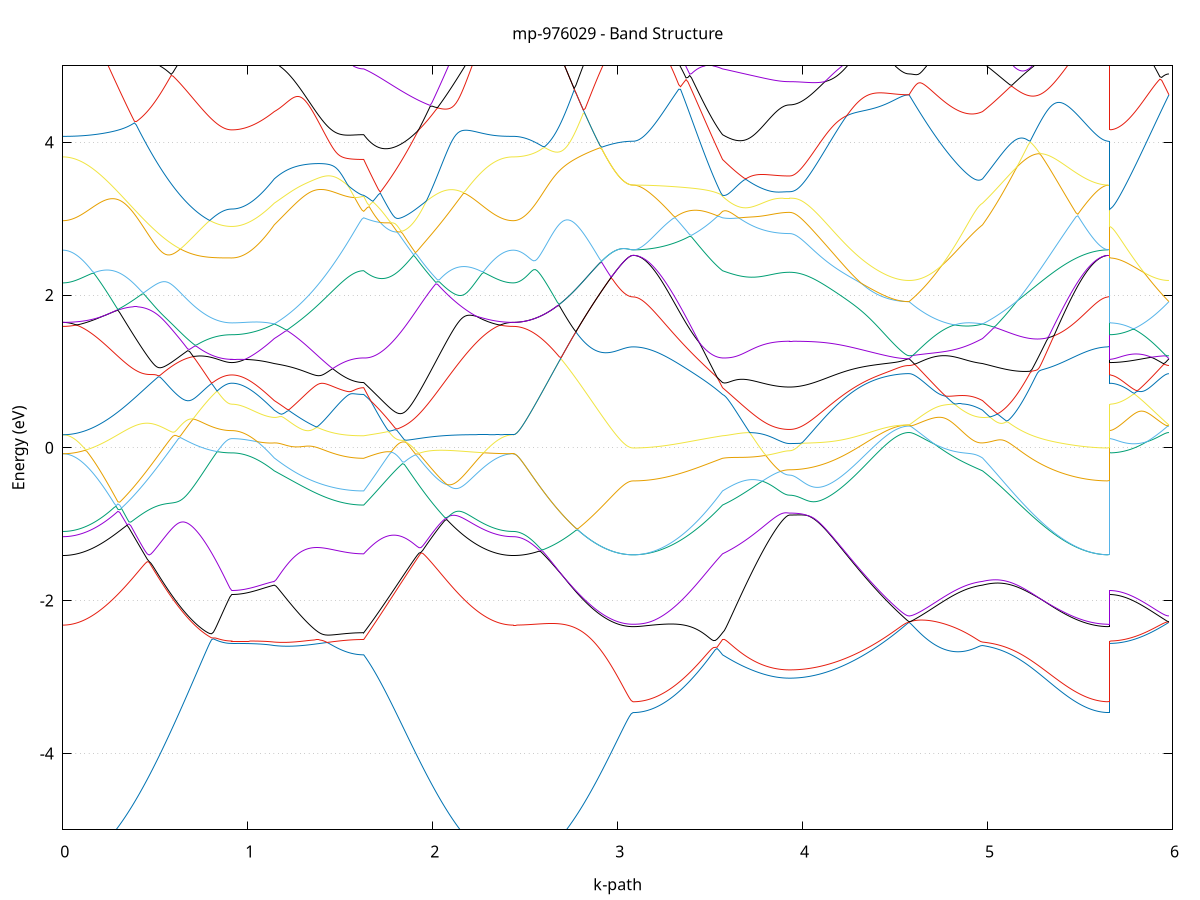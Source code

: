 set title 'mp-976029 - Band Structure'
set xlabel 'k-path'
set ylabel 'Energy (eV)'
set grid y
set yrange [-5:5]
set terminal png size 800,600
set output 'mp-976029_bands_gnuplot.png'
plot '-' using 1:2 with lines notitle, '-' using 1:2 with lines notitle, '-' using 1:2 with lines notitle, '-' using 1:2 with lines notitle, '-' using 1:2 with lines notitle, '-' using 1:2 with lines notitle, '-' using 1:2 with lines notitle, '-' using 1:2 with lines notitle, '-' using 1:2 with lines notitle, '-' using 1:2 with lines notitle, '-' using 1:2 with lines notitle, '-' using 1:2 with lines notitle, '-' using 1:2 with lines notitle, '-' using 1:2 with lines notitle, '-' using 1:2 with lines notitle, '-' using 1:2 with lines notitle, '-' using 1:2 with lines notitle, '-' using 1:2 with lines notitle, '-' using 1:2 with lines notitle, '-' using 1:2 with lines notitle, '-' using 1:2 with lines notitle, '-' using 1:2 with lines notitle, '-' using 1:2 with lines notitle, '-' using 1:2 with lines notitle, '-' using 1:2 with lines notitle, '-' using 1:2 with lines notitle, '-' using 1:2 with lines notitle, '-' using 1:2 with lines notitle, '-' using 1:2 with lines notitle, '-' using 1:2 with lines notitle, '-' using 1:2 with lines notitle, '-' using 1:2 with lines notitle, '-' using 1:2 with lines notitle, '-' using 1:2 with lines notitle, '-' using 1:2 with lines notitle, '-' using 1:2 with lines notitle, '-' using 1:2 with lines notitle, '-' using 1:2 with lines notitle, '-' using 1:2 with lines notitle, '-' using 1:2 with lines notitle, '-' using 1:2 with lines notitle, '-' using 1:2 with lines notitle, '-' using 1:2 with lines notitle, '-' using 1:2 with lines notitle, '-' using 1:2 with lines notitle, '-' using 1:2 with lines notitle, '-' using 1:2 with lines notitle, '-' using 1:2 with lines notitle
0.000000 -48.844369
0.009931 -48.844369
0.019863 -48.844369
0.029795 -48.844369
0.039726 -48.844369
0.049658 -48.844369
0.059589 -48.844369
0.069521 -48.844369
0.079452 -48.844369
0.089384 -48.844369
0.099315 -48.844369
0.109247 -48.844369
0.119178 -48.844369
0.129110 -48.844369
0.139041 -48.844369
0.148973 -48.844369
0.158904 -48.844369
0.168836 -48.844369
0.178767 -48.844369
0.188699 -48.844369
0.198630 -48.844369
0.208562 -48.844369
0.218493 -48.844369
0.228425 -48.844369
0.238356 -48.844369
0.248288 -48.844369
0.258219 -48.844369
0.268151 -48.844369
0.278082 -48.844369
0.288014 -48.844369
0.297945 -48.844369
0.307877 -48.844369
0.317808 -48.844369
0.327740 -48.844269
0.337671 -48.844369
0.347603 -48.844369
0.357534 -48.844369
0.367466 -48.844369
0.377397 -48.844369
0.387329 -48.844269
0.397260 -48.844369
0.407192 -48.844269
0.417123 -48.844269
0.427055 -48.844269
0.436986 -48.844269
0.446918 -48.844269
0.456849 -48.844269
0.466781 -48.844269
0.476712 -48.844269
0.486644 -48.844269
0.496575 -48.844269
0.506507 -48.844269
0.516438 -48.844269
0.526370 -48.844269
0.536301 -48.844269
0.546233 -48.844269
0.556164 -48.844269
0.566096 -48.844269
0.576027 -48.844269
0.585959 -48.844269
0.595890 -48.844269
0.605822 -48.844269
0.615753 -48.844269
0.625685 -48.844269
0.635616 -48.844269
0.645548 -48.844269
0.655479 -48.844269
0.665411 -48.844269
0.675342 -48.844169
0.685274 -48.844269
0.695205 -48.844169
0.705137 -48.844169
0.715068 -48.844169
0.725000 -48.844169
0.734931 -48.844169
0.744863 -48.844169
0.754794 -48.844169
0.764726 -48.844169
0.774657 -48.844169
0.784589 -48.844169
0.794520 -48.844169
0.804452 -48.844169
0.814383 -48.844169
0.824315 -48.844169
0.834246 -48.844169
0.844178 -48.844169
0.854109 -48.844169
0.864041 -48.844169
0.873972 -48.844169
0.883904 -48.844169
0.893835 -48.844169
0.903767 -48.844169
0.913698 -48.844169
0.913698 -48.844169
0.923687 -48.844169
0.933676 -48.844169
0.943665 -48.844169
0.953654 -48.844169
0.963643 -48.844169
0.973632 -48.844169
0.983622 -48.844169
0.993611 -48.844169
1.003600 -48.844169
1.013589 -48.844169
1.023578 -48.844169
1.033567 -48.844169
1.043556 -48.844169
1.053545 -48.844169
1.063534 -48.844169
1.073523 -48.844169
1.083512 -48.844169
1.093501 -48.844169
1.103490 -48.844169
1.113479 -48.844269
1.123468 -48.844269
1.133457 -48.844269
1.143446 -48.844269
1.143446 -48.844169
1.153316 -48.844269
1.163186 -48.844269
1.173056 -48.844269
1.182926 -48.844269
1.192796 -48.844269
1.202666 -48.844269
1.212536 -48.844269
1.222406 -48.844269
1.232276 -48.844269
1.242145 -48.844269
1.252015 -48.844269
1.261885 -48.844269
1.271755 -48.844269
1.281625 -48.844269
1.291495 -48.844269
1.301365 -48.844269
1.311235 -48.844269
1.321105 -48.844269
1.330975 -48.844269
1.340845 -48.844269
1.350714 -48.844269
1.360584 -48.844269
1.370454 -48.844269
1.380324 -48.844369
1.390194 -48.844269
1.400064 -48.844269
1.409934 -48.844369
1.419804 -48.844369
1.429674 -48.844369
1.439544 -48.844369
1.449414 -48.844369
1.459284 -48.844369
1.469153 -48.844369
1.479023 -48.844369
1.488893 -48.844369
1.498763 -48.844369
1.508633 -48.844369
1.518503 -48.844369
1.528373 -48.844369
1.538243 -48.844369
1.548113 -48.844369
1.557983 -48.844369
1.567853 -48.844369
1.577722 -48.844269
1.587592 -48.844369
1.597462 -48.844369
1.607332 -48.844369
1.617202 -48.844369
1.627072 -48.844369
1.627072 -48.844369
1.637054 -48.844369
1.647036 -48.844369
1.657018 -48.844369
1.667000 -48.844369
1.676982 -48.844369
1.686964 -48.844369
1.696946 -48.844369
1.706928 -48.844369
1.716910 -48.844369
1.726892 -48.844369
1.736874 -48.844369
1.746856 -48.844269
1.756838 -48.844369
1.766820 -48.844369
1.776801 -48.844369
1.786783 -48.844369
1.796765 -48.844369
1.806747 -48.844369
1.816729 -48.844369
1.826711 -48.844369
1.836693 -48.844369
1.846675 -48.844369
1.856657 -48.844369
1.866639 -48.844369
1.876621 -48.844369
1.886603 -48.844369
1.896585 -48.844269
1.906567 -48.844369
1.916549 -48.844369
1.926531 -48.844369
1.936513 -48.844269
1.946495 -48.844369
1.956477 -48.844369
1.966459 -48.844369
1.976441 -48.844269
1.986423 -48.844369
1.996405 -48.844369
2.006387 -48.844369
2.016369 -48.844369
2.026350 -48.844369
2.036332 -48.844369
2.046314 -48.844369
2.056296 -48.844369
2.066278 -48.844369
2.076260 -48.844369
2.086242 -48.844369
2.096224 -48.844369
2.106206 -48.844369
2.116188 -48.844369
2.126170 -48.844369
2.136152 -48.844369
2.146134 -48.844369
2.156116 -48.844369
2.166098 -48.844369
2.176080 -48.844369
2.186062 -48.844369
2.196044 -48.844369
2.206026 -48.844369
2.216008 -48.844369
2.225990 -48.844369
2.235972 -48.844369
2.245954 -48.844369
2.255936 -48.844369
2.265918 -48.844369
2.275899 -48.844369
2.285881 -48.844369
2.295863 -48.844369
2.305845 -48.844369
2.315827 -48.844369
2.325809 -48.844369
2.335791 -48.844369
2.345773 -48.844369
2.355755 -48.844369
2.365737 -48.844369
2.375719 -48.844369
2.385701 -48.844369
2.395683 -48.844369
2.405665 -48.844369
2.415647 -48.844369
2.425629 -48.844369
2.435611 -48.844369
2.435611 -48.844369
2.445579 -48.844369
2.455548 -48.844369
2.465516 -48.844369
2.475485 -48.844369
2.485453 -48.844369
2.495422 -48.844369
2.505390 -48.844369
2.515359 -48.844369
2.525327 -48.844369
2.535296 -48.844369
2.545264 -48.844369
2.555233 -48.844369
2.565201 -48.844369
2.575170 -48.844369
2.585138 -48.844369
2.595107 -48.844369
2.605075 -48.844369
2.615044 -48.844369
2.625012 -48.844369
2.634980 -48.844369
2.644949 -48.844369
2.654917 -48.844369
2.664886 -48.844369
2.674854 -48.844369
2.684823 -48.844369
2.694791 -48.844369
2.704760 -48.844369
2.714728 -48.844369
2.724697 -48.844369
2.734665 -48.844369
2.744634 -48.844369
2.754602 -48.844369
2.764571 -48.844269
2.774539 -48.844369
2.784508 -48.844369
2.794476 -48.844369
2.804445 -48.844369
2.814413 -48.844369
2.824382 -48.844369
2.834350 -48.844469
2.844319 -48.844469
2.854287 -48.844369
2.864256 -48.844369
2.874224 -48.844469
2.884193 -48.844469
2.894161 -48.844469
2.904129 -48.844369
2.914098 -48.844469
2.924066 -48.844369
2.934035 -48.844469
2.944003 -48.844469
2.953972 -48.844469
2.963940 -48.844469
2.973909 -48.844469
2.983877 -48.844469
2.993846 -48.844469
3.003814 -48.844369
3.013783 -48.844469
3.023751 -48.844469
3.033720 -48.844469
3.043688 -48.844469
3.053657 -48.844469
3.063625 -48.844469
3.073594 -48.844469
3.083562 -48.844469
3.083562 -48.844469
3.093432 -48.844369
3.103302 -48.844469
3.113172 -48.844469
3.123042 -48.844469
3.132912 -48.844469
3.142782 -48.844469
3.152652 -48.844469
3.162521 -48.844469
3.172391 -48.844469
3.182261 -48.844469
3.192131 -48.844469
3.202001 -48.844469
3.211871 -48.844469
3.221741 -48.844469
3.231611 -48.844469
3.241481 -48.844469
3.251351 -48.844469
3.261221 -48.844469
3.271091 -48.844469
3.280960 -48.844469
3.290830 -48.844369
3.300700 -48.844369
3.310570 -48.844369
3.320440 -48.844369
3.330310 -48.844369
3.340180 -48.844469
3.350050 -48.844369
3.359920 -48.844369
3.369790 -48.844369
3.379660 -48.844369
3.389530 -48.844369
3.399399 -48.844369
3.409269 -48.844369
3.419139 -48.844369
3.429009 -48.844369
3.438879 -48.844369
3.448749 -48.844369
3.458619 -48.844369
3.468489 -48.844369
3.478359 -48.844369
3.488229 -48.844369
3.498099 -48.844369
3.507968 -48.844369
3.517838 -48.844369
3.527708 -48.844369
3.537578 -48.844369
3.547448 -48.844369
3.557318 -48.844369
3.567188 -48.844369
3.567188 -48.844369
3.576983 -48.844369
3.586779 -48.844369
3.596574 -48.844369
3.606369 -48.844369
3.616164 -48.844369
3.625960 -48.844369
3.635755 -48.844169
3.645550 -48.844369
3.655346 -48.844369
3.665141 -48.844269
3.674936 -48.844369
3.684731 -48.844369
3.694527 -48.844369
3.704322 -48.844369
3.714117 -48.844369
3.723913 -48.844369
3.733708 -48.844369
3.743503 -48.844369
3.753298 -48.844369
3.763094 -48.844369
3.772889 -48.844369
3.782684 -48.844369
3.792480 -48.844369
3.802275 -48.844369
3.812070 -48.844369
3.821865 -48.844369
3.831661 -48.844369
3.841456 -48.844369
3.851251 -48.844369
3.861047 -48.844369
3.870842 -48.844369
3.880637 -48.844369
3.890432 -48.844369
3.900228 -48.844369
3.910023 -48.844369
3.919818 -48.844369
3.929614 -48.844369
3.929614 -48.844369
3.939553 -48.844369
3.949493 -48.844369
3.959433 -48.844369
3.969373 -48.844369
3.979312 -48.844369
3.989252 -48.844369
3.999192 -48.844369
4.009131 -48.844369
4.019071 -48.844369
4.029011 -48.844369
4.038951 -48.844369
4.048890 -48.844369
4.058830 -48.844369
4.068770 -48.844269
4.078710 -48.844369
4.088649 -48.844369
4.098589 -48.844369
4.108529 -48.844369
4.118468 -48.844269
4.128408 -48.844269
4.138348 -48.844269
4.148288 -48.844269
4.158227 -48.844269
4.168167 -48.844269
4.178107 -48.844269
4.188046 -48.844269
4.197986 -48.844269
4.207926 -48.844269
4.217866 -48.844269
4.227805 -48.844269
4.237745 -48.844269
4.247685 -48.844269
4.257625 -48.844269
4.267564 -48.844269
4.277504 -48.844269
4.287444 -48.844269
4.297383 -48.844269
4.307323 -48.844269
4.317263 -48.844269
4.327203 -48.844169
4.337142 -48.844169
4.347082 -48.844269
4.357022 -48.844269
4.366962 -48.844169
4.376901 -48.844169
4.386841 -48.844169
4.396781 -48.844169
4.406720 -48.844169
4.416660 -48.844169
4.426600 -48.844169
4.436540 -48.844169
4.446479 -48.844169
4.456419 -48.844169
4.466359 -48.844169
4.476299 -48.844169
4.486238 -48.844169
4.496178 -48.844169
4.506118 -48.844169
4.516057 -48.844169
4.525997 -48.844169
4.535937 -48.844169
4.545877 -48.844169
4.555816 -48.844169
4.565756 -48.844169
4.575696 -48.844169
4.575696 -48.844069
4.585625 -48.844169
4.595554 -48.844169
4.605484 -48.844169
4.615413 -48.844169
4.625342 -48.844169
4.635271 -48.844169
4.645201 -48.844169
4.655130 -48.844169
4.665059 -48.844169
4.674988 -48.844169
4.684918 -48.844169
4.694847 -48.844169
4.704776 -48.844169
4.714705 -48.844169
4.724635 -48.844169
4.734564 -48.844169
4.744493 -48.844169
4.754423 -48.844169
4.764352 -48.844169
4.774281 -48.844169
4.784210 -48.844169
4.794140 -48.844169
4.804069 -48.844169
4.813998 -48.844169
4.823927 -48.844169
4.833857 -48.844169
4.843786 -48.844169
4.853715 -48.844169
4.863644 -48.844169
4.873574 -48.844169
4.883503 -48.844169
4.893432 -48.844169
4.903361 -48.844169
4.913291 -48.844169
4.923220 -48.844169
4.933149 -48.844269
4.943079 -48.844269
4.953008 -48.844169
4.962937 -48.844269
4.972866 -48.844269
4.972866 -48.844269
4.982779 -48.844269
4.992691 -48.844269
5.002603 -48.844269
5.012516 -48.844269
5.022428 -48.844269
5.032340 -48.844269
5.042253 -48.844269
5.052165 -48.844269
5.062077 -48.844269
5.071989 -48.844269
5.081902 -48.844269
5.091814 -48.844269
5.101726 -48.844269
5.111639 -48.844269
5.121551 -48.844269
5.131463 -48.844269
5.141376 -48.844269
5.151288 -48.844269
5.161200 -48.844269
5.171113 -48.844269
5.181025 -48.844369
5.190937 -48.844369
5.200850 -48.844369
5.210762 -48.844269
5.220674 -48.844369
5.230587 -48.844369
5.240499 -48.844369
5.250411 -48.844369
5.260324 -48.844369
5.270236 -48.844369
5.280148 -48.844369
5.290061 -48.844369
5.299973 -48.844369
5.309885 -48.844369
5.319798 -48.844369
5.329710 -48.844369
5.339622 -48.844369
5.349534 -48.844369
5.359447 -48.844369
5.369359 -48.844369
5.379271 -48.844369
5.389184 -48.844369
5.399096 -48.844369
5.409008 -48.844369
5.418921 -48.844369
5.428833 -48.844369
5.438745 -48.844369
5.448658 -48.844469
5.458570 -48.844469
5.468482 -48.844469
5.478395 -48.844469
5.488307 -48.844469
5.498219 -48.844469
5.508132 -48.844469
5.518044 -48.844369
5.527956 -48.844469
5.537869 -48.844469
5.547781 -48.844469
5.557693 -48.844469
5.567605 -48.844469
5.577518 -48.844469
5.587430 -48.844469
5.597342 -48.844469
5.607255 -48.844469
5.617167 -48.844469
5.627079 -48.844469
5.636992 -48.844469
5.646904 -48.844469
5.656816 -48.844469
5.656816 -48.844169
5.666634 -48.844169
5.676451 -48.844169
5.686269 -48.844169
5.696086 -48.844169
5.705904 -48.844169
5.715721 -48.844169
5.725538 -48.844169
5.735356 -48.844169
5.745173 -48.844169
5.754991 -48.844169
5.764808 -48.844169
5.774626 -48.844169
5.784443 -48.844169
5.794261 -48.844169
5.804078 -48.844169
5.813895 -48.844169
5.823713 -48.844169
5.833530 -48.844169
5.843348 -48.844169
5.853165 -48.844169
5.862983 -48.844169
5.872800 -48.844169
5.882618 -48.844169
5.892435 -48.844169
5.902252 -48.844169
5.912070 -48.844169
5.921887 -48.844169
5.931705 -48.844169
5.941522 -48.844169
5.951340 -48.844169
5.961157 -48.844169
5.970975 -48.844169
5.980792 -48.844169
e
0.000000 -26.972069
0.009931 -26.972069
0.019863 -26.972069
0.029795 -26.972169
0.039726 -26.972169
0.049658 -26.972169
0.059589 -26.972269
0.069521 -26.972369
0.079452 -26.972369
0.089384 -26.972469
0.099315 -26.972569
0.109247 -26.972669
0.119178 -26.972769
0.129110 -26.972869
0.139041 -26.972969
0.148973 -26.973069
0.158904 -26.973269
0.168836 -26.973369
0.178767 -26.973469
0.188699 -26.973669
0.198630 -26.973869
0.208562 -26.973969
0.218493 -26.974169
0.228425 -26.974369
0.238356 -26.974569
0.248288 -26.974769
0.258219 -26.974969
0.268151 -26.975169
0.278082 -26.975369
0.288014 -26.975569
0.297945 -26.975869
0.307877 -26.976069
0.317808 -26.976269
0.327740 -26.976569
0.337671 -26.976769
0.347603 -26.977069
0.357534 -26.977269
0.367466 -26.977569
0.377397 -26.977769
0.387329 -26.978069
0.397260 -26.978369
0.407192 -26.978569
0.417123 -26.978869
0.427055 -26.979169
0.436986 -26.979369
0.446918 -26.979669
0.456849 -26.979969
0.466781 -26.980269
0.476712 -26.980469
0.486644 -26.980769
0.496575 -26.981069
0.506507 -26.981369
0.516438 -26.981569
0.526370 -26.981869
0.536301 -26.982169
0.546233 -26.982369
0.556164 -26.982669
0.566096 -26.982869
0.576027 -26.983169
0.585959 -26.983469
0.595890 -26.983669
0.605822 -26.983869
0.615753 -26.984169
0.625685 -26.984369
0.635616 -26.984669
0.645548 -26.984869
0.655479 -26.985069
0.665411 -26.985269
0.675342 -26.985469
0.685274 -26.985669
0.695205 -26.985869
0.705137 -26.986069
0.715068 -26.986269
0.725000 -26.986469
0.734931 -26.986569
0.744863 -26.986769
0.754794 -26.986869
0.764726 -26.987069
0.774657 -26.987169
0.784589 -26.987269
0.794520 -26.987469
0.804452 -26.987569
0.814383 -26.987669
0.824315 -26.987669
0.834246 -26.987769
0.844178 -26.987869
0.854109 -26.987969
0.864041 -26.987969
0.873972 -26.988069
0.883904 -26.988069
0.893835 -26.988069
0.903767 -26.988069
0.913698 -26.988069
0.913698 -26.988069
0.923687 -26.988069
0.933676 -26.988069
0.943665 -26.987969
0.953654 -26.987869
0.963643 -26.987769
0.973632 -26.987669
0.983622 -26.987569
0.993611 -26.987369
1.003600 -26.987169
1.013589 -26.986969
1.023578 -26.986669
1.033567 -26.986469
1.043556 -26.986169
1.053545 -26.985869
1.063534 -26.985569
1.073523 -26.985269
1.083512 -26.984869
1.093501 -26.984569
1.103490 -26.984169
1.113479 -26.983769
1.123468 -26.983469
1.133457 -26.983069
1.143446 -26.982669
1.143446 -26.982669
1.153316 -26.982369
1.163186 -26.982069
1.173056 -26.981769
1.182926 -26.981469
1.192796 -26.981269
1.202666 -26.980969
1.212536 -26.980669
1.222406 -26.980369
1.232276 -26.980169
1.242145 -26.979869
1.252015 -26.979669
1.261885 -26.979369
1.271755 -26.979169
1.281625 -26.978969
1.291495 -26.978769
1.301365 -26.978569
1.311235 -26.978469
1.321105 -26.978269
1.330975 -26.978069
1.340845 -26.977969
1.350714 -26.977769
1.360584 -26.977669
1.370454 -26.977569
1.380324 -26.977369
1.390194 -26.977269
1.400064 -26.977169
1.409934 -26.976969
1.419804 -26.976869
1.429674 -26.976769
1.439544 -26.976669
1.449414 -26.976569
1.459284 -26.976469
1.469153 -26.976369
1.479023 -26.976269
1.488893 -26.976169
1.498763 -26.976069
1.508633 -26.975969
1.518503 -26.975969
1.528373 -26.975869
1.538243 -26.975769
1.548113 -26.975769
1.557983 -26.975669
1.567853 -26.975669
1.577722 -26.975569
1.587592 -26.975569
1.597462 -26.975569
1.607332 -26.975569
1.617202 -26.975569
1.627072 -26.975569
1.627072 -26.975569
1.637054 -26.975469
1.647036 -26.975469
1.657018 -26.975469
1.667000 -26.975469
1.676982 -26.975469
1.686964 -26.975469
1.696946 -26.975469
1.706928 -26.975469
1.716910 -26.975469
1.726892 -26.975369
1.736874 -26.975369
1.746856 -26.975369
1.756838 -26.975369
1.766820 -26.975369
1.776801 -26.975269
1.786783 -26.975269
1.796765 -26.975269
1.806747 -26.975269
1.816729 -26.975169
1.826711 -26.975169
1.836693 -26.975169
1.846675 -26.975069
1.856657 -26.975069
1.866639 -26.974969
1.876621 -26.974969
1.886603 -26.974969
1.896585 -26.974869
1.906567 -26.974869
1.916549 -26.974769
1.926531 -26.974769
1.936513 -26.974669
1.946495 -26.974669
1.956477 -26.974569
1.966459 -26.974569
1.976441 -26.974469
1.986423 -26.974369
1.996405 -26.974369
2.006387 -26.974269
2.016369 -26.974269
2.026350 -26.974169
2.036332 -26.974069
2.046314 -26.974069
2.056296 -26.973969
2.066278 -26.973869
2.076260 -26.973869
2.086242 -26.973769
2.096224 -26.973669
2.106206 -26.973569
2.116188 -26.973569
2.126170 -26.973469
2.136152 -26.973369
2.146134 -26.973369
2.156116 -26.973269
2.166098 -26.973169
2.176080 -26.973169
2.186062 -26.973069
2.196044 -26.972969
2.206026 -26.972969
2.216008 -26.972869
2.225990 -26.972769
2.235972 -26.972769
2.245954 -26.972669
2.255936 -26.972669
2.265918 -26.972569
2.275899 -26.972569
2.285881 -26.972469
2.295863 -26.972469
2.305845 -26.972369
2.315827 -26.972369
2.325809 -26.972269
2.335791 -26.972269
2.345773 -26.972269
2.355755 -26.972169
2.365737 -26.972169
2.375719 -26.972169
2.385701 -26.972169
2.395683 -26.972169
2.405665 -26.972069
2.415647 -26.972069
2.425629 -26.972069
2.435611 -26.972069
2.435611 -26.972069
2.445579 -26.972069
2.455548 -26.972069
2.465516 -26.972169
2.475485 -26.972169
2.485453 -26.972169
2.495422 -26.972169
2.505390 -26.972169
2.515359 -26.972269
2.525327 -26.972269
2.535296 -26.972269
2.545264 -26.972369
2.555233 -26.972369
2.565201 -26.972469
2.575170 -26.972469
2.585138 -26.972569
2.595107 -26.972569
2.605075 -26.972669
2.615044 -26.972769
2.625012 -26.972769
2.634980 -26.972869
2.644949 -26.972969
2.654917 -26.973069
2.664886 -26.973069
2.674854 -26.973169
2.684823 -26.973269
2.694791 -26.973369
2.704760 -26.973469
2.714728 -26.973469
2.724697 -26.973569
2.734665 -26.973669
2.744634 -26.973769
2.754602 -26.973869
2.764571 -26.973969
2.774539 -26.974069
2.784508 -26.974169
2.794476 -26.974169
2.804445 -26.974269
2.814413 -26.974369
2.824382 -26.974469
2.834350 -26.974569
2.844319 -26.974669
2.854287 -26.974669
2.864256 -26.974769
2.874224 -26.974869
2.884193 -26.974969
2.894161 -26.974969
2.904129 -26.975069
2.914098 -26.975169
2.924066 -26.975169
2.934035 -26.975269
2.944003 -26.975369
2.953972 -26.975369
2.963940 -26.975469
2.973909 -26.975469
2.983877 -26.975469
2.993846 -26.975569
3.003814 -26.975569
3.013783 -26.975569
3.023751 -26.975669
3.033720 -26.975669
3.043688 -26.975669
3.053657 -26.975669
3.063625 -26.975669
3.073594 -26.975669
3.083562 -26.975669
3.083562 -26.975669
3.093432 -26.975669
3.103302 -26.975669
3.113172 -26.975669
3.123042 -26.975669
3.132912 -26.975669
3.142782 -26.975669
3.152652 -26.975669
3.162521 -26.975669
3.172391 -26.975669
3.182261 -26.975669
3.192131 -26.975669
3.202001 -26.975669
3.211871 -26.975669
3.221741 -26.975669
3.231611 -26.975669
3.241481 -26.975669
3.251351 -26.975669
3.261221 -26.975669
3.271091 -26.975669
3.280960 -26.975669
3.290830 -26.975669
3.300700 -26.975669
3.310570 -26.975669
3.320440 -26.975669
3.330310 -26.975669
3.340180 -26.975669
3.350050 -26.975669
3.359920 -26.975669
3.369790 -26.975669
3.379660 -26.975569
3.389530 -26.975569
3.399399 -26.975569
3.409269 -26.975569
3.419139 -26.975569
3.429009 -26.975569
3.438879 -26.975569
3.448749 -26.975569
3.458619 -26.975569
3.468489 -26.975569
3.478359 -26.975569
3.488229 -26.975569
3.498099 -26.975569
3.507968 -26.975569
3.517838 -26.975569
3.527708 -26.975569
3.537578 -26.975569
3.547448 -26.975569
3.557318 -26.975569
3.567188 -26.975569
3.567188 -26.975569
3.576983 -26.975569
3.586779 -26.975469
3.596574 -26.975469
3.606369 -26.975469
3.616164 -26.975469
3.625960 -26.975469
3.635755 -26.975469
3.645550 -26.975469
3.655346 -26.975569
3.665141 -26.975569
3.674936 -26.975569
3.684731 -26.975569
3.694527 -26.975569
3.704322 -26.975569
3.714117 -26.975569
3.723913 -26.975569
3.733708 -26.975569
3.743503 -26.975569
3.753298 -26.975569
3.763094 -26.975569
3.772889 -26.975669
3.782684 -26.975669
3.792480 -26.975669
3.802275 -26.975669
3.812070 -26.975669
3.821865 -26.975669
3.831661 -26.975669
3.841456 -26.975669
3.851251 -26.975769
3.861047 -26.975769
3.870842 -26.975769
3.880637 -26.975769
3.890432 -26.975769
3.900228 -26.975769
3.910023 -26.975769
3.919818 -26.975769
3.929614 -26.975769
3.929614 -26.975769
3.939553 -26.975769
3.949493 -26.975769
3.959433 -26.975769
3.969373 -26.975869
3.979312 -26.975869
3.989252 -26.975969
3.999192 -26.975969
4.009131 -26.976069
4.019071 -26.976169
4.029011 -26.976169
4.038951 -26.976269
4.048890 -26.976369
4.058830 -26.976469
4.068770 -26.976569
4.078710 -26.976769
4.088649 -26.976869
4.098589 -26.976969
4.108529 -26.977169
4.118468 -26.977269
4.128408 -26.977369
4.138348 -26.977569
4.148288 -26.977769
4.158227 -26.977869
4.168167 -26.978069
4.178107 -26.978269
4.188046 -26.978369
4.197986 -26.978569
4.207926 -26.978769
4.217866 -26.978969
4.227805 -26.979169
4.237745 -26.979269
4.247685 -26.979469
4.257625 -26.979669
4.267564 -26.979869
4.277504 -26.980069
4.287444 -26.980269
4.297383 -26.980469
4.307323 -26.980569
4.317263 -26.980769
4.327203 -26.980969
4.337142 -26.981169
4.347082 -26.981269
4.357022 -26.981469
4.366962 -26.981669
4.376901 -26.981769
4.386841 -26.981969
4.396781 -26.982069
4.406720 -26.982269
4.416660 -26.982369
4.426600 -26.982469
4.436540 -26.982569
4.446479 -26.982769
4.456419 -26.982869
4.466359 -26.982969
4.476299 -26.983069
4.486238 -26.983069
4.496178 -26.983169
4.506118 -26.983269
4.516057 -26.983269
4.525997 -26.983369
4.535937 -26.983369
4.545877 -26.983469
4.555816 -26.983469
4.565756 -26.983469
4.575696 -26.983469
4.575696 -26.983469
4.585625 -26.983669
4.595554 -26.983769
4.605484 -26.983969
4.615413 -26.984169
4.625342 -26.984269
4.635271 -26.984369
4.645201 -26.984569
4.655130 -26.984669
4.665059 -26.984769
4.674988 -26.984869
4.684918 -26.984969
4.694847 -26.985069
4.704776 -26.985069
4.714705 -26.985169
4.724635 -26.985169
4.734564 -26.985269
4.744493 -26.985269
4.754423 -26.985269
4.764352 -26.985269
4.774281 -26.985269
4.784210 -26.985269
4.794140 -26.985169
4.804069 -26.985169
4.813998 -26.985069
4.823927 -26.985069
4.833857 -26.984969
4.843786 -26.984869
4.853715 -26.984769
4.863644 -26.984669
4.873574 -26.984469
4.883503 -26.984369
4.893432 -26.984169
4.903361 -26.984069
4.913291 -26.983869
4.923220 -26.983669
4.933149 -26.983469
4.943079 -26.983269
4.953008 -26.983069
4.962937 -26.982869
4.972866 -26.982669
4.972866 -26.982669
4.982779 -26.982269
4.992691 -26.981869
5.002603 -26.981469
5.012516 -26.981069
5.022428 -26.980669
5.032340 -26.980269
5.042253 -26.979869
5.052165 -26.979469
5.062077 -26.979069
5.071989 -26.978669
5.081902 -26.978269
5.091814 -26.977869
5.101726 -26.977669
5.111639 -26.977569
5.121551 -26.977569
5.131463 -26.977469
5.141376 -26.977369
5.151288 -26.977369
5.161200 -26.977269
5.171113 -26.977269
5.181025 -26.977169
5.190937 -26.977169
5.200850 -26.977069
5.210762 -26.977069
5.220674 -26.976969
5.230587 -26.976969
5.240499 -26.976869
5.250411 -26.976869
5.260324 -26.976769
5.270236 -26.976769
5.280148 -26.976669
5.290061 -26.976669
5.299973 -26.976569
5.309885 -26.976569
5.319798 -26.976469
5.329710 -26.976469
5.339622 -26.976369
5.349534 -26.976369
5.359447 -26.976369
5.369359 -26.976269
5.379271 -26.976269
5.389184 -26.976169
5.399096 -26.976169
5.409008 -26.976169
5.418921 -26.976069
5.428833 -26.976069
5.438745 -26.976069
5.448658 -26.976069
5.458570 -26.975969
5.468482 -26.975969
5.478395 -26.975969
5.488307 -26.975869
5.498219 -26.975869
5.508132 -26.975869
5.518044 -26.975869
5.527956 -26.975869
5.537869 -26.975769
5.547781 -26.975769
5.557693 -26.975769
5.567605 -26.975769
5.577518 -26.975769
5.587430 -26.975769
5.597342 -26.975769
5.607255 -26.975769
5.617167 -26.975769
5.627079 -26.975769
5.636992 -26.975769
5.646904 -26.975669
5.656816 -26.975669
5.656816 -26.988069
5.666634 -26.988069
5.676451 -26.988069
5.686269 -26.988069
5.696086 -26.988069
5.705904 -26.987969
5.715721 -26.987869
5.725538 -26.987869
5.735356 -26.987769
5.745173 -26.987669
5.754991 -26.987569
5.764808 -26.987469
5.774626 -26.987369
5.784443 -26.987269
5.794261 -26.987069
5.804078 -26.986969
5.813895 -26.986869
5.823713 -26.986669
5.833530 -26.986469
5.843348 -26.986369
5.853165 -26.986169
5.862983 -26.985969
5.872800 -26.985769
5.882618 -26.985569
5.892435 -26.985369
5.902252 -26.985169
5.912070 -26.984969
5.921887 -26.984769
5.931705 -26.984569
5.941522 -26.984369
5.951340 -26.984169
5.961157 -26.983869
5.970975 -26.983669
5.980792 -26.983469
e
0.000000 -26.972069
0.009931 -26.972069
0.019863 -26.972069
0.029795 -26.972069
0.039726 -26.971969
0.049658 -26.971969
0.059589 -26.971869
0.069521 -26.971869
0.079452 -26.971769
0.089384 -26.971669
0.099315 -26.971569
0.109247 -26.971469
0.119178 -26.971369
0.129110 -26.971269
0.139041 -26.971069
0.148973 -26.970969
0.158904 -26.970869
0.168836 -26.970669
0.178767 -26.970569
0.188699 -26.970369
0.198630 -26.970269
0.208562 -26.970169
0.218493 -26.969969
0.228425 -26.969869
0.238356 -26.969669
0.248288 -26.969569
0.258219 -26.969469
0.268151 -26.969269
0.278082 -26.969169
0.288014 -26.969069
0.297945 -26.968969
0.307877 -26.968869
0.317808 -26.968769
0.327740 -26.968669
0.337671 -26.968669
0.347603 -26.968569
0.357534 -26.968569
0.367466 -26.968569
0.377397 -26.968569
0.387329 -26.968569
0.397260 -26.968569
0.407192 -26.968569
0.417123 -26.968669
0.427055 -26.968669
0.436986 -26.968769
0.446918 -26.968869
0.456849 -26.968969
0.466781 -26.969069
0.476712 -26.969269
0.486644 -26.969369
0.496575 -26.969569
0.506507 -26.969769
0.516438 -26.969969
0.526370 -26.970169
0.536301 -26.970369
0.546233 -26.970569
0.556164 -26.970869
0.566096 -26.971069
0.576027 -26.971369
0.585959 -26.971569
0.595890 -26.971869
0.605822 -26.972169
0.615753 -26.972469
0.625685 -26.972769
0.635616 -26.973069
0.645548 -26.973369
0.655479 -26.973669
0.665411 -26.973969
0.675342 -26.974269
0.685274 -26.974569
0.695205 -26.974869
0.705137 -26.975169
0.715068 -26.975469
0.725000 -26.975769
0.734931 -26.976069
0.744863 -26.976369
0.754794 -26.976569
0.764726 -26.976869
0.774657 -26.977069
0.784589 -26.977269
0.794520 -26.977569
0.804452 -26.977769
0.814383 -26.977869
0.824315 -26.978069
0.834246 -26.978269
0.844178 -26.978369
0.854109 -26.978469
0.864041 -26.978569
0.873972 -26.978669
0.883904 -26.978769
0.893835 -26.978769
0.903767 -26.978769
0.913698 -26.978869
0.913698 -26.978869
0.923687 -26.978869
0.933676 -26.978769
0.943665 -26.978769
0.953654 -26.978769
0.963643 -26.978769
0.973632 -26.978769
0.983622 -26.978769
0.993611 -26.978769
1.003600 -26.978769
1.013589 -26.978669
1.023578 -26.978669
1.033567 -26.978669
1.043556 -26.978669
1.053545 -26.978569
1.063534 -26.978569
1.073523 -26.978569
1.083512 -26.978469
1.093501 -26.978469
1.103490 -26.978469
1.113479 -26.978369
1.123468 -26.978369
1.133457 -26.978369
1.143446 -26.978269
1.143446 -26.978269
1.153316 -26.978269
1.163186 -26.978169
1.173056 -26.978169
1.182926 -26.978069
1.192796 -26.977969
1.202666 -26.977869
1.212536 -26.977769
1.222406 -26.977669
1.232276 -26.977469
1.242145 -26.977269
1.252015 -26.977169
1.261885 -26.976969
1.271755 -26.976669
1.281625 -26.976469
1.291495 -26.976269
1.301365 -26.975969
1.311235 -26.975669
1.321105 -26.975369
1.330975 -26.975169
1.340845 -26.974869
1.350714 -26.974569
1.360584 -26.974269
1.370454 -26.973969
1.380324 -26.973669
1.390194 -26.973369
1.400064 -26.973169
1.409934 -26.972869
1.419804 -26.972569
1.429674 -26.972369
1.439544 -26.972069
1.449414 -26.971869
1.459284 -26.971669
1.469153 -26.971369
1.479023 -26.971169
1.488893 -26.970969
1.498763 -26.970869
1.508633 -26.970669
1.518503 -26.970469
1.528373 -26.970369
1.538243 -26.970169
1.548113 -26.970069
1.557983 -26.969969
1.567853 -26.969869
1.577722 -26.969769
1.587592 -26.969769
1.597462 -26.969669
1.607332 -26.969669
1.617202 -26.969669
1.627072 -26.969669
1.627072 -26.969669
1.637054 -26.969469
1.647036 -26.969369
1.657018 -26.969269
1.667000 -26.969069
1.676982 -26.968969
1.686964 -26.968869
1.696946 -26.968769
1.706928 -26.968669
1.716910 -26.968569
1.726892 -26.968469
1.736874 -26.968369
1.746856 -26.968369
1.756838 -26.968269
1.766820 -26.968169
1.776801 -26.968169
1.786783 -26.968069
1.796765 -26.968069
1.806747 -26.968069
1.816729 -26.967969
1.826711 -26.967969
1.836693 -26.967969
1.846675 -26.967969
1.856657 -26.967969
1.866639 -26.967969
1.876621 -26.967969
1.886603 -26.967969
1.896585 -26.967969
1.906567 -26.968069
1.916549 -26.968069
1.926531 -26.968169
1.936513 -26.968169
1.946495 -26.968269
1.956477 -26.968269
1.966459 -26.968369
1.976441 -26.968469
1.986423 -26.968469
1.996405 -26.968569
2.006387 -26.968669
2.016369 -26.968769
2.026350 -26.968869
2.036332 -26.968969
2.046314 -26.969069
2.056296 -26.969169
2.066278 -26.969269
2.076260 -26.969369
2.086242 -26.969469
2.096224 -26.969569
2.106206 -26.969669
2.116188 -26.969769
2.126170 -26.969869
2.136152 -26.969969
2.146134 -26.970069
2.156116 -26.970169
2.166098 -26.970369
2.176080 -26.970469
2.186062 -26.970569
2.196044 -26.970669
2.206026 -26.970769
2.216008 -26.970869
2.225990 -26.970969
2.235972 -26.971069
2.245954 -26.971169
2.255936 -26.971269
2.265918 -26.971269
2.275899 -26.971369
2.285881 -26.971469
2.295863 -26.971569
2.305845 -26.971669
2.315827 -26.971669
2.325809 -26.971769
2.335791 -26.971769
2.345773 -26.971869
2.355755 -26.971869
2.365737 -26.971969
2.375719 -26.971969
2.385701 -26.972069
2.395683 -26.972069
2.405665 -26.972069
2.415647 -26.972069
2.425629 -26.972069
2.435611 -26.972069
2.435611 -26.972069
2.445579 -26.972069
2.455548 -26.972069
2.465516 -26.972069
2.475485 -26.972169
2.485453 -26.972169
2.495422 -26.972169
2.505390 -26.972169
2.515359 -26.972269
2.525327 -26.972269
2.535296 -26.972269
2.545264 -26.972369
2.555233 -26.972369
2.565201 -26.972469
2.575170 -26.972469
2.585138 -26.972569
2.595107 -26.972569
2.605075 -26.972669
2.615044 -26.972769
2.625012 -26.972769
2.634980 -26.972869
2.644949 -26.972969
2.654917 -26.973069
2.664886 -26.973069
2.674854 -26.973169
2.684823 -26.973269
2.694791 -26.973369
2.704760 -26.973469
2.714728 -26.973469
2.724697 -26.973569
2.734665 -26.973669
2.744634 -26.973769
2.754602 -26.973869
2.764571 -26.973969
2.774539 -26.974069
2.784508 -26.974169
2.794476 -26.974169
2.804445 -26.974269
2.814413 -26.974369
2.824382 -26.974469
2.834350 -26.974569
2.844319 -26.974669
2.854287 -26.974669
2.864256 -26.974769
2.874224 -26.974869
2.884193 -26.974969
2.894161 -26.974969
2.904129 -26.975069
2.914098 -26.975169
2.924066 -26.975169
2.934035 -26.975269
2.944003 -26.975269
2.953972 -26.975369
2.963940 -26.975369
2.973909 -26.975469
2.983877 -26.975469
2.993846 -26.975569
3.003814 -26.975569
3.013783 -26.975569
3.023751 -26.975669
3.033720 -26.975669
3.043688 -26.975669
3.053657 -26.975669
3.063625 -26.975669
3.073594 -26.975669
3.083562 -26.975669
3.083562 -26.975669
3.093432 -26.975669
3.103302 -26.975669
3.113172 -26.975669
3.123042 -26.975669
3.132912 -26.975669
3.142782 -26.975569
3.152652 -26.975569
3.162521 -26.975469
3.172391 -26.975369
3.182261 -26.975369
3.192131 -26.975269
3.202001 -26.975169
3.211871 -26.975069
3.221741 -26.974969
3.231611 -26.974869
3.241481 -26.974769
3.251351 -26.974669
3.261221 -26.974569
3.271091 -26.974369
3.280960 -26.974269
3.290830 -26.974169
3.300700 -26.973969
3.310570 -26.973869
3.320440 -26.973669
3.330310 -26.973569
3.340180 -26.973369
3.350050 -26.973269
3.359920 -26.973069
3.369790 -26.972869
3.379660 -26.972769
3.389530 -26.972569
3.399399 -26.972369
3.409269 -26.972269
3.419139 -26.972069
3.429009 -26.971869
3.438879 -26.971669
3.448749 -26.971569
3.458619 -26.971369
3.468489 -26.971169
3.478359 -26.971069
3.488229 -26.970869
3.498099 -26.970669
3.507968 -26.970569
3.517838 -26.970369
3.527708 -26.970269
3.537578 -26.970069
3.547448 -26.969969
3.557318 -26.969769
3.567188 -26.969669
3.567188 -26.969669
3.576983 -26.969569
3.586779 -26.969469
3.596574 -26.969469
3.606369 -26.969369
3.616164 -26.969369
3.625960 -26.969269
3.635755 -26.969169
3.645550 -26.969169
3.655346 -26.969069
3.665141 -26.968969
3.674936 -26.968969
3.684731 -26.968869
3.694527 -26.968869
3.704322 -26.968769
3.714117 -26.968769
3.723913 -26.968669
3.733708 -26.968669
3.743503 -26.968569
3.753298 -26.968569
3.763094 -26.968469
3.772889 -26.968469
3.782684 -26.968369
3.792480 -26.968369
3.802275 -26.968369
3.812070 -26.968269
3.821865 -26.968269
3.831661 -26.968269
3.841456 -26.968169
3.851251 -26.968169
3.861047 -26.968169
3.870842 -26.968169
3.880637 -26.968069
3.890432 -26.968069
3.900228 -26.968069
3.910023 -26.968069
3.919818 -26.968069
3.929614 -26.968069
3.929614 -26.968069
3.939553 -26.968069
3.949493 -26.968069
3.959433 -26.968169
3.969373 -26.968269
3.979312 -26.968269
3.989252 -26.968369
3.999192 -26.968569
4.009131 -26.968669
4.019071 -26.968769
4.029011 -26.968969
4.038951 -26.969169
4.048890 -26.969369
4.058830 -26.969569
4.068770 -26.969769
4.078710 -26.970069
4.088649 -26.970269
4.098589 -26.970569
4.108529 -26.970869
4.118468 -26.971169
4.128408 -26.971469
4.138348 -26.971769
4.148288 -26.972069
4.158227 -26.972369
4.168167 -26.972769
4.178107 -26.973069
4.188046 -26.973469
4.197986 -26.973769
4.207926 -26.974169
4.217866 -26.974469
4.227805 -26.974869
4.237745 -26.975269
4.247685 -26.975569
4.257625 -26.975969
4.267564 -26.976369
4.277504 -26.976769
4.287444 -26.977069
4.297383 -26.977469
4.307323 -26.977869
4.317263 -26.978169
4.327203 -26.978569
4.337142 -26.978869
4.347082 -26.979169
4.357022 -26.979569
4.366962 -26.979869
4.376901 -26.980169
4.386841 -26.980469
4.396781 -26.980769
4.406720 -26.981069
4.416660 -26.981269
4.426600 -26.981569
4.436540 -26.981769
4.446479 -26.981969
4.456419 -26.982169
4.466359 -26.982369
4.476299 -26.982569
4.486238 -26.982769
4.496178 -26.982869
4.506118 -26.983069
4.516057 -26.983169
4.525997 -26.983269
4.535937 -26.983369
4.545877 -26.983369
4.555816 -26.983469
4.565756 -26.983469
4.575696 -26.983469
4.575696 -26.983469
4.585625 -26.983269
4.595554 -26.983069
4.605484 -26.982869
4.615413 -26.982769
4.625342 -26.982569
4.635271 -26.982369
4.645201 -26.982169
4.655130 -26.981969
4.665059 -26.981769
4.674988 -26.981569
4.684918 -26.981469
4.694847 -26.981269
4.704776 -26.981069
4.714705 -26.980869
4.724635 -26.980769
4.734564 -26.980569
4.744493 -26.980469
4.754423 -26.980269
4.764352 -26.980069
4.774281 -26.979969
4.784210 -26.979869
4.794140 -26.979669
4.804069 -26.979569
4.813998 -26.979469
4.823927 -26.979269
4.833857 -26.979169
4.843786 -26.979069
4.853715 -26.978969
4.863644 -26.978869
4.873574 -26.978869
4.883503 -26.978769
4.893432 -26.978669
4.903361 -26.978569
4.913291 -26.978569
4.923220 -26.978469
4.933149 -26.978469
4.943079 -26.978369
4.953008 -26.978369
4.962937 -26.978269
4.972866 -26.978269
4.972866 -26.978269
4.982779 -26.978269
4.992691 -26.978169
5.002603 -26.978169
5.012516 -26.978069
5.022428 -26.978069
5.032340 -26.977969
5.042253 -26.977969
5.052165 -26.977869
5.062077 -26.977869
5.071989 -26.977769
5.081902 -26.977769
5.091814 -26.977669
5.101726 -26.977569
5.111639 -26.977169
5.121551 -26.976869
5.131463 -26.976569
5.141376 -26.976269
5.151288 -26.975969
5.161200 -26.975669
5.171113 -26.975369
5.181025 -26.975169
5.190937 -26.974869
5.200850 -26.974669
5.210762 -26.974469
5.220674 -26.974269
5.230587 -26.974169
5.240499 -26.973969
5.250411 -26.973869
5.260324 -26.973769
5.270236 -26.973669
5.280148 -26.973569
5.290061 -26.973469
5.299973 -26.973469
5.309885 -26.973369
5.319798 -26.973369
5.329710 -26.973369
5.339622 -26.973369
5.349534 -26.973369
5.359447 -26.973469
5.369359 -26.973469
5.379271 -26.973569
5.389184 -26.973569
5.399096 -26.973669
5.409008 -26.973769
5.418921 -26.973869
5.428833 -26.973969
5.438745 -26.974069
5.448658 -26.974169
5.458570 -26.974269
5.468482 -26.974369
5.478395 -26.974469
5.488307 -26.974569
5.498219 -26.974669
5.508132 -26.974769
5.518044 -26.974869
5.527956 -26.974969
5.537869 -26.975069
5.547781 -26.975169
5.557693 -26.975269
5.567605 -26.975369
5.577518 -26.975469
5.587430 -26.975469
5.597342 -26.975569
5.607255 -26.975569
5.617167 -26.975669
5.627079 -26.975669
5.636992 -26.975669
5.646904 -26.975669
5.656816 -26.975669
5.656816 -26.978869
5.666634 -26.978869
5.676451 -26.978869
5.686269 -26.978869
5.696086 -26.978869
5.705904 -26.978969
5.715721 -26.978969
5.725538 -26.979069
5.735356 -26.979169
5.745173 -26.979269
5.754991 -26.979369
5.764808 -26.979469
5.774626 -26.979569
5.784443 -26.979669
5.794261 -26.979769
5.804078 -26.979969
5.813895 -26.980069
5.823713 -26.980269
5.833530 -26.980469
5.843348 -26.980569
5.853165 -26.980769
5.862983 -26.980969
5.872800 -26.981169
5.882618 -26.981369
5.892435 -26.981569
5.902252 -26.981769
5.912070 -26.981969
5.921887 -26.982169
5.931705 -26.982369
5.941522 -26.982569
5.951340 -26.982769
5.961157 -26.983069
5.970975 -26.983269
5.980792 -26.983469
e
0.000000 -26.968369
0.009931 -26.968369
0.019863 -26.968369
0.029795 -26.968369
0.039726 -26.968369
0.049658 -26.968269
0.059589 -26.968269
0.069521 -26.968269
0.079452 -26.968269
0.089384 -26.968269
0.099315 -26.968269
0.109247 -26.968169
0.119178 -26.968169
0.129110 -26.968169
0.139041 -26.968169
0.148973 -26.968069
0.158904 -26.968069
0.168836 -26.968069
0.178767 -26.967969
0.188699 -26.967969
0.198630 -26.967869
0.208562 -26.967869
0.218493 -26.967869
0.228425 -26.967769
0.238356 -26.967769
0.248288 -26.967669
0.258219 -26.967669
0.268151 -26.967569
0.278082 -26.967569
0.288014 -26.967469
0.297945 -26.967469
0.307877 -26.967369
0.317808 -26.967369
0.327740 -26.967269
0.337671 -26.967269
0.347603 -26.967169
0.357534 -26.967169
0.367466 -26.967069
0.377397 -26.967069
0.387329 -26.966969
0.397260 -26.966969
0.407192 -26.966869
0.417123 -26.966869
0.427055 -26.966769
0.436986 -26.966769
0.446918 -26.966669
0.456849 -26.966669
0.466781 -26.966569
0.476712 -26.966569
0.486644 -26.966569
0.496575 -26.966469
0.506507 -26.966469
0.516438 -26.966369
0.526370 -26.966369
0.536301 -26.966269
0.546233 -26.966269
0.556164 -26.966269
0.566096 -26.966169
0.576027 -26.966169
0.585959 -26.966169
0.595890 -26.966069
0.605822 -26.966069
0.615753 -26.966069
0.625685 -26.965969
0.635616 -26.965969
0.645548 -26.965969
0.655479 -26.965869
0.665411 -26.965869
0.675342 -26.965869
0.685274 -26.965869
0.695205 -26.965769
0.705137 -26.965769
0.715068 -26.965769
0.725000 -26.965769
0.734931 -26.965769
0.744863 -26.965769
0.754794 -26.965669
0.764726 -26.965669
0.774657 -26.965669
0.784589 -26.965669
0.794520 -26.965669
0.804452 -26.965669
0.814383 -26.965669
0.824315 -26.965669
0.834246 -26.965569
0.844178 -26.965569
0.854109 -26.965569
0.864041 -26.965569
0.873972 -26.965569
0.883904 -26.965569
0.893835 -26.965569
0.903767 -26.965569
0.913698 -26.965569
0.913698 -26.965569
0.923687 -26.965569
0.933676 -26.965569
0.943665 -26.965569
0.953654 -26.965569
0.963643 -26.965569
0.973632 -26.965469
0.983622 -26.965469
0.993611 -26.965369
1.003600 -26.965369
1.013589 -26.965269
1.023578 -26.965269
1.033567 -26.965169
1.043556 -26.965169
1.053545 -26.965069
1.063534 -26.964969
1.073523 -26.964869
1.083512 -26.964769
1.093501 -26.964769
1.103490 -26.964669
1.113479 -26.964569
1.123468 -26.964469
1.133457 -26.964369
1.143446 -26.964169
1.143446 -26.964169
1.153316 -26.964169
1.163186 -26.964069
1.173056 -26.963969
1.182926 -26.963869
1.192796 -26.963769
1.202666 -26.963769
1.212536 -26.963669
1.222406 -26.963569
1.232276 -26.963469
1.242145 -26.963369
1.252015 -26.963369
1.261885 -26.963269
1.271755 -26.963169
1.281625 -26.963069
1.291495 -26.962969
1.301365 -26.962969
1.311235 -26.962869
1.321105 -26.962769
1.330975 -26.962669
1.340845 -26.962569
1.350714 -26.962569
1.360584 -26.962469
1.370454 -26.962369
1.380324 -26.962369
1.390194 -26.962269
1.400064 -26.962169
1.409934 -26.962169
1.419804 -26.962069
1.429674 -26.961969
1.439544 -26.961969
1.449414 -26.961869
1.459284 -26.961869
1.469153 -26.961769
1.479023 -26.961769
1.488893 -26.961669
1.498763 -26.961669
1.508633 -26.961669
1.518503 -26.961569
1.528373 -26.961569
1.538243 -26.961569
1.548113 -26.961469
1.557983 -26.961469
1.567853 -26.961469
1.577722 -26.961469
1.587592 -26.961469
1.597462 -26.961369
1.607332 -26.961369
1.617202 -26.961369
1.627072 -26.961369
1.627072 -26.961369
1.637054 -26.961569
1.647036 -26.961669
1.657018 -26.961769
1.667000 -26.961969
1.676982 -26.962069
1.686964 -26.962269
1.696946 -26.962369
1.706928 -26.962469
1.716910 -26.962669
1.726892 -26.962769
1.736874 -26.962969
1.746856 -26.963069
1.756838 -26.963169
1.766820 -26.963369
1.776801 -26.963469
1.786783 -26.963569
1.796765 -26.963769
1.806747 -26.963869
1.816729 -26.963969
1.826711 -26.964169
1.836693 -26.964269
1.846675 -26.964369
1.856657 -26.964569
1.866639 -26.964669
1.876621 -26.964769
1.886603 -26.964869
1.896585 -26.964969
1.906567 -26.965169
1.916549 -26.965269
1.926531 -26.965369
1.936513 -26.965469
1.946495 -26.965569
1.956477 -26.965669
1.966459 -26.965769
1.976441 -26.965869
1.986423 -26.965969
1.996405 -26.966069
2.006387 -26.966169
2.016369 -26.966269
2.026350 -26.966369
2.036332 -26.966469
2.046314 -26.966569
2.056296 -26.966669
2.066278 -26.966769
2.076260 -26.966869
2.086242 -26.966969
2.096224 -26.966969
2.106206 -26.967069
2.116188 -26.967169
2.126170 -26.967269
2.136152 -26.967269
2.146134 -26.967369
2.156116 -26.967469
2.166098 -26.967469
2.176080 -26.967569
2.186062 -26.967569
2.196044 -26.967669
2.206026 -26.967769
2.216008 -26.967769
2.225990 -26.967869
2.235972 -26.967869
2.245954 -26.967969
2.255936 -26.967969
2.265918 -26.967969
2.275899 -26.968069
2.285881 -26.968069
2.295863 -26.968069
2.305845 -26.968169
2.315827 -26.968169
2.325809 -26.968169
2.335791 -26.968269
2.345773 -26.968269
2.355755 -26.968269
2.365737 -26.968269
2.375719 -26.968269
2.385701 -26.968269
2.395683 -26.968369
2.405665 -26.968369
2.415647 -26.968369
2.425629 -26.968369
2.435611 -26.968369
2.435611 -26.968369
2.445579 -26.968369
2.455548 -26.968269
2.465516 -26.968269
2.475485 -26.968269
2.485453 -26.968169
2.495422 -26.968069
2.505390 -26.968069
2.515359 -26.967969
2.525327 -26.967869
2.535296 -26.967669
2.545264 -26.967569
2.555233 -26.967469
2.565201 -26.967269
2.575170 -26.967169
2.585138 -26.966969
2.595107 -26.966769
2.605075 -26.966569
2.615044 -26.966369
2.625012 -26.966169
2.634980 -26.965969
2.644949 -26.965769
2.654917 -26.965469
2.664886 -26.965269
2.674854 -26.965069
2.684823 -26.964769
2.694791 -26.964569
2.704760 -26.964269
2.714728 -26.963969
2.724697 -26.963769
2.734665 -26.963469
2.744634 -26.963169
2.754602 -26.962969
2.764571 -26.962669
2.774539 -26.962369
2.784508 -26.962169
2.794476 -26.961869
2.804445 -26.961669
2.814413 -26.961369
2.824382 -26.961069
2.834350 -26.960869
2.844319 -26.960569
2.854287 -26.960369
2.864256 -26.960069
2.874224 -26.959869
2.884193 -26.959669
2.894161 -26.959469
2.904129 -26.959269
2.914098 -26.959069
2.924066 -26.958869
2.934035 -26.958669
2.944003 -26.958469
2.953972 -26.958269
2.963940 -26.958169
2.973909 -26.958069
2.983877 -26.957869
2.993846 -26.957769
3.003814 -26.957669
3.013783 -26.957569
3.023751 -26.957469
3.033720 -26.957369
3.043688 -26.957369
3.053657 -26.957269
3.063625 -26.957269
3.073594 -26.957269
3.083562 -26.957269
3.083562 -26.957269
3.093432 -26.957269
3.103302 -26.957269
3.113172 -26.957269
3.123042 -26.957269
3.132912 -26.957269
3.142782 -26.957369
3.152652 -26.957369
3.162521 -26.957369
3.172391 -26.957469
3.182261 -26.957469
3.192131 -26.957469
3.202001 -26.957569
3.211871 -26.957569
3.221741 -26.957669
3.231611 -26.957669
3.241481 -26.957769
3.251351 -26.957869
3.261221 -26.957869
3.271091 -26.957969
3.280960 -26.958069
3.290830 -26.958169
3.300700 -26.958269
3.310570 -26.958269
3.320440 -26.958369
3.330310 -26.958469
3.340180 -26.958569
3.350050 -26.958669
3.359920 -26.958769
3.369790 -26.958869
3.379660 -26.958969
3.389530 -26.959069
3.399399 -26.959269
3.409269 -26.959369
3.419139 -26.959469
3.429009 -26.959569
3.438879 -26.959669
3.448749 -26.959869
3.458619 -26.959969
3.468489 -26.960069
3.478359 -26.960169
3.488229 -26.960369
3.498099 -26.960469
3.507968 -26.960569
3.517838 -26.960669
3.527708 -26.960869
3.537578 -26.960969
3.547448 -26.961169
3.557318 -26.961269
3.567188 -26.961369
3.567188 -26.961369
3.576983 -26.961469
3.586779 -26.961569
3.596574 -26.961569
3.606369 -26.961669
3.616164 -26.961769
3.625960 -26.961769
3.635755 -26.961869
3.645550 -26.961969
3.655346 -26.961969
3.665141 -26.962069
3.674936 -26.962169
3.684731 -26.962169
3.694527 -26.962269
3.704322 -26.962369
3.714117 -26.962369
3.723913 -26.962469
3.733708 -26.962569
3.743503 -26.962569
3.753298 -26.962669
3.763094 -26.962669
3.772889 -26.962769
3.782684 -26.962769
3.792480 -26.962869
3.802275 -26.962869
3.812070 -26.962869
3.821865 -26.962969
3.831661 -26.962969
3.841456 -26.962969
3.851251 -26.963069
3.861047 -26.963069
3.870842 -26.963069
3.880637 -26.963069
3.890432 -26.963069
3.900228 -26.963069
3.910023 -26.963169
3.919818 -26.963169
3.929614 -26.963169
3.929614 -26.963169
3.939553 -26.963169
3.949493 -26.963169
3.959433 -26.963169
3.969373 -26.963169
3.979312 -26.963169
3.989252 -26.963169
3.999192 -26.963169
4.009131 -26.963269
4.019071 -26.963269
4.029011 -26.963269
4.038951 -26.963269
4.048890 -26.963369
4.058830 -26.963369
4.068770 -26.963369
4.078710 -26.963469
4.088649 -26.963469
4.098589 -26.963569
4.108529 -26.963569
4.118468 -26.963569
4.128408 -26.963669
4.138348 -26.963669
4.148288 -26.963769
4.158227 -26.963769
4.168167 -26.963869
4.178107 -26.963969
4.188046 -26.963969
4.197986 -26.964069
4.207926 -26.964069
4.217866 -26.964169
4.227805 -26.964169
4.237745 -26.964269
4.247685 -26.964369
4.257625 -26.964369
4.267564 -26.964469
4.277504 -26.964469
4.287444 -26.964569
4.297383 -26.964569
4.307323 -26.964669
4.317263 -26.964669
4.327203 -26.964769
4.337142 -26.964769
4.347082 -26.964869
4.357022 -26.964969
4.366962 -26.964969
4.376901 -26.965069
4.386841 -26.965069
4.396781 -26.965069
4.406720 -26.965169
4.416660 -26.965169
4.426600 -26.965269
4.436540 -26.965269
4.446479 -26.965269
4.456419 -26.965369
4.466359 -26.965369
4.476299 -26.965369
4.486238 -26.965469
4.496178 -26.965469
4.506118 -26.965469
4.516057 -26.965469
4.525997 -26.965469
4.535937 -26.965469
4.545877 -26.965469
4.555816 -26.965569
4.565756 -26.965569
4.575696 -26.965569
4.575696 -26.965569
4.585625 -26.965569
4.595554 -26.965569
4.605484 -26.965569
4.615413 -26.965569
4.625342 -26.965569
4.635271 -26.965469
4.645201 -26.965469
4.655130 -26.965469
4.665059 -26.965469
4.674988 -26.965469
4.684918 -26.965469
4.694847 -26.965469
4.704776 -26.965469
4.714705 -26.965369
4.724635 -26.965369
4.734564 -26.965369
4.744493 -26.965369
4.754423 -26.965269
4.764352 -26.965269
4.774281 -26.965269
4.784210 -26.965169
4.794140 -26.965169
4.804069 -26.965169
4.813998 -26.965069
4.823927 -26.965069
4.833857 -26.964969
4.843786 -26.964969
4.853715 -26.964869
4.863644 -26.964869
4.873574 -26.964769
4.883503 -26.964769
4.893432 -26.964669
4.903361 -26.964669
4.913291 -26.964569
4.923220 -26.964569
4.933149 -26.964469
4.943079 -26.964369
4.953008 -26.964369
4.962937 -26.964269
4.972866 -26.964169
4.972866 -26.964169
4.982779 -26.964069
4.992691 -26.963969
5.002603 -26.963869
5.012516 -26.963769
5.022428 -26.963669
5.032340 -26.963469
5.042253 -26.963369
5.052165 -26.963269
5.062077 -26.963069
5.071989 -26.962969
5.081902 -26.962869
5.091814 -26.962669
5.101726 -26.962569
5.111639 -26.962369
5.121551 -26.962269
5.131463 -26.962169
5.141376 -26.961969
5.151288 -26.961869
5.161200 -26.961669
5.171113 -26.961569
5.181025 -26.961369
5.190937 -26.961269
5.200850 -26.961169
5.210762 -26.960969
5.220674 -26.960869
5.230587 -26.960669
5.240499 -26.960569
5.250411 -26.960469
5.260324 -26.960269
5.270236 -26.960169
5.280148 -26.960069
5.290061 -26.959869
5.299973 -26.959769
5.309885 -26.959669
5.319798 -26.959569
5.329710 -26.959369
5.339622 -26.959269
5.349534 -26.959169
5.359447 -26.959069
5.369359 -26.958969
5.379271 -26.958869
5.389184 -26.958769
5.399096 -26.958669
5.409008 -26.958569
5.418921 -26.958469
5.428833 -26.958369
5.438745 -26.958269
5.448658 -26.958169
5.458570 -26.958069
5.468482 -26.957969
5.478395 -26.957969
5.488307 -26.957869
5.498219 -26.957769
5.508132 -26.957769
5.518044 -26.957669
5.527956 -26.957569
5.537869 -26.957569
5.547781 -26.957469
5.557693 -26.957469
5.567605 -26.957469
5.577518 -26.957369
5.587430 -26.957369
5.597342 -26.957369
5.607255 -26.957269
5.617167 -26.957269
5.627079 -26.957269
5.636992 -26.957269
5.646904 -26.957269
5.656816 -26.957269
5.656816 -26.965569
5.666634 -26.965569
5.676451 -26.965569
5.686269 -26.965569
5.696086 -26.965569
5.705904 -26.965569
5.715721 -26.965569
5.725538 -26.965569
5.735356 -26.965569
5.745173 -26.965569
5.754991 -26.965569
5.764808 -26.965569
5.774626 -26.965569
5.784443 -26.965569
5.794261 -26.965569
5.804078 -26.965569
5.813895 -26.965569
5.823713 -26.965569
5.833530 -26.965569
5.843348 -26.965569
5.853165 -26.965569
5.862983 -26.965569
5.872800 -26.965569
5.882618 -26.965569
5.892435 -26.965569
5.902252 -26.965569
5.912070 -26.965569
5.921887 -26.965569
5.931705 -26.965569
5.941522 -26.965569
5.951340 -26.965569
5.961157 -26.965569
5.970975 -26.965569
5.980792 -26.965569
e
0.000000 -24.106469
0.009931 -24.106469
0.019863 -24.106669
0.029795 -24.106969
0.039726 -24.107369
0.049658 -24.107769
0.059589 -24.108369
0.069521 -24.109069
0.079452 -24.109869
0.089384 -24.110769
0.099315 -24.111669
0.109247 -24.112769
0.119178 -24.113869
0.129110 -24.115069
0.139041 -24.116269
0.148973 -24.117569
0.158904 -24.118969
0.168836 -24.120369
0.178767 -24.121769
0.188699 -24.123269
0.198630 -24.124769
0.208562 -24.126369
0.218493 -24.127869
0.228425 -24.129469
0.238356 -24.131169
0.248288 -24.132769
0.258219 -24.134369
0.268151 -24.136069
0.278082 -24.137769
0.288014 -24.139469
0.297945 -24.141169
0.307877 -24.142869
0.317808 -24.144569
0.327740 -24.146169
0.337671 -24.147869
0.347603 -24.149569
0.357534 -24.151269
0.367466 -24.152969
0.377397 -24.154569
0.387329 -24.156269
0.397260 -24.157869
0.407192 -24.159469
0.417123 -24.161169
0.427055 -24.162769
0.436986 -24.164269
0.446918 -24.165869
0.456849 -24.167369
0.466781 -24.168869
0.476712 -24.170369
0.486644 -24.171869
0.496575 -24.173369
0.506507 -24.174769
0.516438 -24.176169
0.526370 -24.177569
0.536301 -24.178869
0.546233 -24.180269
0.556164 -24.181569
0.566096 -24.182769
0.576027 -24.184069
0.585959 -24.185269
0.595890 -24.186469
0.605822 -24.187569
0.615753 -24.188769
0.625685 -24.189769
0.635616 -24.190869
0.645548 -24.191869
0.655479 -24.192869
0.665411 -24.193869
0.675342 -24.194769
0.685274 -24.195669
0.695205 -24.196469
0.705137 -24.197269
0.715068 -24.198069
0.725000 -24.198869
0.734931 -24.199569
0.744863 -24.200269
0.754794 -24.200869
0.764726 -24.201469
0.774657 -24.202069
0.784589 -24.202569
0.794520 -24.203069
0.804452 -24.203469
0.814383 -24.203869
0.824315 -24.204269
0.834246 -24.204569
0.844178 -24.204869
0.854109 -24.205169
0.864041 -24.205369
0.873972 -24.205569
0.883904 -24.205669
0.893835 -24.205769
0.903767 -24.205869
0.913698 -24.205869
0.913698 -24.205869
0.923687 -24.205769
0.933676 -24.205369
0.943665 -24.204869
0.953654 -24.204069
0.963643 -24.203169
0.973632 -24.201969
0.983622 -24.200569
0.993611 -24.198869
1.003600 -24.197069
1.013589 -24.195069
1.023578 -24.192869
1.033567 -24.190369
1.043556 -24.187769
1.053545 -24.184969
1.063534 -24.181869
1.073523 -24.178669
1.083512 -24.175369
1.093501 -24.171769
1.103490 -24.168069
1.113479 -24.164069
1.123468 -24.160069
1.133457 -24.155769
1.143446 -24.151469
1.143446 -24.151469
1.153316 -24.148269
1.163186 -24.145069
1.173056 -24.141769
1.182926 -24.138369
1.192796 -24.134869
1.202666 -24.131369
1.212536 -24.127769
1.222406 -24.124069
1.232276 -24.120369
1.242145 -24.116669
1.252015 -24.112869
1.261885 -24.108969
1.271755 -24.105169
1.281625 -24.101269
1.291495 -24.097269
1.301365 -24.093369
1.311235 -24.089369
1.321105 -24.085469
1.330975 -24.081469
1.340845 -24.077469
1.350714 -24.073569
1.360584 -24.069669
1.370454 -24.065769
1.380324 -24.061969
1.390194 -24.058169
1.400064 -24.055869
1.409934 -24.053669
1.419804 -24.051369
1.429674 -24.048969
1.439544 -24.046469
1.449414 -24.043869
1.459284 -24.041169
1.469153 -24.038469
1.479023 -24.035569
1.488893 -24.032669
1.498763 -24.029669
1.508633 -24.026569
1.518503 -24.023369
1.528373 -24.020169
1.538243 -24.016869
1.548113 -24.013569
1.557983 -24.010169
1.567853 -24.008069
1.577722 -24.006869
1.587592 -24.005869
1.597462 -24.005069
1.607332 -24.004469
1.617202 -24.004169
1.627072 -24.004069
1.627072 -24.004069
1.637054 -24.007869
1.647036 -24.011569
1.657018 -24.015269
1.667000 -24.018969
1.676982 -24.022669
1.686964 -24.026369
1.696946 -24.029969
1.706928 -24.033569
1.716910 -24.037169
1.726892 -24.040669
1.736874 -24.044169
1.746856 -24.047569
1.756838 -24.050969
1.766820 -24.054269
1.776801 -24.057569
1.786783 -24.060869
1.796765 -24.063969
1.806747 -24.067069
1.816729 -24.070169
1.826711 -24.073069
1.836693 -24.075969
1.846675 -24.078769
1.856657 -24.081569
1.866639 -24.084269
1.876621 -24.086869
1.886603 -24.089369
1.896585 -24.091769
1.906567 -24.094069
1.916549 -24.096369
1.926531 -24.098569
1.936513 -24.100569
1.946495 -24.102569
1.956477 -24.104469
1.966459 -24.106269
1.976441 -24.107969
1.986423 -24.109669
1.996405 -24.111169
2.006387 -24.112569
2.016369 -24.113869
2.026350 -24.115069
2.036332 -24.116269
2.046314 -24.117269
2.056296 -24.118169
2.066278 -24.118969
2.076260 -24.119769
2.086242 -24.120369
2.096224 -24.120969
2.106206 -24.121369
2.116188 -24.121669
2.126170 -24.121969
2.136152 -24.122169
2.146134 -24.122169
2.156116 -24.122169
2.166098 -24.122069
2.176080 -24.121869
2.186062 -24.121669
2.196044 -24.121269
2.206026 -24.120869
2.216008 -24.120369
2.225990 -24.119869
2.235972 -24.119269
2.245954 -24.118569
2.255936 -24.117869
2.265918 -24.117069
2.275899 -24.116269
2.285881 -24.115469
2.295863 -24.114669
2.305845 -24.113769
2.315827 -24.112869
2.325809 -24.112069
2.335791 -24.111269
2.345773 -24.110469
2.355755 -24.109669
2.365737 -24.108969
2.375719 -24.108369
2.385701 -24.107769
2.395683 -24.107269
2.405665 -24.106969
2.415647 -24.106669
2.425629 -24.106469
2.435611 -24.106469
2.435611 -24.106469
2.445579 -24.106369
2.455548 -24.106169
2.465516 -24.105869
2.475485 -24.105369
2.485453 -24.104769
2.495422 -24.103969
2.505390 -24.103169
2.515359 -24.102169
2.525327 -24.100969
2.535296 -24.099769
2.545264 -24.098369
2.555233 -24.096769
2.565201 -24.095169
2.575170 -24.093369
2.585138 -24.091369
2.595107 -24.089369
2.605075 -24.087169
2.615044 -24.084869
2.625012 -24.082369
2.634980 -24.079869
2.644949 -24.077169
2.654917 -24.074369
2.664886 -24.071369
2.674854 -24.068369
2.684823 -24.065169
2.694791 -24.061869
2.704760 -24.058469
2.714728 -24.054969
2.724697 -24.051269
2.734665 -24.047569
2.744634 -24.043669
2.754602 -24.039669
2.764571 -24.039769
2.774539 -24.041469
2.784508 -24.043169
2.794476 -24.044869
2.804445 -24.046469
2.814413 -24.048069
2.824382 -24.049669
2.834350 -24.051069
2.844319 -24.052569
2.854287 -24.053969
2.864256 -24.055269
2.874224 -24.056569
2.884193 -24.057869
2.894161 -24.058969
2.904129 -24.060169
2.914098 -24.061169
2.924066 -24.062269
2.934035 -24.063169
2.944003 -24.064069
2.953972 -24.064969
2.963940 -24.065669
2.973909 -24.066469
2.983877 -24.067069
2.993846 -24.067669
3.003814 -24.068169
3.013783 -24.068669
3.023751 -24.069069
3.033720 -24.069469
3.043688 -24.069769
3.053657 -24.069969
3.063625 -24.070069
3.073594 -24.070169
3.083562 -24.070269
3.083562 -24.070269
3.093432 -24.070169
3.103302 -24.070069
3.113172 -24.069869
3.123042 -24.069569
3.132912 -24.069269
3.142782 -24.068769
3.152652 -24.068269
3.162521 -24.067669
3.172391 -24.067069
3.182261 -24.066269
3.192131 -24.065469
3.202001 -24.064569
3.211871 -24.063569
3.221741 -24.062569
3.231611 -24.061469
3.241481 -24.060269
3.251351 -24.058969
3.261221 -24.057569
3.271091 -24.056169
3.280960 -24.054669
3.290830 -24.053169
3.300700 -24.051469
3.310570 -24.049769
3.320440 -24.047969
3.330310 -24.046169
3.340180 -24.044269
3.350050 -24.042269
3.359920 -24.040269
3.369790 -24.038169
3.379660 -24.036069
3.389530 -24.033869
3.399399 -24.031669
3.409269 -24.029369
3.419139 -24.026969
3.429009 -24.024669
3.438879 -24.022269
3.448749 -24.019769
3.458619 -24.017269
3.468489 -24.014869
3.478359 -24.012269
3.488229 -24.009769
3.498099 -24.007269
3.507968 -24.004769
3.517838 -24.002169
3.527708 -23.999669
3.537578 -23.997169
3.547448 -23.996669
3.557318 -24.000369
3.567188 -24.004069
3.567188 -24.004069
3.576983 -24.005869
3.586779 -24.007869
3.596574 -24.009969
3.606369 -24.012269
3.616164 -24.014769
3.625960 -24.017269
3.635755 -24.019869
3.645550 -24.022469
3.655346 -24.025069
3.665141 -24.027769
3.674936 -24.030469
3.684731 -24.033069
3.694527 -24.035769
3.704322 -24.038369
3.714117 -24.040869
3.723913 -24.043369
3.733708 -24.045769
3.743503 -24.048069
3.753298 -24.050369
3.763094 -24.052469
3.772889 -24.054569
3.782684 -24.056569
3.792480 -24.058369
3.802275 -24.060169
3.812070 -24.061769
3.821865 -24.063269
3.831661 -24.064669
3.841456 -24.065969
3.851251 -24.067069
3.861047 -24.068169
3.870842 -24.068969
3.880637 -24.069769
3.890432 -24.070369
3.900228 -24.070869
3.910023 -24.071169
3.919818 -24.071469
3.929614 -24.071469
3.929614 -24.071469
3.939553 -24.071569
3.949493 -24.071869
3.959433 -24.072269
3.969373 -24.072869
3.979312 -24.073669
3.989252 -24.074569
3.999192 -24.075669
4.009131 -24.076969
4.019071 -24.078469
4.029011 -24.080069
4.038951 -24.081969
4.048890 -24.083969
4.058830 -24.086069
4.068770 -24.088469
4.078710 -24.090969
4.088649 -24.093569
4.098589 -24.096369
4.108529 -24.099269
4.118468 -24.102369
4.128408 -24.105469
4.138348 -24.108769
4.148288 -24.112069
4.158227 -24.115469
4.168167 -24.118969
4.178107 -24.122469
4.188046 -24.126069
4.197986 -24.129669
4.207926 -24.133269
4.217866 -24.136969
4.227805 -24.140569
4.237745 -24.144169
4.247685 -24.147769
4.257625 -24.151369
4.267564 -24.154869
4.277504 -24.158269
4.287444 -24.161769
4.297383 -24.165069
4.307323 -24.168369
4.317263 -24.171669
4.327203 -24.174769
4.337142 -24.177869
4.347082 -24.180769
4.357022 -24.183669
4.366962 -24.186469
4.376901 -24.189069
4.386841 -24.191669
4.396781 -24.194169
4.406720 -24.196469
4.416660 -24.198669
4.426600 -24.200769
4.436540 -24.202769
4.446479 -24.204669
4.456419 -24.206369
4.466359 -24.207969
4.476299 -24.209469
4.486238 -24.210769
4.496178 -24.211969
4.506118 -24.212969
4.516057 -24.213969
4.525997 -24.214669
4.535937 -24.215369
4.545877 -24.215869
4.555816 -24.216169
4.565756 -24.216369
4.575696 -24.216469
4.575696 -24.216469
4.585625 -24.216469
4.595554 -24.216369
4.605484 -24.216169
4.615413 -24.215869
4.625342 -24.215469
4.635271 -24.214969
4.645201 -24.214469
4.655130 -24.213769
4.665059 -24.213069
4.674988 -24.212169
4.684918 -24.211269
4.694847 -24.210269
4.704776 -24.209169
4.714705 -24.207969
4.724635 -24.206669
4.734564 -24.205269
4.744493 -24.203769
4.754423 -24.202169
4.764352 -24.200569
4.774281 -24.198769
4.784210 -24.196969
4.794140 -24.195069
4.804069 -24.193069
4.813998 -24.190969
4.823927 -24.188869
4.833857 -24.186669
4.843786 -24.184369
4.853715 -24.182069
4.863644 -24.179669
4.873574 -24.177269
4.883503 -24.174769
4.893432 -24.172269
4.903361 -24.169669
4.913291 -24.167069
4.923220 -24.164469
4.933149 -24.161869
4.943079 -24.159269
4.953008 -24.156569
4.962937 -24.153969
4.972866 -24.151469
4.972866 -24.151469
4.982779 -24.146969
4.992691 -24.142369
5.002603 -24.137569
5.012516 -24.132669
5.022428 -24.127669
5.032340 -24.122569
5.042253 -24.117369
5.052165 -24.112069
5.062077 -24.106669
5.071989 -24.101169
5.081902 -24.095669
5.091814 -24.089969
5.101726 -24.086069
5.111639 -24.086669
5.121551 -24.087169
5.131463 -24.087669
5.141376 -24.088069
5.151288 -24.088469
5.161200 -24.088769
5.171113 -24.089069
5.181025 -24.089269
5.190937 -24.089369
5.200850 -24.089469
5.210762 -24.089469
5.220674 -24.089469
5.230587 -24.089369
5.240499 -24.089269
5.250411 -24.089069
5.260324 -24.088869
5.270236 -24.088669
5.280148 -24.088269
5.290061 -24.087969
5.299973 -24.087569
5.309885 -24.087169
5.319798 -24.086669
5.329710 -24.086169
5.339622 -24.085669
5.349534 -24.085069
5.359447 -24.084469
5.369359 -24.083869
5.379271 -24.083269
5.389184 -24.082669
5.399096 -24.081969
5.409008 -24.081369
5.418921 -24.080669
5.428833 -24.079969
5.438745 -24.079369
5.448658 -24.078669
5.458570 -24.078069
5.468482 -24.077369
5.478395 -24.076769
5.488307 -24.076069
5.498219 -24.075469
5.508132 -24.074969
5.518044 -24.074369
5.527956 -24.073869
5.537869 -24.073369
5.547781 -24.072869
5.557693 -24.072469
5.567605 -24.071969
5.577518 -24.071669
5.587430 -24.071369
5.597342 -24.071069
5.607255 -24.070769
5.617167 -24.070569
5.627079 -24.070469
5.636992 -24.070269
5.646904 -24.070269
5.656816 -24.070269
5.656816 -24.205869
5.666634 -24.205869
5.676451 -24.205969
5.686269 -24.206069
5.696086 -24.206269
5.705904 -24.206469
5.715721 -24.206769
5.725538 -24.207069
5.735356 -24.207469
5.745173 -24.207769
5.754991 -24.208269
5.764808 -24.208669
5.774626 -24.209169
5.784443 -24.209669
5.794261 -24.210169
5.804078 -24.210669
5.813895 -24.211169
5.823713 -24.211669
5.833530 -24.212169
5.843348 -24.212669
5.853165 -24.213069
5.862983 -24.213569
5.872800 -24.213969
5.882618 -24.214369
5.892435 -24.214769
5.902252 -24.215069
5.912070 -24.215469
5.921887 -24.215669
5.931705 -24.215969
5.941522 -24.216169
5.951340 -24.216269
5.961157 -24.216369
5.970975 -24.216469
5.980792 -24.216469
e
0.000000 -23.990669
0.009931 -23.990569
0.019863 -23.990369
0.029795 -23.990069
0.039726 -23.989569
0.049658 -23.988869
0.059589 -23.988169
0.069521 -23.987269
0.079452 -23.986269
0.089384 -23.985169
0.099315 -23.983969
0.109247 -23.982569
0.119178 -23.981169
0.129110 -23.979669
0.139041 -23.977969
0.148973 -23.976269
0.158904 -23.974469
0.168836 -23.972569
0.178767 -23.970669
0.188699 -23.968569
0.198630 -23.966469
0.208562 -23.964369
0.218493 -23.962069
0.228425 -23.959769
0.238356 -23.957469
0.248288 -23.955069
0.258219 -23.952569
0.268151 -23.950069
0.278082 -23.947569
0.288014 -23.944969
0.297945 -23.942369
0.307877 -23.939669
0.317808 -23.936969
0.327740 -23.934169
0.337671 -23.931369
0.347603 -23.928569
0.357534 -23.925669
0.367466 -23.922869
0.377397 -23.919869
0.387329 -23.916969
0.397260 -23.914169
0.407192 -23.916869
0.417123 -23.919469
0.427055 -23.922069
0.436986 -23.924669
0.446918 -23.927169
0.456849 -23.929769
0.466781 -23.932169
0.476712 -23.934669
0.486644 -23.937069
0.496575 -23.939369
0.506507 -23.941769
0.516438 -23.943969
0.526370 -23.946269
0.536301 -23.948469
0.546233 -23.950569
0.556164 -23.952669
0.566096 -23.954769
0.576027 -23.956769
0.585959 -23.958769
0.595890 -23.960669
0.605822 -23.962569
0.615753 -23.964369
0.625685 -23.966069
0.635616 -23.968669
0.645548 -23.973669
0.655479 -23.978569
0.665411 -23.983369
0.675342 -23.988069
0.685274 -23.992669
0.695205 -23.997169
0.705137 -24.001569
0.715068 -24.005769
0.725000 -24.009769
0.734931 -24.013669
0.744863 -24.017369
0.754794 -24.020969
0.764726 -24.024269
0.774657 -24.027469
0.784589 -24.030469
0.794520 -24.033169
0.804452 -24.035769
0.814383 -24.038169
0.824315 -24.040269
0.834246 -24.042169
0.844178 -24.043869
0.854109 -24.045369
0.864041 -24.046669
0.873972 -24.047669
0.883904 -24.048469
0.893835 -24.049069
0.903767 -24.049469
0.913698 -24.049569
0.913698 -24.049569
0.923687 -24.049669
0.933676 -24.049869
0.943665 -24.050269
0.953654 -24.050869
0.963643 -24.051569
0.973632 -24.052369
0.983622 -24.053269
0.993611 -24.054269
1.003600 -24.055469
1.013589 -24.056569
1.023578 -24.057869
1.033567 -24.059069
1.043556 -24.060369
1.053545 -24.061769
1.063534 -24.063069
1.073523 -24.064469
1.083512 -24.065769
1.093501 -24.067169
1.103490 -24.068469
1.113479 -24.069869
1.123468 -24.071169
1.133457 -24.072369
1.143446 -24.073669
1.143446 -24.073669
1.153316 -24.074469
1.163186 -24.075169
1.173056 -24.075769
1.182926 -24.076169
1.192796 -24.076469
1.202666 -24.076669
1.212536 -24.076769
1.222406 -24.076769
1.232276 -24.076569
1.242145 -24.076269
1.252015 -24.075869
1.261885 -24.075369
1.271755 -24.074769
1.281625 -24.073969
1.291495 -24.073069
1.301365 -24.072069
1.311235 -24.070969
1.321105 -24.069769
1.330975 -24.068369
1.340845 -24.066969
1.350714 -24.065369
1.360584 -24.063669
1.370454 -24.061869
1.380324 -24.059969
1.390194 -24.057969
1.400064 -24.054369
1.409934 -24.050669
1.419804 -24.047069
1.429674 -24.043569
1.439544 -24.040169
1.449414 -24.036769
1.459284 -24.033569
1.469153 -24.030469
1.479023 -24.027469
1.488893 -24.024669
1.498763 -24.021969
1.508633 -24.019469
1.518503 -24.017069
1.528373 -24.014869
1.538243 -24.012869
1.548113 -24.011069
1.557983 -24.009469
1.567853 -24.006769
1.577722 -24.003369
1.587592 -23.999969
1.597462 -23.996569
1.607332 -23.993469
1.617202 -23.990869
1.627072 -23.989769
1.627072 -23.989769
1.637054 -23.987269
1.647036 -23.984869
1.657018 -23.982569
1.667000 -23.980169
1.676982 -23.977969
1.686964 -23.975669
1.696946 -23.973569
1.706928 -23.971369
1.716910 -23.969269
1.726892 -23.967269
1.736874 -23.965269
1.746856 -23.963369
1.756838 -23.961369
1.766820 -23.959569
1.776801 -23.957669
1.786783 -23.955869
1.796765 -23.953969
1.806747 -23.952269
1.816729 -23.950469
1.826711 -23.948669
1.836693 -23.946869
1.846675 -23.945069
1.856657 -23.943369
1.866639 -23.941569
1.876621 -23.939769
1.886603 -23.937969
1.896585 -23.936069
1.906567 -23.934269
1.916549 -23.932369
1.926531 -23.930469
1.936513 -23.928569
1.946495 -23.926569
1.956477 -23.924669
1.966459 -23.922669
1.976441 -23.920569
1.986423 -23.918469
1.996405 -23.916369
2.006387 -23.914269
2.016369 -23.912069
2.026350 -23.909869
2.036332 -23.908669
2.046314 -23.912469
2.056296 -23.916169
2.066278 -23.919769
2.076260 -23.923369
2.086242 -23.926769
2.096224 -23.930269
2.106206 -23.933569
2.116188 -23.936769
2.126170 -23.939969
2.136152 -23.943069
2.146134 -23.946069
2.156116 -23.948969
2.166098 -23.951769
2.176080 -23.954569
2.186062 -23.957169
2.196044 -23.959769
2.206026 -23.962169
2.216008 -23.964569
2.225990 -23.966869
2.235972 -23.968969
2.245954 -23.971069
2.255936 -23.973069
2.265918 -23.974969
2.275899 -23.976669
2.285881 -23.978369
2.295863 -23.979969
2.305845 -23.981369
2.315827 -23.982769
2.325809 -23.984069
2.335791 -23.985169
2.345773 -23.986169
2.355755 -23.987169
2.365737 -23.987969
2.375719 -23.988669
2.385701 -23.989269
2.395683 -23.989769
2.405665 -23.990169
2.415647 -23.990469
2.425629 -23.990569
2.435611 -23.990669
2.435611 -23.990669
2.445579 -23.990769
2.455548 -23.990969
2.465516 -23.991369
2.475485 -23.991869
2.485453 -23.992569
2.495422 -23.993369
2.505390 -23.994369
2.515359 -23.995469
2.525327 -23.996669
2.535296 -23.997969
2.545264 -23.999369
2.555233 -24.000869
2.565201 -24.002469
2.575170 -24.004069
2.585138 -24.005769
2.595107 -24.007569
2.605075 -24.009369
2.615044 -24.011269
2.625012 -24.013169
2.634980 -24.015069
2.644949 -24.016969
2.654917 -24.018869
2.664886 -24.020869
2.674854 -24.022769
2.684823 -24.024769
2.694791 -24.026669
2.704760 -24.028669
2.714728 -24.030569
2.724697 -24.032469
2.734665 -24.034269
2.744634 -24.036169
2.754602 -24.037969
2.764571 -24.039769
2.774539 -24.041469
2.784508 -24.043169
2.794476 -24.044869
2.804445 -24.046469
2.814413 -24.048069
2.824382 -24.049669
2.834350 -24.051069
2.844319 -24.052569
2.854287 -24.053969
2.864256 -24.055269
2.874224 -24.056569
2.884193 -24.057869
2.894161 -24.058969
2.904129 -24.060169
2.914098 -24.061169
2.924066 -24.062269
2.934035 -24.063169
2.944003 -24.064069
2.953972 -24.064969
2.963940 -24.065669
2.973909 -24.066369
2.983877 -24.067069
2.993846 -24.067669
3.003814 -24.068169
3.013783 -24.068669
3.023751 -24.069069
3.033720 -24.069469
3.043688 -24.069769
3.053657 -24.069969
3.063625 -24.070069
3.073594 -24.070169
3.083562 -24.070269
3.083562 -24.070269
3.093432 -24.070169
3.103302 -24.070069
3.113172 -24.069869
3.123042 -24.069469
3.132912 -24.069069
3.142782 -24.068669
3.152652 -24.068069
3.162521 -24.067369
3.172391 -24.066669
3.182261 -24.065769
3.192131 -24.064869
3.202001 -24.063869
3.211871 -24.062769
3.221741 -24.061569
3.231611 -24.060369
3.241481 -24.058969
3.251351 -24.057569
3.261221 -24.056069
3.271091 -24.054469
3.280960 -24.052869
3.290830 -24.051069
3.300700 -24.049269
3.310570 -24.047469
3.320440 -24.045469
3.330310 -24.043469
3.340180 -24.041369
3.350050 -24.039169
3.359920 -24.036969
3.369790 -24.034669
3.379660 -24.032369
3.389530 -24.029869
3.399399 -24.027469
3.409269 -24.024869
3.419139 -24.022369
3.429009 -24.019669
3.438879 -24.017069
3.448749 -24.014269
3.458619 -24.011469
3.468489 -24.008669
3.478359 -24.005869
3.488229 -24.002969
3.498099 -23.999969
3.507968 -23.996969
3.517838 -23.993969
3.527708 -23.990969
3.537578 -23.992869
3.547448 -23.994669
3.557318 -23.992169
3.567188 -23.989769
3.567188 -23.989769
3.576983 -23.988569
3.586779 -23.987369
3.596574 -23.985969
3.606369 -23.984569
3.616164 -23.983169
3.625960 -23.981669
3.635755 -23.980069
3.645550 -23.978469
3.655346 -23.976869
3.665141 -23.975169
3.674936 -23.973569
3.684731 -23.971869
3.694527 -23.970169
3.704322 -23.968469
3.714117 -23.966769
3.723913 -23.965069
3.733708 -23.963369
3.743503 -23.961769
3.753298 -23.960169
3.763094 -23.958569
3.772889 -23.956969
3.782684 -23.955469
3.792480 -23.954069
3.802275 -23.952669
3.812070 -23.951369
3.821865 -23.950169
3.831661 -23.948969
3.841456 -23.947969
3.851251 -23.946969
3.861047 -23.946069
3.870842 -23.945369
3.880637 -23.944669
3.890432 -23.944169
3.900228 -23.943669
3.910023 -23.943369
3.919818 -23.943169
3.929614 -23.943169
3.929614 -23.943169
3.939553 -23.943269
3.949493 -23.943469
3.959433 -23.943869
3.969373 -23.944469
3.979312 -23.945169
3.989252 -23.945969
3.999192 -23.946869
4.009131 -23.947869
4.019071 -23.948869
4.029011 -23.949869
4.038951 -23.950869
4.048890 -23.951769
4.058830 -23.952669
4.068770 -23.953469
4.078710 -23.954269
4.088649 -23.954869
4.098589 -23.957369
4.108529 -23.959969
4.118468 -23.962569
4.128408 -23.965169
4.138348 -23.967769
4.148288 -23.970369
4.158227 -23.973069
4.168167 -23.975569
4.178107 -23.978169
4.188046 -23.980669
4.197986 -23.983269
4.207926 -23.985669
4.217866 -23.988169
4.227805 -23.990469
4.237745 -23.992869
4.247685 -23.995169
4.257625 -23.997369
4.267564 -23.999569
4.277504 -24.001669
4.287444 -24.003769
4.297383 -24.005769
4.307323 -24.007769
4.317263 -24.009569
4.327203 -24.011469
4.337142 -24.013169
4.347082 -24.014869
4.357022 -24.016469
4.366962 -24.018069
4.376901 -24.019469
4.386841 -24.020869
4.396781 -24.022269
4.406720 -24.023469
4.416660 -24.024669
4.426600 -24.025869
4.436540 -24.026869
4.446479 -24.027869
4.456419 -24.028769
4.466359 -24.029569
4.476299 -24.030369
4.486238 -24.031069
4.496178 -24.031669
4.506118 -24.032169
4.516057 -24.032669
4.525997 -24.033069
4.535937 -24.033369
4.545877 -24.033669
4.555816 -24.033869
4.565756 -24.033969
4.575696 -24.033969
4.575696 -24.033969
4.585625 -24.033969
4.595554 -24.034069
4.605484 -24.034069
4.615413 -24.034269
4.625342 -24.034369
4.635271 -24.034569
4.645201 -24.034869
4.655130 -24.035269
4.665059 -24.035669
4.674988 -24.036269
4.684918 -24.036869
4.694847 -24.037569
4.704776 -24.038269
4.714705 -24.039169
4.724635 -24.040169
4.734564 -24.041269
4.744493 -24.042369
4.754423 -24.043669
4.764352 -24.044969
4.774281 -24.046369
4.784210 -24.047769
4.794140 -24.049269
4.804069 -24.050769
4.813998 -24.052369
4.823927 -24.053969
4.833857 -24.055569
4.843786 -24.057069
4.853715 -24.058669
4.863644 -24.060269
4.873574 -24.061769
4.883503 -24.063269
4.893432 -24.064769
4.903361 -24.066169
4.913291 -24.067469
4.923220 -24.068769
4.933149 -24.069969
4.943079 -24.070969
4.953008 -24.071969
4.962937 -24.072869
4.972866 -24.073669
4.972866 -24.073669
4.982779 -24.074869
4.992691 -24.076069
5.002603 -24.077169
5.012516 -24.078269
5.022428 -24.079369
5.032340 -24.080369
5.042253 -24.081369
5.052165 -24.082269
5.062077 -24.083069
5.071989 -24.083969
5.081902 -24.084669
5.091814 -24.085369
5.101726 -24.084369
5.111639 -24.078669
5.121551 -24.072869
5.131463 -24.067069
5.141376 -24.061269
5.151288 -24.055469
5.161200 -24.049669
5.171113 -24.043769
5.181025 -24.037969
5.190937 -24.032269
5.200850 -24.026469
5.210762 -24.020769
5.220674 -24.015069
5.230587 -24.009469
5.240499 -24.003969
5.250411 -23.998469
5.260324 -23.993069
5.270236 -23.987769
5.280148 -23.982569
5.290061 -23.977469
5.299973 -23.972469
5.309885 -23.967669
5.319798 -23.962869
5.329710 -23.966869
5.339622 -23.972269
5.349534 -23.977569
5.359447 -23.982869
5.369359 -23.987969
5.379271 -23.993069
5.389184 -23.998069
5.399096 -24.002869
5.409008 -24.007569
5.418921 -24.012169
5.428833 -24.016569
5.438745 -24.020969
5.448658 -24.025069
5.458570 -24.029069
5.468482 -24.032969
5.478395 -24.036669
5.488307 -24.040169
5.498219 -24.043469
5.508132 -24.046669
5.518044 -24.049569
5.527956 -24.052369
5.537869 -24.054969
5.547781 -24.057369
5.557693 -24.059569
5.567605 -24.061569
5.577518 -24.063369
5.587430 -24.064969
5.597342 -24.066369
5.607255 -24.067569
5.617167 -24.068469
5.627079 -24.069269
5.636992 -24.069769
5.646904 -24.070069
5.656816 -24.070269
5.656816 -24.049569
5.666634 -24.049469
5.676451 -24.049369
5.686269 -24.049169
5.696086 -24.048969
5.705904 -24.048669
5.715721 -24.048269
5.725538 -24.047769
5.735356 -24.047269
5.745173 -24.046769
5.754991 -24.046169
5.764808 -24.045469
5.774626 -24.044869
5.784443 -24.044169
5.794261 -24.043369
5.804078 -24.042669
5.813895 -24.041969
5.823713 -24.041169
5.833530 -24.040469
5.843348 -24.039769
5.853165 -24.039069
5.862983 -24.038369
5.872800 -24.037769
5.882618 -24.037169
5.892435 -24.036569
5.902252 -24.036069
5.912070 -24.035569
5.921887 -24.035169
5.931705 -24.034769
5.941522 -24.034469
5.951340 -24.034269
5.961157 -24.034069
5.970975 -24.033969
5.980792 -24.033969
e
0.000000 -23.990669
0.009931 -23.990569
0.019863 -23.990169
0.029795 -23.989569
0.039726 -23.988769
0.049658 -23.987669
0.059589 -23.986369
0.069521 -23.984769
0.079452 -23.983069
0.089384 -23.981069
0.099315 -23.978769
0.109247 -23.976369
0.119178 -23.973669
0.129110 -23.970769
0.139041 -23.967569
0.148973 -23.964269
0.158904 -23.960769
0.168836 -23.956969
0.178767 -23.952969
0.188699 -23.948869
0.198630 -23.944469
0.208562 -23.939969
0.218493 -23.935169
0.228425 -23.930269
0.238356 -23.925169
0.248288 -23.919869
0.258219 -23.914469
0.268151 -23.908869
0.278082 -23.903169
0.288014 -23.897269
0.297945 -23.891269
0.307877 -23.889369
0.317808 -23.892169
0.327740 -23.894969
0.337671 -23.897769
0.347603 -23.900569
0.357534 -23.903369
0.367466 -23.906069
0.377397 -23.908769
0.387329 -23.911469
0.397260 -23.913969
0.407192 -23.910969
0.417123 -23.907869
0.427055 -23.904769
0.436986 -23.901669
0.446918 -23.898569
0.456849 -23.895369
0.466781 -23.892269
0.476712 -23.891169
0.486644 -23.895269
0.496575 -23.899469
0.506507 -23.903869
0.516438 -23.908369
0.526370 -23.913069
0.536301 -23.917869
0.546233 -23.922769
0.556164 -23.927769
0.566096 -23.932769
0.576027 -23.937969
0.585959 -23.943069
0.595890 -23.948169
0.605822 -23.953369
0.615753 -23.958469
0.625685 -23.963569
0.635616 -23.967769
0.645548 -23.969469
0.655479 -23.971069
0.665411 -23.972569
0.675342 -23.974069
0.685274 -23.975569
0.695205 -23.976869
0.705137 -23.978269
0.715068 -23.979469
0.725000 -23.980669
0.734931 -23.981869
0.744863 -23.982969
0.754794 -23.983969
0.764726 -23.984969
0.774657 -23.985869
0.784589 -23.986669
0.794520 -23.987469
0.804452 -23.988169
0.814383 -23.988869
0.824315 -23.989469
0.834246 -23.989969
0.844178 -23.990469
0.854109 -23.990869
0.864041 -23.991169
0.873972 -23.991469
0.883904 -23.991669
0.893835 -23.991869
0.903767 -23.991969
0.913698 -23.991969
0.913698 -23.991969
0.923687 -23.991869
0.933676 -23.991569
0.943665 -23.991069
0.953654 -23.990369
0.963643 -23.989469
0.973632 -23.988469
0.983622 -23.987269
0.993611 -23.985869
1.003600 -23.984369
1.013589 -23.982869
1.023578 -23.981169
1.033567 -23.979369
1.043556 -23.977469
1.053545 -23.975569
1.063534 -23.973569
1.073523 -23.971569
1.083512 -23.969469
1.093501 -23.967269
1.103490 -23.965069
1.113479 -23.962869
1.123468 -23.960669
1.133457 -23.958369
1.143446 -23.956069
1.143446 -23.956069
1.153316 -23.954369
1.163186 -23.952769
1.173056 -23.950969
1.182926 -23.949269
1.192796 -23.947469
1.202666 -23.945669
1.212536 -23.943869
1.222406 -23.942069
1.232276 -23.940169
1.242145 -23.938369
1.252015 -23.936469
1.261885 -23.934669
1.271755 -23.932869
1.281625 -23.931069
1.291495 -23.929369
1.301365 -23.927669
1.311235 -23.926069
1.321105 -23.924469
1.330975 -23.923069
1.340845 -23.921769
1.350714 -23.920669
1.360584 -23.919669
1.370454 -23.918969
1.380324 -23.918469
1.390194 -23.918169
1.400064 -23.918269
1.409934 -23.918669
1.419804 -23.919469
1.429674 -23.920569
1.439544 -23.922069
1.449414 -23.923869
1.459284 -23.925969
1.469153 -23.928369
1.479023 -23.930969
1.488893 -23.933869
1.498763 -23.936869
1.508633 -23.940069
1.518503 -23.943369
1.528373 -23.946769
1.538243 -23.950169
1.548113 -23.953769
1.557983 -23.957369
1.567853 -23.960969
1.577722 -23.964569
1.587592 -23.968169
1.597462 -23.971569
1.607332 -23.974769
1.617202 -23.977469
1.627072 -23.978569
1.627072 -23.978569
1.637054 -23.975469
1.647036 -23.972269
1.657018 -23.969069
1.667000 -23.965869
1.676982 -23.962669
1.686964 -23.959469
1.696946 -23.956169
1.706928 -23.952969
1.716910 -23.949769
1.726892 -23.946569
1.736874 -23.943369
1.746856 -23.940269
1.756838 -23.937069
1.766820 -23.933969
1.776801 -23.930869
1.786783 -23.927769
1.796765 -23.924669
1.806747 -23.921669
1.816729 -23.918669
1.826711 -23.915669
1.836693 -23.912669
1.846675 -23.909769
1.856657 -23.906969
1.866639 -23.904169
1.876621 -23.901369
1.886603 -23.898569
1.896585 -23.895869
1.906567 -23.893269
1.916549 -23.890669
1.926531 -23.888069
1.936513 -23.885569
1.946495 -23.883069
1.956477 -23.880669
1.966459 -23.880669
1.976441 -23.884769
1.986423 -23.888969
1.996405 -23.892969
2.006387 -23.896969
2.016369 -23.900969
2.026350 -23.904869
2.036332 -23.907669
2.046314 -23.905369
2.056296 -23.903069
2.066278 -23.900769
2.076260 -23.898369
2.086242 -23.895969
2.096224 -23.893569
2.106206 -23.893369
2.116188 -23.897669
2.126170 -23.901969
2.136152 -23.906269
2.146134 -23.910469
2.156116 -23.914669
2.166098 -23.918869
2.176080 -23.922969
2.186062 -23.927069
2.196044 -23.931069
2.206026 -23.935069
2.216008 -23.938969
2.225990 -23.942769
2.235972 -23.946569
2.245954 -23.950169
2.255936 -23.953769
2.265918 -23.957269
2.275899 -23.960569
2.285881 -23.963869
2.295863 -23.966969
2.305845 -23.969969
2.315827 -23.972769
2.325809 -23.975369
2.335791 -23.977869
2.345773 -23.980169
2.355755 -23.982269
2.365737 -23.984169
2.375719 -23.985869
2.385701 -23.987269
2.395683 -23.988469
2.405665 -23.989469
2.415647 -23.990069
2.425629 -23.990469
2.435611 -23.990669
2.435611 -23.990669
2.445579 -23.990769
2.455548 -23.990969
2.465516 -23.991369
2.475485 -23.991869
2.485453 -23.992569
2.495422 -23.993369
2.505390 -23.994369
2.515359 -23.995469
2.525327 -23.996669
2.535296 -23.997969
2.545264 -23.999369
2.555233 -24.000869
2.565201 -24.002469
2.575170 -24.004069
2.585138 -24.005769
2.595107 -24.007569
2.605075 -24.009369
2.615044 -24.011269
2.625012 -24.013169
2.634980 -24.015069
2.644949 -24.016969
2.654917 -24.018869
2.664886 -24.020869
2.674854 -24.022769
2.684823 -24.024769
2.694791 -24.026669
2.704760 -24.028669
2.714728 -24.030569
2.724697 -24.032469
2.734665 -24.034269
2.744634 -24.036169
2.754602 -24.037969
2.764571 -24.035669
2.774539 -24.031469
2.784508 -24.027169
2.794476 -24.022769
2.804445 -24.018269
2.814413 -24.013669
2.824382 -24.008969
2.834350 -24.004169
2.844319 -23.999369
2.854287 -23.994369
2.864256 -23.989369
2.874224 -23.984269
2.884193 -23.979069
2.894161 -23.973869
2.904129 -23.968469
2.914098 -23.963169
2.924066 -23.957769
2.934035 -23.952269
2.944003 -23.946769
2.953972 -23.941169
2.963940 -23.935669
2.973909 -23.930169
2.983877 -23.924569
2.993846 -23.919169
3.003814 -23.913769
3.013783 -23.908469
3.023751 -23.903469
3.033720 -23.898669
3.043688 -23.894369
3.053657 -23.890569
3.063625 -23.887569
3.073594 -23.885669
3.083562 -23.884969
3.083562 -23.884969
3.093432 -23.885069
3.103302 -23.885269
3.113172 -23.885569
3.123042 -23.885969
3.132912 -23.886569
3.142782 -23.887169
3.152652 -23.887969
3.162521 -23.888869
3.172391 -23.889969
3.182261 -23.891069
3.192131 -23.892369
3.202001 -23.893769
3.211871 -23.895269
3.221741 -23.896869
3.231611 -23.898569
3.241481 -23.900469
3.251351 -23.902369
3.261221 -23.904469
3.271091 -23.906669
3.280960 -23.908869
3.290830 -23.911269
3.300700 -23.913669
3.310570 -23.916269
3.320440 -23.918969
3.330310 -23.921669
3.340180 -23.924469
3.350050 -23.927369
3.359920 -23.930369
3.369790 -23.933369
3.379660 -23.936569
3.389530 -23.939669
3.399399 -23.942969
3.409269 -23.946269
3.419139 -23.949669
3.429009 -23.953069
3.438879 -23.956569
3.448749 -23.960069
3.458619 -23.963569
3.468489 -23.967169
3.478359 -23.970769
3.488229 -23.974469
3.498099 -23.978069
3.507968 -23.981769
3.517838 -23.985469
3.527708 -23.989169
3.537578 -23.987969
3.547448 -23.984869
3.557318 -23.981769
3.567188 -23.978569
3.567188 -23.978569
3.576983 -23.977169
3.586779 -23.975769
3.596574 -23.974269
3.606369 -23.972769
3.616164 -23.971169
3.625960 -23.969569
3.635755 -23.967969
3.645550 -23.966369
3.655346 -23.964669
3.665141 -23.962969
3.674936 -23.961369
3.684731 -23.959569
3.694527 -23.957869
3.704322 -23.956169
3.714117 -23.954469
3.723913 -23.952769
3.733708 -23.951069
3.743503 -23.949369
3.753298 -23.947669
3.763094 -23.946069
3.772889 -23.944469
3.782684 -23.942869
3.792480 -23.941369
3.802275 -23.939969
3.812070 -23.938569
3.821865 -23.937169
3.831661 -23.935969
3.841456 -23.934769
3.851251 -23.933769
3.861047 -23.932769
3.870842 -23.931969
3.880637 -23.931169
3.890432 -23.930569
3.900228 -23.930069
3.910023 -23.929769
3.919818 -23.929569
3.929614 -23.929469
3.929614 -23.929469
3.939553 -23.929569
3.949493 -23.929969
3.959433 -23.930569
3.969373 -23.931469
3.979312 -23.932569
3.989252 -23.933869
3.999192 -23.935369
4.009131 -23.937069
4.019071 -23.938869
4.029011 -23.940869
4.038951 -23.942969
4.048890 -23.945169
4.058830 -23.947469
4.068770 -23.949869
4.078710 -23.952369
4.088649 -23.954869
4.098589 -23.955469
4.108529 -23.955969
4.118468 -23.956269
4.128408 -23.956569
4.138348 -23.956669
4.148288 -23.956669
4.158227 -23.956669
4.168167 -23.956469
4.178107 -23.956169
4.188046 -23.955869
4.197986 -23.955469
4.207926 -23.954869
4.217866 -23.954369
4.227805 -23.953669
4.237745 -23.952969
4.247685 -23.952169
4.257625 -23.951369
4.267564 -23.950569
4.277504 -23.949669
4.287444 -23.948769
4.297383 -23.947769
4.307323 -23.946769
4.317263 -23.945769
4.327203 -23.944769
4.337142 -23.943769
4.347082 -23.942769
4.357022 -23.941769
4.366962 -23.940769
4.376901 -23.939869
4.386841 -23.938869
4.396781 -23.937969
4.406720 -23.937069
4.416660 -23.936169
4.426600 -23.935269
4.436540 -23.934469
4.446479 -23.933669
4.456419 -23.932969
4.466359 -23.932269
4.476299 -23.931669
4.486238 -23.931069
4.496178 -23.930569
4.506118 -23.930069
4.516057 -23.929669
4.525997 -23.929269
4.535937 -23.929069
4.545877 -23.928769
4.555816 -23.928669
4.565756 -23.928569
4.575696 -23.928469
4.575696 -23.928469
4.585625 -23.931469
4.595554 -23.934469
4.605484 -23.937269
4.615413 -23.940069
4.625342 -23.942669
4.635271 -23.945269
4.645201 -23.947769
4.655130 -23.950069
4.665059 -23.952269
4.674988 -23.954369
4.684918 -23.956269
4.694847 -23.958069
4.704776 -23.959669
4.714705 -23.961169
4.724635 -23.962569
4.734564 -23.963669
4.744493 -23.964769
4.754423 -23.965569
4.764352 -23.966369
4.774281 -23.966869
4.784210 -23.967369
4.794140 -23.967669
4.804069 -23.967769
4.813998 -23.967869
4.823927 -23.967769
4.833857 -23.967569
4.843786 -23.967269
4.853715 -23.966969
4.863644 -23.966469
4.873574 -23.965869
4.883503 -23.965269
4.893432 -23.964469
4.903361 -23.963669
4.913291 -23.962769
4.923220 -23.961869
4.933149 -23.960869
4.943079 -23.959769
4.953008 -23.958569
4.962937 -23.957369
4.972866 -23.956069
4.972866 -23.956069
4.982779 -23.953769
4.992691 -23.951369
5.002603 -23.949069
5.012516 -23.946669
5.022428 -23.944269
5.032340 -23.941869
5.042253 -23.939469
5.052165 -23.937069
5.062077 -23.934669
5.071989 -23.932169
5.081902 -23.929769
5.091814 -23.927269
5.101726 -23.924869
5.111639 -23.922369
5.121551 -23.919969
5.131463 -23.917469
5.141376 -23.915069
5.151288 -23.912569
5.161200 -23.910169
5.171113 -23.907669
5.181025 -23.905269
5.190937 -23.902869
5.200850 -23.900369
5.210762 -23.899769
5.220674 -23.905269
5.230587 -23.910869
5.240499 -23.916469
5.250411 -23.922069
5.260324 -23.927769
5.270236 -23.933369
5.280148 -23.939069
5.290061 -23.944669
5.299973 -23.950269
5.309885 -23.955869
5.319798 -23.961369
5.329710 -23.958269
5.339622 -23.953769
5.349534 -23.949369
5.359447 -23.945169
5.369359 -23.941069
5.379271 -23.937069
5.389184 -23.933269
5.399096 -23.929669
5.409008 -23.926169
5.418921 -23.922769
5.428833 -23.919569
5.438745 -23.916569
5.448658 -23.913669
5.458570 -23.910869
5.468482 -23.908269
5.478395 -23.905769
5.488307 -23.903469
5.498219 -23.901369
5.508132 -23.899269
5.518044 -23.897469
5.527956 -23.895669
5.537869 -23.894069
5.547781 -23.892569
5.557693 -23.891269
5.567605 -23.890069
5.577518 -23.888969
5.587430 -23.888069
5.597342 -23.887269
5.607255 -23.886569
5.617167 -23.885969
5.627079 -23.885569
5.636992 -23.885269
5.646904 -23.885069
5.656816 -23.884969
5.656816 -23.991969
5.666634 -23.991969
5.676451 -23.991769
5.686269 -23.991469
5.696086 -23.991069
5.705904 -23.990469
5.715721 -23.989769
5.725538 -23.989069
5.735356 -23.988069
5.745173 -23.987069
5.754991 -23.985969
5.764808 -23.984669
5.774626 -23.983269
5.784443 -23.981769
5.794261 -23.980169
5.804078 -23.978469
5.813895 -23.976569
5.823713 -23.974669
5.833530 -23.972569
5.843348 -23.970369
5.853165 -23.968069
5.862983 -23.965669
5.872800 -23.963069
5.882618 -23.960469
5.892435 -23.957769
5.902252 -23.954869
5.912070 -23.951969
5.921887 -23.948869
5.931705 -23.945769
5.941522 -23.942469
5.951340 -23.939169
5.961157 -23.935669
5.970975 -23.932169
5.980792 -23.928469
e
0.000000 -23.825169
0.009931 -23.825369
0.019863 -23.825669
0.029795 -23.826169
0.039726 -23.826969
0.049658 -23.827969
0.059589 -23.829069
0.069521 -23.830469
0.079452 -23.831969
0.089384 -23.833569
0.099315 -23.835369
0.109247 -23.837369
0.119178 -23.839369
0.129110 -23.841569
0.139041 -23.843769
0.148973 -23.846169
0.158904 -23.848569
0.168836 -23.851069
0.178767 -23.853569
0.188699 -23.856169
0.198630 -23.858769
0.208562 -23.861469
0.218493 -23.864169
0.228425 -23.866969
0.238356 -23.869669
0.248288 -23.872469
0.258219 -23.875269
0.268151 -23.878069
0.278082 -23.880869
0.288014 -23.883769
0.297945 -23.886569
0.307877 -23.885069
0.317808 -23.878769
0.327740 -23.872369
0.337671 -23.865869
0.347603 -23.859269
0.357534 -23.856169
0.367466 -23.858169
0.377397 -23.860369
0.387329 -23.862769
0.397260 -23.865269
0.407192 -23.867869
0.417123 -23.870669
0.427055 -23.873669
0.436986 -23.876769
0.446918 -23.880069
0.456849 -23.883669
0.466781 -23.887269
0.476712 -23.889069
0.486644 -23.885769
0.496575 -23.882569
0.506507 -23.879269
0.516438 -23.876069
0.526370 -23.872769
0.536301 -23.869369
0.546233 -23.866069
0.556164 -23.862769
0.566096 -23.859369
0.576027 -23.855969
0.585959 -23.852569
0.595890 -23.849169
0.605822 -23.845769
0.615753 -23.842369
0.625685 -23.838969
0.635616 -23.835569
0.645548 -23.832069
0.655479 -23.828669
0.665411 -23.825269
0.675342 -23.821769
0.685274 -23.818369
0.695205 -23.814969
0.705137 -23.811569
0.715068 -23.808169
0.725000 -23.804769
0.734931 -23.801469
0.744863 -23.798169
0.754794 -23.794869
0.764726 -23.791569
0.774657 -23.788369
0.784589 -23.785269
0.794520 -23.782169
0.804452 -23.779669
0.814383 -23.779669
0.824315 -23.779569
0.834246 -23.779569
0.844178 -23.779569
0.854109 -23.779569
0.864041 -23.779469
0.873972 -23.779469
0.883904 -23.779469
0.893835 -23.779469
0.903767 -23.779469
0.913698 -23.779469
0.913698 -23.779469
0.923687 -23.779469
0.933676 -23.779569
0.943665 -23.779769
0.953654 -23.780069
0.963643 -23.780369
0.973632 -23.780769
0.983622 -23.781269
0.993611 -23.781869
1.003600 -23.782469
1.013589 -23.783269
1.023578 -23.784069
1.033567 -23.784969
1.043556 -23.785969
1.053545 -23.787169
1.063534 -23.788369
1.073523 -23.789669
1.083512 -23.791069
1.093501 -23.792669
1.103490 -23.794369
1.113479 -23.796169
1.123468 -23.798069
1.133457 -23.800169
1.143446 -23.802369
1.143446 -23.802369
1.153316 -23.803969
1.163186 -23.805669
1.173056 -23.807369
1.182926 -23.809269
1.192796 -23.811169
1.202666 -23.813169
1.212536 -23.815169
1.222406 -23.817269
1.232276 -23.819469
1.242145 -23.821769
1.252015 -23.823969
1.261885 -23.826369
1.271755 -23.828769
1.281625 -23.831169
1.291495 -23.833669
1.301365 -23.836069
1.311235 -23.838569
1.321105 -23.841069
1.330975 -23.843469
1.340845 -23.845869
1.350714 -23.848169
1.360584 -23.850369
1.370454 -23.852469
1.380324 -23.854369
1.390194 -23.856169
1.400064 -23.857669
1.409934 -23.858869
1.419804 -23.859869
1.429674 -23.860569
1.439544 -23.861069
1.449414 -23.861269
1.459284 -23.861269
1.469153 -23.861069
1.479023 -23.860769
1.488893 -23.860269
1.498763 -23.859769
1.508633 -23.859169
1.518503 -23.858569
1.528373 -23.857869
1.538243 -23.857269
1.548113 -23.856669
1.557983 -23.856069
1.567853 -23.855569
1.577722 -23.855069
1.587592 -23.854669
1.597462 -23.854369
1.607332 -23.854169
1.617202 -23.854069
1.627072 -23.853969
1.627072 -23.853969
1.637054 -23.852669
1.647036 -23.851069
1.657018 -23.849369
1.667000 -23.847469
1.676982 -23.845369
1.686964 -23.843169
1.696946 -23.840669
1.706928 -23.838069
1.716910 -23.835269
1.726892 -23.832369
1.736874 -23.829169
1.746856 -23.825869
1.756838 -23.822469
1.766820 -23.818869
1.776801 -23.815169
1.786783 -23.811269
1.796765 -23.807269
1.806747 -23.808769
1.816729 -23.813369
1.826711 -23.818069
1.836693 -23.822669
1.846675 -23.827369
1.856657 -23.831969
1.866639 -23.836569
1.876621 -23.841069
1.886603 -23.845669
1.896585 -23.850169
1.906567 -23.854569
1.916549 -23.859069
1.926531 -23.863469
1.936513 -23.867769
1.946495 -23.872169
1.956477 -23.876369
1.966459 -23.878369
1.976441 -23.876069
1.986423 -23.873769
1.996405 -23.871569
2.006387 -23.869469
2.016369 -23.867369
2.026350 -23.865269
2.036332 -23.863269
2.046314 -23.867369
2.056296 -23.871769
2.066278 -23.876069
2.076260 -23.880369
2.086242 -23.884769
2.096224 -23.889069
2.106206 -23.891069
2.116188 -23.888669
2.126170 -23.886169
2.136152 -23.883669
2.146134 -23.881069
2.156116 -23.878569
2.166098 -23.875969
2.176080 -23.873469
2.186062 -23.870869
2.196044 -23.868269
2.206026 -23.865769
2.216008 -23.863169
2.225990 -23.860669
2.235972 -23.858069
2.245954 -23.855569
2.255936 -23.853169
2.265918 -23.850669
2.275899 -23.848269
2.285881 -23.845969
2.295863 -23.843669
2.305845 -23.841469
2.315827 -23.839369
2.325809 -23.837369
2.335791 -23.835469
2.345773 -23.833669
2.355755 -23.831969
2.365737 -23.830469
2.375719 -23.829169
2.385701 -23.827969
2.395683 -23.826969
2.405665 -23.826269
2.415647 -23.825669
2.425629 -23.825369
2.435611 -23.825169
2.435611 -23.825169
2.445579 -23.825069
2.455548 -23.824769
2.465516 -23.824269
2.475485 -23.823569
2.485453 -23.822669
2.495422 -23.821569
2.505390 -23.820269
2.515359 -23.818769
2.525327 -23.817169
2.535296 -23.815369
2.545264 -23.813469
2.555233 -23.811369
2.565201 -23.809169
2.575170 -23.806869
2.585138 -23.804469
2.595107 -23.801869
2.605075 -23.799269
2.615044 -23.796569
2.625012 -23.793769
2.634980 -23.790969
2.644949 -23.788069
2.654917 -23.785069
2.664886 -23.782069
2.674854 -23.779069
2.684823 -23.775969
2.694791 -23.772869
2.704760 -23.769669
2.714728 -23.766569
2.724697 -23.763369
2.734665 -23.760169
2.744634 -23.756969
2.754602 -23.753769
2.764571 -23.750669
2.774539 -23.747469
2.784508 -23.744269
2.794476 -23.741169
2.804445 -23.738069
2.814413 -23.734969
2.824382 -23.731869
2.834350 -23.728869
2.844319 -23.725869
2.854287 -23.722869
2.864256 -23.719969
2.874224 -23.717069
2.884193 -23.719269
2.894161 -23.725369
2.904129 -23.731469
2.914098 -23.737669
2.924066 -23.743869
2.934035 -23.750069
2.944003 -23.756269
2.953972 -23.762469
2.963940 -23.768569
2.973909 -23.774669
2.983877 -23.780769
2.993846 -23.786669
3.003814 -23.792469
3.013783 -23.798169
3.023751 -23.803469
3.033720 -23.808569
3.043688 -23.813169
3.053657 -23.817069
3.063625 -23.820169
3.073594 -23.822269
3.083562 -23.822869
3.083562 -23.822869
3.093432 -23.822969
3.103302 -23.823169
3.113172 -23.823469
3.123042 -23.823869
3.132912 -23.824369
3.142782 -23.824969
3.152652 -23.825669
3.162521 -23.826469
3.172391 -23.827369
3.182261 -23.828369
3.192131 -23.829369
3.202001 -23.830469
3.211871 -23.831669
3.221741 -23.832869
3.231611 -23.834069
3.241481 -23.835369
3.251351 -23.836669
3.261221 -23.837969
3.271091 -23.839369
3.280960 -23.840669
3.290830 -23.842069
3.300700 -23.843369
3.310570 -23.844669
3.320440 -23.845969
3.330310 -23.847269
3.340180 -23.848469
3.350050 -23.849669
3.359920 -23.850869
3.369790 -23.851969
3.379660 -23.852969
3.389530 -23.853969
3.399399 -23.854869
3.409269 -23.855669
3.419139 -23.856469
3.429009 -23.857169
3.438879 -23.857669
3.448749 -23.858169
3.458619 -23.858569
3.468489 -23.858769
3.478359 -23.858969
3.488229 -23.858969
3.498099 -23.858869
3.507968 -23.858569
3.517838 -23.858169
3.527708 -23.857669
3.537578 -23.856969
3.547448 -23.856169
3.557318 -23.855169
3.567188 -23.853969
3.567188 -23.853969
3.576983 -23.853269
3.586779 -23.852469
3.596574 -23.851369
3.606369 -23.850069
3.616164 -23.848669
3.625960 -23.847169
3.635755 -23.845469
3.645550 -23.843769
3.655346 -23.841969
3.665141 -23.840069
3.674936 -23.838169
3.684731 -23.836169
3.694527 -23.834169
3.704322 -23.832169
3.714117 -23.830269
3.723913 -23.828269
3.733708 -23.826369
3.743503 -23.824469
3.753298 -23.822569
3.763094 -23.820769
3.772889 -23.819069
3.782684 -23.817469
3.792480 -23.815969
3.802275 -23.814469
3.812070 -23.813069
3.821865 -23.811869
3.831661 -23.810769
3.841456 -23.809669
3.851251 -23.808769
3.861047 -23.807969
3.870842 -23.807269
3.880637 -23.806769
3.890432 -23.806269
3.900228 -23.805869
3.910023 -23.805669
3.919818 -23.805469
3.929614 -23.805469
3.929614 -23.805469
3.939553 -23.805469
3.949493 -23.805369
3.959433 -23.805369
3.969373 -23.805369
3.979312 -23.805369
3.989252 -23.805569
3.999192 -23.805869
4.009131 -23.806369
4.019071 -23.807069
4.029011 -23.808069
4.038951 -23.809269
4.048890 -23.810769
4.058830 -23.812569
4.068770 -23.814569
4.078710 -23.816869
4.088649 -23.819269
4.098589 -23.821869
4.108529 -23.824669
4.118468 -23.827569
4.128408 -23.830469
4.138348 -23.833569
4.148288 -23.836669
4.158227 -23.839869
4.168167 -23.843069
4.178107 -23.846369
4.188046 -23.849669
4.197986 -23.852869
4.207926 -23.856169
4.217866 -23.859369
4.227805 -23.862669
4.237745 -23.865869
4.247685 -23.869069
4.257625 -23.872169
4.267564 -23.875269
4.277504 -23.878269
4.287444 -23.881269
4.297383 -23.884169
4.307323 -23.887069
4.317263 -23.889869
4.327203 -23.892569
4.337142 -23.895169
4.347082 -23.897769
4.357022 -23.900269
4.366962 -23.902569
4.376901 -23.904869
4.386841 -23.907169
4.396781 -23.909269
4.406720 -23.911269
4.416660 -23.913169
4.426600 -23.914969
4.436540 -23.916669
4.446479 -23.918269
4.456419 -23.919769
4.466359 -23.921169
4.476299 -23.922369
4.486238 -23.923569
4.496178 -23.924569
4.506118 -23.925469
4.516057 -23.926269
4.525997 -23.926969
4.535937 -23.927469
4.545877 -23.927969
4.555816 -23.928269
4.565756 -23.928469
4.575696 -23.928469
4.575696 -23.928469
4.585625 -23.925469
4.595554 -23.922269
4.605484 -23.919069
4.615413 -23.915769
4.625342 -23.912369
4.635271 -23.908969
4.645201 -23.905469
4.655130 -23.901969
4.665059 -23.898369
4.674988 -23.894669
4.684918 -23.890969
4.694847 -23.887269
4.704776 -23.883469
4.714705 -23.879669
4.724635 -23.875769
4.734564 -23.871869
4.744493 -23.867969
4.754423 -23.864069
4.764352 -23.860069
4.774281 -23.856169
4.784210 -23.852169
4.794140 -23.848269
4.804069 -23.844269
4.813998 -23.840369
4.823927 -23.836469
4.833857 -23.832669
4.843786 -23.828869
4.853715 -23.825169
4.863644 -23.821569
4.873574 -23.818169
4.883503 -23.814869
4.893432 -23.811769
4.903361 -23.808869
4.913291 -23.806369
4.923220 -23.804169
4.933149 -23.802569
4.943079 -23.801469
4.953008 -23.801069
4.962937 -23.801369
4.972866 -23.802369
4.972866 -23.802369
4.982779 -23.804669
4.992691 -23.807169
5.002603 -23.809769
5.012516 -23.812569
5.022428 -23.815469
5.032340 -23.818569
5.042253 -23.821869
5.052165 -23.825269
5.062077 -23.828869
5.071989 -23.832569
5.081902 -23.836569
5.091814 -23.840569
5.101726 -23.844869
5.111639 -23.849169
5.121551 -23.853769
5.131463 -23.858369
5.141376 -23.863169
5.151288 -23.868069
5.161200 -23.873169
5.171113 -23.878269
5.181025 -23.883469
5.190937 -23.888869
5.200850 -23.894269
5.210762 -23.897969
5.220674 -23.895569
5.230587 -23.893169
5.240499 -23.890769
5.250411 -23.888369
5.260324 -23.885969
5.270236 -23.883669
5.280148 -23.881269
5.290061 -23.878969
5.299973 -23.876669
5.309885 -23.874369
5.319798 -23.872069
5.329710 -23.869869
5.339622 -23.867569
5.349534 -23.865369
5.359447 -23.863169
5.369359 -23.861069
5.379271 -23.858969
5.389184 -23.856869
5.399096 -23.854769
5.409008 -23.852769
5.418921 -23.850769
5.428833 -23.848769
5.438745 -23.846869
5.448658 -23.845069
5.458570 -23.843269
5.468482 -23.841469
5.478395 -23.839769
5.488307 -23.838169
5.498219 -23.836569
5.508132 -23.835069
5.518044 -23.833569
5.527956 -23.832169
5.537869 -23.830869
5.547781 -23.829669
5.557693 -23.828569
5.567605 -23.827569
5.577518 -23.826569
5.587430 -23.825769
5.597342 -23.824969
5.607255 -23.824369
5.617167 -23.823869
5.627079 -23.823469
5.636992 -23.823169
5.646904 -23.822969
5.656816 -23.822869
5.656816 -23.779469
5.666634 -23.780769
5.676451 -23.784169
5.686269 -23.788469
5.696086 -23.793269
5.705904 -23.798269
5.715721 -23.803369
5.725538 -23.808469
5.735356 -23.813669
5.745173 -23.818869
5.754991 -23.823969
5.764808 -23.829169
5.774626 -23.834269
5.784443 -23.839269
5.794261 -23.844369
5.804078 -23.849369
5.813895 -23.854269
5.823713 -23.859169
5.833530 -23.864069
5.843348 -23.868869
5.853165 -23.873569
5.862983 -23.878269
5.872800 -23.882869
5.882618 -23.887369
5.892435 -23.891869
5.902252 -23.896269
5.912070 -23.900569
5.921887 -23.904769
5.931705 -23.908969
5.941522 -23.913069
5.951340 -23.917069
5.961157 -23.920969
5.970975 -23.924769
5.980792 -23.928469
e
0.000000 -23.825169
0.009931 -23.825269
0.019863 -23.825269
0.029795 -23.825469
0.039726 -23.825569
0.049658 -23.825769
0.059589 -23.826069
0.069521 -23.826369
0.079452 -23.826669
0.089384 -23.827069
0.099315 -23.827469
0.109247 -23.827969
0.119178 -23.828469
0.129110 -23.829069
0.139041 -23.829669
0.148973 -23.830369
0.158904 -23.831069
0.168836 -23.831769
0.178767 -23.832569
0.188699 -23.833369
0.198630 -23.834269
0.208562 -23.835169
0.218493 -23.836169
0.228425 -23.837169
0.238356 -23.838269
0.248288 -23.839369
0.258219 -23.840569
0.268151 -23.841769
0.278082 -23.843069
0.288014 -23.844469
0.297945 -23.845869
0.307877 -23.847369
0.317808 -23.848869
0.327740 -23.850569
0.337671 -23.852369
0.347603 -23.854169
0.357534 -23.852469
0.367466 -23.845669
0.377397 -23.838769
0.387329 -23.831869
0.397260 -23.824769
0.407192 -23.817669
0.417123 -23.810569
0.427055 -23.803369
0.436986 -23.796069
0.446918 -23.788869
0.456849 -23.781569
0.466781 -23.774269
0.476712 -23.766969
0.486644 -23.759669
0.496575 -23.752369
0.506507 -23.752769
0.516438 -23.755669
0.526370 -23.758369
0.536301 -23.760769
0.546233 -23.762969
0.556164 -23.764969
0.566096 -23.766869
0.576027 -23.768469
0.585959 -23.769969
0.595890 -23.771369
0.605822 -23.772569
0.615753 -23.773569
0.625685 -23.774569
0.635616 -23.775369
0.645548 -23.776069
0.655479 -23.776669
0.665411 -23.777269
0.675342 -23.777769
0.685274 -23.778169
0.695205 -23.778469
0.705137 -23.778769
0.715068 -23.778969
0.725000 -23.779169
0.734931 -23.779369
0.744863 -23.779469
0.754794 -23.779569
0.764726 -23.779569
0.774657 -23.779669
0.784589 -23.779669
0.794520 -23.779669
0.804452 -23.779169
0.814383 -23.776269
0.824315 -23.773469
0.834246 -23.770869
0.844178 -23.768369
0.854109 -23.766069
0.864041 -23.763969
0.873972 -23.762269
0.883904 -23.760769
0.893835 -23.759769
0.903767 -23.759069
0.913698 -23.758869
0.913698 -23.758869
0.923687 -23.758869
0.933676 -23.758769
0.943665 -23.758669
0.953654 -23.758569
0.963643 -23.758469
0.973632 -23.758269
0.983622 -23.758069
0.993611 -23.757869
1.003600 -23.757569
1.013589 -23.757369
1.023578 -23.756969
1.033567 -23.756669
1.043556 -23.756269
1.053545 -23.755869
1.063534 -23.755469
1.073523 -23.754969
1.083512 -23.754569
1.093501 -23.754069
1.103490 -23.753469
1.113479 -23.752969
1.123468 -23.752369
1.133457 -23.751769
1.143446 -23.751169
1.143446 -23.751169
1.153316 -23.750769
1.163186 -23.750569
1.173056 -23.750569
1.182926 -23.750569
1.192796 -23.750769
1.202666 -23.751069
1.212536 -23.751469
1.222406 -23.751969
1.232276 -23.752469
1.242145 -23.752969
1.252015 -23.753569
1.261885 -23.754169
1.271755 -23.754769
1.281625 -23.755269
1.291495 -23.755869
1.301365 -23.756369
1.311235 -23.756869
1.321105 -23.757369
1.330975 -23.757769
1.340845 -23.758169
1.350714 -23.758469
1.360584 -23.758669
1.370454 -23.758869
1.380324 -23.758969
1.390194 -23.759069
1.400064 -23.758969
1.409934 -23.758869
1.419804 -23.758669
1.429674 -23.758369
1.439544 -23.757969
1.449414 -23.757469
1.459284 -23.756869
1.469153 -23.756169
1.479023 -23.755269
1.488893 -23.754369
1.498763 -23.753269
1.508633 -23.752169
1.518503 -23.750869
1.528373 -23.749469
1.538243 -23.747969
1.548113 -23.746369
1.557983 -23.744669
1.567853 -23.742869
1.577722 -23.740969
1.587592 -23.738969
1.597462 -23.736969
1.607332 -23.734969
1.617202 -23.733269
1.627072 -23.732469
1.627072 -23.732469
1.637054 -23.734069
1.647036 -23.735669
1.657018 -23.739169
1.667000 -23.743669
1.676982 -23.748269
1.686964 -23.752769
1.696946 -23.757369
1.706928 -23.761969
1.716910 -23.766669
1.726892 -23.771269
1.736874 -23.775969
1.746856 -23.780569
1.756838 -23.785269
1.766820 -23.789969
1.776801 -23.794669
1.786783 -23.799369
1.796765 -23.804069
1.806747 -23.803169
1.816729 -23.798969
1.826711 -23.794669
1.836693 -23.790269
1.846675 -23.787369
1.856657 -23.790869
1.866639 -23.794469
1.876621 -23.798169
1.886603 -23.801869
1.896585 -23.805569
1.906567 -23.809369
1.916549 -23.813269
1.926531 -23.817269
1.936513 -23.821169
1.946495 -23.825269
1.956477 -23.829269
1.966459 -23.833469
1.976441 -23.837569
1.986423 -23.841769
1.996405 -23.845969
2.006387 -23.850269
2.016369 -23.854469
2.026350 -23.858769
2.036332 -23.863069
2.046314 -23.861369
2.056296 -23.859469
2.066278 -23.857669
2.076260 -23.855869
2.086242 -23.854169
2.096224 -23.852469
2.106206 -23.850869
2.116188 -23.849269
2.126170 -23.847769
2.136152 -23.846369
2.146134 -23.844869
2.156116 -23.843569
2.166098 -23.842269
2.176080 -23.840969
2.186062 -23.839769
2.196044 -23.838669
2.206026 -23.837469
2.216008 -23.836469
2.225990 -23.835469
2.235972 -23.834469
2.245954 -23.833569
2.255936 -23.832669
2.265918 -23.831869
2.275899 -23.831169
2.285881 -23.830369
2.295863 -23.829769
2.305845 -23.829069
2.315827 -23.828569
2.325809 -23.827969
2.335791 -23.827469
2.345773 -23.827069
2.355755 -23.826669
2.365737 -23.826369
2.375719 -23.826069
2.385701 -23.825769
2.395683 -23.825569
2.405665 -23.825469
2.415647 -23.825269
2.425629 -23.825269
2.435611 -23.825169
2.435611 -23.825169
2.445579 -23.825069
2.455548 -23.824769
2.465516 -23.824269
2.475485 -23.823569
2.485453 -23.822669
2.495422 -23.821569
2.505390 -23.820269
2.515359 -23.818769
2.525327 -23.817169
2.535296 -23.815369
2.545264 -23.813469
2.555233 -23.811369
2.565201 -23.809169
2.575170 -23.806869
2.585138 -23.804469
2.595107 -23.801869
2.605075 -23.799269
2.615044 -23.796569
2.625012 -23.793769
2.634980 -23.790969
2.644949 -23.788069
2.654917 -23.785069
2.664886 -23.782069
2.674854 -23.779069
2.684823 -23.775969
2.694791 -23.772869
2.704760 -23.769669
2.714728 -23.766569
2.724697 -23.763369
2.734665 -23.760169
2.744634 -23.756969
2.754602 -23.753769
2.764571 -23.750669
2.774539 -23.747469
2.784508 -23.744269
2.794476 -23.741169
2.804445 -23.738069
2.814413 -23.734969
2.824382 -23.731869
2.834350 -23.728869
2.844319 -23.725869
2.854287 -23.722869
2.864256 -23.719969
2.874224 -23.717069
2.884193 -23.714269
2.894161 -23.711569
2.904129 -23.708869
2.914098 -23.708569
2.924066 -23.708369
2.934035 -23.708169
2.944003 -23.707969
2.953972 -23.707769
2.963940 -23.707569
2.973909 -23.707469
2.983877 -23.707269
2.993846 -23.707169
3.003814 -23.706969
3.013783 -23.706869
3.023751 -23.706769
3.033720 -23.706669
3.043688 -23.706669
3.053657 -23.706569
3.063625 -23.706569
3.073594 -23.706569
3.083562 -23.706569
3.083562 -23.706569
3.093432 -23.706569
3.103302 -23.706569
3.113172 -23.706669
3.123042 -23.706769
3.132912 -23.706869
3.142782 -23.707069
3.152652 -23.707269
3.162521 -23.707469
3.172391 -23.707669
3.182261 -23.707969
3.192131 -23.708269
3.202001 -23.708469
3.211871 -23.708869
3.221741 -23.709169
3.231611 -23.709469
3.241481 -23.709869
3.251351 -23.710169
3.261221 -23.710569
3.271091 -23.710969
3.280960 -23.711369
3.290830 -23.711769
3.300700 -23.712169
3.310570 -23.712569
3.320440 -23.712969
3.330310 -23.713469
3.340180 -23.713869
3.350050 -23.714369
3.359920 -23.714769
3.369790 -23.715269
3.379660 -23.715769
3.389530 -23.716269
3.399399 -23.716869
3.409269 -23.717469
3.419139 -23.717969
3.429009 -23.718669
3.438879 -23.719269
3.448749 -23.719969
3.458619 -23.720669
3.468489 -23.721469
3.478359 -23.722269
3.488229 -23.723169
3.498099 -23.724169
3.507968 -23.725069
3.517838 -23.726169
3.527708 -23.727269
3.537578 -23.728469
3.547448 -23.729769
3.557318 -23.731069
3.567188 -23.732469
3.567188 -23.732469
3.576983 -23.733169
3.586779 -23.733869
3.596574 -23.734669
3.606369 -23.735469
3.616164 -23.736769
3.625960 -23.739269
3.635755 -23.741669
3.645550 -23.744169
3.655346 -23.746669
3.665141 -23.749269
3.674936 -23.751769
3.684731 -23.754369
3.694527 -23.756869
3.704322 -23.759369
3.714117 -23.761869
3.723913 -23.764369
3.733708 -23.766769
3.743503 -23.769169
3.753298 -23.771469
3.763094 -23.773769
3.772889 -23.775969
3.782684 -23.778069
3.792480 -23.780169
3.802275 -23.782169
3.812070 -23.783969
3.821865 -23.785769
3.831661 -23.787369
3.841456 -23.788969
3.851251 -23.790269
3.861047 -23.791569
3.870842 -23.792669
3.880637 -23.793569
3.890432 -23.794369
3.900228 -23.795069
3.910023 -23.795469
3.919818 -23.795769
3.929614 -23.795869
3.929614 -23.795869
3.939553 -23.795669
3.949493 -23.795169
3.959433 -23.794369
3.969373 -23.793169
3.979312 -23.791769
3.989252 -23.790069
3.999192 -23.788169
4.009131 -23.785969
4.019071 -23.783669
4.029011 -23.781169
4.038951 -23.778569
4.048890 -23.775869
4.058830 -23.773069
4.068770 -23.770169
4.078710 -23.767269
4.088649 -23.764369
4.098589 -23.761569
4.108529 -23.758669
4.118468 -23.755869
4.128408 -23.753169
4.138348 -23.750469
4.148288 -23.747869
4.158227 -23.745369
4.168167 -23.742969
4.178107 -23.740669
4.188046 -23.738469
4.197986 -23.736469
4.207926 -23.734469
4.217866 -23.732569
4.227805 -23.730769
4.237745 -23.729069
4.247685 -23.727469
4.257625 -23.725969
4.267564 -23.724569
4.277504 -23.723269
4.287444 -23.722069
4.297383 -23.720869
4.307323 -23.719769
4.317263 -23.718669
4.327203 -23.717669
4.337142 -23.716769
4.347082 -23.715869
4.357022 -23.715069
4.366962 -23.714269
4.376901 -23.713569
4.386841 -23.712869
4.396781 -23.712269
4.406720 -23.711669
4.416660 -23.711069
4.426600 -23.710569
4.436540 -23.710069
4.446479 -23.709569
4.456419 -23.709169
4.466359 -23.708869
4.476299 -23.708469
4.486238 -23.708169
4.496178 -23.707869
4.506118 -23.707669
4.516057 -23.707469
4.525997 -23.707269
4.535937 -23.707069
4.545877 -23.706969
4.555816 -23.706869
4.565756 -23.706869
4.575696 -23.706869
4.575696 -23.706869
4.585625 -23.706869
4.595554 -23.706869
4.605484 -23.706769
4.615413 -23.706769
4.625342 -23.706669
4.635271 -23.706669
4.645201 -23.706569
4.655130 -23.706469
4.665059 -23.706369
4.674988 -23.706169
4.684918 -23.706069
4.694847 -23.705869
4.704776 -23.705669
4.714705 -23.705469
4.724635 -23.705169
4.734564 -23.704969
4.744493 -23.704669
4.754423 -23.704369
4.764352 -23.704069
4.774281 -23.703769
4.784210 -23.703469
4.794140 -23.703069
4.804069 -23.702769
4.813998 -23.702369
4.823927 -23.706569
4.833857 -23.710969
4.843786 -23.715269
4.853715 -23.719569
4.863644 -23.723769
4.873574 -23.727869
4.883503 -23.731769
4.893432 -23.735569
4.903361 -23.739069
4.913291 -23.742269
4.923220 -23.745169
4.933149 -23.747569
4.943079 -23.749369
4.953008 -23.750669
4.962937 -23.751169
4.972866 -23.751169
4.972866 -23.751169
4.982779 -23.750469
4.992691 -23.749869
5.002603 -23.749169
5.012516 -23.748469
5.022428 -23.747769
5.032340 -23.746969
5.042253 -23.746269
5.052165 -23.745469
5.062077 -23.744669
5.071989 -23.743869
5.081902 -23.743069
5.091814 -23.742269
5.101726 -23.741469
5.111639 -23.740569
5.121551 -23.739769
5.131463 -23.738869
5.141376 -23.737969
5.151288 -23.737169
5.161200 -23.736269
5.171113 -23.735369
5.181025 -23.734469
5.190937 -23.733569
5.200850 -23.732669
5.210762 -23.731769
5.220674 -23.730969
5.230587 -23.730069
5.240499 -23.729169
5.250411 -23.728269
5.260324 -23.727369
5.270236 -23.726469
5.280148 -23.725669
5.290061 -23.724769
5.299973 -23.723969
5.309885 -23.723069
5.319798 -23.722269
5.329710 -23.721469
5.339622 -23.720669
5.349534 -23.719869
5.359447 -23.719169
5.369359 -23.718369
5.379271 -23.717669
5.389184 -23.716869
5.399096 -23.716169
5.409008 -23.715469
5.418921 -23.714869
5.428833 -23.714169
5.438745 -23.713569
5.448658 -23.712969
5.458570 -23.712369
5.468482 -23.711869
5.478395 -23.711369
5.488307 -23.710869
5.498219 -23.710369
5.508132 -23.709869
5.518044 -23.709469
5.527956 -23.709069
5.537869 -23.708669
5.547781 -23.708369
5.557693 -23.708069
5.567605 -23.707769
5.577518 -23.707469
5.587430 -23.707269
5.597342 -23.707069
5.607255 -23.706869
5.617167 -23.706769
5.627079 -23.706669
5.636992 -23.706569
5.646904 -23.706569
5.656816 -23.706569
5.656816 -23.758869
5.666634 -23.757469
5.676451 -23.754069
5.686269 -23.749669
5.696086 -23.744869
5.705904 -23.739769
5.715721 -23.734669
5.725538 -23.729369
5.735356 -23.724069
5.745173 -23.718769
5.754991 -23.713469
5.764808 -23.708169
5.774626 -23.703269
5.784443 -23.703469
5.794261 -23.703769
5.804078 -23.703969
5.813895 -23.704169
5.823713 -23.704469
5.833530 -23.704669
5.843348 -23.704869
5.853165 -23.705169
5.862983 -23.705369
5.872800 -23.705569
5.882618 -23.705769
5.892435 -23.705969
5.902252 -23.706169
5.912070 -23.706269
5.921887 -23.706469
5.931705 -23.706569
5.941522 -23.706669
5.951340 -23.706769
5.961157 -23.706769
5.970975 -23.706869
5.980792 -23.706869
e
0.000000 -23.719569
0.009931 -23.719469
0.019863 -23.719169
0.029795 -23.718669
0.039726 -23.717969
0.049658 -23.717069
0.059589 -23.716069
0.069521 -23.714869
0.079452 -23.713569
0.089384 -23.712069
0.099315 -23.710469
0.109247 -23.708769
0.119178 -23.706969
0.129110 -23.705069
0.139041 -23.703169
0.148973 -23.701069
0.158904 -23.698969
0.168836 -23.696869
0.178767 -23.694669
0.188699 -23.692469
0.198630 -23.690169
0.208562 -23.687869
0.218493 -23.685569
0.228425 -23.683269
0.238356 -23.680869
0.248288 -23.678569
0.258219 -23.676169
0.268151 -23.673869
0.278082 -23.671469
0.288014 -23.669069
0.297945 -23.666669
0.307877 -23.664369
0.317808 -23.661969
0.327740 -23.667069
0.337671 -23.672869
0.347603 -23.678569
0.357534 -23.684269
0.367466 -23.689969
0.377397 -23.695469
0.387329 -23.700969
0.397260 -23.706269
0.407192 -23.711469
0.417123 -23.716569
0.427055 -23.721469
0.436986 -23.726169
0.446918 -23.730669
0.456849 -23.734869
0.466781 -23.738969
0.476712 -23.742769
0.486644 -23.746369
0.496575 -23.749669
0.506507 -23.745169
0.516438 -23.737969
0.526370 -23.730769
0.536301 -23.723669
0.546233 -23.716569
0.556164 -23.709569
0.566096 -23.702669
0.576027 -23.695769
0.585959 -23.689069
0.595890 -23.682369
0.605822 -23.675869
0.615753 -23.669469
0.625685 -23.663169
0.635616 -23.656969
0.645548 -23.650969
0.655479 -23.645069
0.665411 -23.645569
0.675342 -23.648169
0.685274 -23.650869
0.695205 -23.653569
0.705137 -23.656269
0.715068 -23.658969
0.725000 -23.661769
0.734931 -23.664469
0.744863 -23.667269
0.754794 -23.669969
0.764726 -23.672769
0.774657 -23.675469
0.784589 -23.678169
0.794520 -23.680869
0.804452 -23.683469
0.814383 -23.686069
0.824315 -23.688469
0.834246 -23.690869
0.844178 -23.693169
0.854109 -23.695169
0.864041 -23.697069
0.873972 -23.698669
0.883904 -23.700069
0.893835 -23.701069
0.903767 -23.701669
0.913698 -23.701869
0.913698 -23.701869
0.923687 -23.701869
0.933676 -23.701769
0.943665 -23.701769
0.953654 -23.701669
0.963643 -23.701669
0.973632 -23.701569
0.983622 -23.701369
0.993611 -23.701269
1.003600 -23.701169
1.013589 -23.700969
1.023578 -23.700769
1.033567 -23.700569
1.043556 -23.700269
1.053545 -23.700069
1.063534 -23.699769
1.073523 -23.699469
1.083512 -23.699169
1.093501 -23.698769
1.103490 -23.698469
1.113479 -23.698069
1.123468 -23.697669
1.133457 -23.697169
1.143446 -23.696769
1.143446 -23.696769
1.153316 -23.696269
1.163186 -23.695769
1.173056 -23.694969
1.182926 -23.694169
1.192796 -23.693169
1.202666 -23.692169
1.212536 -23.691069
1.222406 -23.689869
1.232276 -23.688669
1.242145 -23.687469
1.252015 -23.686269
1.261885 -23.685069
1.271755 -23.683869
1.281625 -23.682769
1.291495 -23.681769
1.301365 -23.680769
1.311235 -23.679969
1.321105 -23.679169
1.330975 -23.678569
1.340845 -23.677969
1.350714 -23.677669
1.360584 -23.677469
1.370454 -23.677469
1.380324 -23.677569
1.390194 -23.677969
1.400064 -23.678569
1.409934 -23.679369
1.419804 -23.680269
1.429674 -23.681469
1.439544 -23.682869
1.449414 -23.684469
1.459284 -23.686269
1.469153 -23.688169
1.479023 -23.690269
1.488893 -23.692469
1.498763 -23.694769
1.508633 -23.697269
1.518503 -23.699769
1.528373 -23.702369
1.538243 -23.704969
1.548113 -23.707669
1.557983 -23.710369
1.567853 -23.712969
1.577722 -23.715669
1.587592 -23.718269
1.597462 -23.720769
1.607332 -23.723069
1.617202 -23.724969
1.627072 -23.725869
1.627072 -23.725869
1.637054 -23.730269
1.647036 -23.734669
1.657018 -23.737369
1.667000 -23.739169
1.676982 -23.741069
1.686964 -23.742969
1.696946 -23.745069
1.706928 -23.747269
1.716910 -23.749569
1.726892 -23.751869
1.736874 -23.754369
1.746856 -23.756969
1.756838 -23.759569
1.766820 -23.762269
1.776801 -23.765169
1.786783 -23.768069
1.796765 -23.771069
1.806747 -23.774169
1.816729 -23.777369
1.826711 -23.780669
1.836693 -23.783969
1.846675 -23.785869
1.856657 -23.781269
1.866639 -23.776669
1.876621 -23.772069
1.886603 -23.767369
1.896585 -23.762669
1.906567 -23.757969
1.916549 -23.753269
1.926531 -23.748569
1.936513 -23.743869
1.946495 -23.739169
1.956477 -23.734569
1.966459 -23.730069
1.976441 -23.725569
1.986423 -23.721269
1.996405 -23.716969
2.006387 -23.712869
2.016369 -23.708969
2.026350 -23.705169
2.036332 -23.701669
2.046314 -23.698369
2.056296 -23.695369
2.066278 -23.692569
2.076260 -23.690169
2.086242 -23.688169
2.096224 -23.686469
2.106206 -23.685069
2.116188 -23.684169
2.126170 -23.683469
2.136152 -23.683269
2.146134 -23.683269
2.156116 -23.683569
2.166098 -23.684169
2.176080 -23.684969
2.186062 -23.685969
2.196044 -23.687069
2.206026 -23.688469
2.216008 -23.689869
2.225990 -23.691369
2.235972 -23.693069
2.245954 -23.694769
2.255936 -23.696569
2.265918 -23.698369
2.275899 -23.700169
2.285881 -23.701969
2.295863 -23.703769
2.305845 -23.705569
2.315827 -23.707269
2.325809 -23.708969
2.335791 -23.710569
2.345773 -23.712169
2.355755 -23.713569
2.365737 -23.714869
2.375719 -23.716069
2.385701 -23.717069
2.395683 -23.717969
2.405665 -23.718669
2.415647 -23.719169
2.425629 -23.719469
2.435611 -23.719569
2.435611 -23.719569
2.445579 -23.719469
2.455548 -23.719469
2.465516 -23.719469
2.475485 -23.719369
2.485453 -23.719369
2.495422 -23.719269
2.505390 -23.719169
2.515359 -23.719069
2.525327 -23.718969
2.535296 -23.718769
2.545264 -23.718669
2.555233 -23.718469
2.565201 -23.718269
2.575170 -23.718069
2.585138 -23.717869
2.595107 -23.717669
2.605075 -23.717469
2.615044 -23.717269
2.625012 -23.716969
2.634980 -23.716769
2.644949 -23.716469
2.654917 -23.716169
2.664886 -23.715869
2.674854 -23.715669
2.684823 -23.715369
2.694791 -23.715069
2.704760 -23.714769
2.714728 -23.714469
2.724697 -23.714169
2.734665 -23.713769
2.744634 -23.713469
2.754602 -23.713169
2.764571 -23.712869
2.774539 -23.712569
2.784508 -23.712269
2.794476 -23.711969
2.804445 -23.711669
2.814413 -23.711369
2.824382 -23.711069
2.834350 -23.710769
2.844319 -23.710469
2.854287 -23.710169
2.864256 -23.709869
2.874224 -23.713169
2.884193 -23.714269
2.894161 -23.711569
2.904129 -23.708869
2.914098 -23.706269
2.924066 -23.703669
2.934035 -23.701269
2.944003 -23.698869
2.953972 -23.696569
2.963940 -23.694369
2.973909 -23.692369
2.983877 -23.690469
2.993846 -23.688669
3.003814 -23.686969
3.013783 -23.685469
3.023751 -23.684169
3.033720 -23.683069
3.043688 -23.682069
3.053657 -23.681369
3.063625 -23.680769
3.073594 -23.680469
3.083562 -23.680369
3.083562 -23.680369
3.093432 -23.680369
3.103302 -23.680369
3.113172 -23.680269
3.123042 -23.680269
3.132912 -23.680269
3.142782 -23.680269
3.152652 -23.680269
3.162521 -23.680169
3.172391 -23.680169
3.182261 -23.680069
3.192131 -23.680069
3.202001 -23.679969
3.211871 -23.679969
3.221741 -23.679869
3.231611 -23.679769
3.241481 -23.679669
3.251351 -23.679569
3.261221 -23.679469
3.271091 -23.679369
3.280960 -23.679269
3.290830 -23.679069
3.300700 -23.678969
3.310570 -23.678769
3.320440 -23.678569
3.330310 -23.678469
3.340180 -23.678169
3.350050 -23.677969
3.359920 -23.677769
3.369790 -23.677469
3.379660 -23.677269
3.389530 -23.676969
3.399399 -23.676669
3.409269 -23.676269
3.419139 -23.675969
3.429009 -23.675569
3.438879 -23.675169
3.448749 -23.677469
3.458619 -23.681169
3.468489 -23.684969
3.478359 -23.688769
3.488229 -23.692669
3.498099 -23.696669
3.507968 -23.700669
3.517838 -23.704769
3.527708 -23.708869
3.537578 -23.713069
3.547448 -23.717269
3.557318 -23.721569
3.567188 -23.725869
3.567188 -23.725869
3.576983 -23.727869
3.586779 -23.729969
3.596574 -23.732169
3.606369 -23.734469
3.616164 -23.736269
3.625960 -23.737069
3.635755 -23.737869
3.645550 -23.738769
3.655346 -23.739669
3.665141 -23.740569
3.674936 -23.741369
3.684731 -23.742269
3.694527 -23.743169
3.704322 -23.743969
3.714117 -23.744769
3.723913 -23.745669
3.733708 -23.746369
3.743503 -23.747169
3.753298 -23.747869
3.763094 -23.748469
3.772889 -23.749069
3.782684 -23.749669
3.792480 -23.750169
3.802275 -23.750569
3.812070 -23.750969
3.821865 -23.751269
3.831661 -23.751569
3.841456 -23.751769
3.851251 -23.751969
3.861047 -23.752069
3.870842 -23.752169
3.880637 -23.752169
3.890432 -23.752169
3.900228 -23.752169
3.910023 -23.752269
3.919818 -23.752269
3.929614 -23.752269
3.929614 -23.752269
3.939553 -23.752269
3.949493 -23.752269
3.959433 -23.752369
3.969373 -23.752469
3.979312 -23.752469
3.989252 -23.752369
3.999192 -23.752169
4.009131 -23.751669
4.019071 -23.751069
4.029011 -23.750069
4.038951 -23.748869
4.048890 -23.747269
4.058830 -23.745469
4.068770 -23.743369
4.078710 -23.741069
4.088649 -23.738569
4.098589 -23.735769
4.108529 -23.732869
4.118468 -23.729769
4.128408 -23.726569
4.138348 -23.723269
4.148288 -23.719869
4.158227 -23.716369
4.168167 -23.712769
4.178107 -23.709169
4.188046 -23.705469
4.197986 -23.701769
4.207926 -23.698069
4.217866 -23.694369
4.227805 -23.690669
4.237745 -23.686969
4.247685 -23.683269
4.257625 -23.679569
4.267564 -23.675869
4.277504 -23.672169
4.287444 -23.668569
4.297383 -23.664969
4.307323 -23.661469
4.317263 -23.657969
4.327203 -23.654569
4.337142 -23.651169
4.347082 -23.647869
4.357022 -23.644569
4.366962 -23.641469
4.376901 -23.638369
4.386841 -23.635269
4.396781 -23.632369
4.406720 -23.629569
4.416660 -23.626769
4.426600 -23.624169
4.436540 -23.621569
4.446479 -23.619169
4.456419 -23.616869
4.466359 -23.614769
4.476299 -23.612669
4.486238 -23.610869
4.496178 -23.609069
4.506118 -23.607569
4.516057 -23.606169
4.525997 -23.604969
4.535937 -23.603969
4.545877 -23.603269
4.555816 -23.602669
4.565756 -23.602369
4.575696 -23.602169
4.575696 -23.602169
4.585625 -23.605569
4.595554 -23.609169
4.605484 -23.612769
4.615413 -23.616469
4.625342 -23.620269
4.635271 -23.624169
4.645201 -23.628069
4.655130 -23.632069
4.665059 -23.636169
4.674988 -23.640369
4.684918 -23.644569
4.694847 -23.648769
4.704776 -23.653069
4.714705 -23.657469
4.724635 -23.661869
4.734564 -23.666269
4.744493 -23.670669
4.754423 -23.675169
4.764352 -23.679669
4.774281 -23.684169
4.784210 -23.688669
4.794140 -23.693169
4.804069 -23.697669
4.813998 -23.702069
4.823927 -23.702069
4.833857 -23.701669
4.843786 -23.701269
4.853715 -23.700969
4.863644 -23.700569
4.873574 -23.700169
4.883503 -23.699769
4.893432 -23.699369
4.903361 -23.699069
4.913291 -23.698669
4.923220 -23.698369
4.933149 -23.697969
4.943079 -23.697669
4.953008 -23.697369
4.962937 -23.696969
4.972866 -23.696769
4.972866 -23.696769
4.982779 -23.696269
4.992691 -23.695669
5.002603 -23.695169
5.012516 -23.694569
5.022428 -23.693969
5.032340 -23.693269
5.042253 -23.692669
5.052165 -23.691969
5.062077 -23.691169
5.071989 -23.690369
5.081902 -23.689569
5.091814 -23.688669
5.101726 -23.687769
5.111639 -23.686869
5.121551 -23.685869
5.131463 -23.684869
5.141376 -23.683769
5.151288 -23.682569
5.161200 -23.681469
5.171113 -23.680269
5.181025 -23.678969
5.190937 -23.677669
5.200850 -23.676269
5.210762 -23.674869
5.220674 -23.673369
5.230587 -23.671869
5.240499 -23.670269
5.250411 -23.668669
5.260324 -23.666969
5.270236 -23.666669
5.280148 -23.667669
5.290061 -23.668569
5.299973 -23.669469
5.309885 -23.670269
5.319798 -23.670969
5.329710 -23.671769
5.339622 -23.672369
5.349534 -23.673069
5.359447 -23.673569
5.369359 -23.674169
5.379271 -23.674669
5.389184 -23.675169
5.399096 -23.675669
5.409008 -23.676069
5.418921 -23.676469
5.428833 -23.676769
5.438745 -23.677169
5.448658 -23.677469
5.458570 -23.677769
5.468482 -23.678069
5.478395 -23.678269
5.488307 -23.678569
5.498219 -23.678769
5.508132 -23.678969
5.518044 -23.679169
5.527956 -23.679369
5.537869 -23.679469
5.547781 -23.679669
5.557693 -23.679769
5.567605 -23.679869
5.577518 -23.679969
5.587430 -23.680069
5.597342 -23.680169
5.607255 -23.680169
5.617167 -23.680269
5.627079 -23.680269
5.636992 -23.680269
5.646904 -23.680369
5.656816 -23.680369
5.656816 -23.701869
5.666634 -23.701869
5.676451 -23.701869
5.686269 -23.701969
5.696086 -23.702069
5.705904 -23.702069
5.715721 -23.702269
5.725538 -23.702369
5.735356 -23.702569
5.745173 -23.702669
5.754991 -23.702869
5.764808 -23.703069
5.774626 -23.702869
5.784443 -23.697569
5.794261 -23.692269
5.804078 -23.687069
5.813895 -23.681869
5.823713 -23.676769
5.833530 -23.671569
5.843348 -23.666569
5.853165 -23.661469
5.862983 -23.656569
5.872800 -23.651669
5.882618 -23.646769
5.892435 -23.641969
5.902252 -23.637269
5.912070 -23.632669
5.921887 -23.628069
5.931705 -23.623569
5.941522 -23.619069
5.951340 -23.614769
5.961157 -23.610469
5.970975 -23.606269
5.980792 -23.602169
e
0.000000 -23.556869
0.009931 -23.556869
0.019863 -23.556869
0.029795 -23.556969
0.039726 -23.557169
0.049658 -23.557269
0.059589 -23.557469
0.069521 -23.557769
0.079452 -23.557969
0.089384 -23.558769
0.099315 -23.561169
0.109247 -23.563869
0.119178 -23.566669
0.129110 -23.569769
0.139041 -23.573169
0.148973 -23.576669
0.158904 -23.580369
0.168836 -23.584369
0.178767 -23.588469
0.188699 -23.592869
0.198630 -23.597369
0.208562 -23.601969
0.218493 -23.606869
0.228425 -23.611769
0.238356 -23.616869
0.248288 -23.622169
0.258219 -23.627469
0.268151 -23.632969
0.278082 -23.638469
0.288014 -23.644169
0.297945 -23.649869
0.307877 -23.655569
0.317808 -23.661269
0.327740 -23.659669
0.337671 -23.657269
0.347603 -23.654969
0.357534 -23.652569
0.367466 -23.650269
0.377397 -23.647969
0.387329 -23.645669
0.397260 -23.643369
0.407192 -23.641169
0.417123 -23.638869
0.427055 -23.636669
0.436986 -23.634469
0.446918 -23.632269
0.456849 -23.630069
0.466781 -23.627869
0.476712 -23.625769
0.486644 -23.623569
0.496575 -23.621469
0.506507 -23.619369
0.516438 -23.617369
0.526370 -23.615269
0.536301 -23.613969
0.546233 -23.616169
0.556164 -23.618469
0.566096 -23.620769
0.576027 -23.623069
0.585959 -23.625369
0.595890 -23.627769
0.605822 -23.630269
0.615753 -23.632669
0.625685 -23.635169
0.635616 -23.637769
0.645548 -23.640269
0.655479 -23.642869
0.665411 -23.639369
0.675342 -23.633769
0.685274 -23.628369
0.695205 -23.623169
0.705137 -23.618069
0.715068 -23.613269
0.725000 -23.608569
0.734931 -23.604169
0.744863 -23.599869
0.754794 -23.595869
0.764726 -23.592069
0.774657 -23.588469
0.784589 -23.585069
0.794520 -23.581969
0.804452 -23.579069
0.814383 -23.576369
0.824315 -23.573969
0.834246 -23.571769
0.844178 -23.569869
0.854109 -23.568169
0.864041 -23.566769
0.873972 -23.565569
0.883904 -23.564869
0.893835 -23.564669
0.903767 -23.564469
0.913698 -23.564469
0.913698 -23.564469
0.923687 -23.564469
0.933676 -23.564769
0.943665 -23.565169
0.953654 -23.565869
0.963643 -23.566669
0.973632 -23.567569
0.983622 -23.568669
0.993611 -23.569969
1.003600 -23.571469
1.013589 -23.573069
1.023578 -23.574769
1.033567 -23.576669
1.043556 -23.578669
1.053545 -23.580769
1.063534 -23.583069
1.073523 -23.585369
1.083512 -23.587869
1.093501 -23.590369
1.103490 -23.593069
1.113479 -23.595669
1.123468 -23.598469
1.133457 -23.601269
1.143446 -23.604069
1.143446 -23.604069
1.153316 -23.606069
1.163186 -23.608069
1.173056 -23.610169
1.182926 -23.612169
1.192796 -23.614269
1.202666 -23.616369
1.212536 -23.618369
1.222406 -23.620369
1.232276 -23.622469
1.242145 -23.624469
1.252015 -23.626469
1.261885 -23.628369
1.271755 -23.630369
1.281625 -23.632169
1.291495 -23.634069
1.301365 -23.635869
1.311235 -23.637669
1.321105 -23.639369
1.330975 -23.641069
1.340845 -23.642769
1.350714 -23.644369
1.360584 -23.645869
1.370454 -23.647369
1.380324 -23.648769
1.390194 -23.650169
1.400064 -23.651569
1.409934 -23.652869
1.419804 -23.654069
1.429674 -23.655269
1.439544 -23.656369
1.449414 -23.657469
1.459284 -23.658469
1.469153 -23.659469
1.479023 -23.660369
1.488893 -23.661269
1.498763 -23.662069
1.508633 -23.662869
1.518503 -23.663569
1.528373 -23.664169
1.538243 -23.664769
1.548113 -23.665269
1.557983 -23.665769
1.567853 -23.666169
1.577722 -23.666569
1.587592 -23.666769
1.597462 -23.667069
1.607332 -23.667169
1.617202 -23.667269
1.627072 -23.667269
1.627072 -23.667269
1.637054 -23.666469
1.647036 -23.665569
1.657018 -23.664669
1.667000 -23.663669
1.676982 -23.662669
1.686964 -23.661669
1.696946 -23.660569
1.706928 -23.659469
1.716910 -23.658269
1.726892 -23.657069
1.736874 -23.655869
1.746856 -23.654569
1.756838 -23.653169
1.766820 -23.651869
1.776801 -23.650369
1.786783 -23.648969
1.796765 -23.647469
1.806747 -23.645869
1.816729 -23.644269
1.826711 -23.642669
1.836693 -23.640969
1.846675 -23.639269
1.856657 -23.637469
1.866639 -23.635769
1.876621 -23.633869
1.886603 -23.632069
1.896585 -23.630169
1.906567 -23.628269
1.916549 -23.626269
1.926531 -23.624269
1.936513 -23.622269
1.946495 -23.620269
1.956477 -23.618269
1.966459 -23.616169
1.976441 -23.614069
1.986423 -23.611969
1.996405 -23.609869
2.006387 -23.609369
2.016369 -23.609769
2.026350 -23.610169
2.036332 -23.610369
2.046314 -23.610469
2.056296 -23.610369
2.066278 -23.610069
2.076260 -23.609569
2.086242 -23.608769
2.096224 -23.607769
2.106206 -23.606569
2.116188 -23.605069
2.126170 -23.603369
2.136152 -23.601469
2.146134 -23.599369
2.156116 -23.597169
2.166098 -23.594769
2.176080 -23.592269
2.186062 -23.589769
2.196044 -23.587169
2.206026 -23.584569
2.216008 -23.581969
2.225990 -23.579369
2.235972 -23.576769
2.245954 -23.574269
2.255936 -23.571869
2.265918 -23.569469
2.275899 -23.567269
2.285881 -23.565069
2.295863 -23.563069
2.305845 -23.561069
2.315827 -23.559469
2.325809 -23.559069
2.335791 -23.558669
2.345773 -23.558369
2.355755 -23.557969
2.365737 -23.557769
2.375719 -23.557469
2.385701 -23.557269
2.395683 -23.557169
2.405665 -23.556969
2.415647 -23.556869
2.425629 -23.556869
2.435611 -23.556869
2.435611 -23.556869
2.445579 -23.556969
2.455548 -23.557169
2.465516 -23.557669
2.475485 -23.558369
2.485453 -23.559169
2.495422 -23.560169
2.505390 -23.561369
2.515359 -23.562769
2.525327 -23.564369
2.535296 -23.566069
2.545264 -23.568069
2.555233 -23.570169
2.565201 -23.572469
2.575170 -23.574869
2.585138 -23.577469
2.595107 -23.580269
2.605075 -23.583269
2.615044 -23.586369
2.625012 -23.589669
2.634980 -23.593069
2.644949 -23.596669
2.654917 -23.600469
2.664886 -23.604369
2.674854 -23.608369
2.684823 -23.612569
2.694791 -23.616869
2.704760 -23.621269
2.714728 -23.625869
2.724697 -23.630569
2.734665 -23.635369
2.744634 -23.640369
2.754602 -23.645369
2.764571 -23.650569
2.774539 -23.655869
2.784508 -23.661169
2.794476 -23.666669
2.804445 -23.672169
2.814413 -23.677869
2.824382 -23.683569
2.834350 -23.689369
2.844319 -23.695169
2.854287 -23.701169
2.864256 -23.707069
2.874224 -23.709569
2.884193 -23.709369
2.894161 -23.709069
2.904129 -23.708869
2.914098 -23.706269
2.924066 -23.703669
2.934035 -23.701269
2.944003 -23.698869
2.953972 -23.696569
2.963940 -23.694369
2.973909 -23.692369
2.983877 -23.690469
2.993846 -23.688669
3.003814 -23.686969
3.013783 -23.685469
3.023751 -23.684169
3.033720 -23.683069
3.043688 -23.682069
3.053657 -23.681369
3.063625 -23.680769
3.073594 -23.680469
3.083562 -23.680369
3.083562 -23.680369
3.093432 -23.680269
3.103302 -23.680069
3.113172 -23.679669
3.123042 -23.679269
3.132912 -23.678569
3.142782 -23.677869
3.152652 -23.676969
3.162521 -23.676069
3.172391 -23.674969
3.182261 -23.673769
3.192131 -23.672469
3.202001 -23.671069
3.211871 -23.669569
3.221741 -23.668069
3.231611 -23.666469
3.241481 -23.664769
3.251351 -23.663069
3.261221 -23.661269
3.271091 -23.659469
3.280960 -23.657669
3.290830 -23.655769
3.300700 -23.653869
3.310570 -23.651969
3.320440 -23.650069
3.330310 -23.648169
3.340180 -23.646169
3.350050 -23.644569
3.359920 -23.647469
3.369790 -23.650469
3.379660 -23.653569
3.389530 -23.656769
3.399399 -23.659969
3.409269 -23.663369
3.419139 -23.666769
3.429009 -23.670269
3.438879 -23.673869
3.448749 -23.674769
3.458619 -23.674269
3.468489 -23.673769
3.478359 -23.673269
3.488229 -23.672769
3.498099 -23.672169
3.507968 -23.671569
3.517838 -23.670969
3.527708 -23.670269
3.537578 -23.669569
3.547448 -23.668869
3.557318 -23.668069
3.567188 -23.667269
3.567188 -23.667269
3.576983 -23.666869
3.586779 -23.666469
3.596574 -23.665869
3.606369 -23.665269
3.616164 -23.664669
3.625960 -23.663969
3.635755 -23.663269
3.645550 -23.662669
3.655346 -23.661969
3.665141 -23.661269
3.674936 -23.660569
3.684731 -23.659869
3.694527 -23.659269
3.704322 -23.658569
3.714117 -23.657969
3.723913 -23.657369
3.733708 -23.656769
3.743503 -23.656169
3.753298 -23.655669
3.763094 -23.655169
3.772889 -23.654669
3.782684 -23.654869
3.792480 -23.656669
3.802275 -23.658469
3.812070 -23.660169
3.821865 -23.661669
3.831661 -23.663169
3.841456 -23.664569
3.851251 -23.665869
3.861047 -23.666969
3.870842 -23.667969
3.880637 -23.668869
3.890432 -23.669669
3.900228 -23.670169
3.910023 -23.670569
3.919818 -23.670869
3.929614 -23.670969
3.929614 -23.670969
3.939553 -23.670869
3.949493 -23.670769
3.959433 -23.670569
3.969373 -23.670369
3.979312 -23.669969
3.989252 -23.669569
3.999192 -23.668969
4.009131 -23.668369
4.019071 -23.667669
4.029011 -23.666869
4.038951 -23.665969
4.048890 -23.665069
4.058830 -23.663969
4.068770 -23.662769
4.078710 -23.661469
4.088649 -23.660069
4.098589 -23.658569
4.108529 -23.656969
4.118468 -23.655269
4.128408 -23.653369
4.138348 -23.651469
4.148288 -23.649369
4.158227 -23.647269
4.168167 -23.644969
4.178107 -23.642569
4.188046 -23.640169
4.197986 -23.637669
4.207926 -23.635069
4.217866 -23.632469
4.227805 -23.629769
4.237745 -23.626969
4.247685 -23.624269
4.257625 -23.621469
4.267564 -23.618669
4.277504 -23.615869
4.287444 -23.613169
4.297383 -23.610469
4.307323 -23.607769
4.317263 -23.605169
4.327203 -23.602669
4.337142 -23.600269
4.347082 -23.598069
4.357022 -23.596269
4.366962 -23.594869
4.376901 -23.594169
4.386841 -23.594169
4.396781 -23.594469
4.406720 -23.594969
4.416660 -23.595569
4.426600 -23.596269
4.436540 -23.596869
4.446479 -23.597569
4.456419 -23.598169
4.466359 -23.598769
4.476299 -23.599369
4.486238 -23.599869
4.496178 -23.600369
4.506118 -23.600769
4.516057 -23.601169
4.525997 -23.601469
4.535937 -23.601769
4.545877 -23.601969
4.555816 -23.602069
4.565756 -23.602169
4.575696 -23.602169
4.575696 -23.602169
4.585625 -23.598869
4.595554 -23.595669
4.605484 -23.592469
4.615413 -23.589369
4.625342 -23.586369
4.635271 -23.583369
4.645201 -23.580569
4.655130 -23.577769
4.665059 -23.575169
4.674988 -23.572569
4.684918 -23.570169
4.694847 -23.568169
4.704776 -23.568869
4.714705 -23.569569
4.724635 -23.570469
4.734564 -23.571269
4.744493 -23.572169
4.754423 -23.573169
4.764352 -23.574169
4.774281 -23.575269
4.784210 -23.576369
4.794140 -23.577469
4.804069 -23.578669
4.813998 -23.579969
4.823927 -23.581269
4.833857 -23.582569
4.843786 -23.583869
4.853715 -23.585269
4.863644 -23.586769
4.873574 -23.588169
4.883503 -23.589669
4.893432 -23.591269
4.903361 -23.592769
4.913291 -23.594369
4.923220 -23.595969
4.933149 -23.597569
4.943079 -23.599169
4.953008 -23.600769
4.962937 -23.602469
4.972866 -23.604069
4.972866 -23.604069
4.982779 -23.606869
4.992691 -23.609769
5.002603 -23.612569
5.012516 -23.615469
5.022428 -23.618269
5.032340 -23.621069
5.042253 -23.623769
5.052165 -23.626469
5.062077 -23.629169
5.071989 -23.631769
5.081902 -23.634269
5.091814 -23.636669
5.101726 -23.639069
5.111639 -23.641369
5.121551 -23.643569
5.131463 -23.645669
5.141376 -23.647769
5.151288 -23.649669
5.161200 -23.651569
5.171113 -23.653269
5.181025 -23.654969
5.190937 -23.656569
5.200850 -23.658069
5.210762 -23.659569
5.220674 -23.660969
5.230587 -23.662169
5.240499 -23.663469
5.250411 -23.664569
5.260324 -23.665669
5.270236 -23.665269
5.280148 -23.663469
5.290061 -23.661669
5.299973 -23.659869
5.309885 -23.657969
5.319798 -23.655969
5.329710 -23.653969
5.339622 -23.651969
5.349534 -23.649969
5.359447 -23.647869
5.369359 -23.645769
5.379271 -23.643669
5.389184 -23.641869
5.399096 -23.644169
5.409008 -23.646369
5.418921 -23.648669
5.428833 -23.650869
5.438745 -23.652969
5.448658 -23.655069
5.458570 -23.657169
5.468482 -23.659169
5.478395 -23.661069
5.488307 -23.662969
5.498219 -23.664769
5.508132 -23.666469
5.518044 -23.668169
5.527956 -23.669769
5.537869 -23.671169
5.547781 -23.672569
5.557693 -23.673869
5.567605 -23.675069
5.577518 -23.676169
5.587430 -23.677069
5.597342 -23.677969
5.607255 -23.678669
5.617167 -23.679269
5.627079 -23.679769
5.636992 -23.680069
5.646904 -23.680269
5.656816 -23.680369
5.656816 -23.564469
5.666634 -23.564469
5.676451 -23.564469
5.686269 -23.564369
5.696086 -23.564369
5.705904 -23.564369
5.715721 -23.564369
5.725538 -23.564369
5.735356 -23.564369
5.745173 -23.564369
5.754991 -23.564369
5.764808 -23.564369
5.774626 -23.564369
5.784443 -23.564369
5.794261 -23.564369
5.804078 -23.564269
5.813895 -23.564269
5.823713 -23.564269
5.833530 -23.564269
5.843348 -23.564269
5.853165 -23.564269
5.862983 -23.564169
5.872800 -23.564169
5.882618 -23.566769
5.892435 -23.569869
5.902252 -23.572969
5.912070 -23.576269
5.921887 -23.579669
5.931705 -23.583169
5.941522 -23.586769
5.951340 -23.590469
5.961157 -23.594269
5.970975 -23.598169
5.980792 -23.602169
e
0.000000 -23.548369
0.009931 -23.548469
0.019863 -23.548869
0.029795 -23.549569
0.039726 -23.550469
0.049658 -23.551669
0.059589 -23.553069
0.069521 -23.554669
0.079452 -23.556669
0.089384 -23.558369
0.099315 -23.558669
0.109247 -23.559069
0.119178 -23.559469
0.129110 -23.559969
0.139041 -23.560469
0.148973 -23.560969
0.158904 -23.561569
0.168836 -23.562169
0.178767 -23.562869
0.188699 -23.563469
0.198630 -23.564269
0.208562 -23.564969
0.218493 -23.565869
0.228425 -23.566669
0.238356 -23.567569
0.248288 -23.568469
0.258219 -23.569469
0.268151 -23.570469
0.278082 -23.571569
0.288014 -23.572669
0.297945 -23.573769
0.307877 -23.574969
0.317808 -23.576169
0.327740 -23.577469
0.337671 -23.578769
0.347603 -23.580069
0.357534 -23.581469
0.367466 -23.582969
0.377397 -23.584469
0.387329 -23.585969
0.397260 -23.587469
0.407192 -23.589169
0.417123 -23.590769
0.427055 -23.592469
0.436986 -23.594169
0.446918 -23.595969
0.456849 -23.597869
0.466781 -23.599669
0.476712 -23.601569
0.486644 -23.603569
0.496575 -23.605569
0.506507 -23.607569
0.516438 -23.609669
0.526370 -23.611869
0.536301 -23.613269
0.546233 -23.611269
0.556164 -23.609269
0.566096 -23.607369
0.576027 -23.605369
0.585959 -23.603469
0.595890 -23.601669
0.605822 -23.599769
0.615753 -23.597969
0.625685 -23.596169
0.635616 -23.594369
0.645548 -23.592669
0.655479 -23.590969
0.665411 -23.589269
0.675342 -23.587669
0.685274 -23.586069
0.695205 -23.584469
0.705137 -23.582969
0.715068 -23.581469
0.725000 -23.579969
0.734931 -23.578569
0.744863 -23.577269
0.754794 -23.575969
0.764726 -23.574669
0.774657 -23.573469
0.784589 -23.572369
0.794520 -23.571269
0.804452 -23.570269
0.814383 -23.569269
0.824315 -23.568369
0.834246 -23.567569
0.844178 -23.566869
0.854109 -23.566269
0.864041 -23.565669
0.873972 -23.565269
0.883904 -23.564669
0.893835 -23.564069
0.903767 -23.563669
0.913698 -23.563569
0.913698 -23.563569
0.923687 -23.563569
0.933676 -23.563569
0.943665 -23.563669
0.953654 -23.563669
0.963643 -23.563869
0.973632 -23.563969
0.983622 -23.564069
0.993611 -23.564269
1.003600 -23.564469
1.013589 -23.564669
1.023578 -23.564969
1.033567 -23.565269
1.043556 -23.565569
1.053545 -23.565869
1.063534 -23.566169
1.073523 -23.566569
1.083512 -23.566869
1.093501 -23.567269
1.103490 -23.567769
1.113479 -23.568169
1.123468 -23.568569
1.133457 -23.569069
1.143446 -23.569569
1.143446 -23.569569
1.153316 -23.569969
1.163186 -23.570469
1.173056 -23.571169
1.182926 -23.571869
1.192796 -23.572769
1.202666 -23.573769
1.212536 -23.574769
1.222406 -23.575969
1.232276 -23.577269
1.242145 -23.578569
1.252015 -23.579969
1.261885 -23.581469
1.271755 -23.582969
1.281625 -23.584569
1.291495 -23.586169
1.301365 -23.587869
1.311235 -23.589469
1.321105 -23.591169
1.330975 -23.592769
1.340845 -23.594469
1.350714 -23.596069
1.360584 -23.597569
1.370454 -23.599069
1.380324 -23.600469
1.390194 -23.601769
1.400064 -23.602969
1.409934 -23.604069
1.419804 -23.605069
1.429674 -23.605969
1.439544 -23.606669
1.449414 -23.607369
1.459284 -23.607869
1.469153 -23.608269
1.479023 -23.608669
1.488893 -23.608969
1.498763 -23.609169
1.508633 -23.609269
1.518503 -23.609369
1.528373 -23.609469
1.538243 -23.609469
1.548113 -23.609469
1.557983 -23.609469
1.567853 -23.609369
1.577722 -23.609369
1.587592 -23.609369
1.597462 -23.609369
1.607332 -23.609269
1.617202 -23.609269
1.627072 -23.609269
1.627072 -23.609269
1.637054 -23.609369
1.647036 -23.609369
1.657018 -23.609369
1.667000 -23.609269
1.676982 -23.609169
1.686964 -23.608969
1.696946 -23.608769
1.706928 -23.608569
1.716910 -23.608269
1.726892 -23.607969
1.736874 -23.607569
1.746856 -23.607169
1.756838 -23.606669
1.766820 -23.606169
1.776801 -23.605569
1.786783 -23.604969
1.796765 -23.604369
1.806747 -23.603669
1.816729 -23.602969
1.826711 -23.602269
1.836693 -23.601469
1.846675 -23.600669
1.856657 -23.600769
1.866639 -23.601169
1.876621 -23.601569
1.886603 -23.602069
1.896585 -23.602569
1.906567 -23.603169
1.916549 -23.603769
1.926531 -23.604369
1.936513 -23.604969
1.946495 -23.605669
1.956477 -23.606369
1.966459 -23.606969
1.976441 -23.607669
1.986423 -23.608269
1.996405 -23.608869
2.006387 -23.607769
2.016369 -23.605669
2.026350 -23.603569
2.036332 -23.601469
2.046314 -23.599369
2.056296 -23.597269
2.066278 -23.595169
2.076260 -23.593069
2.086242 -23.590969
2.096224 -23.588969
2.106206 -23.586969
2.116188 -23.584969
2.126170 -23.582969
2.136152 -23.580969
2.146134 -23.579069
2.156116 -23.577169
2.166098 -23.575369
2.176080 -23.573569
2.186062 -23.571869
2.196044 -23.570069
2.206026 -23.568469
2.216008 -23.566869
2.225990 -23.565269
2.235972 -23.563969
2.245954 -23.563269
2.255936 -23.562669
2.265918 -23.561969
2.275899 -23.561469
2.285881 -23.560869
2.295863 -23.560369
2.305845 -23.559869
2.315827 -23.559269
2.325809 -23.557569
2.335791 -23.555969
2.345773 -23.554569
2.355755 -23.553269
2.365737 -23.552169
2.375719 -23.551169
2.385701 -23.550369
2.395683 -23.549669
2.405665 -23.549069
2.415647 -23.548669
2.425629 -23.548469
2.435611 -23.548369
2.435611 -23.548369
2.445579 -23.548369
2.455548 -23.548469
2.465516 -23.548569
2.475485 -23.548669
2.485453 -23.548869
2.495422 -23.549069
2.505390 -23.549369
2.515359 -23.549669
2.525327 -23.549969
2.535296 -23.550369
2.545264 -23.550769
2.555233 -23.551269
2.565201 -23.551769
2.575170 -23.552269
2.585138 -23.552869
2.595107 -23.553469
2.605075 -23.554069
2.615044 -23.554769
2.625012 -23.555469
2.634980 -23.556169
2.644949 -23.556969
2.654917 -23.557769
2.664886 -23.558669
2.674854 -23.559569
2.684823 -23.560469
2.694791 -23.561469
2.704760 -23.562469
2.714728 -23.563469
2.724697 -23.564469
2.734665 -23.565569
2.744634 -23.566669
2.754602 -23.567869
2.764571 -23.568969
2.774539 -23.570169
2.784508 -23.571469
2.794476 -23.572669
2.804445 -23.573969
2.814413 -23.575269
2.824382 -23.576569
2.834350 -23.577869
2.844319 -23.579169
2.854287 -23.580569
2.864256 -23.581969
2.874224 -23.583269
2.884193 -23.584669
2.894161 -23.586069
2.904129 -23.587469
2.914098 -23.588869
2.924066 -23.590169
2.934035 -23.591569
2.944003 -23.592869
2.953972 -23.594169
2.963940 -23.595469
2.973909 -23.596669
2.983877 -23.597769
2.993846 -23.598869
3.003814 -23.599969
3.013783 -23.600869
3.023751 -23.601669
3.033720 -23.602469
3.043688 -23.603069
3.053657 -23.603569
3.063625 -23.603869
3.073594 -23.604169
3.083562 -23.604169
3.083562 -23.604169
3.093432 -23.604269
3.103302 -23.604469
3.113172 -23.604669
3.123042 -23.605069
3.132912 -23.605669
3.142782 -23.606269
3.152652 -23.606969
3.162521 -23.607869
3.172391 -23.608869
3.182261 -23.609969
3.192131 -23.611069
3.202001 -23.612469
3.211871 -23.613869
3.221741 -23.615369
3.231611 -23.616969
3.241481 -23.618769
3.251351 -23.620569
3.261221 -23.622569
3.271091 -23.624569
3.280960 -23.626769
3.290830 -23.628969
3.300700 -23.631369
3.310570 -23.633769
3.320440 -23.636369
3.330310 -23.638969
3.340180 -23.641769
3.350050 -23.644269
3.359920 -23.642369
3.369790 -23.640369
3.379660 -23.638469
3.389530 -23.636669
3.399399 -23.634769
3.409269 -23.632969
3.419139 -23.631069
3.429009 -23.629369
3.438879 -23.627569
3.448749 -23.625869
3.458619 -23.624169
3.468489 -23.622569
3.478359 -23.620969
3.488229 -23.619469
3.498099 -23.617969
3.507968 -23.616469
3.517838 -23.615069
3.527708 -23.613769
3.537578 -23.612469
3.547448 -23.611269
3.557318 -23.610069
3.567188 -23.609269
3.567188 -23.609269
3.576983 -23.611169
3.586779 -23.613169
3.596574 -23.615269
3.606369 -23.617369
3.616164 -23.619469
3.625960 -23.621569
3.635755 -23.623769
3.645550 -23.625869
3.655346 -23.628069
3.665141 -23.630169
3.674936 -23.632369
3.684731 -23.634469
3.694527 -23.636669
3.704322 -23.638769
3.714117 -23.640869
3.723913 -23.642969
3.733708 -23.645069
3.743503 -23.647169
3.753298 -23.649169
3.763094 -23.651069
3.772889 -23.653069
3.782684 -23.654169
3.792480 -23.653769
3.802275 -23.653369
3.812070 -23.652969
3.821865 -23.652669
3.831661 -23.652269
3.841456 -23.651969
3.851251 -23.651769
3.861047 -23.651569
3.870842 -23.651369
3.880637 -23.651169
3.890432 -23.651069
3.900228 -23.650969
3.910023 -23.650869
3.919818 -23.650769
3.929614 -23.650769
3.929614 -23.650769
3.939553 -23.650669
3.949493 -23.650269
3.959433 -23.649569
3.969373 -23.648569
3.979312 -23.647369
3.989252 -23.645969
3.999192 -23.644269
4.009131 -23.642469
4.019071 -23.640569
4.029011 -23.638469
4.038951 -23.636169
4.048890 -23.633869
4.058830 -23.631469
4.068770 -23.628969
4.078710 -23.626469
4.088649 -23.623969
4.098589 -23.621369
4.108529 -23.618769
4.118468 -23.616269
4.128408 -23.613669
4.138348 -23.611069
4.148288 -23.608569
4.158227 -23.606069
4.168167 -23.603669
4.178107 -23.601269
4.188046 -23.598869
4.197986 -23.596569
4.207926 -23.594269
4.217866 -23.592169
4.227805 -23.589969
4.237745 -23.587969
4.247685 -23.585969
4.257625 -23.584069
4.267564 -23.582269
4.277504 -23.580569
4.287444 -23.580969
4.297383 -23.581969
4.307323 -23.582969
4.317263 -23.583869
4.327203 -23.584769
4.337142 -23.585569
4.347082 -23.586169
4.357022 -23.586569
4.366962 -23.586469
4.376901 -23.585769
4.386841 -23.584469
4.396781 -23.582969
4.406720 -23.581169
4.416660 -23.579469
4.426600 -23.577769
4.436540 -23.576069
4.446479 -23.574469
4.456419 -23.572969
4.466359 -23.571569
4.476299 -23.570269
4.486238 -23.569069
4.496178 -23.568069
4.506118 -23.567069
4.516057 -23.566269
4.525997 -23.565569
4.535937 -23.564969
4.545877 -23.564569
4.555816 -23.564269
4.565756 -23.564069
4.575696 -23.563969
4.575696 -23.563969
4.585625 -23.564069
4.595554 -23.564069
4.605484 -23.564269
4.615413 -23.564469
4.625342 -23.564769
4.635271 -23.565069
4.645201 -23.565469
4.655130 -23.565869
4.665059 -23.566369
4.674988 -23.566869
4.684918 -23.567469
4.694847 -23.567769
4.704776 -23.565569
4.714705 -23.563969
4.724635 -23.564069
4.734564 -23.564169
4.744493 -23.564269
4.754423 -23.564369
4.764352 -23.564469
4.774281 -23.564669
4.784210 -23.564769
4.794140 -23.564969
4.804069 -23.565169
4.813998 -23.565369
4.823927 -23.565569
4.833857 -23.565769
4.843786 -23.565969
4.853715 -23.566269
4.863644 -23.566469
4.873574 -23.566769
4.883503 -23.566969
4.893432 -23.567269
4.903361 -23.567569
4.913291 -23.567869
4.923220 -23.568169
4.933149 -23.568369
4.943079 -23.568669
4.953008 -23.568969
4.962937 -23.569269
4.972866 -23.569569
4.972866 -23.569569
4.982779 -23.570069
4.992691 -23.570569
5.002603 -23.571169
5.012516 -23.571669
5.022428 -23.572269
5.032340 -23.572769
5.042253 -23.573369
5.052165 -23.573969
5.062077 -23.574669
5.071989 -23.575269
5.081902 -23.575869
5.091814 -23.576569
5.101726 -23.577169
5.111639 -23.577869
5.121551 -23.578469
5.131463 -23.579769
5.141376 -23.581969
5.151288 -23.584269
5.161200 -23.586469
5.171113 -23.588769
5.181025 -23.591169
5.190937 -23.593469
5.200850 -23.595869
5.210762 -23.598269
5.220674 -23.600669
5.230587 -23.603069
5.240499 -23.605469
5.250411 -23.607969
5.260324 -23.610369
5.270236 -23.612869
5.280148 -23.615269
5.290061 -23.617769
5.299973 -23.620169
5.309885 -23.622669
5.319798 -23.625069
5.329710 -23.627569
5.339622 -23.629969
5.349534 -23.632369
5.359447 -23.634769
5.369359 -23.637169
5.379271 -23.639469
5.389184 -23.641569
5.399096 -23.639469
5.409008 -23.637369
5.418921 -23.635269
5.428833 -23.633169
5.438745 -23.631069
5.448658 -23.629069
5.458570 -23.627069
5.468482 -23.625169
5.478395 -23.623169
5.488307 -23.621369
5.498219 -23.619569
5.508132 -23.617869
5.518044 -23.616169
5.527956 -23.614669
5.537869 -23.613169
5.547781 -23.611769
5.557693 -23.610569
5.567605 -23.609369
5.577518 -23.608269
5.587430 -23.607369
5.597342 -23.606569
5.607255 -23.605869
5.617167 -23.605269
5.627079 -23.604769
5.636992 -23.604469
5.646904 -23.604269
5.656816 -23.604169
5.656816 -23.563569
5.666634 -23.563569
5.676451 -23.563569
5.686269 -23.563569
5.696086 -23.563569
5.705904 -23.563569
5.715721 -23.563569
5.725538 -23.563569
5.735356 -23.563569
5.745173 -23.563569
5.754991 -23.563569
5.764808 -23.563569
5.774626 -23.563569
5.784443 -23.563569
5.794261 -23.563569
5.804078 -23.563669
5.813895 -23.563669
5.823713 -23.563669
5.833530 -23.563669
5.843348 -23.563669
5.853165 -23.563669
5.862983 -23.563769
5.872800 -23.563769
5.882618 -23.564169
5.892435 -23.564169
5.902252 -23.564169
5.912070 -23.564169
5.921887 -23.564069
5.931705 -23.564069
5.941522 -23.564069
5.951340 -23.564069
5.961157 -23.564069
5.970975 -23.563969
5.980792 -23.563969
e
0.000000 -23.548369
0.009931 -23.548369
0.019863 -23.548369
0.029795 -23.548269
0.039726 -23.548169
0.049658 -23.548069
0.059589 -23.547969
0.069521 -23.547769
0.079452 -23.547569
0.089384 -23.547369
0.099315 -23.547169
0.109247 -23.546869
0.119178 -23.546569
0.129110 -23.546269
0.139041 -23.545969
0.148973 -23.545669
0.158904 -23.545269
0.168836 -23.544869
0.178767 -23.544469
0.188699 -23.544069
0.198630 -23.543669
0.208562 -23.543169
0.218493 -23.542769
0.228425 -23.542269
0.238356 -23.541769
0.248288 -23.541269
0.258219 -23.540769
0.268151 -23.540269
0.278082 -23.539769
0.288014 -23.539269
0.297945 -23.538769
0.307877 -23.538269
0.317808 -23.537669
0.327740 -23.537169
0.337671 -23.536669
0.347603 -23.536169
0.357534 -23.535569
0.367466 -23.535069
0.377397 -23.534569
0.387329 -23.534069
0.397260 -23.533569
0.407192 -23.533069
0.417123 -23.532669
0.427055 -23.532169
0.436986 -23.531669
0.446918 -23.531269
0.456849 -23.530869
0.466781 -23.530469
0.476712 -23.530069
0.486644 -23.529669
0.496575 -23.529369
0.506507 -23.528969
0.516438 -23.528669
0.526370 -23.528369
0.536301 -23.528169
0.546233 -23.527869
0.556164 -23.527669
0.566096 -23.527469
0.576027 -23.527269
0.585959 -23.527169
0.595890 -23.526969
0.605822 -23.526869
0.615753 -23.526869
0.625685 -23.526769
0.635616 -23.526769
0.645548 -23.526769
0.655479 -23.526769
0.665411 -23.526769
0.675342 -23.526869
0.685274 -23.526969
0.695205 -23.527069
0.705137 -23.527169
0.715068 -23.527369
0.725000 -23.527569
0.734931 -23.527669
0.744863 -23.527969
0.754794 -23.528169
0.764726 -23.528369
0.774657 -23.528569
0.784589 -23.528869
0.794520 -23.529169
0.804452 -23.529369
0.814383 -23.529669
0.824315 -23.529869
0.834246 -23.530069
0.844178 -23.530369
0.854109 -23.530569
0.864041 -23.530669
0.873972 -23.530869
0.883904 -23.530969
0.893835 -23.531069
0.903767 -23.531169
0.913698 -23.531169
0.913698 -23.531169
0.923687 -23.531169
0.933676 -23.531269
0.943665 -23.531469
0.953654 -23.531769
0.963643 -23.532069
0.973632 -23.532469
0.983622 -23.532869
0.993611 -23.533469
1.003600 -23.534069
1.013589 -23.534769
1.023578 -23.535469
1.033567 -23.536269
1.043556 -23.537169
1.053545 -23.538069
1.063534 -23.539069
1.073523 -23.540169
1.083512 -23.541369
1.093501 -23.542569
1.103490 -23.543769
1.113479 -23.545069
1.123468 -23.546469
1.133457 -23.547969
1.143446 -23.549469
1.143446 -23.549469
1.153316 -23.550569
1.163186 -23.551669
1.173056 -23.552769
1.182926 -23.553969
1.192796 -23.555269
1.202666 -23.556469
1.212536 -23.557769
1.222406 -23.559169
1.232276 -23.560469
1.242145 -23.561869
1.252015 -23.563369
1.261885 -23.564769
1.271755 -23.566269
1.281625 -23.567769
1.291495 -23.569369
1.301365 -23.570969
1.311235 -23.572469
1.321105 -23.574069
1.330975 -23.575669
1.340845 -23.577369
1.350714 -23.578969
1.360584 -23.580569
1.370454 -23.582169
1.380324 -23.583769
1.390194 -23.585369
1.400064 -23.586969
1.409934 -23.588569
1.419804 -23.590069
1.429674 -23.591669
1.439544 -23.593069
1.449414 -23.594569
1.459284 -23.595969
1.469153 -23.597269
1.479023 -23.598569
1.488893 -23.599869
1.498763 -23.601069
1.508633 -23.602169
1.518503 -23.603169
1.528373 -23.604169
1.538243 -23.605069
1.548113 -23.605869
1.557983 -23.606569
1.567853 -23.607169
1.577722 -23.607669
1.587592 -23.608169
1.597462 -23.608469
1.607332 -23.608769
1.617202 -23.608869
1.627072 -23.608969
1.627072 -23.608969
1.637054 -23.607869
1.647036 -23.606869
1.657018 -23.605969
1.667000 -23.605069
1.676982 -23.604269
1.686964 -23.603469
1.696946 -23.602769
1.706928 -23.602169
1.716910 -23.601669
1.726892 -23.601169
1.736874 -23.600669
1.746856 -23.600369
1.756838 -23.600069
1.766820 -23.599869
1.776801 -23.599669
1.786783 -23.599669
1.796765 -23.599569
1.806747 -23.599669
1.816729 -23.599769
1.826711 -23.599869
1.836693 -23.600169
1.846675 -23.600369
1.856657 -23.599869
1.866639 -23.598969
1.876621 -23.598069
1.886603 -23.597169
1.896585 -23.596269
1.906567 -23.595269
1.916549 -23.594369
1.926531 -23.593369
1.936513 -23.592369
1.946495 -23.591369
1.956477 -23.590269
1.966459 -23.589269
1.976441 -23.588269
1.986423 -23.587169
1.996405 -23.586169
2.006387 -23.585069
2.016369 -23.584069
2.026350 -23.582969
2.036332 -23.581969
2.046314 -23.580869
2.056296 -23.579869
2.066278 -23.578869
2.076260 -23.577869
2.086242 -23.576869
2.096224 -23.575869
2.106206 -23.574869
2.116188 -23.573869
2.126170 -23.572969
2.136152 -23.572069
2.146134 -23.571069
2.156116 -23.570169
2.166098 -23.569369
2.176080 -23.568469
2.186062 -23.567669
2.196044 -23.566869
2.206026 -23.566069
2.216008 -23.565369
2.225990 -23.564669
2.235972 -23.563769
2.245954 -23.562369
2.255936 -23.560969
2.265918 -23.559669
2.275899 -23.558469
2.285881 -23.557269
2.295863 -23.556169
2.305845 -23.555069
2.315827 -23.554069
2.325809 -23.553169
2.335791 -23.552369
2.345773 -23.551669
2.355755 -23.550969
2.365737 -23.550369
2.375719 -23.549869
2.385701 -23.549369
2.395683 -23.549069
2.405665 -23.548769
2.415647 -23.548569
2.425629 -23.548469
2.435611 -23.548369
2.435611 -23.548369
2.445579 -23.548369
2.455548 -23.548469
2.465516 -23.548569
2.475485 -23.548669
2.485453 -23.548869
2.495422 -23.549069
2.505390 -23.549369
2.515359 -23.549669
2.525327 -23.549969
2.535296 -23.550369
2.545264 -23.550769
2.555233 -23.551269
2.565201 -23.551769
2.575170 -23.552269
2.585138 -23.552869
2.595107 -23.553469
2.605075 -23.554069
2.615044 -23.554769
2.625012 -23.555469
2.634980 -23.556169
2.644949 -23.556969
2.654917 -23.557769
2.664886 -23.558669
2.674854 -23.559569
2.684823 -23.560469
2.694791 -23.561469
2.704760 -23.562469
2.714728 -23.563469
2.724697 -23.564469
2.734665 -23.565569
2.744634 -23.566669
2.754602 -23.567869
2.764571 -23.568969
2.774539 -23.570169
2.784508 -23.571469
2.794476 -23.572669
2.804445 -23.573969
2.814413 -23.575269
2.824382 -23.576569
2.834350 -23.577869
2.844319 -23.579169
2.854287 -23.580569
2.864256 -23.581969
2.874224 -23.583269
2.884193 -23.584669
2.894161 -23.586069
2.904129 -23.587469
2.914098 -23.588869
2.924066 -23.590169
2.934035 -23.591569
2.944003 -23.592869
2.953972 -23.594169
2.963940 -23.595469
2.973909 -23.596669
2.983877 -23.597769
2.993846 -23.598869
3.003814 -23.599869
3.013783 -23.600869
3.023751 -23.601669
3.033720 -23.602469
3.043688 -23.603069
3.053657 -23.603569
3.063625 -23.603869
3.073594 -23.604169
3.083562 -23.604169
3.083562 -23.604169
3.093432 -23.604169
3.103302 -23.604169
3.113172 -23.604169
3.123042 -23.604169
3.132912 -23.604069
3.142782 -23.604069
3.152652 -23.603969
3.162521 -23.603969
3.172391 -23.603869
3.182261 -23.603869
3.192131 -23.603769
3.202001 -23.603769
3.211871 -23.603769
3.221741 -23.603669
3.231611 -23.603669
3.241481 -23.603669
3.251351 -23.603669
3.261221 -23.603669
3.271091 -23.603669
3.280960 -23.603669
3.290830 -23.603769
3.300700 -23.603869
3.310570 -23.603869
3.320440 -23.603969
3.330310 -23.604169
3.340180 -23.604269
3.350050 -23.604469
3.359920 -23.604569
3.369790 -23.604769
3.379660 -23.604969
3.389530 -23.605269
3.399399 -23.605469
3.409269 -23.605769
3.419139 -23.605969
3.429009 -23.606269
3.438879 -23.606569
3.448749 -23.606769
3.458619 -23.607069
3.468489 -23.607369
3.478359 -23.607569
3.488229 -23.607869
3.498099 -23.608069
3.507968 -23.608369
3.517838 -23.608569
3.527708 -23.608769
3.537578 -23.608969
3.547448 -23.609069
3.557318 -23.609169
3.567188 -23.608969
3.567188 -23.608969
3.576983 -23.606669
3.586779 -23.604169
3.596574 -23.601769
3.606369 -23.599469
3.616164 -23.597169
3.625960 -23.594869
3.635755 -23.592569
3.645550 -23.590469
3.655346 -23.588269
3.665141 -23.586269
3.674936 -23.584169
3.684731 -23.582269
3.694527 -23.580369
3.704322 -23.578569
3.714117 -23.576769
3.723913 -23.575069
3.733708 -23.573469
3.743503 -23.571969
3.753298 -23.570469
3.763094 -23.569069
3.772889 -23.567769
3.782684 -23.566469
3.792480 -23.565369
3.802275 -23.564269
3.812070 -23.563269
3.821865 -23.562269
3.831661 -23.561469
3.841456 -23.560669
3.851251 -23.559969
3.861047 -23.559369
3.870842 -23.558869
3.880637 -23.558369
3.890432 -23.557969
3.900228 -23.557769
3.910023 -23.557569
3.919818 -23.557369
3.929614 -23.557369
3.929614 -23.557369
3.939553 -23.557369
3.949493 -23.557469
3.959433 -23.557569
3.969373 -23.557669
3.979312 -23.557869
3.989252 -23.558169
3.999192 -23.558469
4.009131 -23.558769
4.019071 -23.559169
4.029011 -23.559569
4.038951 -23.559969
4.048890 -23.560469
4.058830 -23.560969
4.068770 -23.561569
4.078710 -23.562169
4.088649 -23.562769
4.098589 -23.563469
4.108529 -23.564169
4.118468 -23.564969
4.128408 -23.565769
4.138348 -23.566569
4.148288 -23.567369
4.158227 -23.568269
4.168167 -23.569069
4.178107 -23.570069
4.188046 -23.570969
4.197986 -23.571869
4.207926 -23.572869
4.217866 -23.573869
4.227805 -23.574869
4.237745 -23.575869
4.247685 -23.576869
4.257625 -23.577969
4.267564 -23.578969
4.277504 -23.579969
4.287444 -23.578869
4.297383 -23.577269
4.307323 -23.575869
4.317263 -23.574469
4.327203 -23.573069
4.337142 -23.571869
4.347082 -23.570769
4.357022 -23.569669
4.366962 -23.568769
4.376901 -23.567869
4.386841 -23.567069
4.396781 -23.566469
4.406720 -23.565869
4.416660 -23.565269
4.426600 -23.564869
4.436540 -23.564469
4.446479 -23.564169
4.456419 -23.563969
4.466359 -23.563769
4.476299 -23.563669
4.486238 -23.563669
4.496178 -23.563569
4.506118 -23.563669
4.516057 -23.563669
4.525997 -23.563769
4.535937 -23.563769
4.545877 -23.563869
4.555816 -23.563869
4.565756 -23.563969
4.575696 -23.563969
4.575696 -23.563969
4.585625 -23.563969
4.595554 -23.563869
4.605484 -23.563869
4.615413 -23.563869
4.625342 -23.563769
4.635271 -23.563769
4.645201 -23.563769
4.655130 -23.563769
4.665059 -23.563769
4.674988 -23.563769
4.684918 -23.563769
4.694847 -23.563869
4.704776 -23.563869
4.714705 -23.563369
4.724635 -23.561369
4.734564 -23.559469
4.744493 -23.557669
4.754423 -23.556069
4.764352 -23.554469
4.774281 -23.553069
4.784210 -23.551769
4.794140 -23.550569
4.804069 -23.549569
4.813998 -23.548569
4.823927 -23.547769
4.833857 -23.547069
4.843786 -23.546569
4.853715 -23.546069
4.863644 -23.545769
4.873574 -23.545569
4.883503 -23.545469
4.893432 -23.545469
4.903361 -23.545569
4.913291 -23.545869
4.923220 -23.546169
4.933149 -23.546669
4.943079 -23.547169
4.953008 -23.547869
4.962937 -23.548569
4.972866 -23.549469
4.972866 -23.549469
4.982779 -23.550969
4.992691 -23.552569
5.002603 -23.554269
5.012516 -23.555969
5.022428 -23.557669
5.032340 -23.559469
5.042253 -23.561269
5.052165 -23.563169
5.062077 -23.565169
5.071989 -23.567069
5.081902 -23.569169
5.091814 -23.571169
5.101726 -23.573269
5.111639 -23.575369
5.121551 -23.577569
5.131463 -23.579169
5.141376 -23.579869
5.151288 -23.580569
5.161200 -23.581169
5.171113 -23.581869
5.181025 -23.582569
5.190937 -23.583269
5.200850 -23.583969
5.210762 -23.584669
5.220674 -23.585369
5.230587 -23.586069
5.240499 -23.586769
5.250411 -23.587469
5.260324 -23.588069
5.270236 -23.588769
5.280148 -23.589469
5.290061 -23.590069
5.299973 -23.590769
5.309885 -23.591369
5.319798 -23.592069
5.329710 -23.592669
5.339622 -23.593269
5.349534 -23.593869
5.359447 -23.594469
5.369359 -23.595069
5.379271 -23.595669
5.389184 -23.596169
5.399096 -23.596769
5.409008 -23.597269
5.418921 -23.597769
5.428833 -23.598269
5.438745 -23.598769
5.448658 -23.599269
5.458570 -23.599669
5.468482 -23.600069
5.478395 -23.600469
5.488307 -23.600869
5.498219 -23.601269
5.508132 -23.601569
5.518044 -23.601969
5.527956 -23.602269
5.537869 -23.602569
5.547781 -23.602769
5.557693 -23.603069
5.567605 -23.603269
5.577518 -23.603469
5.587430 -23.603669
5.597342 -23.603769
5.607255 -23.603869
5.617167 -23.603969
5.627079 -23.604069
5.636992 -23.604169
5.646904 -23.604169
5.656816 -23.604169
5.656816 -23.531169
5.666634 -23.531269
5.676451 -23.531469
5.686269 -23.531769
5.696086 -23.532269
5.705904 -23.532869
5.715721 -23.533669
5.725538 -23.534569
5.735356 -23.535569
5.745173 -23.536769
5.754991 -23.538069
5.764808 -23.539469
5.774626 -23.541069
5.784443 -23.542769
5.794261 -23.544569
5.804078 -23.546569
5.813895 -23.548669
5.823713 -23.550869
5.833530 -23.553169
5.843348 -23.555669
5.853165 -23.558269
5.862983 -23.560969
5.872800 -23.563769
5.882618 -23.563769
5.892435 -23.563769
5.902252 -23.563769
5.912070 -23.563869
5.921887 -23.563869
5.931705 -23.563869
5.941522 -23.563869
5.951340 -23.563869
5.961157 -23.563969
5.970975 -23.563969
5.980792 -23.563969
e
0.000000 -5.474769
0.009931 -5.474169
0.019863 -5.472369
0.029795 -5.469469
0.039726 -5.465369
0.049658 -5.460069
0.059589 -5.453669
0.069521 -5.446069
0.079452 -5.437369
0.089384 -5.427469
0.099315 -5.416469
0.109247 -5.404369
0.119178 -5.391069
0.129110 -5.376569
0.139041 -5.361069
0.148973 -5.344369
0.158904 -5.326669
0.168836 -5.307769
0.178767 -5.287869
0.188699 -5.266769
0.198630 -5.244769
0.208562 -5.221569
0.218493 -5.197369
0.228425 -5.172169
0.238356 -5.145969
0.248288 -5.118669
0.258219 -5.090469
0.268151 -5.061269
0.278082 -5.031069
0.288014 -4.999869
0.297945 -4.967769
0.307877 -4.934769
0.317808 -4.900869
0.327740 -4.865969
0.337671 -4.830369
0.347603 -4.793769
0.357534 -4.756369
0.367466 -4.718069
0.377397 -4.679069
0.387329 -4.639169
0.397260 -4.598469
0.407192 -4.557069
0.417123 -4.514969
0.427055 -4.472069
0.436986 -4.428369
0.446918 -4.384069
0.456849 -4.339169
0.466781 -4.293469
0.476712 -4.247169
0.486644 -4.200269
0.496575 -4.152769
0.506507 -4.104669
0.516438 -4.056069
0.526370 -4.006869
0.536301 -3.957169
0.546233 -3.906869
0.556164 -3.856169
0.566096 -3.804969
0.576027 -3.753269
0.585959 -3.701269
0.595890 -3.648769
0.605822 -3.595969
0.615753 -3.542669
0.625685 -3.489169
0.635616 -3.435269
0.645548 -3.381169
0.655479 -3.326669
0.665411 -3.271969
0.675342 -3.217069
0.685274 -3.161969
0.695205 -3.106669
0.705137 -3.051269
0.715068 -2.995769
0.725000 -2.940169
0.734931 -2.884469
0.744863 -2.828869
0.754794 -2.773369
0.764726 -2.718069
0.774657 -2.663169
0.784589 -2.609069
0.794520 -2.556969
0.804452 -2.511769
0.814383 -2.500169
0.824315 -2.511569
0.834246 -2.521869
0.844178 -2.530869
0.854109 -2.538769
0.864041 -2.545369
0.873972 -2.550869
0.883904 -2.555169
0.893835 -2.558169
0.903767 -2.559969
0.913698 -2.560569
0.913698 -2.560569
0.923687 -2.560669
0.933676 -2.560669
0.943665 -2.560769
0.953654 -2.560969
0.963643 -2.561169
0.973632 -2.561369
0.983622 -2.561769
0.993611 -2.562169
1.003600 -2.562569
1.013589 -2.563169
1.023578 -2.563869
1.033567 -2.564769
1.043556 -2.565669
1.053545 -2.566869
1.063534 -2.568169
1.073523 -2.569769
1.083512 -2.571469
1.093501 -2.573469
1.103490 -2.575769
1.113479 -2.578369
1.123468 -2.581169
1.133457 -2.584469
1.143446 -2.588069
1.143446 -2.588069
1.153316 -2.590469
1.163186 -2.592569
1.173056 -2.594169
1.182926 -2.595469
1.192796 -2.596469
1.202666 -2.596969
1.212536 -2.597269
1.222406 -2.597169
1.232276 -2.596769
1.242145 -2.596069
1.252015 -2.595069
1.261885 -2.593869
1.271755 -2.592369
1.281625 -2.590669
1.291495 -2.588669
1.301365 -2.586569
1.311235 -2.584169
1.321105 -2.581669
1.330975 -2.579069
1.340845 -2.576269
1.350714 -2.573269
1.360584 -2.570269
1.370454 -2.567169
1.380324 -2.564069
1.390194 -2.560769
1.400064 -2.557569
1.409934 -2.554269
1.419804 -2.551069
1.429674 -2.548469
1.439544 -2.561269
1.449414 -2.574569
1.459284 -2.587869
1.469153 -2.600869
1.479023 -2.613369
1.488893 -2.625269
1.498763 -2.636569
1.508633 -2.647169
1.518503 -2.656969
1.528373 -2.666069
1.538243 -2.674269
1.548113 -2.681669
1.557983 -2.688269
1.567853 -2.693969
1.577722 -2.698769
1.587592 -2.702769
1.597462 -2.705869
1.607332 -2.708069
1.617202 -2.709369
1.627072 -2.709769
1.627072 -2.709769
1.637054 -2.743369
1.647036 -2.778669
1.657018 -2.815569
1.667000 -2.853969
1.676982 -2.893669
1.686964 -2.934669
1.696946 -2.976769
1.706928 -3.019969
1.716910 -3.064069
1.726892 -3.109169
1.736874 -3.154969
1.746856 -3.201469
1.756838 -3.248769
1.766820 -3.296569
1.776801 -3.344869
1.786783 -3.393669
1.796765 -3.442769
1.806747 -3.492169
1.816729 -3.541769
1.826711 -3.591469
1.836693 -3.641369
1.846675 -3.691269
1.856657 -3.741169
1.866639 -3.790969
1.876621 -3.840669
1.886603 -3.890269
1.896585 -3.939569
1.906567 -3.988569
1.916549 -4.037269
1.926531 -4.085669
1.936513 -4.133569
1.946495 -4.181169
1.956477 -4.228169
1.966459 -4.274769
1.976441 -4.320669
1.986423 -4.366169
1.996405 -4.410969
2.006387 -4.455169
2.016369 -4.498669
2.026350 -4.541469
2.036332 -4.583569
2.046314 -4.624969
2.056296 -4.665569
2.066278 -4.705369
2.076260 -4.744269
2.086242 -4.782469
2.096224 -4.819769
2.106206 -4.856169
2.116188 -4.891669
2.126170 -4.926169
2.136152 -4.959869
2.146134 -4.992569
2.156116 -5.024269
2.166098 -5.055069
2.176080 -5.084869
2.186062 -5.113569
2.196044 -5.141269
2.206026 -5.167969
2.216008 -5.193669
2.225990 -5.218169
2.235972 -5.241669
2.245954 -5.264169
2.255936 -5.285469
2.265918 -5.305669
2.275899 -5.324869
2.285881 -5.342869
2.295863 -5.359769
2.305845 -5.375469
2.315827 -5.390069
2.325809 -5.403569
2.335791 -5.415869
2.345773 -5.426969
2.355755 -5.436969
2.365737 -5.445769
2.375719 -5.453469
2.385701 -5.459969
2.395683 -5.465269
2.405665 -5.469369
2.415647 -5.472369
2.425629 -5.474169
2.435611 -5.474669
2.435611 -5.474669
2.445579 -5.474169
2.455548 -5.472369
2.465516 -5.469469
2.475485 -5.465269
2.485453 -5.460069
2.495422 -5.453569
2.505390 -5.445969
2.515359 -5.437169
2.525327 -5.427169
2.535296 -5.416069
2.545264 -5.403869
2.555233 -5.390469
2.565201 -5.375869
2.575170 -5.360169
2.585138 -5.343369
2.595107 -5.325469
2.605075 -5.306369
2.615044 -5.286269
2.625012 -5.264969
2.634980 -5.242669
2.644949 -5.219269
2.654917 -5.194769
2.664886 -5.169269
2.674854 -5.142669
2.684823 -5.115069
2.694791 -5.086369
2.704760 -5.056769
2.714728 -5.026069
2.724697 -4.994469
2.734665 -4.961969
2.744634 -4.928369
2.754602 -4.893969
2.764571 -4.858569
2.774539 -4.822269
2.784508 -4.785169
2.794476 -4.747169
2.804445 -4.708369
2.814413 -4.668669
2.824382 -4.628269
2.834350 -4.587069
2.844319 -4.545069
2.854287 -4.502369
2.864256 -4.459069
2.874224 -4.415069
2.884193 -4.370469
2.894161 -4.325169
2.904129 -4.279369
2.914098 -4.233069
2.924066 -4.186269
2.934035 -4.138969
2.944003 -4.091269
2.953972 -4.043169
2.963940 -3.994869
2.973909 -3.946169
2.983877 -3.897369
2.993846 -3.848369
3.003814 -3.799269
3.013783 -3.750369
3.023751 -3.701569
3.033720 -3.653169
3.043688 -3.605569
3.053657 -3.559469
3.063625 -3.516469
3.073594 -3.481169
3.083562 -3.465669
3.083562 -3.465669
3.093432 -3.465169
3.103302 -3.463869
3.113172 -3.461669
3.123042 -3.458469
3.132912 -3.454469
3.142782 -3.449569
3.152652 -3.443769
3.162521 -3.437069
3.172391 -3.429469
3.182261 -3.421069
3.192131 -3.411769
3.202001 -3.401569
3.211871 -3.390569
3.221741 -3.378669
3.231611 -3.365969
3.241481 -3.352369
3.251351 -3.337969
3.261221 -3.322669
3.271091 -3.306669
3.280960 -3.289769
3.290830 -3.272169
3.300700 -3.253769
3.310570 -3.234469
3.320440 -3.214569
3.330310 -3.193769
3.340180 -3.172369
3.350050 -3.150169
3.359920 -3.127269
3.369790 -3.103569
3.379660 -3.079269
3.389530 -3.054369
3.399399 -3.028669
3.409269 -3.002469
3.419139 -2.975569
3.429009 -2.948069
3.438879 -2.919969
3.448749 -2.891269
3.458619 -2.862069
3.468489 -2.832269
3.478359 -2.801969
3.488229 -2.771169
3.498099 -2.739969
3.507968 -2.708169
3.517838 -2.675969
3.527708 -2.643369
3.537578 -2.626769
3.547448 -2.650469
3.557318 -2.678769
3.567188 -2.709769
3.567188 -2.709769
3.576983 -2.724169
3.586779 -2.738469
3.596574 -2.752569
3.606369 -2.766369
3.616164 -2.779869
3.625960 -2.793069
3.635755 -2.805869
3.645550 -2.818469
3.655346 -2.830569
3.665141 -2.842469
3.674936 -2.853969
3.684731 -2.865069
3.694527 -2.875969
3.704322 -2.886369
3.714117 -2.896569
3.723913 -2.906369
3.733708 -2.915769
3.743503 -2.924869
3.753298 -2.933569
3.763094 -2.941969
3.772889 -2.949869
3.782684 -2.957469
3.792480 -2.964669
3.802275 -2.971369
3.812070 -2.977669
3.821865 -2.983469
3.831661 -2.988869
3.841456 -2.993769
3.851251 -2.998169
3.861047 -3.002169
3.870842 -3.005569
3.880637 -3.008469
3.890432 -3.010869
3.900228 -3.012769
3.910023 -3.014069
3.919818 -3.014869
3.929614 -3.015169
3.929614 -3.015169
3.939553 -3.014969
3.949493 -3.014369
3.959433 -3.013369
3.969373 -3.011969
3.979312 -3.010169
3.989252 -3.007969
3.999192 -3.005369
4.009131 -3.002369
4.019071 -2.998969
4.029011 -2.995169
4.038951 -2.991069
4.048890 -2.986469
4.058830 -2.981569
4.068770 -2.976269
4.078710 -2.970569
4.088649 -2.964569
4.098589 -2.958169
4.108529 -2.951369
4.118468 -2.944169
4.128408 -2.936769
4.138348 -2.928869
4.148288 -2.920669
4.158227 -2.912169
4.168167 -2.903269
4.178107 -2.894069
4.188046 -2.884469
4.197986 -2.874569
4.207926 -2.864369
4.217866 -2.853869
4.227805 -2.843069
4.237745 -2.831869
4.247685 -2.820469
4.257625 -2.808669
4.267564 -2.796569
4.277504 -2.784269
4.287444 -2.771569
4.297383 -2.758569
4.307323 -2.745369
4.317263 -2.731869
4.327203 -2.717969
4.337142 -2.703869
4.347082 -2.689469
4.357022 -2.674769
4.366962 -2.659869
4.376901 -2.644569
4.386841 -2.629069
4.396781 -2.613269
4.406720 -2.597169
4.416660 -2.580769
4.426600 -2.564169
4.436540 -2.547169
4.446479 -2.529969
4.456419 -2.512469
4.466359 -2.494769
4.476299 -2.476669
4.486238 -2.458369
4.496178 -2.439669
4.506118 -2.420769
4.516057 -2.401569
4.525997 -2.382169
4.535937 -2.362369
4.545877 -2.342369
4.555816 -2.322069
4.565756 -2.301569
4.575696 -2.284069
4.575696 -2.284069
4.585625 -2.304169
4.595554 -2.328269
4.605484 -2.353069
4.615413 -2.377669
4.625342 -2.401669
4.635271 -2.424969
4.645201 -2.447469
4.655130 -2.468969
4.665059 -2.489469
4.674988 -2.508969
4.684918 -2.527469
4.694847 -2.544869
4.704776 -2.561169
4.714705 -2.576469
4.724635 -2.590569
4.734564 -2.603469
4.744493 -2.615369
4.754423 -2.626069
4.764352 -2.635569
4.774281 -2.643869
4.784210 -2.651069
4.794140 -2.657169
4.804069 -2.661969
4.813998 -2.665669
4.823927 -2.668169
4.833857 -2.669569
4.843786 -2.669669
4.853715 -2.668669
4.863644 -2.666569
4.873574 -2.663269
4.883503 -2.658869
4.893432 -2.653369
4.903361 -2.646769
4.913291 -2.639069
4.923220 -2.630369
4.933149 -2.620869
4.943079 -2.610669
4.953008 -2.600269
4.962937 -2.591169
4.972866 -2.588069
4.972866 -2.588069
4.982779 -2.591969
4.992691 -2.596369
5.002603 -2.601169
5.012516 -2.606469
5.022428 -2.612169
5.032340 -2.618469
5.042253 -2.625269
5.052165 -2.632569
5.062077 -2.640469
5.071989 -2.648869
5.081902 -2.657969
5.091814 -2.667669
5.101726 -2.677869
5.111639 -2.688769
5.121551 -2.700369
5.131463 -2.712469
5.141376 -2.725169
5.151288 -2.738569
5.161200 -2.752569
5.171113 -2.767069
5.181025 -2.782269
5.190937 -2.797869
5.200850 -2.814069
5.210762 -2.830769
5.220674 -2.847969
5.230587 -2.865569
5.240499 -2.883569
5.250411 -2.901969
5.260324 -2.920669
5.270236 -2.939669
5.280148 -2.958969
5.290061 -2.978369
5.299973 -2.997969
5.309885 -3.017769
5.319798 -3.037469
5.329710 -3.057369
5.339622 -3.077069
5.349534 -3.096869
5.359447 -3.116369
5.369359 -3.135869
5.379271 -3.155069
5.389184 -3.174069
5.399096 -3.192769
5.409008 -3.211069
5.418921 -3.229069
5.428833 -3.246569
5.438745 -3.263669
5.448658 -3.280269
5.458570 -3.296369
5.468482 -3.311869
5.478395 -3.326769
5.488307 -3.341069
5.498219 -3.354669
5.508132 -3.367669
5.518044 -3.379869
5.527956 -3.391369
5.537869 -3.402069
5.547781 -3.412069
5.557693 -3.421169
5.567605 -3.429569
5.577518 -3.437069
5.587430 -3.443669
5.597342 -3.449469
5.607255 -3.454369
5.617167 -3.458469
5.627079 -3.461569
5.636992 -3.463869
5.646904 -3.465169
5.656816 -3.465669
5.656816 -2.560569
5.666634 -2.560369
5.676451 -2.559469
5.686269 -2.558069
5.696086 -2.556069
5.705904 -2.553569
5.715721 -2.550469
5.725538 -2.546869
5.735356 -2.542669
5.745173 -2.537969
5.754991 -2.532669
5.764808 -2.526869
5.774626 -2.520569
5.784443 -2.513669
5.794261 -2.506269
5.804078 -2.498369
5.813895 -2.490069
5.823713 -2.481169
5.833530 -2.471869
5.843348 -2.462069
5.853165 -2.451769
5.862983 -2.441069
5.872800 -2.429969
5.882618 -2.418369
5.892435 -2.406469
5.902252 -2.394069
5.912070 -2.381469
5.921887 -2.368369
5.931705 -2.354969
5.941522 -2.341369
5.951340 -2.327369
5.961157 -2.313169
5.970975 -2.298669
5.980792 -2.284069
e
0.000000 -2.320769
0.009931 -2.320269
0.019863 -2.318769
0.029795 -2.316269
0.039726 -2.312869
0.049658 -2.308369
0.059589 -2.302969
0.069521 -2.296669
0.079452 -2.289369
0.089384 -2.281069
0.099315 -2.271869
0.109247 -2.261769
0.119178 -2.250769
0.129110 -2.238869
0.139041 -2.226069
0.148973 -2.212369
0.158904 -2.197869
0.168836 -2.182569
0.178767 -2.166469
0.188699 -2.149569
0.198630 -2.131869
0.208562 -2.113369
0.218493 -2.094269
0.228425 -2.074369
0.238356 -2.053769
0.248288 -2.032569
0.258219 -2.010769
0.268151 -1.988269
0.278082 -1.965169
0.288014 -1.941569
0.297945 -1.917369
0.307877 -1.892669
0.317808 -1.867469
0.327740 -1.841769
0.337671 -1.815669
0.347603 -1.789069
0.357534 -1.762069
0.367466 -1.734669
0.377397 -1.706969
0.387329 -1.678869
0.397260 -1.650569
0.407192 -1.622069
0.417123 -1.593469
0.427055 -1.564969
0.436986 -1.537069
0.446918 -1.510769
0.456849 -1.490069
0.466781 -1.498369
0.476712 -1.538369
0.486644 -1.577969
0.496575 -1.617269
0.506507 -1.656069
0.516438 -1.694469
0.526370 -1.732469
0.536301 -1.769869
0.546233 -1.806769
0.556164 -1.843169
0.566096 -1.878869
0.576027 -1.914069
0.585959 -1.948469
0.595890 -1.982269
0.605822 -2.015369
0.615753 -2.047669
0.625685 -2.079269
0.635616 -2.109969
0.645548 -2.139869
0.655479 -2.168969
0.665411 -2.197169
0.675342 -2.224469
0.685274 -2.250869
0.695205 -2.276269
0.705137 -2.300669
0.715068 -2.324169
0.725000 -2.346569
0.734931 -2.368069
0.744863 -2.388369
0.754794 -2.407669
0.764726 -2.425869
0.774657 -2.442969
0.784589 -2.458969
0.794520 -2.473869
0.804452 -2.487569
0.814383 -2.489169
0.824315 -2.489269
0.834246 -2.495469
0.844178 -2.502569
0.854109 -2.509269
0.864041 -2.515169
0.873972 -2.520069
0.883904 -2.523969
0.893835 -2.526769
0.903767 -2.528469
0.913698 -2.529069
0.913698 -2.529069
0.923687 -2.529069
0.933676 -2.529069
0.943665 -2.528969
0.953654 -2.528969
0.963643 -2.528969
0.973632 -2.528969
0.983622 -2.528969
0.993611 -2.528969
1.003600 -2.528969
1.013589 -2.529069
1.023578 -2.529269
1.033567 -2.529569
1.043556 -2.529869
1.053545 -2.530269
1.063534 -2.530869
1.073523 -2.531669
1.083512 -2.532569
1.093501 -2.533569
1.103490 -2.534869
1.113479 -2.536469
1.123468 -2.538269
1.133457 -2.540369
1.143446 -2.542769
1.143446 -2.542769
1.153316 -2.544369
1.163186 -2.545569
1.173056 -2.546469
1.182926 -2.546869
1.192796 -2.547069
1.202666 -2.546769
1.212536 -2.546269
1.222406 -2.545369
1.232276 -2.544269
1.242145 -2.542769
1.252015 -2.541169
1.261885 -2.539269
1.271755 -2.537069
1.281625 -2.534869
1.291495 -2.532269
1.301365 -2.529769
1.311235 -2.527169
1.321105 -2.524469
1.330975 -2.521869
1.340845 -2.519269
1.350714 -2.517069
1.360584 -2.515169
1.370454 -2.514069
1.380324 -2.514069
1.390194 -2.515769
1.400064 -2.519869
1.409934 -2.526969
1.419804 -2.536669
1.429674 -2.547769
1.439544 -2.544569
1.449414 -2.541469
1.459284 -2.538369
1.469153 -2.535369
1.479023 -2.532569
1.488893 -2.529769
1.498763 -2.527069
1.508633 -2.524569
1.518503 -2.522269
1.528373 -2.520069
1.538243 -2.518069
1.548113 -2.516269
1.557983 -2.514569
1.567853 -2.513169
1.577722 -2.511969
1.587592 -2.510969
1.597462 -2.510169
1.607332 -2.509569
1.617202 -2.509269
1.627072 -2.509169
1.627072 -2.509169
1.637054 -2.474369
1.647036 -2.439269
1.657018 -2.403869
1.667000 -2.368169
1.676982 -2.332269
1.686964 -2.296069
1.696946 -2.259769
1.706928 -2.223269
1.716910 -2.186569
1.726892 -2.149769
1.736874 -2.112869
1.746856 -2.075769
1.756838 -2.038669
1.766820 -2.001569
1.776801 -1.964269
1.786783 -1.927069
1.796765 -1.889869
1.806747 -1.852569
1.816729 -1.815369
1.826711 -1.778169
1.836693 -1.741069
1.846675 -1.704069
1.856657 -1.667069
1.866639 -1.630169
1.876621 -1.593469
1.886603 -1.556869
1.896585 -1.520469
1.906567 -1.484169
1.916549 -1.448069
1.926531 -1.412169
1.936513 -1.376469
1.946495 -1.381769
1.956477 -1.403869
1.966459 -1.428669
1.976441 -1.454869
1.986423 -1.481969
1.996405 -1.509569
2.006387 -1.537669
2.016369 -1.566069
2.026350 -1.594669
2.036332 -1.623369
2.046314 -1.652169
2.056296 -1.680869
2.066278 -1.709369
2.076260 -1.737769
2.086242 -1.765869
2.096224 -1.793769
2.106206 -1.821169
2.116188 -1.848269
2.126170 -1.874769
2.136152 -1.900869
2.146134 -1.926469
2.156116 -1.951469
2.166098 -1.975769
2.176080 -1.999469
2.186062 -2.022569
2.196044 -2.044869
2.206026 -2.066469
2.216008 -2.087269
2.225990 -2.107369
2.235972 -2.126569
2.245954 -2.145069
2.255936 -2.162669
2.265918 -2.179369
2.275899 -2.195169
2.285881 -2.210169
2.295863 -2.224269
2.305845 -2.237369
2.315827 -2.249569
2.325809 -2.260869
2.335791 -2.271169
2.345773 -2.280569
2.355755 -2.288969
2.365737 -2.296369
2.375719 -2.302769
2.385701 -2.308269
2.395683 -2.312769
2.405665 -2.316269
2.415647 -2.318769
2.425629 -2.320269
2.435611 -2.320669
2.435611 -2.320669
2.445579 -2.320669
2.455548 -2.320369
2.465516 -2.319869
2.475485 -2.319169
2.485453 -2.318369
2.495422 -2.317369
2.505390 -2.316169
2.515359 -2.314869
2.525327 -2.313469
2.535296 -2.312069
2.545264 -2.310469
2.555233 -2.308969
2.565201 -2.307369
2.575170 -2.305769
2.585138 -2.304369
2.595107 -2.302969
2.605075 -2.301769
2.615044 -2.300769
2.625012 -2.299969
2.634980 -2.299569
2.644949 -2.299469
2.654917 -2.299769
2.664886 -2.300569
2.674854 -2.301969
2.684823 -2.303969
2.694791 -2.306569
2.704760 -2.309969
2.714728 -2.314169
2.724697 -2.319269
2.734665 -2.325369
2.744634 -2.332469
2.754602 -2.340669
2.764571 -2.350069
2.774539 -2.360769
2.784508 -2.372769
2.794476 -2.386069
2.804445 -2.400769
2.814413 -2.417069
2.824382 -2.434769
2.834350 -2.454069
2.844319 -2.474969
2.854287 -2.497469
2.864256 -2.521569
2.874224 -2.547269
2.884193 -2.574569
2.894161 -2.603469
2.904129 -2.633869
2.914098 -2.665869
2.924066 -2.699269
2.934035 -2.734169
2.944003 -2.770469
2.953972 -2.808069
2.963940 -2.846869
2.973909 -2.886869
2.983877 -2.927869
2.993846 -2.969969
3.003814 -3.012869
3.013783 -3.056469
3.023751 -3.100669
3.033720 -3.145169
3.043688 -3.189669
3.053657 -3.233369
3.063625 -3.274669
3.073594 -3.309069
3.083562 -3.324169
3.083562 -3.324169
3.093432 -3.323769
3.103302 -3.322569
3.113172 -3.320469
3.123042 -3.317569
3.132912 -3.313869
3.142782 -3.309269
3.152652 -3.303969
3.162521 -3.297769
3.172391 -3.290769
3.182261 -3.282969
3.192131 -3.274269
3.202001 -3.264869
3.211871 -3.254669
3.221741 -3.243669
3.231611 -3.231769
3.241481 -3.219169
3.251351 -3.205869
3.261221 -3.191769
3.271091 -3.176869
3.280960 -3.161169
3.290830 -3.144769
3.300700 -3.127669
3.310570 -3.109869
3.320440 -3.091369
3.330310 -3.072069
3.340180 -3.052169
3.350050 -3.031569
3.359920 -3.010269
3.369790 -2.988469
3.379660 -2.965869
3.389530 -2.942669
3.399399 -2.918969
3.409269 -2.894569
3.419139 -2.869569
3.429009 -2.844269
3.438879 -2.818269
3.448749 -2.791869
3.458619 -2.765069
3.468489 -2.737969
3.478359 -2.710769
3.488229 -2.683569
3.498099 -2.657169
3.507968 -2.632869
3.517838 -2.615069
3.527708 -2.612369
3.537578 -2.610369
3.547448 -2.576969
3.557318 -2.543269
3.567188 -2.509169
3.567188 -2.509169
3.576983 -2.508069
3.586779 -2.522569
3.596574 -2.541469
3.606369 -2.561569
3.616164 -2.581869
3.625960 -2.601969
3.635755 -2.621569
3.645550 -2.640869
3.655346 -2.659569
3.665141 -2.677569
3.674936 -2.695069
3.684731 -2.711769
3.694527 -2.727869
3.704322 -2.743169
3.714117 -2.757769
3.723913 -2.771669
3.733708 -2.784869
3.743503 -2.797369
3.753298 -2.809069
3.763094 -2.820069
3.772889 -2.830369
3.782684 -2.839969
3.792480 -2.848869
3.802275 -2.857169
3.812070 -2.864669
3.821865 -2.871569
3.831661 -2.877769
3.841456 -2.883469
3.851251 -2.888369
3.861047 -2.892769
3.870842 -2.896569
3.880637 -2.899769
3.890432 -2.902269
3.900228 -2.904369
3.910023 -2.905769
3.919818 -2.906669
3.929614 -2.906969
3.929614 -2.906969
3.939553 -2.906769
3.949493 -2.906269
3.959433 -2.905469
3.969373 -2.904269
3.979312 -2.902769
3.989252 -2.900869
3.999192 -2.898769
4.009131 -2.896269
4.019071 -2.893369
4.029011 -2.890269
4.038951 -2.886769
4.048890 -2.882869
4.058830 -2.878769
4.068770 -2.874269
4.078710 -2.869569
4.088649 -2.864369
4.098589 -2.858969
4.108529 -2.853269
4.118468 -2.847169
4.128408 -2.840869
4.138348 -2.834169
4.148288 -2.827169
4.158227 -2.819869
4.168167 -2.812269
4.178107 -2.804369
4.188046 -2.796169
4.197986 -2.787669
4.207926 -2.778869
4.217866 -2.769769
4.227805 -2.760369
4.237745 -2.750669
4.247685 -2.740669
4.257625 -2.730469
4.267564 -2.719869
4.277504 -2.708969
4.287444 -2.697869
4.297383 -2.686469
4.307323 -2.674769
4.317263 -2.662769
4.327203 -2.650369
4.337142 -2.637869
4.347082 -2.624969
4.357022 -2.611869
4.366962 -2.598469
4.376901 -2.584769
4.386841 -2.570769
4.396781 -2.556469
4.406720 -2.541869
4.416660 -2.526969
4.426600 -2.511869
4.436540 -2.496469
4.446479 -2.480869
4.456419 -2.464869
4.466359 -2.448669
4.476299 -2.432269
4.486238 -2.415569
4.496178 -2.398669
4.506118 -2.381669
4.516057 -2.364569
4.525997 -2.347469
4.535937 -2.330569
4.545877 -2.314369
4.555816 -2.299769
4.565756 -2.288569
4.575696 -2.284069
4.575696 -2.284069
4.585625 -2.271669
4.595554 -2.265869
4.605484 -2.261469
4.615413 -2.258169
4.625342 -2.255969
4.635271 -2.254769
4.645201 -2.254469
4.655130 -2.255069
4.665059 -2.256369
4.674988 -2.258469
4.684918 -2.261169
4.694847 -2.264469
4.704776 -2.268469
4.714705 -2.272969
4.724635 -2.277969
4.734564 -2.283469
4.744493 -2.289569
4.754423 -2.296069
4.764352 -2.302969
4.774281 -2.310469
4.784210 -2.318369
4.794140 -2.326669
4.804069 -2.335469
4.813998 -2.344769
4.823927 -2.354369
4.833857 -2.364569
4.843786 -2.375169
4.853715 -2.386269
4.863644 -2.397769
4.873574 -2.409869
4.883503 -2.422369
4.893432 -2.435469
4.903361 -2.449069
4.913291 -2.463069
4.923220 -2.477569
4.933149 -2.492569
4.943079 -2.507669
4.953008 -2.522569
4.962937 -2.535769
4.972866 -2.542769
4.972866 -2.542769
4.982779 -2.545469
4.992691 -2.548569
5.002603 -2.552069
5.012516 -2.555969
5.022428 -2.560269
5.032340 -2.565069
5.042253 -2.570269
5.052165 -2.575969
5.062077 -2.582269
5.071989 -2.589069
5.081902 -2.596369
5.091814 -2.604269
5.101726 -2.612769
5.111639 -2.621869
5.121551 -2.631569
5.131463 -2.641769
5.141376 -2.652669
5.151288 -2.664069
5.161200 -2.675969
5.171113 -2.688669
5.181025 -2.701769
5.190937 -2.715469
5.200850 -2.729769
5.210762 -2.744369
5.220674 -2.759669
5.230587 -2.775269
5.240499 -2.791369
5.250411 -2.807769
5.260324 -2.824569
5.270236 -2.841569
5.280148 -2.858969
5.290061 -2.876569
5.299973 -2.894269
5.309885 -2.912169
5.319798 -2.930169
5.329710 -2.948169
5.339622 -2.966269
5.349534 -2.984269
5.359447 -3.002169
5.369359 -3.019969
5.379271 -3.037569
5.389184 -3.055069
5.399096 -3.072169
5.409008 -3.089069
5.418921 -3.105569
5.428833 -3.121769
5.438745 -3.137569
5.448658 -3.152769
5.458570 -3.167669
5.468482 -3.181969
5.478395 -3.195769
5.488307 -3.208869
5.498219 -3.221569
5.508132 -3.233469
5.518044 -3.244669
5.527956 -3.255469
5.537869 -3.265369
5.547781 -3.274569
5.557693 -3.283069
5.567605 -3.290769
5.577518 -3.297669
5.587430 -3.303869
5.597342 -3.309269
5.607255 -3.313769
5.617167 -3.317569
5.627079 -3.320469
5.636992 -3.322569
5.646904 -3.323769
5.656816 -3.324169
5.656816 -2.529069
5.666634 -2.528769
5.676451 -2.527869
5.686269 -2.526469
5.696086 -2.524369
5.705904 -2.521769
5.715721 -2.518569
5.725538 -2.514769
5.735356 -2.510469
5.745173 -2.505569
5.754991 -2.500069
5.764808 -2.494069
5.774626 -2.487469
5.784443 -2.480369
5.794261 -2.472769
5.804078 -2.464669
5.813895 -2.456069
5.823713 -2.446969
5.833530 -2.437369
5.843348 -2.427269
5.853165 -2.416769
5.862983 -2.405969
5.872800 -2.394569
5.882618 -2.382969
5.892435 -2.370969
5.902252 -2.358769
5.912070 -2.346269
5.921887 -2.333769
5.931705 -2.321169
5.941522 -2.308869
5.951340 -2.297169
5.961157 -2.286869
5.970975 -2.279369
5.980792 -2.284069
e
0.000000 -1.409669
0.009931 -1.409369
0.019863 -1.408269
0.029795 -1.406369
0.039726 -1.403869
0.049658 -1.400469
0.059589 -1.396469
0.069521 -1.391769
0.079452 -1.386269
0.089384 -1.380069
0.099315 -1.373169
0.109247 -1.365569
0.119178 -1.357169
0.129110 -1.348169
0.139041 -1.338469
0.148973 -1.328169
0.158904 -1.317169
0.168836 -1.305469
0.178767 -1.293169
0.188699 -1.280269
0.198630 -1.266769
0.208562 -1.252669
0.218493 -1.238069
0.228425 -1.222869
0.238356 -1.207169
0.248288 -1.191069
0.258219 -1.174469
0.268151 -1.157469
0.278082 -1.140169
0.288014 -1.122469
0.297945 -1.104469
0.307877 -1.086269
0.317808 -1.067869
0.327740 -1.049469
0.337671 -1.030969
0.347603 -1.012769
0.357534 -1.047569
0.367466 -1.088669
0.377397 -1.129869
0.387329 -1.171169
0.397260 -1.212469
0.407192 -1.253769
0.417123 -1.294969
0.427055 -1.335969
0.436986 -1.376869
0.446918 -1.417669
0.456849 -1.458169
0.466781 -1.487769
0.476712 -1.511469
0.486644 -1.546169
0.496575 -1.583769
0.506507 -1.622269
0.516438 -1.660769
0.526370 -1.698969
0.536301 -1.736769
0.546233 -1.774069
0.556164 -1.810869
0.566096 -1.846969
0.576027 -1.882369
0.585959 -1.917169
0.595890 -1.951069
0.605822 -1.984369
0.615753 -2.016769
0.625685 -2.048369
0.635616 -2.079069
0.645548 -2.108969
0.655479 -2.137969
0.665411 -2.165969
0.675342 -2.193069
0.685274 -2.219269
0.695205 -2.244369
0.705137 -2.268469
0.715068 -2.291569
0.725000 -2.313669
0.734931 -2.334569
0.744863 -2.354269
0.754794 -2.372969
0.764726 -2.390269
0.774657 -2.406069
0.784589 -2.420069
0.794520 -2.431069
0.804452 -2.434069
0.814383 -2.413469
0.824315 -2.369469
0.834246 -2.318269
0.844178 -2.265369
0.854109 -2.211969
0.864041 -2.158569
0.873972 -2.105469
0.883904 -2.052869
0.893835 -2.001269
0.903767 -1.951969
0.913698 -1.920069
0.913698 -1.920069
0.923687 -1.919769
0.933676 -1.918769
0.943665 -1.917069
0.953654 -1.914769
0.963643 -1.911769
0.973632 -1.908269
0.983622 -1.904069
0.993611 -1.899369
1.003600 -1.894169
1.013589 -1.888469
1.023578 -1.882269
1.033567 -1.875769
1.043556 -1.868969
1.053545 -1.861869
1.063534 -1.854569
1.073523 -1.847069
1.083512 -1.839569
1.093501 -1.832069
1.103490 -1.824669
1.113479 -1.817369
1.123468 -1.810369
1.133457 -1.803769
1.143446 -1.797469
1.143446 -1.797469
1.153316 -1.811169
1.163186 -1.837969
1.173056 -1.866869
1.182926 -1.896369
1.192796 -1.926069
1.202666 -1.955669
1.212536 -1.985069
1.222406 -2.014269
1.232276 -2.043269
1.242145 -2.071869
1.252015 -2.100069
1.261885 -2.127869
1.271755 -2.155269
1.281625 -2.182269
1.291495 -2.208569
1.301365 -2.234369
1.311235 -2.259569
1.321105 -2.283969
1.330975 -2.307669
1.340845 -2.330469
1.350714 -2.352369
1.360584 -2.373069
1.370454 -2.392369
1.380324 -2.409769
1.390194 -2.424669
1.400064 -2.436369
1.409934 -2.444669
1.419804 -2.449269
1.429674 -2.451269
1.439544 -2.451469
1.449414 -2.450469
1.459284 -2.448769
1.469153 -2.446669
1.479023 -2.444369
1.488893 -2.441869
1.498763 -2.439369
1.508633 -2.436869
1.518503 -2.434569
1.528373 -2.432269
1.538243 -2.430169
1.548113 -2.428169
1.557983 -2.426469
1.567853 -2.424869
1.577722 -2.423369
1.587592 -2.422469
1.597462 -2.421569
1.607332 -2.420969
1.617202 -2.420569
1.627072 -2.420369
1.627072 -2.420469
1.637054 -2.388669
1.647036 -2.356269
1.657018 -2.323269
1.667000 -2.289769
1.676982 -2.255969
1.686964 -2.221869
1.696946 -2.187369
1.706928 -2.152669
1.716910 -2.117769
1.726892 -2.082569
1.736874 -2.047269
1.746856 -2.011569
1.756838 -1.975969
1.766820 -1.940269
1.776801 -1.904369
1.786783 -1.868369
1.796765 -1.832369
1.806747 -1.796269
1.816729 -1.760169
1.826711 -1.723969
1.836693 -1.687869
1.846675 -1.651769
1.856657 -1.615769
1.866639 -1.579869
1.876621 -1.544069
1.886603 -1.508569
1.896585 -1.473469
1.906567 -1.438969
1.916549 -1.406069
1.926531 -1.378069
1.936513 -1.368169
1.946495 -1.340969
1.956477 -1.305769
1.966459 -1.270869
1.976441 -1.236269
1.986423 -1.202069
1.996405 -1.168269
2.006387 -1.134869
2.016369 -1.102069
2.026350 -1.069869
2.036332 -1.038269
2.046314 -1.007669
2.056296 -0.978069
2.066278 -0.949669
2.076260 -0.939469
2.086242 -0.964569
2.096224 -0.989069
2.106206 -1.012969
2.116188 -1.036169
2.126170 -1.058769
2.136152 -1.080669
2.146134 -1.101869
2.156116 -1.122369
2.166098 -1.142269
2.176080 -1.161469
2.186062 -1.179969
2.196044 -1.197769
2.206026 -1.214969
2.216008 -1.231369
2.225990 -1.247069
2.235972 -1.262069
2.245954 -1.276369
2.255936 -1.289969
2.265918 -1.302869
2.275899 -1.314969
2.285881 -1.326369
2.295863 -1.337069
2.305845 -1.347069
2.315827 -1.356269
2.325809 -1.364769
2.335791 -1.372569
2.345773 -1.379669
2.355755 -1.385969
2.365737 -1.391469
2.375719 -1.396369
2.385701 -1.400369
2.395683 -1.403769
2.405665 -1.406369
2.415647 -1.408169
2.425629 -1.409369
2.435611 -1.409669
2.435611 -1.409669
2.445579 -1.409369
2.455548 -1.408569
2.465516 -1.407069
2.475485 -1.405069
2.485453 -1.402469
2.495422 -1.399169
2.505390 -1.395469
2.515359 -1.391069
2.525327 -1.386069
2.535296 -1.380569
2.545264 -1.374469
2.555233 -1.367869
2.565201 -1.360569
2.575170 -1.352769
2.585138 -1.360669
2.595107 -1.384569
2.605075 -1.409369
2.615044 -1.434769
2.625012 -1.460869
2.634980 -1.487469
2.644949 -1.514469
2.654917 -1.541869
2.664886 -1.569469
2.674854 -1.597369
2.684823 -1.625269
2.694791 -1.653169
2.704760 -1.681569
2.714728 -1.711669
2.724697 -1.741369
2.734665 -1.770769
2.744634 -1.799869
2.754602 -1.828469
2.764571 -1.856569
2.774539 -1.884069
2.784508 -1.911169
2.794476 -1.937569
2.804445 -1.963369
2.814413 -1.988469
2.824382 -2.012869
2.834350 -2.036569
2.844319 -2.059469
2.854287 -2.081569
2.864256 -2.102969
2.874224 -2.123469
2.884193 -2.143169
2.894161 -2.162069
2.904129 -2.179969
2.914098 -2.197069
2.924066 -2.213269
2.934035 -2.228469
2.944003 -2.242769
2.953972 -2.256169
2.963940 -2.268569
2.973909 -2.280069
2.983877 -2.290569
2.993846 -2.300069
3.003814 -2.308669
3.013783 -2.316169
3.023751 -2.322669
3.033720 -2.328269
3.043688 -2.332769
3.053657 -2.336369
3.063625 -2.338869
3.073594 -2.340369
3.083562 -2.340869
3.083562 -2.340869
3.093432 -2.340569
3.103302 -2.339669
3.113172 -2.338269
3.123042 -2.336369
3.132912 -2.334169
3.142782 -2.331669
3.152652 -2.329169
3.162521 -2.326669
3.172391 -2.324169
3.182261 -2.321769
3.192131 -2.319469
3.202001 -2.317369
3.211871 -2.315369
3.221741 -2.313569
3.231611 -2.311769
3.241481 -2.310269
3.251351 -2.308969
3.261221 -2.307869
3.271091 -2.307069
3.280960 -2.306569
3.290830 -2.306469
3.300700 -2.306769
3.310570 -2.307569
3.320440 -2.308969
3.330310 -2.310869
3.340180 -2.313469
3.350050 -2.316869
3.359920 -2.320969
3.369790 -2.325969
3.379660 -2.331869
3.389530 -2.338869
3.399399 -2.346869
3.409269 -2.355969
3.419139 -2.366269
3.429009 -2.377769
3.438879 -2.390569
3.448749 -2.404569
3.458619 -2.419969
3.468489 -2.436669
3.478359 -2.454469
3.488229 -2.473169
3.498099 -2.492369
3.507968 -2.510469
3.517838 -2.523069
3.527708 -2.521969
3.537578 -2.504769
3.547448 -2.479569
3.557318 -2.450869
3.567188 -2.420469
3.567188 -2.420269
3.576983 -2.392069
3.586779 -2.347569
3.596574 -2.298069
3.606369 -2.247069
3.616164 -2.195469
3.625960 -2.143569
3.635755 -2.091669
3.645550 -2.040169
3.655346 -1.988769
3.665141 -1.937669
3.674936 -1.886869
3.684731 -1.836469
3.694527 -1.786569
3.704322 -1.737069
3.714117 -1.688169
3.723913 -1.639769
3.733708 -1.591969
3.743503 -1.544869
3.753298 -1.498369
3.763094 -1.452669
3.772889 -1.407669
3.782684 -1.363469
3.792480 -1.320169
3.802275 -1.277769
3.812070 -1.236369
3.821865 -1.196069
3.831661 -1.156869
3.841456 -1.118869
3.851251 -1.082269
3.861047 -1.047169
3.870842 -1.013769
3.880637 -0.982369
3.890432 -0.953269
3.900228 -0.927069
3.910023 -0.904569
3.919818 -0.887369
3.929614 -0.879769
3.929614 -0.879769
3.939553 -0.879669
3.949493 -0.879369
3.959433 -0.878969
3.969373 -0.878469
3.979312 -0.878169
3.989252 -0.878069
3.999192 -0.878669
4.009131 -0.880169
4.019071 -0.883069
4.029011 -0.888769
4.038951 -0.899469
4.048890 -0.912269
4.058830 -0.927269
4.068770 -0.944369
4.078710 -0.963469
4.088649 -0.984369
4.098589 -1.006969
4.108529 -1.030869
4.118468 -1.056069
4.128408 -1.082269
4.138348 -1.109269
4.148288 -1.136969
4.158227 -1.165169
4.168167 -1.193869
4.178107 -1.222869
4.188046 -1.252169
4.197986 -1.281569
4.207926 -1.311069
4.217866 -1.340669
4.227805 -1.370369
4.237745 -1.399969
4.247685 -1.429469
4.257625 -1.458969
4.267564 -1.488369
4.277504 -1.517569
4.287444 -1.546669
4.297383 -1.575569
4.307323 -1.604269
4.317263 -1.632769
4.327203 -1.661069
4.337142 -1.689169
4.347082 -1.716969
4.357022 -1.744569
4.366962 -1.771869
4.376901 -1.798969
4.386841 -1.825769
4.396781 -1.852269
4.406720 -1.878569
4.416660 -1.904569
4.426600 -1.930269
4.436540 -1.955669
4.446479 -1.980769
4.456419 -2.005569
4.466359 -2.030069
4.476299 -2.054369
4.486238 -2.078269
4.496178 -2.101869
4.506118 -2.125269
4.516057 -2.148269
4.525997 -2.170969
4.535937 -2.193369
4.545877 -2.215469
4.555816 -2.237269
4.565756 -2.258669
4.575696 -2.276469
4.575696 -2.276469
4.585625 -2.271369
4.595554 -2.258769
4.605484 -2.245569
4.615413 -2.231969
4.625342 -2.217969
4.635271 -2.203669
4.645201 -2.189069
4.655130 -2.174269
4.665059 -2.159169
4.674988 -2.143969
4.684918 -2.128569
4.694847 -2.113069
4.704776 -2.097569
4.714705 -2.081969
4.724635 -2.066369
4.734564 -2.050869
4.744493 -2.035469
4.754423 -2.020269
4.764352 -2.005169
4.774281 -1.990369
4.784210 -1.975769
4.794140 -1.961569
4.804069 -1.947669
4.813998 -1.934169
4.823927 -1.921169
4.833857 -1.908669
4.843786 -1.896669
4.853715 -1.885269
4.863644 -1.874369
4.873574 -1.864069
4.883503 -1.854469
4.893432 -1.845469
4.903361 -1.837169
4.913291 -1.829569
4.923220 -1.822569
4.933149 -1.816269
4.943079 -1.810569
4.953008 -1.805569
4.962937 -1.801169
4.972866 -1.797469
4.972866 -1.797469
4.982779 -1.791669
4.992691 -1.786469
5.002603 -1.781869
5.012516 -1.777969
5.022428 -1.774869
5.032340 -1.772469
5.042253 -1.770969
5.052165 -1.770269
5.062077 -1.770469
5.071989 -1.771669
5.081902 -1.773769
5.091814 -1.776869
5.101726 -1.780769
5.111639 -1.785669
5.121551 -1.791369
5.131463 -1.798069
5.141376 -1.805469
5.151288 -1.813769
5.161200 -1.822669
5.171113 -1.832369
5.181025 -1.842669
5.190937 -1.853569
5.200850 -1.865069
5.210762 -1.876969
5.220674 -1.889369
5.230587 -1.902169
5.240499 -1.915269
5.250411 -1.928669
5.260324 -1.942269
5.270236 -1.955969
5.280148 -1.969969
5.290061 -1.983969
5.299973 -1.998569
5.309885 -2.014269
5.319798 -2.029869
5.329710 -2.045369
5.339622 -2.060769
5.349534 -2.075969
5.359447 -2.090869
5.369359 -2.105669
5.379271 -2.120169
5.389184 -2.134369
5.399096 -2.148169
5.409008 -2.161669
5.418921 -2.174869
5.428833 -2.187669
5.438745 -2.199969
5.448658 -2.211969
5.458570 -2.223469
5.468482 -2.234469
5.478395 -2.244969
5.488307 -2.255069
5.498219 -2.264569
5.508132 -2.273669
5.518044 -2.282169
5.527956 -2.290069
5.537869 -2.297569
5.547781 -2.304369
5.557693 -2.310669
5.567605 -2.316369
5.577518 -2.321469
5.587430 -2.325969
5.597342 -2.329969
5.607255 -2.333269
5.617167 -2.336069
5.627079 -2.338169
5.636992 -2.339669
5.646904 -2.340569
5.656816 -2.340869
5.656816 -1.920069
5.666634 -1.920569
5.676451 -1.922069
5.686269 -1.924569
5.696086 -1.927969
5.705904 -1.932269
5.715721 -1.937569
5.725538 -1.943769
5.735356 -1.950869
5.745173 -1.958769
5.754991 -1.967369
5.764808 -1.976869
5.774626 -1.986969
5.784443 -1.997769
5.794261 -2.009269
5.804078 -2.021269
5.813895 -2.033769
5.823713 -2.046769
5.833530 -2.060269
5.843348 -2.074069
5.853165 -2.088269
5.862983 -2.102669
5.872800 -2.117369
5.882618 -2.132369
5.892435 -2.147369
5.902252 -2.162569
5.912070 -2.177869
5.921887 -2.193169
5.931705 -2.208569
5.941522 -2.223869
5.951340 -2.239069
5.961157 -2.254169
5.970975 -2.269169
5.980792 -2.276469
e
0.000000 -1.163169
0.009931 -1.162769
0.019863 -1.161669
0.029795 -1.159769
0.039726 -1.157169
0.049658 -1.153669
0.059589 -1.149569
0.069521 -1.144669
0.079452 -1.138969
0.089384 -1.132569
0.099315 -1.125369
0.109247 -1.117469
0.119178 -1.108769
0.129110 -1.099369
0.139041 -1.089269
0.148973 -1.078469
0.158904 -1.066869
0.168836 -1.054569
0.178767 -1.041569
0.188699 -1.027769
0.198630 -1.013369
0.208562 -0.998269
0.218493 -0.982469
0.228425 -0.965969
0.238356 -0.948769
0.248288 -0.930869
0.258219 -0.912369
0.268151 -0.893269
0.278082 -0.873469
0.288014 -0.853069
0.297945 -0.831969
0.307877 -0.844669
0.317808 -0.884669
0.327740 -0.925069
0.337671 -0.965669
0.347603 -1.006469
0.357534 -0.996769
0.367466 -1.018769
0.377397 -1.061669
0.387329 -1.105269
0.397260 -1.148769
0.407192 -1.191969
0.417123 -1.234769
0.427055 -1.276869
0.436986 -1.317869
0.446918 -1.356569
0.456849 -1.389069
0.466781 -1.402569
0.476712 -1.389569
0.486644 -1.364769
0.496575 -1.336469
0.506507 -1.306769
0.516438 -1.276469
0.526370 -1.245869
0.536301 -1.215269
0.546233 -1.184769
0.556164 -1.154669
0.566096 -1.125069
0.576027 -1.096369
0.585959 -1.068969
0.595890 -1.043469
0.605822 -1.020369
0.615753 -1.000669
0.625685 -0.985269
0.635616 -0.974969
0.645548 -0.970169
0.655479 -0.970969
0.665411 -0.977069
0.675342 -0.987769
0.685274 -1.002569
0.695205 -1.020869
0.705137 -1.042269
0.715068 -1.066469
0.725000 -1.093169
0.734931 -1.122069
0.744863 -1.152969
0.754794 -1.185869
0.764726 -1.220569
0.774657 -1.256869
0.784589 -1.294769
0.794520 -1.334069
0.804452 -1.374869
0.814383 -1.416869
0.824315 -1.460069
0.834246 -1.504369
0.844178 -1.549769
0.854109 -1.596169
0.864041 -1.643369
0.873972 -1.691369
0.883904 -1.739969
0.893835 -1.788769
0.903767 -1.836369
0.913698 -1.867569
0.913698 -1.867569
0.923687 -1.867269
0.933676 -1.866269
0.943665 -1.864569
0.953654 -1.862369
0.963643 -1.859369
0.973632 -1.855869
0.983622 -1.851769
0.993611 -1.847069
1.003600 -1.841669
1.013589 -1.836369
1.023578 -1.830269
1.033567 -1.823869
1.043556 -1.817169
1.053545 -1.810169
1.063534 -1.802969
1.073523 -1.795769
1.083512 -1.788469
1.093501 -1.781169
1.103490 -1.774069
1.113479 -1.767169
1.123468 -1.760469
1.133457 -1.754269
1.143446 -1.748369
1.143446 -1.748469
1.153316 -1.727169
1.163186 -1.693769
1.173056 -1.659169
1.182926 -1.625169
1.192796 -1.592269
1.202666 -1.560669
1.212536 -1.530569
1.222406 -1.501969
1.232276 -1.475269
1.242145 -1.450369
1.252015 -1.427469
1.261885 -1.406569
1.271755 -1.387669
1.281625 -1.370869
1.291495 -1.356069
1.301365 -1.343469
1.311235 -1.332769
1.321105 -1.323969
1.330975 -1.317069
1.340845 -1.311769
1.350714 -1.308169
1.360584 -1.305869
1.370454 -1.304969
1.380324 -1.305169
1.390194 -1.306469
1.400064 -1.308569
1.409934 -1.311369
1.419804 -1.314869
1.429674 -1.318869
1.439544 -1.323269
1.449414 -1.327869
1.459284 -1.332669
1.469153 -1.337669
1.479023 -1.342669
1.488893 -1.347569
1.498763 -1.352469
1.508633 -1.357069
1.518503 -1.361569
1.528373 -1.365769
1.538243 -1.369669
1.548113 -1.373369
1.557983 -1.376569
1.567853 -1.379469
1.577722 -1.381869
1.587592 -1.383969
1.597462 -1.385569
1.607332 -1.386669
1.617202 -1.387369
1.627072 -1.387569
1.627072 -1.387569
1.637054 -1.361969
1.647036 -1.337269
1.657018 -1.313569
1.667000 -1.290969
1.676982 -1.269469
1.686964 -1.249369
1.696946 -1.230769
1.706928 -1.213669
1.716910 -1.198169
1.726892 -1.184469
1.736874 -1.172569
1.746856 -1.162569
1.756838 -1.154669
1.766820 -1.148669
1.776801 -1.144869
1.786783 -1.143069
1.796765 -1.143469
1.806747 -1.145869
1.816729 -1.150469
1.826711 -1.157069
1.836693 -1.165669
1.846675 -1.176169
1.856657 -1.188469
1.866639 -1.202569
1.876621 -1.218269
1.886603 -1.235469
1.896585 -1.253869
1.906567 -1.273069
1.916549 -1.292169
1.926531 -1.307669
1.936513 -1.306369
1.946495 -1.282769
1.956477 -1.251869
1.966459 -1.219169
1.976441 -1.186269
1.986423 -1.153569
1.996405 -1.121269
2.006387 -1.089669
2.016369 -1.058969
2.026350 -1.029469
2.036332 -1.001269
2.046314 -0.975069
2.056296 -0.951069
2.066278 -0.929969
2.076260 -0.923069
2.086242 -0.898469
2.096224 -0.888769
2.106206 -0.883669
2.116188 -0.882869
2.126170 -0.885869
2.136152 -0.892069
2.146134 -0.900769
2.156116 -0.911269
2.166098 -0.923269
2.176080 -0.936169
2.186062 -0.949669
2.196044 -0.963569
2.206026 -0.977469
2.216008 -0.991469
2.225990 -1.005169
2.235972 -1.018669
2.245954 -1.031769
2.255936 -1.044469
2.265918 -1.056669
2.275899 -1.068269
2.285881 -1.079369
2.295863 -1.089869
2.305845 -1.099769
2.315827 -1.108969
2.325809 -1.117469
2.335791 -1.125269
2.345773 -1.132469
2.355755 -1.138869
2.365737 -1.144469
2.375719 -1.149469
2.385701 -1.153669
2.395683 -1.157069
2.405665 -1.159769
2.415647 -1.161669
2.425629 -1.162769
2.435611 -1.163169
2.435611 -1.163169
2.445579 -1.164169
2.455548 -1.167169
2.465516 -1.171969
2.475485 -1.178769
2.485453 -1.187469
2.495422 -1.197969
2.505390 -1.210169
2.515359 -1.224069
2.525327 -1.239569
2.535296 -1.256569
2.545264 -1.274969
2.555233 -1.294669
2.565201 -1.315569
2.575170 -1.337569
2.585138 -1.344369
2.595107 -1.353369
2.605075 -1.381469
2.615044 -1.410169
2.625012 -1.439469
2.634980 -1.469169
2.644949 -1.499169
2.654917 -1.529469
2.664886 -1.559969
2.674854 -1.590469
2.684823 -1.620969
2.694791 -1.651369
2.704760 -1.681069
2.714728 -1.708869
2.724697 -1.736569
2.734665 -1.763969
2.744634 -1.791069
2.754602 -1.817969
2.764571 -1.844369
2.774539 -1.870369
2.784508 -1.895969
2.794476 -1.920969
2.804445 -1.945469
2.814413 -1.969369
2.824382 -1.992669
2.834350 -2.015269
2.844319 -2.037269
2.854287 -2.058469
2.864256 -2.078969
2.874224 -2.098769
2.884193 -2.117769
2.894161 -2.135969
2.904129 -2.153269
2.914098 -2.169769
2.924066 -2.185469
2.934035 -2.200269
2.944003 -2.214069
2.953972 -2.227069
2.963940 -2.239169
2.973909 -2.250369
2.983877 -2.260569
2.993846 -2.269869
3.003814 -2.278169
3.013783 -2.285469
3.023751 -2.291869
3.033720 -2.297269
3.043688 -2.301769
3.053657 -2.305169
3.063625 -2.307669
3.073594 -2.309169
3.083562 -2.309669
3.083562 -2.309669
3.093432 -2.309369
3.103302 -2.308469
3.113172 -2.307069
3.123042 -2.304869
3.132912 -2.301969
3.142782 -2.298069
3.152652 -2.293269
3.162521 -2.287269
3.172391 -2.280269
3.182261 -2.272069
3.192131 -2.262769
3.202001 -2.252369
3.211871 -2.240869
3.221741 -2.228469
3.231611 -2.214969
3.241481 -2.200569
3.251351 -2.185269
3.261221 -2.169069
3.271091 -2.151969
3.280960 -2.133969
3.290830 -2.115169
3.300700 -2.095569
3.310570 -2.075169
3.320440 -2.053969
3.330310 -2.031969
3.340180 -2.009369
3.350050 -1.986069
3.359920 -1.962069
3.369790 -1.937569
3.379660 -1.912369
3.389530 -1.886569
3.399399 -1.860369
3.409269 -1.833669
3.419139 -1.806569
3.429009 -1.778969
3.438879 -1.751169
3.448749 -1.723069
3.458619 -1.694669
3.468489 -1.666169
3.478359 -1.637469
3.488229 -1.608869
3.498099 -1.580169
3.507968 -1.551669
3.517838 -1.523369
3.527708 -1.495269
3.537578 -1.467569
3.547448 -1.440369
3.557318 -1.413669
3.567188 -1.387569
3.567188 -1.387569
3.576983 -1.375969
3.586779 -1.363969
3.596574 -1.351469
3.606369 -1.338569
3.616164 -1.325369
3.625960 -1.311669
3.635755 -1.297569
3.645550 -1.283069
3.655346 -1.268169
3.665141 -1.252869
3.674936 -1.237169
3.684731 -1.221069
3.694527 -1.204569
3.704322 -1.187769
3.714117 -1.170569
3.723913 -1.152969
3.733708 -1.135069
3.743503 -1.116769
3.753298 -1.098269
3.763094 -1.079469
3.772889 -1.060469
3.782684 -1.041369
3.792480 -1.022069
3.802275 -1.002769
3.812070 -0.983569
3.821865 -0.964569
3.831661 -0.945969
3.841456 -0.927869
3.851251 -0.910569
3.861047 -0.894469
3.870842 -0.880069
3.880637 -0.867669
3.890432 -0.858169
3.900228 -0.852169
3.910023 -0.850169
3.919818 -0.852069
3.929614 -0.854469
3.929614 -0.854469
3.939553 -0.854569
3.949493 -0.855169
3.959433 -0.856269
3.969373 -0.857869
3.979312 -0.860169
3.989252 -0.863269
3.999192 -0.867469
4.009131 -0.872969
4.019071 -0.879969
4.029011 -0.888069
4.038951 -0.895469
4.048890 -0.905669
4.058830 -0.918869
4.068770 -0.934969
4.078710 -0.953469
4.088649 -0.974169
4.098589 -0.996669
4.108529 -1.020669
4.118468 -1.045669
4.128408 -1.071669
4.138348 -1.098469
4.148288 -1.125769
4.158227 -1.153569
4.168167 -1.181769
4.178107 -1.210169
4.188046 -1.238869
4.197986 -1.267569
4.207926 -1.296669
4.217866 -1.325669
4.227805 -1.354669
4.237745 -1.383569
4.247685 -1.412569
4.257625 -1.441369
4.267564 -1.470169
4.277504 -1.498769
4.287444 -1.527169
4.297383 -1.555469
4.307323 -1.583569
4.317263 -1.611469
4.327203 -1.639069
4.337142 -1.666569
4.347082 -1.693769
4.357022 -1.720769
4.366962 -1.747369
4.376901 -1.773869
4.386841 -1.799969
4.396781 -1.825769
4.406720 -1.851269
4.416660 -1.876469
4.426600 -1.901369
4.436540 -1.925969
4.446479 -1.950169
4.456419 -1.974069
4.466359 -1.997669
4.476299 -2.020769
4.486238 -2.043569
4.496178 -2.065869
4.506118 -2.087669
4.516057 -2.108969
4.525997 -2.129569
4.535937 -2.149269
4.545877 -2.167769
4.555816 -2.184069
4.565756 -2.196169
4.575696 -2.201069
4.575696 -2.200969
4.585625 -2.197969
4.595554 -2.190869
4.605484 -2.181469
4.615413 -2.170569
4.625342 -2.158669
4.635271 -2.145769
4.645201 -2.132369
4.655130 -2.118369
4.665059 -2.103869
4.674988 -2.089069
4.684918 -2.074069
4.694847 -2.058869
4.704776 -2.043569
4.714705 -2.028169
4.724635 -2.012769
4.734564 -1.997269
4.744493 -1.982069
4.754423 -1.966869
4.764352 -1.951769
4.774281 -1.937269
4.784210 -1.922769
4.794140 -1.908669
4.804069 -1.894869
4.813998 -1.881569
4.823927 -1.868769
4.833857 -1.856369
4.843786 -1.844569
4.853715 -1.833269
4.863644 -1.822569
4.873574 -1.812569
4.883503 -1.803069
4.893432 -1.794169
4.903361 -1.786269
4.913291 -1.778869
4.923220 -1.772169
4.933149 -1.766169
4.943079 -1.760769
4.953008 -1.756069
4.962937 -1.751969
4.972866 -1.748469
4.972866 -1.748369
4.982779 -1.743169
4.992691 -1.738669
5.002603 -1.734869
5.012516 -1.731769
5.022428 -1.729469
5.032340 -1.728069
5.042253 -1.727569
5.052165 -1.728069
5.062077 -1.729569
5.071989 -1.732069
5.081902 -1.735669
5.091814 -1.740169
5.101726 -1.745769
5.111639 -1.752269
5.121551 -1.759669
5.131463 -1.767969
5.141376 -1.777269
5.151288 -1.787369
5.161200 -1.798169
5.171113 -1.809669
5.181025 -1.821869
5.190937 -1.834669
5.200850 -1.847969
5.210762 -1.861769
5.220674 -1.875969
5.230587 -1.890569
5.240499 -1.905469
5.250411 -1.920669
5.260324 -1.936069
5.270236 -1.951569
5.280148 -1.967169
5.290061 -1.982869
5.299973 -1.997969
5.309885 -2.012069
5.319798 -2.026069
5.329710 -2.040069
5.339622 -2.053969
5.349534 -2.067669
5.359447 -2.081269
5.369359 -2.094669
5.379271 -2.107769
5.389184 -2.120669
5.399096 -2.133269
5.409008 -2.145669
5.418921 -2.157569
5.428833 -2.169269
5.438745 -2.180569
5.448658 -2.191469
5.458570 -2.201969
5.468482 -2.212069
5.478395 -2.221669
5.488307 -2.230869
5.498219 -2.239669
5.508132 -2.247969
5.518044 -2.255669
5.527956 -2.262969
5.537869 -2.269769
5.547781 -2.276069
5.557693 -2.281869
5.567605 -2.287069
5.577518 -2.291769
5.587430 -2.295969
5.597342 -2.299569
5.607255 -2.302669
5.617167 -2.305169
5.627079 -2.307069
5.636992 -2.308469
5.646904 -2.309369
5.656816 -2.309669
5.656816 -1.867569
5.666634 -1.868069
5.676451 -1.869469
5.686269 -1.871869
5.696086 -1.875269
5.705904 -1.879569
5.715721 -1.884769
5.725538 -1.890869
5.735356 -1.897769
5.745173 -1.905469
5.754991 -1.914069
5.764808 -1.923369
5.774626 -1.933469
5.784443 -1.944169
5.794261 -1.955469
5.804078 -1.967469
5.813895 -1.979869
5.823713 -1.992869
5.833530 -2.006269
5.843348 -2.020069
5.853165 -2.034169
5.862983 -2.048569
5.872800 -2.063169
5.882618 -2.077969
5.892435 -2.092869
5.902252 -2.107969
5.912070 -2.122869
5.921887 -2.137569
5.931705 -2.151969
5.941522 -2.165869
5.951340 -2.178769
5.961157 -2.189969
5.970975 -2.197969
5.980792 -2.200869
e
0.000000 -1.094769
0.009931 -1.094369
0.019863 -1.093169
0.029795 -1.091069
0.039726 -1.088169
0.049658 -1.084469
0.059589 -1.079969
0.069521 -1.074569
0.079452 -1.068369
0.089384 -1.061469
0.099315 -1.053669
0.109247 -1.044969
0.119178 -1.035569
0.129110 -1.025369
0.139041 -1.014369
0.148973 -1.002569
0.158904 -0.989969
0.168836 -0.976569
0.178767 -0.962469
0.188699 -0.947469
0.198630 -0.931769
0.208562 -0.915369
0.218493 -0.898169
0.228425 -0.880269
0.238356 -0.861569
0.248288 -0.842269
0.258219 -0.822169
0.268151 -0.801369
0.278082 -0.779869
0.288014 -0.765669
0.297945 -0.804969
0.307877 -0.810269
0.317808 -0.794769
0.327740 -0.838969
0.337671 -0.883169
0.347603 -0.927069
0.357534 -0.968769
0.367466 -0.972469
0.377397 -0.955269
0.387329 -0.937469
0.397260 -0.919869
0.407192 -0.902469
0.417123 -0.885569
0.427055 -0.869169
0.436986 -0.853369
0.446918 -0.838269
0.456849 -0.823869
0.466781 -0.810369
0.476712 -0.797669
0.486644 -0.785969
0.496575 -0.775269
0.506507 -0.765669
0.516438 -0.757069
0.526370 -0.749569
0.536301 -0.743169
0.546233 -0.737769
0.556164 -0.733269
0.566096 -0.729469
0.576027 -0.726269
0.585959 -0.723369
0.595890 -0.720069
0.605822 -0.715769
0.615753 -0.709869
0.625685 -0.701169
0.635616 -0.689169
0.645548 -0.673269
0.655479 -0.653369
0.665411 -0.629969
0.675342 -0.603569
0.685274 -0.574669
0.695205 -0.543969
0.705137 -0.511669
0.715068 -0.478369
0.725000 -0.444069
0.734931 -0.409069
0.744863 -0.373669
0.754794 -0.337769
0.764726 -0.301669
0.774657 -0.265369
0.784589 -0.229169
0.794520 -0.192969
0.804452 -0.157069
0.814383 -0.121569
0.824315 -0.086569
0.834246 -0.052569
0.844178 -0.052969
0.854109 -0.056469
0.864041 -0.059469
0.873972 -0.061869
0.883904 -0.063769
0.893835 -0.065069
0.903767 -0.065969
0.913698 -0.066169
0.913698 -0.066169
0.923687 -0.066669
0.933676 -0.068169
0.943665 -0.070569
0.953654 -0.073969
0.963643 -0.078269
0.973632 -0.083569
0.983622 -0.089769
0.993611 -0.096869
1.003600 -0.104969
1.013589 -0.113869
1.023578 -0.123669
1.033567 -0.134369
1.043556 -0.145869
1.053545 -0.158269
1.063534 -0.171369
1.073523 -0.185169
1.083512 -0.199869
1.093501 -0.215169
1.103490 -0.231169
1.113479 -0.247869
1.123468 -0.265069
1.133457 -0.282969
1.143446 -0.301469
1.143446 -0.301469
1.153316 -0.314469
1.163186 -0.327669
1.173056 -0.340769
1.182926 -0.353869
1.192796 -0.367069
1.202666 -0.380269
1.212536 -0.393369
1.222406 -0.406569
1.232276 -0.419769
1.242145 -0.432869
1.252015 -0.445969
1.261885 -0.459069
1.271755 -0.472069
1.281625 -0.484969
1.291495 -0.497769
1.301365 -0.510469
1.311235 -0.522969
1.321105 -0.535369
1.330975 -0.547569
1.340845 -0.559569
1.350714 -0.571369
1.360584 -0.582869
1.370454 -0.594069
1.380324 -0.605069
1.390194 -0.615669
1.400064 -0.626069
1.409934 -0.636069
1.419804 -0.645669
1.429674 -0.654969
1.439544 -0.663769
1.449414 -0.672269
1.459284 -0.680369
1.469153 -0.688069
1.479023 -0.695369
1.488893 -0.702169
1.498763 -0.708569
1.508633 -0.714469
1.518503 -0.719969
1.528373 -0.724969
1.538243 -0.729569
1.548113 -0.733669
1.557983 -0.737269
1.567853 -0.740369
1.577722 -0.743069
1.587592 -0.745269
1.597462 -0.746969
1.607332 -0.748169
1.617202 -0.748869
1.627072 -0.749169
1.627072 -0.749169
1.637054 -0.723869
1.647036 -0.698169
1.657018 -0.672269
1.667000 -0.646069
1.676982 -0.619669
1.686964 -0.592969
1.696946 -0.566169
1.706928 -0.539269
1.716910 -0.512269
1.726892 -0.485169
1.736874 -0.458169
1.746856 -0.431169
1.756838 -0.404369
1.766820 -0.377769
1.776801 -0.351469
1.786783 -0.325669
1.796765 -0.300369
1.806747 -0.275669
1.816729 -0.251869
1.826711 -0.228869
1.836693 -0.206969
1.846675 -0.217269
1.856657 -0.251069
1.866639 -0.285569
1.876621 -0.320169
1.886603 -0.354969
1.896585 -0.389569
1.906567 -0.424069
1.916549 -0.458169
1.926531 -0.492069
1.936513 -0.525469
1.946495 -0.558469
1.956477 -0.591069
1.966459 -0.623069
1.976441 -0.654669
1.986423 -0.685769
1.996405 -0.716269
2.006387 -0.746169
2.016369 -0.775569
2.026350 -0.804369
2.036332 -0.832569
2.046314 -0.860269
2.056296 -0.887269
2.066278 -0.913669
2.076260 -0.912169
2.086242 -0.898369
2.096224 -0.876569
2.106206 -0.857969
2.116188 -0.843669
2.126170 -0.834169
2.136152 -0.829869
2.146134 -0.830469
2.156116 -0.835469
2.166098 -0.843769
2.176080 -0.854569
2.186062 -0.867069
2.196044 -0.880669
2.206026 -0.894769
2.216008 -0.909269
2.225990 -0.923769
2.235972 -0.938069
2.245954 -0.952169
2.255936 -0.965869
2.265918 -0.978969
2.275899 -0.991669
2.285881 -1.003669
2.295863 -1.015069
2.305845 -1.025769
2.315827 -1.035769
2.325809 -1.045069
2.335791 -1.053569
2.345773 -1.061269
2.355755 -1.068269
2.365737 -1.074469
2.375719 -1.079869
2.385701 -1.084369
2.395683 -1.088169
2.405665 -1.091069
2.415647 -1.093169
2.425629 -1.094369
2.435611 -1.094769
2.435611 -1.094769
2.445579 -1.095969
2.455548 -1.099569
2.465516 -1.105469
2.475485 -1.113569
2.485453 -1.123969
2.495422 -1.136469
2.505390 -1.151069
2.515359 -1.167469
2.525327 -1.185769
2.535296 -1.205769
2.545264 -1.227269
2.555233 -1.250169
2.565201 -1.274369
2.575170 -1.299769
2.585138 -1.326169
2.595107 -1.335369
2.605075 -1.325869
2.615044 -1.315769
2.625012 -1.305069
2.634980 -1.293869
2.644949 -1.282069
2.654917 -1.269769
2.664886 -1.256869
2.674854 -1.243469
2.684823 -1.229469
2.694791 -1.214969
2.704760 -1.199869
2.714728 -1.184269
2.724697 -1.168169
2.734665 -1.151569
2.744634 -1.134369
2.754602 -1.116669
2.764571 -1.098569
2.774539 -1.079869
2.784508 -1.074469
2.794476 -1.095469
2.804445 -1.115769
2.814413 -1.135469
2.824382 -1.154469
2.834350 -1.172769
2.844319 -1.190469
2.854287 -1.207369
2.864256 -1.223669
2.874224 -1.239169
2.884193 -1.254069
2.894161 -1.268269
2.904129 -1.281669
2.914098 -1.294469
2.924066 -1.306469
2.934035 -1.317769
2.944003 -1.328369
2.953972 -1.338269
2.963940 -1.347369
2.973909 -1.355869
2.983877 -1.363569
2.993846 -1.370569
3.003814 -1.376769
3.013783 -1.382269
3.023751 -1.387069
3.033720 -1.391069
3.043688 -1.394469
3.053657 -1.396969
3.063625 -1.398869
3.073594 -1.399969
3.083562 -1.400269
3.083562 -1.400269
3.093432 -1.400069
3.103302 -1.399169
3.113172 -1.397769
3.123042 -1.395769
3.132912 -1.393169
3.142782 -1.390069
3.152652 -1.386369
3.162521 -1.382069
3.172391 -1.377269
3.182261 -1.371869
3.192131 -1.365969
3.202001 -1.359369
3.211871 -1.352369
3.221741 -1.344669
3.231611 -1.336469
3.241481 -1.327669
3.251351 -1.318369
3.261221 -1.308569
3.271091 -1.298069
3.280960 -1.287169
3.290830 -1.275669
3.300700 -1.263569
3.310570 -1.250969
3.320440 -1.237869
3.330310 -1.224169
3.340180 -1.209969
3.350050 -1.195269
3.359920 -1.180069
3.369790 -1.164269
3.379660 -1.147969
3.389530 -1.131169
3.399399 -1.113869
3.409269 -1.096069
3.419139 -1.077769
3.429009 -1.058969
3.438879 -1.039769
3.448749 -1.019969
3.458619 -0.999769
3.468489 -0.979069
3.478359 -0.957969
3.488229 -0.936369
3.498099 -0.914369
3.507968 -0.891969
3.517838 -0.869169
3.527708 -0.845869
3.537578 -0.822269
3.547448 -0.798269
3.557318 -0.773869
3.567188 -0.749169
3.567188 -0.749169
3.576983 -0.737869
3.586779 -0.726169
3.596574 -0.714069
3.606369 -0.701569
3.616164 -0.688769
3.625960 -0.675569
3.635755 -0.661969
3.645550 -0.648169
3.655346 -0.633969
3.665141 -0.619569
3.674936 -0.604869
3.684731 -0.589969
3.694527 -0.574869
3.704322 -0.559569
3.714117 -0.544069
3.723913 -0.528569
3.733708 -0.512969
3.743503 -0.497269
3.753298 -0.481669
3.763094 -0.465969
3.772889 -0.450469
3.782684 -0.436969
3.792480 -0.445469
3.802275 -0.455469
3.812070 -0.466769
3.821865 -0.479369
3.831661 -0.493169
3.841456 -0.507969
3.851251 -0.523569
3.861047 -0.539669
3.870842 -0.555969
3.880637 -0.572069
3.890432 -0.587069
3.900228 -0.600369
3.910023 -0.610869
3.919818 -0.617669
3.929614 -0.619969
3.929614 -0.619969
3.939553 -0.621069
3.949493 -0.624269
3.959433 -0.629469
3.969373 -0.636469
3.979312 -0.644969
3.989252 -0.654569
3.999192 -0.664869
4.009131 -0.675269
4.019071 -0.685069
4.029011 -0.693669
4.038951 -0.700269
4.048890 -0.704569
4.058830 -0.706069
4.068770 -0.704969
4.078710 -0.701269
4.088649 -0.695469
4.098589 -0.687769
4.108529 -0.678369
4.118468 -0.667469
4.128408 -0.655369
4.138348 -0.642169
4.148288 -0.627869
4.158227 -0.612669
4.168167 -0.596669
4.178107 -0.579769
4.188046 -0.562069
4.197986 -0.543669
4.207926 -0.524669
4.217866 -0.504969
4.227805 -0.484669
4.237745 -0.463769
4.247685 -0.442369
4.257625 -0.420469
4.267564 -0.398069
4.277504 -0.375269
4.287444 -0.352069
4.297383 -0.328469
4.307323 -0.304569
4.317263 -0.280469
4.327203 -0.256069
4.337142 -0.231569
4.347082 -0.206869
4.357022 -0.182169
4.366962 -0.157369
4.376901 -0.132669
4.386841 -0.108069
4.396781 -0.083769
4.406720 -0.059669
4.416660 -0.035969
4.426600 -0.012669
4.436540 0.010031
4.446479 0.032131
4.456419 0.053431
4.466359 0.073831
4.476299 0.093331
4.486238 0.111531
4.496178 0.128631
4.506118 0.144231
4.516057 0.158231
4.525997 0.170631
4.535937 0.181031
4.545877 0.189431
4.555816 0.195531
4.565756 0.199331
4.575696 0.200531
4.575696 0.200531
4.585625 0.198031
4.595554 0.191231
4.605484 0.181831
4.615413 0.170731
4.625342 0.158731
4.635271 0.146231
4.645201 0.133431
4.655130 0.120631
4.665059 0.107831
4.674988 0.095131
4.684918 0.082631
4.694847 0.070431
4.704776 0.058431
4.714705 0.046431
4.724635 0.029031
4.734564 0.011931
4.744493 -0.004869
4.754423 -0.021369
4.764352 -0.037469
4.774281 -0.053369
4.784210 -0.068769
4.794140 -0.083769
4.804069 -0.098469
4.813998 -0.112769
4.823927 -0.126669
4.833857 -0.140069
4.843786 -0.153269
4.853715 -0.165969
4.863644 -0.178369
4.873574 -0.190469
4.883503 -0.202369
4.893432 -0.213869
4.903361 -0.225269
4.913291 -0.236369
4.923220 -0.247369
4.933149 -0.258369
4.943079 -0.269169
4.953008 -0.279969
4.962937 -0.290669
4.972866 -0.301469
4.972866 -0.301469
4.982779 -0.320269
4.992691 -0.339569
5.002603 -0.359269
5.012516 -0.379469
5.022428 -0.400069
5.032340 -0.420969
5.042253 -0.442269
5.052165 -0.463869
5.062077 -0.485669
5.071989 -0.507669
5.081902 -0.529969
5.091814 -0.552369
5.101726 -0.574969
5.111639 -0.597669
5.121551 -0.620369
5.131463 -0.643169
5.141376 -0.666069
5.151288 -0.688869
5.161200 -0.711669
5.171113 -0.734369
5.181025 -0.757069
5.190937 -0.779669
5.200850 -0.802069
5.210762 -0.824369
5.220674 -0.846469
5.230587 -0.868369
5.240499 -0.889969
5.250411 -0.911469
5.260324 -0.932569
5.270236 -0.953469
5.280148 -0.974069
5.290061 -0.994369
5.299973 -1.014269
5.309885 -1.033869
5.319798 -1.053069
5.329710 -1.071869
5.339622 -1.090269
5.349534 -1.108269
5.359447 -1.125869
5.369359 -1.142969
5.379271 -1.159569
5.389184 -1.175769
5.399096 -1.191469
5.409008 -1.206669
5.418921 -1.221369
5.428833 -1.235469
5.438745 -1.249169
5.448658 -1.262269
5.458570 -1.274769
5.468482 -1.286769
5.478395 -1.298269
5.488307 -1.309069
5.498219 -1.319369
5.508132 -1.329069
5.518044 -1.338069
5.527956 -1.346569
5.537869 -1.354469
5.547781 -1.361769
5.557693 -1.368369
5.567605 -1.374469
5.577518 -1.379869
5.587430 -1.384669
5.597342 -1.388769
5.607255 -1.392269
5.617167 -1.395169
5.627079 -1.397469
5.636992 -1.399069
5.646904 -1.399969
5.656816 -1.400269
5.656816 -0.066169
5.666634 -0.065869
5.676451 -0.064869
5.686269 -0.063269
5.696086 -0.060969
5.705904 -0.058069
5.715721 -0.054469
5.725538 -0.050169
5.735356 -0.045169
5.745173 -0.039469
5.754991 -0.033169
5.764808 -0.026069
5.774626 -0.018369
5.784443 -0.009869
5.794261 -0.000669
5.804078 0.009231
5.813895 0.019831
5.823713 0.031131
5.833530 0.043231
5.843348 0.055931
5.853165 0.069331
5.862983 0.081231
5.872800 0.089231
5.882618 0.098231
5.892435 0.107931
5.902252 0.118431
5.912070 0.129731
5.921887 0.141531
5.931705 0.153731
5.941522 0.166131
5.951340 0.178231
5.961157 0.189231
5.970975 0.197431
5.980792 0.200631
e
0.000000 -0.077369
0.009931 -0.078469
0.019863 -0.081469
0.029795 -0.086569
0.039726 -0.093569
0.049658 -0.102569
0.059589 -0.113569
0.069521 -0.126369
0.079452 -0.141069
0.089384 -0.157569
0.099315 -0.175769
0.109247 -0.195769
0.119178 -0.217269
0.129110 -0.240369
0.139041 -0.264969
0.148973 -0.290969
0.158904 -0.318269
0.168836 -0.346969
0.178767 -0.376769
0.188699 -0.407769
0.198630 -0.439769
0.208562 -0.472869
0.218493 -0.506869
0.228425 -0.541669
0.238356 -0.577369
0.248288 -0.613769
0.258219 -0.650869
0.268151 -0.688569
0.278082 -0.726869
0.288014 -0.757769
0.297945 -0.734969
0.307877 -0.750669
0.317808 -0.787969
0.327740 -0.765169
0.337671 -0.741669
0.347603 -0.717669
0.357534 -0.693069
0.367466 -0.667969
0.377397 -0.642269
0.387329 -0.616169
0.397260 -0.589469
0.407192 -0.562269
0.417123 -0.534669
0.427055 -0.506569
0.436986 -0.478069
0.446918 -0.449069
0.456849 -0.419669
0.466781 -0.389969
0.476712 -0.359869
0.486644 -0.329369
0.496575 -0.298569
0.506507 -0.267469
0.516438 -0.236069
0.526370 -0.204369
0.536301 -0.172469
0.546233 -0.140369
0.556164 -0.108069
0.566096 -0.075569
0.576027 -0.042969
0.585959 -0.010269
0.595890 0.022631
0.605822 0.055531
0.615753 0.088431
0.625685 0.121331
0.635616 0.135031
0.645548 0.122431
0.655479 0.109931
0.665411 0.097531
0.675342 0.085431
0.685274 0.073631
0.695205 0.062131
0.705137 0.051131
0.715068 0.040431
0.725000 0.030231
0.734931 0.020531
0.744863 0.011231
0.754794 0.002531
0.764726 -0.005769
0.774657 -0.013469
0.784589 -0.020769
0.794520 -0.027469
0.804452 -0.033669
0.814383 -0.039269
0.824315 -0.044369
0.834246 -0.048969
0.844178 -0.019669
0.854109 0.011531
0.864041 0.040631
0.873972 0.066731
0.883904 0.088831
0.893835 0.106031
0.903767 0.116931
0.913698 0.120631
0.913698 0.120631
0.923687 0.120331
0.933676 0.119531
0.943665 0.118231
0.953654 0.116331
0.963643 0.113931
0.973632 0.111131
0.983622 0.107931
0.993611 0.104431
1.003600 0.100631
1.013589 0.096531
1.023578 0.092331
1.033567 0.088131
1.043556 0.083931
1.053545 0.076731
1.063534 0.056631
1.073523 0.035531
1.083512 0.013531
1.093501 -0.009169
1.103490 -0.032669
1.113479 -0.056769
1.123468 -0.081569
1.133457 -0.106869
1.143446 -0.132669
1.143446 -0.132669
1.153316 -0.150669
1.163186 -0.168469
1.173056 -0.185869
1.182926 -0.203069
1.192796 -0.219869
1.202666 -0.236269
1.212536 -0.252269
1.222406 -0.267969
1.232276 -0.283169
1.242145 -0.297969
1.252015 -0.312369
1.261885 -0.326269
1.271755 -0.339769
1.281625 -0.352769
1.291495 -0.365369
1.301365 -0.377469
1.311235 -0.389269
1.321105 -0.400469
1.330975 -0.411369
1.340845 -0.421769
1.350714 -0.431769
1.360584 -0.441469
1.370454 -0.450669
1.380324 -0.459469
1.390194 -0.467869
1.400064 -0.475969
1.409934 -0.483669
1.419804 -0.490969
1.429674 -0.497869
1.439544 -0.504469
1.449414 -0.510669
1.459284 -0.516569
1.469153 -0.522069
1.479023 -0.527269
1.488893 -0.532069
1.498763 -0.536569
1.508633 -0.540669
1.518503 -0.544469
1.528373 -0.547969
1.538243 -0.551069
1.548113 -0.553869
1.557983 -0.556369
1.567853 -0.558469
1.577722 -0.560269
1.587592 -0.561769
1.597462 -0.562869
1.607332 -0.563769
1.617202 -0.564269
1.627072 -0.564369
1.627072 -0.564369
1.637054 -0.531569
1.647036 -0.498369
1.657018 -0.464769
1.667000 -0.430669
1.676982 -0.396269
1.686964 -0.361469
1.696946 -0.326469
1.706928 -0.291269
1.716910 -0.255869
1.726892 -0.220469
1.736874 -0.185169
1.746856 -0.150069
1.756838 -0.115469
1.766820 -0.081569
1.776801 -0.056369
1.786783 -0.065269
1.796765 -0.079669
1.806747 -0.099669
1.816729 -0.124569
1.826711 -0.153169
1.836693 -0.184369
1.846675 -0.186169
1.856657 -0.166769
1.866639 -0.148669
1.876621 -0.132069
1.886603 -0.117069
1.896585 -0.103469
1.906567 -0.091469
1.916549 -0.111269
1.926531 -0.141369
1.936513 -0.171169
1.946495 -0.200469
1.956477 -0.229369
1.966459 -0.257569
1.976441 -0.285069
1.986423 -0.311869
1.996405 -0.337669
2.006387 -0.362369
2.016369 -0.385769
2.026350 -0.407669
2.036332 -0.427769
2.046314 -0.445569
2.056296 -0.460769
2.066278 -0.472669
2.076260 -0.480869
2.086242 -0.496669
2.096224 -0.512169
2.106206 -0.524069
2.116188 -0.531569
2.126170 -0.533969
2.136152 -0.531069
2.146134 -0.523069
2.156116 -0.510469
2.166098 -0.494369
2.176080 -0.475669
2.186062 -0.455169
2.196044 -0.433369
2.206026 -0.410969
2.216008 -0.388069
2.225990 -0.365269
2.235972 -0.342469
2.245954 -0.320069
2.255936 -0.298069
2.265918 -0.276669
2.275899 -0.255969
2.285881 -0.236069
2.295863 -0.217069
2.305845 -0.198969
2.315827 -0.181869
2.325809 -0.165869
2.335791 -0.151069
2.345773 -0.137469
2.355755 -0.125169
2.365737 -0.114169
2.375719 -0.104569
2.385701 -0.096369
2.395683 -0.089569
2.405665 -0.084269
2.415647 -0.080469
2.425629 -0.078169
2.435611 -0.077369
2.435611 -0.077369
2.445579 -0.083669
2.455548 -0.100769
2.465516 -0.125369
2.475485 -0.154469
2.485453 -0.186069
2.495422 -0.219269
2.505390 -0.253269
2.515359 -0.287669
2.525327 -0.322269
2.535296 -0.356769
2.545264 -0.391169
2.555233 -0.425269
2.565201 -0.459069
2.575170 -0.492469
2.585138 -0.525569
2.595107 -0.558169
2.605075 -0.590369
2.615044 -0.622069
2.625012 -0.653269
2.634980 -0.683969
2.644949 -0.714069
2.654917 -0.743669
2.664886 -0.772769
2.674854 -0.801169
2.684823 -0.829069
2.694791 -0.856469
2.704760 -0.883169
2.714728 -0.909269
2.724697 -0.934769
2.734665 -0.959569
2.744634 -0.983869
2.754602 -1.007469
2.764571 -1.030469
2.774539 -1.052769
2.784508 -1.074469
2.794476 -1.095469
2.804445 -1.115769
2.814413 -1.135469
2.824382 -1.154469
2.834350 -1.172769
2.844319 -1.190469
2.854287 -1.207369
2.864256 -1.223669
2.874224 -1.239169
2.884193 -1.254069
2.894161 -1.268269
2.904129 -1.281669
2.914098 -1.294469
2.924066 -1.306469
2.934035 -1.317769
2.944003 -1.328369
2.953972 -1.338269
2.963940 -1.347369
2.973909 -1.355869
2.983877 -1.363569
2.993846 -1.370569
3.003814 -1.376769
3.013783 -1.382269
3.023751 -1.387069
3.033720 -1.391069
3.043688 -1.394369
3.053657 -1.396969
3.063625 -1.398869
3.073594 -1.399969
3.083562 -1.400269
3.083562 -1.400269
3.093432 -1.399969
3.103302 -1.398869
3.113172 -1.396969
3.123042 -1.394469
3.132912 -1.391169
3.142782 -1.387169
3.152652 -1.382369
3.162521 -1.376969
3.172391 -1.370669
3.182261 -1.363769
3.192131 -1.356169
3.202001 -1.347769
3.211871 -1.338669
3.221741 -1.328869
3.231611 -1.318369
3.241481 -1.307069
3.251351 -1.295169
3.261221 -1.282469
3.271091 -1.269069
3.280960 -1.255069
3.290830 -1.240269
3.300700 -1.224869
3.310570 -1.208669
3.320440 -1.191869
3.330310 -1.174369
3.340180 -1.156169
3.350050 -1.137269
3.359920 -1.117769
3.369790 -1.097569
3.379660 -1.076669
3.389530 -1.055169
3.399399 -1.033069
3.409269 -1.010269
3.419139 -0.986769
3.429009 -0.962769
3.438879 -0.938069
3.448749 -0.912769
3.458619 -0.886869
3.468489 -0.860369
3.478359 -0.833269
3.488229 -0.805569
3.498099 -0.777269
3.507968 -0.748469
3.517838 -0.719069
3.527708 -0.689169
3.537578 -0.658769
3.547448 -0.627769
3.557318 -0.596369
3.567188 -0.564369
3.567188 -0.564369
3.576983 -0.550169
3.586779 -0.536269
3.596574 -0.522669
3.606369 -0.509469
3.616164 -0.496869
3.625960 -0.484869
3.635755 -0.473569
3.645550 -0.463069
3.655346 -0.453369
3.665141 -0.444669
3.674936 -0.436969
3.684731 -0.430369
3.694527 -0.424969
3.704322 -0.420769
3.714117 -0.417869
3.723913 -0.416269
3.733708 -0.416069
3.743503 -0.417369
3.753298 -0.420069
3.763094 -0.424169
3.772889 -0.429869
3.782684 -0.435169
3.792480 -0.419969
3.802275 -0.405169
3.812070 -0.390669
3.821865 -0.376669
3.831661 -0.363169
3.841456 -0.350369
3.851251 -0.338369
3.861047 -0.327369
3.870842 -0.317369
3.880637 -0.308569
3.890432 -0.324969
3.900228 -0.338669
3.910023 -0.348769
3.919818 -0.355069
3.929614 -0.357169
3.929614 -0.357169
3.939553 -0.359669
3.949493 -0.366969
3.959433 -0.378269
3.969373 -0.392269
3.979312 -0.408069
3.989252 -0.424769
3.999192 -0.441569
4.009131 -0.457769
4.019071 -0.472669
4.029011 -0.485969
4.038951 -0.497269
4.048890 -0.506169
4.058830 -0.512569
4.068770 -0.516469
4.078710 -0.517869
4.088649 -0.516869
4.098589 -0.513669
4.108529 -0.508369
4.118468 -0.501169
4.128408 -0.492369
4.138348 -0.481969
4.148288 -0.470169
4.158227 -0.457169
4.168167 -0.442969
4.178107 -0.427769
4.188046 -0.411569
4.197986 -0.394569
4.207926 -0.376669
4.217866 -0.357969
4.227805 -0.338669
4.237745 -0.318669
4.247685 -0.298169
4.257625 -0.277069
4.267564 -0.255469
4.277504 -0.233569
4.287444 -0.211169
4.297383 -0.188569
4.307323 -0.165669
4.317263 -0.142569
4.327203 -0.119269
4.337142 -0.095969
4.347082 -0.072669
4.357022 -0.049369
4.366962 -0.026169
4.376901 -0.003169
4.386841 0.019531
4.396781 0.041931
4.406720 0.063831
4.416660 0.085231
4.426600 0.106031
4.436540 0.126131
4.446479 0.145531
4.456419 0.163931
4.466359 0.181431
4.476299 0.197831
4.486238 0.213131
4.496178 0.227131
4.506118 0.239831
4.516057 0.251131
4.525997 0.260931
4.535937 0.269231
4.545877 0.275831
4.555816 0.280731
4.565756 0.283731
4.575696 0.284731
4.575696 0.284731
4.585625 0.281131
4.595554 0.263531
4.605484 0.245731
4.615413 0.227631
4.625342 0.209431
4.635271 0.191231
4.645201 0.172831
4.655130 0.154531
4.665059 0.136231
4.674988 0.117931
4.684918 0.099831
4.694847 0.081831
4.704776 0.064031
4.714705 0.046831
4.724635 0.035531
4.734564 0.024731
4.744493 0.014431
4.754423 0.004631
4.764352 -0.004669
4.774281 -0.013469
4.784210 -0.021569
4.794140 -0.029169
4.804069 -0.036069
4.813998 -0.042269
4.823927 -0.047869
4.833857 -0.052769
4.843786 -0.057169
4.853715 -0.060869
4.863644 -0.064069
4.873574 -0.066869
4.883503 -0.069469
4.893432 -0.071969
4.903361 -0.074669
4.913291 -0.077969
4.923220 -0.082269
4.933149 -0.088169
4.943079 -0.096069
4.953008 -0.106169
4.962937 -0.118469
4.972866 -0.132669
4.972866 -0.132669
4.982779 -0.158669
4.992691 -0.185069
5.002603 -0.211769
5.012516 -0.238669
5.022428 -0.265869
5.032340 -0.293269
5.042253 -0.320769
5.052165 -0.348369
5.062077 -0.376069
5.071989 -0.403669
5.081902 -0.431369
5.091814 -0.459069
5.101726 -0.486569
5.111639 -0.514069
5.121551 -0.541369
5.131463 -0.568569
5.141376 -0.595569
5.151288 -0.622469
5.161200 -0.649069
5.171113 -0.675369
5.181025 -0.701569
5.190937 -0.727369
5.200850 -0.752869
5.210762 -0.778169
5.220674 -0.803069
5.230587 -0.827569
5.240499 -0.851769
5.250411 -0.875669
5.260324 -0.899069
5.270236 -0.922169
5.280148 -0.944769
5.290061 -0.966969
5.299973 -0.988769
5.309885 -1.010069
5.319798 -1.030969
5.329710 -1.051269
5.339622 -1.071169
5.349534 -1.090569
5.359447 -1.109469
5.369359 -1.127869
5.379271 -1.145669
5.389184 -1.162969
5.399096 -1.179769
5.409008 -1.195969
5.418921 -1.211569
5.428833 -1.226569
5.438745 -1.241069
5.448658 -1.254969
5.458570 -1.268269
5.468482 -1.280969
5.478395 -1.292969
5.488307 -1.304469
5.498219 -1.315269
5.508132 -1.325469
5.518044 -1.335069
5.527956 -1.343969
5.537869 -1.352269
5.547781 -1.359869
5.557693 -1.366869
5.567605 -1.373169
5.577518 -1.378869
5.587430 -1.383869
5.597342 -1.388269
5.607255 -1.391969
5.617167 -1.394969
5.627079 -1.397269
5.636992 -1.398969
5.646904 -1.399969
5.656816 -1.400269
5.656816 0.120631
5.666634 0.118831
5.676451 0.113931
5.686269 0.107031
5.696086 0.099231
5.705904 0.091231
5.715721 0.083631
5.725538 0.076531
5.735356 0.070231
5.745173 0.064831
5.754991 0.060331
5.764808 0.056931
5.774626 0.054531
5.784443 0.053231
5.794261 0.053031
5.804078 0.053931
5.813895 0.055931
5.823713 0.058931
5.833530 0.062931
5.843348 0.068031
5.853165 0.074231
5.862983 0.083431
5.872800 0.098131
5.882618 0.113531
5.892435 0.129531
5.902252 0.146231
5.912070 0.163431
5.921887 0.181231
5.931705 0.199531
5.941522 0.218431
5.951340 0.237831
5.961157 0.257631
5.970975 0.277831
5.980792 0.284731
e
0.000000 -0.077369
0.009931 -0.077069
0.019863 -0.076169
0.029795 -0.074569
0.039726 -0.072469
0.049658 -0.069669
0.059589 -0.066269
0.069521 -0.062169
0.079452 -0.057569
0.089384 -0.052369
0.099315 -0.046569
0.109247 -0.040169
0.119178 -0.033169
0.129110 -0.043169
0.139041 -0.074169
0.148973 -0.106669
0.158904 -0.140569
0.168836 -0.175669
0.178767 -0.211969
0.188699 -0.249369
0.198630 -0.287669
0.208562 -0.326869
0.218493 -0.366869
0.228425 -0.407669
0.238356 -0.448969
0.248288 -0.490869
0.258219 -0.533269
0.268151 -0.576169
0.278082 -0.619369
0.288014 -0.662869
0.297945 -0.706669
0.307877 -0.711469
0.317808 -0.687369
0.327740 -0.662569
0.337671 -0.637269
0.347603 -0.611369
0.357534 -0.584769
0.367466 -0.557669
0.377397 -0.530069
0.387329 -0.501869
0.397260 -0.473269
0.407192 -0.444069
0.417123 -0.414469
0.427055 -0.384369
0.436986 -0.353869
0.446918 -0.323069
0.456849 -0.291769
0.466781 -0.260169
0.476712 -0.228369
0.486644 -0.196169
0.496575 -0.163869
0.506507 -0.131269
0.516438 -0.098569
0.526370 -0.065769
0.536301 -0.032969
0.546233 -0.000269
0.556164 0.032331
0.566096 0.064631
0.576027 0.096231
0.585959 0.126431
0.595890 0.152431
0.605822 0.163931
0.615753 0.158231
0.625685 0.147231
0.635616 0.154231
0.645548 0.187031
0.655479 0.219731
0.665411 0.252331
0.675342 0.284731
0.685274 0.317031
0.695205 0.349031
0.705137 0.376731
0.715068 0.371231
0.725000 0.363131
0.734931 0.353331
0.744863 0.342631
0.754794 0.331431
0.764726 0.320231
0.774657 0.309231
0.784589 0.298531
0.794520 0.288331
0.804452 0.278731
0.814383 0.269731
0.824315 0.261531
0.834246 0.254131
0.844178 0.247431
0.854109 0.241631
0.864041 0.236731
0.873972 0.232631
0.883904 0.229431
0.893835 0.227131
0.903767 0.225831
0.913698 0.225331
0.913698 0.225331
0.923687 0.224531
0.933676 0.222031
0.943665 0.218031
0.953654 0.212331
0.963643 0.205031
0.973632 0.196231
0.983622 0.185931
0.993611 0.174231
1.003600 0.161131
1.013589 0.146631
1.023578 0.130931
1.033567 0.114031
1.043556 0.095931
1.053545 0.079831
1.063534 0.075931
1.073523 0.072331
1.083512 0.069131
1.093501 0.066531
1.103490 0.064431
1.113479 0.063131
1.123468 0.062531
1.133457 0.062931
1.143446 0.064131
1.143446 0.064131
1.153316 0.063931
1.163186 0.061231
1.173056 0.056531
1.182926 0.050431
1.192796 0.043631
1.202666 0.036631
1.212536 0.030031
1.222406 0.024031
1.232276 0.019031
1.242145 0.015231
1.252015 0.012831
1.261885 0.011731
1.271755 0.011931
1.281625 0.013231
1.291495 0.015431
1.301365 0.018131
1.311235 0.020631
1.321105 0.022431
1.330975 0.022931
1.340845 0.021731
1.350714 0.018431
1.360584 0.013531
1.370454 0.007031
1.380324 -0.000469
1.390194 -0.008669
1.400064 -0.017469
1.409934 -0.026369
1.419804 -0.035369
1.429674 -0.044269
1.439544 -0.052869
1.449414 -0.061269
1.459284 -0.069369
1.469153 -0.076969
1.479023 -0.084269
1.488893 -0.091069
1.498763 -0.097469
1.508633 -0.103269
1.518503 -0.108769
1.528373 -0.113669
1.538243 -0.118069
1.548113 -0.122069
1.557983 -0.125569
1.567853 -0.128669
1.577722 -0.131169
1.587592 -0.133269
1.597462 -0.134869
1.607332 -0.136069
1.617202 -0.136769
1.627072 -0.136969
1.627072 -0.136969
1.637054 -0.128069
1.647036 -0.119369
1.657018 -0.110869
1.667000 -0.102469
1.676982 -0.094469
1.686964 -0.086669
1.696946 -0.079269
1.706928 -0.072269
1.716910 -0.065969
1.726892 -0.060369
1.736874 -0.055669
1.746856 -0.052369
1.756838 -0.050869
1.766820 -0.051869
1.776801 -0.048869
1.786783 -0.017869
1.796765 0.010631
1.806747 0.035531
1.816729 0.055731
1.826711 0.069931
1.836693 0.077131
1.846675 0.076931
1.856657 0.069931
1.866639 0.042931
1.876621 0.011831
1.886603 -0.019269
1.896585 -0.050169
1.906567 -0.080869
1.916549 -0.080769
1.926531 -0.081169
1.936513 -0.108969
1.946495 -0.137069
1.956477 -0.165569
1.966459 -0.194069
1.976441 -0.222569
1.986423 -0.250969
1.996405 -0.279069
2.006387 -0.306869
2.016369 -0.334069
2.026350 -0.360769
2.036332 -0.386669
2.046314 -0.411569
2.056296 -0.435369
2.066278 -0.457769
2.076260 -0.478369
2.086242 -0.484669
2.096224 -0.483769
2.106206 -0.478069
2.116188 -0.467669
2.126170 -0.453069
2.136152 -0.434869
2.146134 -0.413869
2.156116 -0.390569
2.166098 -0.365469
2.176080 -0.339169
2.186062 -0.312069
2.196044 -0.284269
2.206026 -0.256069
2.216008 -0.227869
2.225990 -0.199569
2.235972 -0.171569
2.245954 -0.143869
2.255936 -0.116569
2.265918 -0.089869
2.275899 -0.064669
2.285881 -0.066069
2.295863 -0.067469
2.305845 -0.068769
2.315827 -0.069969
2.325809 -0.071169
2.335791 -0.072169
2.345773 -0.073169
2.355755 -0.074069
2.365737 -0.074869
2.375719 -0.075469
2.385701 -0.076069
2.395683 -0.076569
2.405665 -0.076969
2.415647 -0.077169
2.425629 -0.077369
2.435611 -0.077369
2.435611 -0.077369
2.445579 -0.083669
2.455548 -0.100769
2.465516 -0.125369
2.475485 -0.154469
2.485453 -0.186069
2.495422 -0.219269
2.505390 -0.253269
2.515359 -0.287669
2.525327 -0.322269
2.535296 -0.356769
2.545264 -0.391169
2.555233 -0.425269
2.565201 -0.459069
2.575170 -0.492469
2.585138 -0.525569
2.595107 -0.558169
2.605075 -0.590369
2.615044 -0.622069
2.625012 -0.653269
2.634980 -0.683969
2.644949 -0.714069
2.654917 -0.743669
2.664886 -0.772769
2.674854 -0.801169
2.684823 -0.829069
2.694791 -0.856469
2.704760 -0.883169
2.714728 -0.909269
2.724697 -0.934769
2.734665 -0.959569
2.744634 -0.983869
2.754602 -1.007469
2.764571 -1.030469
2.774539 -1.052769
2.784508 -1.060669
2.794476 -1.040969
2.804445 -1.020869
2.814413 -1.000269
2.824382 -0.979269
2.834350 -0.957769
2.844319 -0.935769
2.854287 -0.913469
2.864256 -0.890769
2.874224 -0.867669
2.884193 -0.844169
2.894161 -0.820369
2.904129 -0.796169
2.914098 -0.771769
2.924066 -0.747169
2.934035 -0.722369
2.944003 -0.697369
2.953972 -0.672369
2.963940 -0.647369
2.973909 -0.622469
2.983877 -0.597869
2.993846 -0.573669
3.003814 -0.550069
3.013783 -0.527369
3.023751 -0.505869
3.033720 -0.486069
3.043688 -0.468469
3.053657 -0.453769
3.063625 -0.442469
3.073594 -0.435369
3.083562 -0.432969
3.083562 -0.432969
3.093432 -0.432869
3.103302 -0.432369
3.113172 -0.431569
3.123042 -0.430469
3.132912 -0.429069
3.142782 -0.427369
3.152652 -0.425369
3.162521 -0.423069
3.172391 -0.420469
3.182261 -0.417569
3.192131 -0.414369
3.202001 -0.410869
3.211871 -0.407069
3.221741 -0.403069
3.231611 -0.398669
3.241481 -0.394069
3.251351 -0.389169
3.261221 -0.384069
3.271091 -0.378669
3.280960 -0.372969
3.290830 -0.367069
3.300700 -0.360869
3.310570 -0.354469
3.320440 -0.347869
3.330310 -0.341069
3.340180 -0.333969
3.350050 -0.326769
3.359920 -0.319269
3.369790 -0.311669
3.379660 -0.303869
3.389530 -0.295869
3.399399 -0.287769
3.409269 -0.279469
3.419139 -0.271069
3.429009 -0.262469
3.438879 -0.253869
3.448749 -0.245069
3.458619 -0.236169
3.468489 -0.227269
3.478359 -0.218269
3.488229 -0.209269
3.498099 -0.200169
3.507968 -0.191069
3.517838 -0.181969
3.527708 -0.172869
3.537578 -0.163769
3.547448 -0.154769
3.557318 -0.145869
3.567188 -0.136969
3.567188 -0.136969
3.576983 -0.133469
3.586779 -0.130869
3.596574 -0.128969
3.606369 -0.127669
3.616164 -0.126769
3.625960 -0.126169
3.635755 -0.125769
3.645550 -0.125569
3.655346 -0.125369
3.665141 -0.125169
3.674936 -0.124769
3.684731 -0.124369
3.694527 -0.123669
3.704322 -0.122769
3.714117 -0.121669
3.723913 -0.120269
3.733708 -0.118669
3.743503 -0.116669
3.753298 -0.114369
3.763094 -0.111769
3.772889 -0.108869
3.782684 -0.105669
3.792480 -0.102169
3.802275 -0.103869
3.812070 -0.134169
3.821865 -0.163369
3.831661 -0.191469
3.841456 -0.218269
3.851251 -0.243569
3.861047 -0.267269
3.870842 -0.288869
3.880637 -0.308269
3.890432 -0.301169
3.900228 -0.295269
3.910023 -0.290969
3.919818 -0.288369
3.929614 -0.287469
3.929614 -0.287469
3.939553 -0.287169
3.949493 -0.286469
3.959433 -0.285369
3.969373 -0.283769
3.979312 -0.281769
3.989252 -0.279369
3.999192 -0.276569
4.009131 -0.273269
4.019071 -0.269569
4.029011 -0.265469
4.038951 -0.260869
4.048890 -0.255969
4.058830 -0.250469
4.068770 -0.244669
4.078710 -0.238369
4.088649 -0.231669
4.098589 -0.224469
4.108529 -0.216869
4.118468 -0.208869
4.128408 -0.200469
4.138348 -0.191569
4.148288 -0.182269
4.158227 -0.172569
4.168167 -0.162369
4.178107 -0.151869
4.188046 -0.140969
4.197986 -0.129569
4.207926 -0.117969
4.217866 -0.105869
4.227805 -0.093469
4.237745 -0.080669
4.247685 -0.067669
4.257625 -0.054269
4.267564 -0.040669
4.277504 -0.026769
4.287444 -0.012669
4.297383 0.001731
4.307323 0.016131
4.317263 0.030831
4.327203 0.045531
4.337142 0.060331
4.347082 0.075231
4.357022 0.090031
4.366962 0.104831
4.376901 0.119431
4.386841 0.134031
4.396781 0.148231
4.406720 0.162331
4.416660 0.176031
4.426600 0.189331
4.436540 0.202231
4.446479 0.214531
4.456419 0.226331
4.466359 0.237331
4.476299 0.247731
4.486238 0.257331
4.496178 0.266031
4.506118 0.273731
4.516057 0.280531
4.525997 0.286131
4.535937 0.290731
4.545877 0.294231
4.555816 0.296631
4.565756 0.298031
4.575696 0.298531
4.575696 0.298531
4.585625 0.286931
4.595554 0.292631
4.605484 0.300531
4.615413 0.309631
4.625342 0.319231
4.635271 0.329031
4.645201 0.338731
4.655130 0.348331
4.665059 0.357531
4.674988 0.366231
4.684918 0.374431
4.694847 0.381931
4.704776 0.388431
4.714705 0.393831
4.724635 0.397731
4.734564 0.399831
4.744493 0.399731
4.754423 0.397031
4.764352 0.391431
4.774281 0.382731
4.784210 0.371031
4.794140 0.356731
4.804069 0.339931
4.813998 0.321331
4.823927 0.301331
4.833857 0.280331
4.843786 0.258531
4.853715 0.236431
4.863644 0.214231
4.873574 0.192331
4.883503 0.170831
4.893432 0.150131
4.903361 0.130631
4.913291 0.112831
4.923220 0.097131
4.933149 0.084131
4.943079 0.074231
4.953008 0.067731
4.962937 0.064431
4.972866 0.064131
4.972866 0.064131
4.982779 0.066431
4.992691 0.069631
5.002603 0.073731
5.012516 0.078731
5.022428 0.084331
5.032340 0.090331
5.042253 0.096131
5.052165 0.101131
5.062077 0.104331
5.071989 0.104731
5.081902 0.101631
5.091814 0.094631
5.101726 0.084331
5.111639 0.071331
5.121551 0.056531
5.131463 0.040331
5.141376 0.023331
5.151288 0.006031
5.161200 -0.011569
5.171113 -0.029069
5.181025 -0.046469
5.190937 -0.063569
5.200850 -0.080469
5.210762 -0.096869
5.220674 -0.112969
5.230587 -0.128569
5.240499 -0.143769
5.250411 -0.158469
5.260324 -0.172769
5.270236 -0.186569
5.280148 -0.199869
5.290061 -0.212769
5.299973 -0.225169
5.309885 -0.237169
5.319798 -0.248769
5.329710 -0.259869
5.339622 -0.270669
5.349534 -0.280969
5.359447 -0.290869
5.369359 -0.300469
5.379271 -0.309669
5.389184 -0.318469
5.399096 -0.326869
5.409008 -0.334969
5.418921 -0.342769
5.428833 -0.350169
5.438745 -0.357269
5.448658 -0.364069
5.458570 -0.370469
5.468482 -0.376569
5.478395 -0.382369
5.488307 -0.387869
5.498219 -0.392969
5.508132 -0.397869
5.518044 -0.402369
5.527956 -0.406569
5.537869 -0.410469
5.547781 -0.414069
5.557693 -0.417369
5.567605 -0.420269
5.577518 -0.422969
5.587430 -0.425269
5.597342 -0.427369
5.607255 -0.429069
5.617167 -0.430469
5.627079 -0.431569
5.636992 -0.432369
5.646904 -0.432869
5.656816 -0.432969
5.656816 0.225331
5.666634 0.228131
5.676451 0.235831
5.686269 0.247331
5.696086 0.261531
5.705904 0.277631
5.715721 0.295131
5.725538 0.313731
5.735356 0.332931
5.745173 0.352631
5.754991 0.372431
5.764808 0.392131
5.774626 0.411331
5.784443 0.429531
5.794261 0.446231
5.804078 0.460531
5.813895 0.471731
5.823713 0.478731
5.833530 0.480931
5.843348 0.478331
5.853165 0.471231
5.862983 0.460431
5.872800 0.447031
5.882618 0.431631
5.892435 0.414931
5.902252 0.397531
5.912070 0.379631
5.921887 0.361831
5.931705 0.344231
5.941522 0.327331
5.951340 0.311731
5.961157 0.298231
5.970975 0.288431
5.980792 0.298531
e
0.000000 0.171231
0.009931 0.169831
0.019863 0.165731
0.029795 0.158831
0.039726 0.149231
0.049658 0.136931
0.059589 0.122231
0.069521 0.105031
0.079452 0.085431
0.089384 0.063631
0.099315 0.039831
0.109247 0.013931
0.119178 -0.013669
0.129110 -0.025669
0.139041 -0.017569
0.148973 -0.008969
0.158904 0.000231
0.168836 0.009831
0.178767 0.020031
0.188699 0.030631
0.198630 0.041731
0.208562 0.053331
0.218493 0.065231
0.228425 0.077531
0.238356 0.090231
0.248288 0.103231
0.258219 0.116431
0.268151 0.129931
0.278082 0.143631
0.288014 0.157431
0.297945 0.171331
0.307877 0.185231
0.317808 0.199131
0.327740 0.212831
0.337671 0.226231
0.347603 0.239331
0.357534 0.252031
0.367466 0.264031
0.377397 0.275331
0.387329 0.285831
0.397260 0.295231
0.407192 0.303531
0.417123 0.310431
0.427055 0.315931
0.436986 0.319831
0.446918 0.322031
0.456849 0.322531
0.466781 0.321231
0.476712 0.318331
0.486644 0.313731
0.496575 0.307631
0.506507 0.300131
0.516438 0.291331
0.526370 0.281531
0.536301 0.270831
0.546233 0.259431
0.556164 0.247531
0.566096 0.235231
0.576027 0.223131
0.585959 0.211731
0.595890 0.203931
0.605822 0.210031
0.615753 0.232531
0.625685 0.259231
0.635616 0.285831
0.645548 0.310831
0.655479 0.333331
0.665411 0.352131
0.675342 0.366331
0.685274 0.375131
0.695205 0.378431
0.705137 0.380731
0.715068 0.412031
0.725000 0.443131
0.734931 0.473631
0.744863 0.503831
0.754794 0.533431
0.764726 0.562431
0.774657 0.590931
0.784589 0.618631
0.794520 0.645531
0.804452 0.671531
0.814383 0.696531
0.824315 0.720531
0.834246 0.743131
0.844178 0.710731
0.854109 0.679731
0.864041 0.650831
0.873972 0.624931
0.883904 0.602931
0.893835 0.585831
0.903767 0.575031
0.913698 0.571231
0.913698 0.571231
0.923687 0.570431
0.933676 0.567931
0.943665 0.563931
0.953654 0.558431
0.963643 0.551731
0.973632 0.543731
0.983622 0.534831
0.993611 0.525031
1.003600 0.514731
1.013589 0.503931
1.023578 0.492831
1.033567 0.481731
1.043556 0.470731
1.053545 0.459931
1.063534 0.449531
1.073523 0.439631
1.083512 0.430531
1.093501 0.422131
1.103490 0.414831
1.113479 0.408531
1.123468 0.403531
1.133457 0.399731
1.143446 0.397531
1.143446 0.397531
1.153316 0.398431
1.163186 0.402731
1.173056 0.408431
1.182926 0.409031
1.192796 0.398031
1.202666 0.382231
1.212536 0.365331
1.222406 0.348131
1.232276 0.331131
1.242145 0.314431
1.252015 0.298331
1.261885 0.282931
1.271755 0.268531
1.281625 0.255331
1.291495 0.243931
1.301365 0.234531
1.311235 0.227831
1.321105 0.224331
1.330975 0.224631
1.340845 0.229031
1.350714 0.237631
1.360584 0.250031
1.370454 0.265831
1.380324 0.262931
1.390194 0.252731
1.400064 0.243231
1.409934 0.234231
1.419804 0.225831
1.429674 0.218031
1.439544 0.210731
1.449414 0.204031
1.459284 0.197831
1.469153 0.192231
1.479023 0.187231
1.488893 0.182631
1.498763 0.178531
1.508633 0.174931
1.518503 0.171731
1.528373 0.168931
1.538243 0.166531
1.548113 0.164531
1.557983 0.162831
1.567853 0.161331
1.577722 0.160231
1.587592 0.159331
1.597462 0.158631
1.607332 0.158131
1.617202 0.157931
1.627072 0.157831
1.627072 0.157831
1.637054 0.161631
1.647036 0.165531
1.657018 0.169331
1.667000 0.173231
1.676982 0.177031
1.686964 0.180931
1.696946 0.184931
1.706928 0.189031
1.716910 0.193231
1.726892 0.197531
1.736874 0.202131
1.746856 0.207031
1.756838 0.212131
1.766820 0.200131
1.776801 0.170331
1.786783 0.145231
1.796765 0.125831
1.806747 0.112131
1.816729 0.103731
1.826711 0.099231
1.836693 0.097631
1.846675 0.097931
1.856657 0.074031
1.866639 0.057331
1.876621 0.040131
1.886603 0.019731
1.896585 -0.003269
1.906567 -0.028069
1.916549 -0.054169
1.926531 -0.071569
1.936513 -0.063569
1.946495 -0.056769
1.956477 -0.050969
1.966459 -0.046169
1.976441 -0.042269
1.986423 -0.039069
1.996405 -0.036569
2.006387 -0.034669
2.016369 -0.033269
2.026350 -0.032369
2.036332 -0.031869
2.046314 -0.031769
2.056296 -0.031969
2.066278 -0.032369
2.076260 -0.033069
2.086242 -0.033969
2.096224 -0.035069
2.106206 -0.036269
2.116188 -0.037669
2.126170 -0.039169
2.136152 -0.040769
2.146134 -0.042369
2.156116 -0.044069
2.166098 -0.045769
2.176080 -0.047569
2.186062 -0.049369
2.196044 -0.051169
2.206026 -0.052969
2.216008 -0.054769
2.225990 -0.056469
2.235972 -0.058169
2.245954 -0.059869
2.255936 -0.061569
2.265918 -0.063069
2.275899 -0.063869
2.285881 -0.038669
2.295863 -0.014369
2.305845 0.008931
2.315827 0.031031
2.325809 0.051931
2.335791 0.071531
2.345773 0.089531
2.355755 0.106031
2.365737 0.120931
2.375719 0.133931
2.385701 0.145231
2.395683 0.154531
2.405665 0.161831
2.415647 0.167031
2.425629 0.170231
2.435611 0.171231
2.435611 0.171231
2.445579 0.177931
2.455548 0.196131
2.465516 0.222531
2.475485 0.254231
2.485453 0.289231
2.495422 0.326431
2.505390 0.365231
2.515359 0.405131
2.525327 0.445931
2.535296 0.487331
2.545264 0.529331
2.555233 0.571731
2.565201 0.614531
2.575170 0.657631
2.585138 0.700931
2.595107 0.744431
2.605075 0.788131
2.615044 0.831931
2.625012 0.875731
2.634980 0.919631
2.644949 0.963531
2.654917 1.007431
2.664886 1.051231
2.674854 1.094931
2.684823 1.138531
2.694791 1.161731
2.704760 1.131931
2.714728 1.101531
2.724697 1.070531
2.734665 1.039031
2.744634 1.006931
2.754602 0.974531
2.764571 0.941531
2.774539 0.908231
2.784508 0.874631
2.794476 0.840731
2.804445 0.806531
2.814413 0.772031
2.824382 0.737431
2.834350 0.702631
2.844319 0.667831
2.854287 0.632831
2.864256 0.597831
2.874224 0.562931
2.884193 0.527931
2.894161 0.493131
2.904129 0.458431
2.914098 0.424031
2.924066 0.389731
2.934035 0.355831
2.944003 0.322331
2.953972 0.289231
2.963940 0.256731
2.973909 0.224931
2.983877 0.193831
2.993846 0.163831
3.003814 0.135031
3.013783 0.107731
3.023751 0.082231
3.033720 0.059031
3.043688 0.038631
3.053657 0.021631
3.063625 0.008831
3.073594 0.000831
3.083562 -0.001869
3.083562 -0.001869
3.093432 -0.001769
3.103302 -0.001469
3.113172 -0.000969
3.123042 -0.000169
3.132912 0.000731
3.142782 0.001931
3.152652 0.003231
3.162521 0.004831
3.172391 0.006531
3.182261 0.008431
3.192131 0.010631
3.202001 0.012931
3.211871 0.015331
3.221741 0.018031
3.231611 0.020831
3.241481 0.023831
3.251351 0.026931
3.261221 0.030231
3.271091 0.033631
3.280960 0.037131
3.290830 0.040831
3.300700 0.044531
3.310570 0.048431
3.320440 0.052431
3.330310 0.056431
3.340180 0.060531
3.350050 0.064731
3.359920 0.069031
3.369790 0.073331
3.379660 0.077631
3.389530 0.082031
3.399399 0.086431
3.409269 0.090831
3.419139 0.095231
3.429009 0.099631
3.438879 0.104031
3.448749 0.108431
3.458619 0.112731
3.468489 0.117031
3.478359 0.121331
3.488229 0.125531
3.498099 0.129731
3.507968 0.133931
3.517838 0.138031
3.527708 0.142031
3.537578 0.146031
3.547448 0.150031
3.557318 0.153931
3.567188 0.157831
3.567188 0.157831
3.576983 0.159931
3.586779 0.162631
3.596574 0.165931
3.606369 0.169631
3.616164 0.173431
3.625960 0.177431
3.635755 0.181231
3.645550 0.184931
3.655346 0.188331
3.665141 0.191431
3.674936 0.194031
3.684731 0.196131
3.694527 0.197731
3.704322 0.198631
3.714117 0.198931
3.723913 0.164531
3.733708 0.129031
3.743503 0.093931
3.753298 0.059431
3.763094 0.025431
3.772889 -0.007969
3.782684 -0.040769
3.792480 -0.072769
3.802275 -0.098369
3.812070 -0.094169
3.821865 -0.089769
3.831661 -0.085069
3.841456 -0.079969
3.851251 -0.074669
3.861047 -0.069169
3.870842 -0.063469
3.880637 -0.057769
3.890432 -0.052169
3.900228 -0.046969
3.910023 -0.042669
3.919818 -0.039769
3.929614 -0.038669
3.929614 -0.038669
3.939553 -0.035769
3.949493 -0.027169
3.959433 -0.013669
3.969373 0.003731
3.979312 0.024131
3.989252 0.046731
3.999192 0.060031
4.009131 0.060831
4.019071 0.061731
4.029011 0.062531
4.038951 0.063431
4.048890 0.064331
4.058830 0.065331
4.068770 0.066331
4.078710 0.067531
4.088649 0.068831
4.098589 0.070231
4.108529 0.071931
4.118468 0.073731
4.128408 0.075831
4.138348 0.078131
4.148288 0.080631
4.158227 0.083531
4.168167 0.086631
4.178107 0.090031
4.188046 0.093731
4.197986 0.097731
4.207926 0.102031
4.217866 0.106631
4.227805 0.111631
4.237745 0.116831
4.247685 0.122331
4.257625 0.128131
4.267564 0.134131
4.277504 0.140431
4.287444 0.147031
4.297383 0.153731
4.307323 0.160731
4.317263 0.167931
4.327203 0.175231
4.337142 0.182631
4.347082 0.190131
4.357022 0.197631
4.366962 0.205231
4.376901 0.212831
4.386841 0.220331
4.396781 0.227831
4.406720 0.235131
4.416660 0.242231
4.426600 0.249131
4.436540 0.255631
4.446479 0.261931
4.456419 0.267831
4.466359 0.273231
4.476299 0.278131
4.486238 0.282631
4.496178 0.286431
4.506118 0.289731
4.516057 0.292531
4.525997 0.294631
4.535937 0.296231
4.545877 0.297331
4.555816 0.298031
4.565756 0.298431
4.575696 0.298531
4.575696 0.298531
4.585625 0.315931
4.595554 0.333531
4.605484 0.351231
4.615413 0.368931
4.625342 0.386531
4.635271 0.403731
4.645201 0.420731
4.655130 0.437131
4.665059 0.453131
4.674988 0.468431
4.684918 0.483031
4.694847 0.496731
4.704776 0.509531
4.714705 0.521331
4.724635 0.531831
4.734564 0.540931
4.744493 0.548531
4.754423 0.554631
4.764352 0.559331
4.774281 0.562931
4.784210 0.565731
4.794140 0.568131
4.804069 0.570231
4.813998 0.572231
4.823927 0.566331
4.833857 0.546931
4.843786 0.528531
4.853715 0.510931
4.863644 0.494431
4.873574 0.479031
4.883503 0.464831
4.893432 0.451731
4.903361 0.440031
4.913291 0.429631
4.923220 0.420631
4.933149 0.413031
4.943079 0.406831
4.953008 0.402231
4.962937 0.399131
4.972866 0.397531
4.972866 0.397531
4.982779 0.396831
4.992691 0.397731
5.002603 0.400331
5.012516 0.404331
5.022428 0.384031
5.032340 0.365231
5.042253 0.348531
5.052165 0.334831
5.062077 0.324931
5.071989 0.320131
5.081902 0.321131
5.091814 0.328231
5.101726 0.341131
5.111639 0.334331
5.121551 0.317431
5.131463 0.301031
5.141376 0.285331
5.151288 0.270231
5.161200 0.255731
5.171113 0.241931
5.181025 0.228731
5.190937 0.216231
5.200850 0.204331
5.210762 0.193031
5.220674 0.182231
5.230587 0.172131
5.240499 0.162531
5.250411 0.153431
5.260324 0.144831
5.270236 0.136731
5.280148 0.129031
5.290061 0.121731
5.299973 0.114831
5.309885 0.108231
5.319798 0.102031
5.329710 0.096031
5.339622 0.090331
5.349534 0.084931
5.359447 0.079731
5.369359 0.074731
5.379271 0.069931
5.389184 0.065231
5.399096 0.060831
5.409008 0.056431
5.418921 0.052231
5.428833 0.048231
5.438745 0.044331
5.448658 0.040531
5.458570 0.036931
5.468482 0.033431
5.478395 0.030031
5.488307 0.026831
5.498219 0.023731
5.508132 0.020731
5.518044 0.018031
5.527956 0.015331
5.537869 0.012931
5.547781 0.010631
5.557693 0.008531
5.567605 0.006531
5.577518 0.004831
5.587430 0.003231
5.597342 0.001931
5.607255 0.000731
5.617167 -0.000169
5.627079 -0.000969
5.636992 -0.001469
5.646904 -0.001769
5.656816 -0.001869
5.656816 0.571231
5.666634 0.572031
5.676451 0.574431
5.686269 0.578331
5.696086 0.583831
5.705904 0.590831
5.715721 0.599331
5.725538 0.609231
5.735356 0.620531
5.745173 0.633131
5.754991 0.647031
5.764808 0.662131
5.774626 0.678431
5.784443 0.695731
5.794261 0.704331
5.804078 0.685731
5.813895 0.666431
5.823713 0.646431
5.833530 0.625931
5.843348 0.604931
5.853165 0.583631
5.862983 0.561931
5.872800 0.539931
5.882618 0.517831
5.892435 0.495531
5.902252 0.473231
5.912070 0.450831
5.921887 0.428531
5.931705 0.406331
5.941522 0.384331
5.951340 0.362431
5.961157 0.340831
5.970975 0.319531
5.980792 0.298531
e
0.000000 0.171231
0.009931 0.171631
0.019863 0.172731
0.029795 0.174431
0.039726 0.176931
0.049658 0.180031
0.059589 0.183931
0.069521 0.188431
0.079452 0.193631
0.089384 0.199631
0.099315 0.206231
0.109247 0.213431
0.119178 0.221431
0.129110 0.230031
0.139041 0.239331
0.148973 0.249231
0.158904 0.259731
0.168836 0.270931
0.178767 0.282731
0.188699 0.295231
0.198630 0.308231
0.208562 0.321831
0.218493 0.336031
0.228425 0.350831
0.238356 0.366131
0.248288 0.381931
0.258219 0.398331
0.268151 0.415231
0.278082 0.432531
0.288014 0.450431
0.297945 0.468631
0.307877 0.487331
0.317808 0.506431
0.327740 0.525931
0.337671 0.545831
0.347603 0.566031
0.357534 0.586531
0.367466 0.607331
0.377397 0.628331
0.387329 0.649631
0.397260 0.671031
0.407192 0.692631
0.417123 0.714431
0.427055 0.736231
0.436986 0.758131
0.446918 0.779931
0.456849 0.801831
0.466781 0.823531
0.476712 0.845231
0.486644 0.866731
0.496575 0.888031
0.506507 0.909031
0.516438 0.929731
0.526370 0.924831
0.536301 0.902031
0.546233 0.876731
0.556164 0.850331
0.566096 0.823731
0.576027 0.797331
0.585959 0.771631
0.595890 0.746631
0.605822 0.722731
0.615753 0.700031
0.625685 0.679031
0.635616 0.659931
0.645548 0.643231
0.655479 0.629831
0.665411 0.620531
0.675342 0.616231
0.685274 0.617731
0.695205 0.625131
0.705137 0.637631
0.715068 0.654031
0.725000 0.673231
0.734931 0.694131
0.744863 0.716031
0.754794 0.738231
0.764726 0.760431
0.774657 0.782131
0.784589 0.803331
0.794520 0.823531
0.804452 0.842831
0.814383 0.811431
0.824315 0.776931
0.834246 0.743231
0.844178 0.764331
0.854109 0.783831
0.864041 0.801431
0.873972 0.816531
0.883904 0.829031
0.893835 0.838431
0.903767 0.844131
0.913698 0.846131
0.913698 0.846131
0.923687 0.845231
0.933676 0.842531
0.943665 0.837931
0.953654 0.831731
0.963643 0.823731
0.973632 0.814131
0.983622 0.803131
0.993611 0.790631
1.003600 0.776731
1.013589 0.761631
1.023578 0.745431
1.033567 0.728131
1.043556 0.709831
1.053545 0.690731
1.063534 0.670731
1.073523 0.650031
1.083512 0.628731
1.093501 0.606931
1.103490 0.584631
1.113479 0.561931
1.123468 0.539031
1.133457 0.516031
1.143446 0.492931
1.143446 0.492931
1.153316 0.476731
1.163186 0.460731
1.173056 0.446431
1.182926 0.440131
1.192796 0.447831
1.202666 0.462131
1.212536 0.479331
1.222406 0.488231
1.232276 0.471731
1.242145 0.455431
1.252015 0.439331
1.261885 0.423431
1.271755 0.407831
1.281625 0.392531
1.291495 0.377531
1.301365 0.362931
1.311235 0.348731
1.321105 0.335031
1.330975 0.321731
1.340845 0.308931
1.350714 0.296631
1.360584 0.284831
1.370454 0.273531
1.380324 0.284531
1.390194 0.305631
1.400064 0.328631
1.409934 0.353031
1.419804 0.378631
1.429674 0.405131
1.439544 0.432131
1.449414 0.459431
1.459284 0.486831
1.469153 0.514131
1.479023 0.540931
1.488893 0.567331
1.498763 0.592831
1.508633 0.617331
1.518503 0.640731
1.528373 0.662431
1.538243 0.682031
1.548113 0.698031
1.557983 0.707331
1.567853 0.708731
1.577722 0.706731
1.587592 0.704131
1.597462 0.701831
1.607332 0.700131
1.617202 0.699031
1.627072 0.698631
1.627072 0.698631
1.637054 0.677431
1.647036 0.655631
1.657018 0.633231
1.667000 0.605431
1.676982 0.560931
1.686964 0.517031
1.696946 0.473631
1.706928 0.430831
1.716910 0.388931
1.726892 0.347931
1.736874 0.308131
1.746856 0.269931
1.756838 0.233631
1.766820 0.217731
1.776801 0.223831
1.786783 0.230431
1.796765 0.237831
1.806747 0.228531
1.816729 0.198031
1.826711 0.167231
1.836693 0.136231
1.846675 0.105231
1.856657 0.099431
1.866639 0.101831
1.876621 0.104831
1.886603 0.108031
1.896585 0.111531
1.906567 0.115131
1.916549 0.118731
1.926531 0.122331
1.936513 0.125831
1.946495 0.129231
1.956477 0.132631
1.966459 0.135831
1.976441 0.138831
1.986423 0.141731
1.996405 0.144531
2.006387 0.147131
2.016369 0.149631
2.026350 0.151931
2.036332 0.154131
2.046314 0.156131
2.056296 0.158031
2.066278 0.159731
2.076260 0.161331
2.086242 0.162731
2.096224 0.164131
2.106206 0.165231
2.116188 0.166331
2.126170 0.167331
2.136152 0.168131
2.146134 0.168931
2.156116 0.169631
2.166098 0.170131
2.176080 0.170631
2.186062 0.171031
2.196044 0.171431
2.206026 0.171731
2.216008 0.171931
2.225990 0.172131
2.235972 0.172231
2.245954 0.172331
2.255936 0.172331
2.265918 0.172331
2.275899 0.172331
2.285881 0.172231
2.295863 0.172231
2.305845 0.172131
2.315827 0.172031
2.325809 0.171931
2.335791 0.171831
2.345773 0.171731
2.355755 0.171731
2.365737 0.171631
2.375719 0.171531
2.385701 0.171431
2.395683 0.171431
2.405665 0.171331
2.415647 0.171331
2.425629 0.171231
2.435611 0.171231
2.435611 0.171231
2.445579 0.177931
2.455548 0.196131
2.465516 0.222531
2.475485 0.254231
2.485453 0.289231
2.495422 0.326531
2.505390 0.365231
2.515359 0.405131
2.525327 0.445931
2.535296 0.487331
2.545264 0.529331
2.555233 0.571731
2.565201 0.614531
2.575170 0.657631
2.585138 0.700931
2.595107 0.744431
2.605075 0.788131
2.615044 0.831931
2.625012 0.875731
2.634980 0.919631
2.644949 0.963531
2.654917 1.007431
2.664886 1.051231
2.674854 1.094931
2.684823 1.138531
2.694791 1.181931
2.704760 1.225131
2.714728 1.268131
2.724697 1.310831
2.734665 1.353331
2.744634 1.395431
2.754602 1.437331
2.764571 1.478731
2.774539 1.515931
2.784508 1.484031
2.794476 1.453731
2.804445 1.425331
2.814413 1.398731
2.824382 1.374231
2.834350 1.351731
2.844319 1.331331
2.854287 1.313131
2.864256 1.297031
2.874224 1.283231
2.884193 1.271531
2.894161 1.262031
2.904129 1.254631
2.914098 1.249331
2.924066 1.246031
2.934035 1.244631
2.944003 1.245031
2.953972 1.247131
2.963940 1.250731
2.973909 1.255731
2.983877 1.261831
2.993846 1.268831
3.003814 1.276531
3.013783 1.284531
3.023751 1.292631
3.033720 1.300331
3.043688 1.307331
3.053657 1.313331
3.063625 1.317831
3.073594 1.320631
3.083562 1.321631
3.083562 1.321631
3.093432 1.321231
3.103302 1.319831
3.113172 1.317631
3.123042 1.314531
3.132912 1.310631
3.142782 1.305931
3.152652 1.300331
3.162521 1.294031
3.172391 1.286931
3.182261 1.279031
3.192131 1.270531
3.202001 1.261331
3.211871 1.251531
3.221741 1.241231
3.231611 1.230231
3.241481 1.218831
3.251351 1.206831
3.261221 1.194531
3.271091 1.181731
3.280960 1.168631
3.290830 1.155231
3.300700 1.141431
3.310570 1.127531
3.320440 1.113231
3.330310 1.098831
3.340180 1.084231
3.350050 1.069431
3.359920 1.054531
3.369790 1.039531
3.379660 1.024431
3.389530 1.009131
3.399399 0.993831
3.409269 0.978331
3.419139 0.962731
3.429009 0.947031
3.438879 0.931231
3.448749 0.915231
3.458619 0.899031
3.468489 0.882631
3.478359 0.865931
3.488229 0.848931
3.498099 0.831631
3.507968 0.813931
3.517838 0.795931
3.527708 0.777431
3.537578 0.758431
3.547448 0.739031
3.557318 0.719131
3.567188 0.698631
3.567188 0.698631
3.576983 0.684331
3.586779 0.661331
3.596574 0.632631
3.606369 0.600331
3.616164 0.566131
3.625960 0.530631
3.635755 0.494431
3.645550 0.457731
3.655346 0.420831
3.665141 0.383831
3.674936 0.346831
3.684731 0.309931
3.694527 0.273131
3.704322 0.236631
3.714117 0.200431
3.723913 0.198531
3.733708 0.197331
3.743503 0.195431
3.753298 0.192731
3.763094 0.189231
3.772889 0.184831
3.782684 0.179531
3.792480 0.173331
3.802275 0.166231
3.812070 0.158231
3.821865 0.149431
3.831661 0.139831
3.841456 0.129731
3.851251 0.119131
3.861047 0.108331
3.870842 0.097531
3.880637 0.087131
3.890432 0.077431
3.900228 0.068831
3.910023 0.062031
3.919818 0.057531
3.929614 0.055931
3.929614 0.055931
3.939553 0.056131
3.949493 0.056431
3.959433 0.056931
3.969373 0.057631
3.979312 0.058331
3.989252 0.059231
3.999192 0.071031
4.009131 0.096431
4.019071 0.122731
4.029011 0.149631
4.038951 0.176831
4.048890 0.204231
4.058830 0.231731
4.068770 0.259231
4.078710 0.286631
4.088649 0.313831
4.098589 0.340831
4.108529 0.367531
4.118468 0.393831
4.128408 0.419831
4.138348 0.445331
4.148288 0.470431
4.158227 0.495031
4.168167 0.519031
4.178107 0.542531
4.188046 0.565531
4.197986 0.587831
4.207926 0.609631
4.217866 0.630731
4.227805 0.651131
4.237745 0.670931
4.247685 0.690031
4.257625 0.708531
4.267564 0.726231
4.277504 0.743231
4.287444 0.759631
4.297383 0.775231
4.307323 0.790131
4.317263 0.804331
4.327203 0.817931
4.337142 0.830731
4.347082 0.842831
4.357022 0.854331
4.366962 0.865231
4.376901 0.875331
4.386841 0.884931
4.396781 0.893931
4.406720 0.902331
4.416660 0.910131
4.426600 0.917431
4.436540 0.924231
4.446479 0.930431
4.456419 0.936231
4.466359 0.941631
4.476299 0.946531
4.486238 0.951031
4.496178 0.955131
4.506118 0.958731
4.516057 0.961931
4.525997 0.964731
4.535937 0.967031
4.545877 0.968831
4.555816 0.970231
4.565756 0.971031
4.575696 0.971231
4.575696 0.971231
4.585625 0.968331
4.595554 0.960331
4.605484 0.948331
4.615413 0.933631
4.625342 0.917131
4.635271 0.899231
4.645201 0.880331
4.655130 0.860831
4.665059 0.840831
4.674988 0.820531
4.684918 0.800331
4.694847 0.780431
4.704776 0.761131
4.714705 0.742731
4.724635 0.725831
4.734564 0.710731
4.744493 0.698031
4.754423 0.688231
4.764352 0.681231
4.774281 0.673831
4.784210 0.651131
4.794140 0.628931
4.804069 0.607331
4.813998 0.586431
4.823927 0.573831
4.833857 0.575031
4.843786 0.575731
4.853715 0.575731
4.863644 0.574831
4.873574 0.572931
4.883503 0.570031
4.893432 0.566031
4.903361 0.560831
4.913291 0.554431
4.923220 0.546931
4.933149 0.538231
4.943079 0.528431
4.953008 0.517631
4.962937 0.505731
4.972866 0.492931
4.972866 0.492931
4.982779 0.470131
4.992691 0.447631
5.002603 0.425631
5.012516 0.404731
5.022428 0.411031
5.032340 0.419231
5.042253 0.429331
5.052165 0.441531
5.062077 0.427531
5.071989 0.407831
5.081902 0.388731
5.091814 0.370031
5.101726 0.351931
5.111639 0.359031
5.121551 0.381231
5.131463 0.407031
5.141376 0.436031
5.151288 0.467731
5.161200 0.501831
5.171113 0.538131
5.181025 0.576431
5.190937 0.616531
5.200850 0.658331
5.210762 0.701731
5.220674 0.746431
5.230587 0.792431
5.240499 0.839431
5.250411 0.887231
5.260324 0.935131
5.270236 0.980031
5.280148 1.007431
5.290061 1.017831
5.299973 1.025131
5.309885 1.032231
5.319798 1.039431
5.329710 1.047131
5.339622 1.055231
5.349534 1.063831
5.359447 1.072831
5.369359 1.082231
5.379271 1.091931
5.389184 1.102031
5.399096 1.112531
5.409008 1.123131
5.418921 1.134031
5.428833 1.145131
5.438745 1.156331
5.448658 1.167531
5.458570 1.178831
5.468482 1.190031
5.478395 1.201131
5.488307 1.212131
5.498219 1.222831
5.508132 1.233331
5.518044 1.243431
5.527956 1.253231
5.537869 1.262531
5.547781 1.271331
5.557693 1.279531
5.567605 1.287131
5.577518 1.294131
5.587430 1.300331
5.597342 1.305931
5.607255 1.310631
5.617167 1.314531
5.627079 1.317631
5.636992 1.319831
5.646904 1.321131
5.656816 1.321631
5.656816 0.846131
5.666634 0.845331
5.676451 0.842931
5.686269 0.838931
5.696086 0.833331
5.705904 0.826231
5.715721 0.817731
5.725538 0.807731
5.735356 0.796431
5.745173 0.783831
5.754991 0.770031
5.764808 0.755031
5.774626 0.739031
5.784443 0.722131
5.794261 0.714031
5.804078 0.733331
5.813895 0.740831
5.823713 0.736331
5.833530 0.736731
5.843348 0.742131
5.853165 0.752131
5.862983 0.765831
5.872800 0.782331
5.882618 0.800831
5.892435 0.820631
5.902252 0.841231
5.912070 0.862131
5.921887 0.883031
5.931705 0.903431
5.941522 0.923031
5.951340 0.941031
5.961157 0.956331
5.970975 0.967231
5.980792 0.971231
e
0.000000 1.589531
0.009931 1.589831
0.019863 1.590831
0.029795 1.592531
0.039726 1.594831
0.049658 1.597731
0.059589 1.601231
0.069521 1.605431
0.079452 1.602531
0.089384 1.592231
0.099315 1.580731
0.109247 1.568231
0.119178 1.554731
0.129110 1.540331
0.139041 1.524831
0.148973 1.508531
0.158904 1.491431
0.168836 1.473531
0.178767 1.454931
0.188699 1.435631
0.198630 1.415831
0.208562 1.395431
0.218493 1.374531
0.228425 1.353231
0.238356 1.331631
0.248288 1.309731
0.258219 1.287731
0.268151 1.265531
0.278082 1.243331
0.288014 1.221131
0.297945 1.199131
0.307877 1.177331
0.317808 1.155931
0.327740 1.134931
0.337671 1.114431
0.347603 1.094731
0.357534 1.075731
0.367466 1.057731
0.377397 1.040831
0.387329 1.025231
0.397260 1.011031
0.407192 0.998331
0.417123 0.987331
0.427055 0.978131
0.436986 0.970831
0.446918 0.965431
0.456849 0.961831
0.466781 0.959831
0.476712 0.959131
0.486644 0.958931
0.496575 0.957731
0.506507 0.953231
0.516438 0.942531
0.526370 0.950031
0.536301 0.969931
0.546233 0.989431
0.556164 1.008331
0.566096 1.026631
0.576027 1.044331
0.585959 1.061431
0.595890 1.077631
0.605822 1.093131
0.615753 1.107731
0.625685 1.121431
0.635616 1.134231
0.645548 1.146031
0.655479 1.156731
0.665411 1.166431
0.675342 1.174931
0.685274 1.182331
0.695205 1.188631
0.705137 1.193731
0.715068 1.162931
0.725000 1.128831
0.734931 1.094331
0.744863 1.059431
0.754794 1.024231
0.764726 0.988831
0.774657 0.953231
0.784589 0.917531
0.794520 0.881931
0.804452 0.846531
0.814383 0.860931
0.824315 0.877731
0.834246 0.893131
0.844178 0.906931
0.854109 0.919131
0.864041 0.929631
0.873972 0.938331
0.883904 0.945131
0.893835 0.950131
0.903767 0.953031
0.913698 0.954031
0.913698 0.954031
0.923687 0.953231
0.933676 0.950631
0.943665 0.946331
0.953654 0.940331
0.963643 0.932731
0.973632 0.923631
0.983622 0.913131
0.993611 0.901131
1.003600 0.887931
1.013589 0.873531
1.023578 0.858031
1.033567 0.841431
1.043556 0.824031
1.053545 0.805731
1.063534 0.786731
1.073523 0.767131
1.083512 0.746931
1.093501 0.726231
1.103490 0.705131
1.113479 0.683731
1.123468 0.662131
1.133457 0.640231
1.143446 0.618331
1.143446 0.618331
1.153316 0.602731
1.163186 0.586831
1.173056 0.570731
1.182926 0.554331
1.192796 0.537931
1.202666 0.521331
1.212536 0.504731
1.222406 0.498231
1.232276 0.518231
1.242145 0.539131
1.252015 0.560731
1.261885 0.582731
1.271755 0.605131
1.281625 0.627731
1.291495 0.650431
1.301365 0.673131
1.311235 0.695731
1.321105 0.718131
1.330975 0.740131
1.340845 0.761531
1.350714 0.782031
1.360584 0.801231
1.370454 0.818331
1.380324 0.832131
1.390194 0.841431
1.400064 0.845231
1.409934 0.843831
1.419804 0.838931
1.429674 0.831731
1.439544 0.823231
1.449414 0.814031
1.459284 0.804431
1.469153 0.794831
1.479023 0.785331
1.488893 0.776031
1.498763 0.767131
1.508633 0.758631
1.518503 0.750831
1.528373 0.743831
1.538243 0.738131
1.548113 0.734831
1.557983 0.737331
1.567853 0.746431
1.577722 0.757531
1.587592 0.767731
1.597462 0.776031
1.607332 0.782231
1.617202 0.785931
1.627072 0.787131
1.627072 0.787131
1.637054 0.741231
1.647036 0.695631
1.657018 0.650331
1.667000 0.610331
1.676982 0.586731
1.686964 0.562531
1.696946 0.537731
1.706928 0.512331
1.716910 0.486231
1.726892 0.459631
1.736874 0.432431
1.746856 0.404731
1.756838 0.376431
1.766820 0.347731
1.776801 0.318431
1.786783 0.288831
1.796765 0.258831
1.806747 0.245931
1.816729 0.254931
1.826711 0.265031
1.836693 0.276231
1.846675 0.288731
1.856657 0.302631
1.866639 0.318031
1.876621 0.334931
1.886603 0.353431
1.896585 0.373531
1.906567 0.395131
1.916549 0.418231
1.926531 0.442731
1.936513 0.468431
1.946495 0.495331
1.956477 0.523231
1.966459 0.552131
1.976441 0.581731
1.986423 0.612131
1.996405 0.643031
2.006387 0.674431
2.016369 0.706331
2.026350 0.738431
2.036332 0.770831
2.046314 0.803331
2.056296 0.835931
2.066278 0.868631
2.076260 0.901331
2.086242 0.933831
2.096224 0.966231
2.106206 0.998531
2.116188 1.030431
2.126170 1.062131
2.136152 1.093431
2.146134 1.124331
2.156116 1.154831
2.166098 1.184831
2.176080 1.214231
2.186062 1.243031
2.196044 1.271131
2.206026 1.298631
2.216008 1.325331
2.225990 1.351331
2.235972 1.376431
2.245954 1.400631
2.255936 1.423931
2.265918 1.446331
2.275899 1.467631
2.285881 1.487931
2.295863 1.507031
2.305845 1.525131
2.315827 1.541931
2.325809 1.557631
2.335791 1.572031
2.345773 1.585231
2.355755 1.597031
2.365737 1.605831
2.375719 1.601531
2.385701 1.597831
2.395683 1.594831
2.405665 1.592531
2.415647 1.590831
2.425629 1.589831
2.435611 1.589531
2.435611 1.589531
2.445579 1.588831
2.455548 1.586731
2.465516 1.583131
2.475485 1.578231
2.485453 1.571931
2.495422 1.564231
2.505390 1.555131
2.515359 1.544731
2.525327 1.532931
2.535296 1.519931
2.545264 1.505631
2.555233 1.490031
2.565201 1.473331
2.575170 1.455331
2.585138 1.436331
2.595107 1.416131
2.605075 1.394831
2.615044 1.372531
2.625012 1.349231
2.634980 1.325031
2.644949 1.299831
2.654917 1.273831
2.664886 1.246931
2.674854 1.219231
2.684823 1.190831
2.694791 1.181931
2.704760 1.225131
2.714728 1.268131
2.724697 1.310831
2.734665 1.353331
2.744634 1.395431
2.754602 1.437331
2.764571 1.478731
2.774539 1.519831
2.784508 1.560631
2.794476 1.600931
2.804445 1.640831
2.814413 1.680431
2.824382 1.719531
2.834350 1.758331
2.844319 1.796631
2.854287 1.834631
2.864256 1.872231
2.874224 1.909431
2.884193 1.946331
2.894161 1.982731
2.904129 2.018931
2.914098 2.054631
2.924066 2.090031
2.934035 2.125031
2.944003 2.159531
2.953972 2.193631
2.963940 2.227131
2.973909 2.201531
2.983877 2.167631
2.993846 2.135531
3.003814 2.105331
3.013783 2.077431
3.023751 2.052131
3.033720 2.029831
3.043688 2.010931
3.053657 1.995731
3.063625 1.984531
3.073594 1.977731
3.083562 1.975431
3.083562 1.975431
3.093432 1.973531
3.103302 1.967731
3.113172 1.958331
3.123042 1.945631
3.132912 1.930131
3.142782 1.912131
3.152652 1.892031
3.162521 1.870231
3.172391 1.847131
3.182261 1.822731
3.192131 1.797531
3.202001 1.771631
3.211871 1.745231
3.221741 1.718431
3.231611 1.691431
3.241481 1.664231
3.251351 1.636931
3.261221 1.609531
3.271091 1.582231
3.280960 1.555031
3.290830 1.528031
3.300700 1.501031
3.310570 1.474331
3.320440 1.447831
3.330310 1.421531
3.340180 1.395531
3.350050 1.369731
3.359920 1.344231
3.369790 1.319031
3.379660 1.294031
3.389530 1.269331
3.399399 1.244831
3.409269 1.220631
3.419139 1.196731
3.429009 1.173031
3.438879 1.149531
3.448749 1.126231
3.458619 1.103131
3.468489 1.080131
3.478359 1.057331
3.488229 1.034631
3.498099 1.012031
3.507968 0.989531
3.517838 0.967031
3.527708 0.944631
3.537578 0.922131
3.547448 0.878831
3.557318 0.832931
3.567188 0.787131
3.567188 0.787231
3.576983 0.766831
3.586779 0.746231
3.596574 0.725531
3.606369 0.704631
3.616164 0.683731
3.625960 0.662731
3.635755 0.641731
3.645550 0.620731
3.655346 0.599831
3.665141 0.579031
3.674936 0.558231
3.684731 0.537731
3.694527 0.517431
3.704322 0.497331
3.714117 0.477531
3.723913 0.458031
3.733708 0.439031
3.743503 0.420531
3.753298 0.402531
3.763094 0.385131
3.772889 0.368531
3.782684 0.352631
3.792480 0.337731
3.802275 0.323831
3.812070 0.310931
3.821865 0.299231
3.831661 0.288631
3.841456 0.279131
3.851251 0.270831
3.861047 0.263531
3.870842 0.257331
3.880637 0.252131
3.890432 0.247931
3.900228 0.244631
3.910023 0.242331
3.919818 0.240931
3.929614 0.240531
3.929614 0.240531
3.939553 0.241531
3.949493 0.244531
3.959433 0.249431
3.969373 0.256331
3.979312 0.264931
3.989252 0.275331
3.999192 0.287231
4.009131 0.300531
4.019071 0.315131
4.029011 0.330831
4.038951 0.347531
4.048890 0.364931
4.058830 0.383031
4.068770 0.401631
4.078710 0.420631
4.088649 0.440031
4.098589 0.459531
4.108529 0.479231
4.118468 0.498931
4.128408 0.518731
4.138348 0.538331
4.148288 0.557931
4.158227 0.577231
4.168167 0.596431
4.178107 0.615331
4.188046 0.634031
4.197986 0.652331
4.207926 0.670331
4.217866 0.688031
4.227805 0.705331
4.237745 0.722231
4.247685 0.738731
4.257625 0.754731
4.267564 0.770431
4.277504 0.785631
4.287444 0.800431
4.297383 0.814731
4.307323 0.828531
4.317263 0.841931
4.327203 0.854931
4.337142 0.867331
4.347082 0.879431
4.357022 0.891031
4.366962 0.902231
4.376901 0.913031
4.386841 0.923531
4.396781 0.933631
4.406720 0.943431
4.416660 0.953031
4.426600 0.962531
4.436540 0.971731
4.446479 0.980931
4.456419 0.990131
4.466359 0.999331
4.476299 1.008631
4.486238 1.018031
4.496178 1.027431
4.506118 1.036731
4.516057 1.045831
4.525997 1.054531
4.535937 1.062231
4.545877 1.068731
4.555816 1.073531
4.565756 1.076431
4.575696 1.077331
4.575696 1.077431
4.585625 1.079431
4.595554 1.085131
4.605484 1.093431
4.615413 1.070731
4.625342 1.045831
4.635271 1.020831
4.645201 0.995531
4.655130 0.970231
4.665059 0.944931
4.674988 0.919531
4.684918 0.894231
4.694847 0.868931
4.704776 0.843731
4.714705 0.818631
4.724635 0.793731
4.734564 0.769131
4.744493 0.744731
4.754423 0.720731
4.764352 0.697031
4.774281 0.677131
4.784210 0.675431
4.794140 0.675331
4.804069 0.676431
4.813998 0.678131
4.823927 0.680031
4.833857 0.681831
4.843786 0.683331
4.853715 0.684331
4.863644 0.684631
4.873574 0.684231
4.883503 0.682931
4.893432 0.680631
4.903361 0.677231
4.913291 0.672631
4.923220 0.666831
4.933149 0.659631
4.943079 0.651131
4.953008 0.641431
4.962937 0.630431
4.972866 0.618331
4.972866 0.618331
4.982779 0.596531
4.992691 0.574731
5.002603 0.552931
5.012516 0.531431
5.022428 0.510031
5.032340 0.488931
5.042253 0.468031
5.052165 0.447631
5.062077 0.455731
5.071989 0.472031
5.081902 0.490331
5.091814 0.510731
5.101726 0.533131
5.111639 0.557531
5.121551 0.583831
5.131463 0.612031
5.141376 0.642131
5.151288 0.674031
5.161200 0.707631
5.171113 0.742831
5.181025 0.779631
5.190937 0.817831
5.200850 0.857431
5.210762 0.898331
5.220674 0.940431
5.230587 0.983531
5.240499 1.005031
5.250411 1.008431
5.260324 1.013331
5.270236 1.022931
5.280148 1.051331
5.290061 1.097931
5.299973 1.148931
5.309885 1.201331
5.319798 1.254431
5.329710 1.308031
5.339622 1.361831
5.349534 1.415831
5.359447 1.466531
5.369359 1.476531
5.379271 1.487531
5.389184 1.499631
5.399096 1.512831
5.409008 1.527031
5.418921 1.542231
5.428833 1.558331
5.438745 1.575431
5.448658 1.593331
5.458570 1.612131
5.468482 1.631731
5.478395 1.652031
5.488307 1.672931
5.498219 1.694431
5.508132 1.716431
5.518044 1.738831
5.527956 1.761531
5.537869 1.784331
5.547781 1.807131
5.557693 1.829731
5.567605 1.851931
5.577518 1.873431
5.587430 1.893931
5.597342 1.913131
5.607255 1.930531
5.617167 1.945731
5.627079 1.958331
5.636992 1.967631
5.646904 1.973431
5.656816 1.975431
5.656816 0.954031
5.666634 0.952131
5.676451 0.946631
5.686269 0.937831
5.696086 0.926431
5.705904 0.912731
5.715721 0.897531
5.725538 0.881031
5.735356 0.863631
5.745173 0.845731
5.754991 0.827731
5.764808 0.809831
5.774626 0.792531
5.784443 0.776231
5.794261 0.761731
5.804078 0.749631
5.813895 0.753531
5.823713 0.774431
5.833530 0.796131
5.843348 0.818431
5.853165 0.841431
5.862983 0.864831
5.872800 0.888831
5.882618 0.913131
5.892435 0.937831
5.902252 0.962731
5.912070 0.987931
5.921887 1.013231
5.931705 1.038731
5.941522 1.064231
5.951340 1.089731
5.961157 1.089631
5.970975 1.080731
5.980792 1.077331
e
0.000000 1.642331
0.009931 1.641731
0.019863 1.639831
0.029795 1.636631
0.039726 1.632231
0.049658 1.626631
0.059589 1.619831
0.069521 1.611731
0.079452 1.610231
0.089384 1.615531
0.099315 1.621431
0.109247 1.627931
0.119178 1.634831
0.129110 1.642331
0.139041 1.650131
0.148973 1.658531
0.158904 1.667231
0.168836 1.676231
0.178767 1.685531
0.188699 1.695131
0.198630 1.705031
0.208562 1.714931
0.218493 1.725031
0.228425 1.734131
0.238356 1.743731
0.248288 1.753731
0.258219 1.764231
0.268151 1.774831
0.278082 1.784231
0.288014 1.793331
0.297945 1.801831
0.307877 1.769631
0.317808 1.730431
0.327740 1.691331
0.337671 1.652231
0.347603 1.613231
0.357534 1.574331
0.367466 1.535631
0.377397 1.497231
0.387329 1.459031
0.397260 1.421231
0.407192 1.383731
0.417123 1.346731
0.427055 1.310131
0.436986 1.274231
0.446918 1.238931
0.456849 1.204431
0.466781 1.171131
0.476712 1.139131
0.486644 1.109431
0.496575 1.083131
0.506507 1.062631
0.516438 1.050631
0.526370 1.047931
0.536301 1.052131
0.546233 1.060931
0.556164 1.072531
0.566096 1.086031
0.576027 1.100831
0.585959 1.116631
0.595890 1.133131
0.605822 1.150131
0.615753 1.167431
0.625685 1.184931
0.635616 1.202531
0.645548 1.220031
0.655479 1.237431
0.665411 1.254631
0.675342 1.271531
0.685274 1.262131
0.695205 1.229631
0.705137 1.196531
0.715068 1.197731
0.725000 1.200431
0.734931 1.202031
0.744863 1.202531
0.754794 1.201831
0.764726 1.200031
0.774657 1.197231
0.784589 1.193431
0.794520 1.188631
0.804452 1.183031
0.814383 1.176631
0.824315 1.169531
0.834246 1.162031
0.844178 1.154231
0.854109 1.146231
0.864041 1.138531
0.873972 1.131431
0.883904 1.125131
0.893835 1.120331
0.903767 1.117131
0.913698 1.116131
0.913698 1.116131
0.923687 1.116931
0.933676 1.119631
0.943665 1.124031
0.953654 1.130031
0.963643 1.137531
0.973632 1.146431
0.983622 1.156731
0.993611 1.156331
1.003600 1.155231
1.013589 1.153831
1.023578 1.152031
1.033567 1.149931
1.043556 1.147431
1.053545 1.144631
1.063534 1.141331
1.073523 1.137731
1.083512 1.133731
1.093501 1.129331
1.103490 1.124631
1.113479 1.119631
1.123468 1.114431
1.133457 1.108831
1.143446 1.103131
1.143446 1.103131
1.153316 1.099031
1.163186 1.094731
1.173056 1.090231
1.182926 1.085631
1.192796 1.080731
1.202666 1.075531
1.212536 1.070031
1.222406 1.064231
1.232276 1.058131
1.242145 1.051631
1.252015 1.044731
1.261885 1.037531
1.271755 1.029831
1.281625 1.021931
1.291495 1.013631
1.301365 1.005031
1.311235 0.996231
1.321105 0.987331
1.330975 0.978331
1.340845 0.969531
1.350714 0.961131
1.360584 0.953531
1.370454 0.947531
1.380324 0.944231
1.390194 0.945031
1.400064 0.950831
1.409934 0.961131
1.419804 0.974531
1.429674 0.989631
1.439544 1.005531
1.449414 1.021531
1.459284 1.036331
1.469153 1.017731
1.479023 0.999831
1.488893 0.982631
1.498763 0.966231
1.508633 0.950731
1.518503 0.936231
1.528373 0.922631
1.538243 0.910131
1.548113 0.898831
1.557983 0.888631
1.567853 0.879731
1.577722 0.872131
1.587592 0.865731
1.597462 0.860831
1.607332 0.857231
1.617202 0.855131
1.627072 0.854431
1.627072 0.854431
1.637054 0.831431
1.647036 0.808331
1.657018 0.785031
1.667000 0.761631
1.676982 0.738131
1.686964 0.714431
1.696946 0.690631
1.706928 0.666731
1.716910 0.642831
1.726892 0.619031
1.736874 0.595231
1.746856 0.571931
1.756838 0.548931
1.766820 0.526931
1.776801 0.506031
1.786783 0.486931
1.796765 0.470331
1.806747 0.457331
1.816729 0.449131
1.826711 0.447131
1.836693 0.452231
1.846675 0.464731
1.856657 0.484231
1.866639 0.509531
1.876621 0.539531
1.886603 0.573031
1.896585 0.609331
1.906567 0.647631
1.916549 0.687631
1.926531 0.728831
1.936513 0.771031
1.946495 0.814031
1.956477 0.857631
1.966459 0.901831
1.976441 0.946431
1.986423 0.991231
1.996405 1.036431
2.006387 1.081731
2.016369 1.127131
2.026350 1.172531
2.036332 1.217831
2.046314 1.262931
2.056296 1.307831
2.066278 1.352331
2.076260 1.396331
2.086242 1.439631
2.096224 1.482031
2.106206 1.523231
2.116188 1.562731
2.126170 1.600131
2.136152 1.634531
2.146134 1.665231
2.156116 1.691131
2.166098 1.711131
2.176080 1.725031
2.186062 1.733031
2.196044 1.736131
2.206026 1.735631
2.216008 1.732531
2.225990 1.727731
2.235972 1.721931
2.245954 1.709331
2.255936 1.697131
2.265918 1.685531
2.275899 1.674531
2.285881 1.664331
2.295863 1.654631
2.305845 1.645731
2.315827 1.637431
2.325809 1.629831
2.335791 1.622831
2.345773 1.616531
2.355755 1.610831
2.365737 1.607531
2.375719 1.616731
2.385701 1.624531
2.395683 1.630931
2.405665 1.635931
2.415647 1.639531
2.425629 1.641631
2.435611 1.642331
2.435611 1.642331
2.445579 1.642731
2.455548 1.643831
2.465516 1.645731
2.475485 1.648331
2.485453 1.651731
2.495422 1.655831
2.505390 1.660631
2.515359 1.666231
2.525327 1.672631
2.535296 1.679731
2.545264 1.687631
2.555233 1.696231
2.565201 1.705631
2.575170 1.715731
2.585138 1.726731
2.595107 1.738331
2.605075 1.750831
2.615044 1.764031
2.625012 1.778031
2.634980 1.792831
2.644949 1.808331
2.654917 1.824631
2.664886 1.841731
2.674854 1.859631
2.684823 1.860531
2.694791 1.818931
2.704760 1.777831
2.714728 1.737331
2.724697 1.697531
2.734665 1.658831
2.744634 1.621131
2.754602 1.584631
2.764571 1.549531
2.774539 1.519831
2.784508 1.560631
2.794476 1.600931
2.804445 1.640831
2.814413 1.680431
2.824382 1.719531
2.834350 1.758331
2.844319 1.796631
2.854287 1.834631
2.864256 1.872231
2.874224 1.909431
2.884193 1.946331
2.894161 1.982831
2.904129 2.018931
2.914098 2.054631
2.924066 2.090031
2.934035 2.125031
2.944003 2.159531
2.953972 2.193631
2.963940 2.227131
2.973909 2.260131
2.983877 2.292331
2.993846 2.323731
3.003814 2.354231
3.013783 2.383531
3.023751 2.411531
3.033720 2.437931
3.043688 2.462231
3.053657 2.483931
3.063625 2.502031
3.073594 2.514831
3.083562 2.519631
3.083562 2.519631
3.093432 2.518031
3.103302 2.513431
3.113172 2.505631
3.123042 2.494831
3.132912 2.481031
3.142782 2.464431
3.152652 2.445031
3.162521 2.423031
3.172391 2.398531
3.182261 2.371531
3.192131 2.342431
3.202001 2.311231
3.211871 2.278231
3.221741 2.243431
3.231611 2.207131
3.241481 2.169431
3.251351 2.130531
3.261221 2.090631
3.271091 2.049931
3.280960 2.008531
3.290830 1.966631
3.300700 1.924331
3.310570 1.881931
3.320440 1.839531
3.330310 1.797231
3.340180 1.755231
3.350050 1.713731
3.359920 1.672931
3.369790 1.632731
3.379660 1.593631
3.389530 1.555431
3.399399 1.518531
3.409269 1.482931
3.419139 1.448731
3.429009 1.416231
3.438879 1.385331
3.448749 1.344731
3.458619 1.298031
3.468489 1.251331
3.478359 1.204531
3.488229 1.157731
3.498099 1.111031
3.507968 1.064331
3.517838 1.017731
3.527708 0.971231
3.537578 0.924931
3.547448 0.899631
3.557318 0.877031
3.567188 0.854431
3.567188 0.854431
3.576983 0.848731
3.586779 0.850531
3.596574 0.856531
3.606369 0.864431
3.616164 0.872631
3.625960 0.880231
3.635755 0.886731
3.645550 0.891731
3.655346 0.895131
3.665141 0.897031
3.674936 0.897431
3.684731 0.896431
3.694527 0.894331
3.704322 0.891131
3.714117 0.887131
3.723913 0.882431
3.733708 0.877331
3.743503 0.871731
3.753298 0.865931
3.763094 0.860031
3.772889 0.853931
3.782684 0.847931
3.792480 0.842031
3.802275 0.836331
3.812070 0.830831
3.821865 0.825631
3.831661 0.820731
3.841456 0.816231
3.851251 0.812031
3.861047 0.808331
3.870842 0.805031
3.880637 0.802231
3.890432 0.799931
3.900228 0.798031
3.910023 0.796731
3.919818 0.795931
3.929614 0.795731
3.929614 0.795731
3.939553 0.796031
3.949493 0.797131
3.959433 0.798931
3.969373 0.801531
3.979312 0.804731
3.989252 0.808531
3.999192 0.813031
4.009131 0.818131
4.019071 0.823831
4.029011 0.830031
4.038951 0.836731
4.048890 0.843931
4.058830 0.851531
4.068770 0.859431
4.078710 0.867731
4.088649 0.876231
4.098589 0.884931
4.108529 0.893831
4.118468 0.902931
4.128408 0.912031
4.138348 0.921231
4.148288 0.930331
4.158227 0.939431
4.168167 0.948531
4.178107 0.957331
4.188046 0.966131
4.197986 0.974631
4.207926 0.983031
4.217866 0.991031
4.227805 0.998831
4.237745 1.006431
4.247685 1.013631
4.257625 1.020531
4.267564 1.027131
4.277504 1.033431
4.287444 1.039331
4.297383 1.044931
4.307323 1.050331
4.317263 1.055331
4.327203 1.060131
4.337142 1.064631
4.347082 1.068831
4.357022 1.072831
4.366962 1.076631
4.376901 1.080331
4.386841 1.083831
4.396781 1.087131
4.406720 1.090331
4.416660 1.093431
4.426600 1.096531
4.436540 1.099531
4.446479 1.102431
4.456419 1.105331
4.466359 1.108231
4.476299 1.111131
4.486238 1.114231
4.496178 1.117531
4.506118 1.121131
4.516057 1.125231
4.525997 1.130231
4.535937 1.136331
4.545877 1.143731
4.555816 1.152531
4.565756 1.161231
4.575696 1.165631
4.575696 1.165631
4.585625 1.143431
4.595554 1.119731
4.605484 1.095431
4.615413 1.103131
4.625342 1.113631
4.635271 1.124331
4.645201 1.134931
4.655130 1.145231
4.665059 1.155031
4.674988 1.164231
4.684918 1.172631
4.694847 1.180331
4.704776 1.187031
4.714705 1.192831
4.724635 1.197631
4.734564 1.201431
4.744493 1.204131
4.754423 1.205731
4.764352 1.206331
4.774281 1.205831
4.784210 1.204331
4.794140 1.201831
4.804069 1.198431
4.813998 1.194131
4.823927 1.189231
4.833857 1.183531
4.843786 1.177431
4.853715 1.170831
4.863644 1.164031
4.873574 1.157031
4.883503 1.150131
4.893432 1.143231
4.903361 1.136631
4.913291 1.130431
4.923220 1.124731
4.933149 1.119431
4.943079 1.114731
4.953008 1.110431
4.962937 1.106631
4.972866 1.103131
4.972866 1.103131
4.982779 1.097231
4.992691 1.091231
5.002603 1.085131
5.012516 1.078931
5.022428 1.072731
5.032340 1.066531
5.042253 1.060331
5.052165 1.054231
5.062077 1.048331
5.071989 1.042531
5.081902 1.037031
5.091814 1.031731
5.101726 1.026731
5.111639 1.022031
5.121551 1.017731
5.131463 1.013731
5.141376 1.010231
5.151288 1.007231
5.161200 1.004631
5.171113 1.002531
5.181025 1.001031
5.190937 1.000131
5.200850 0.999831
5.210762 1.000031
5.220674 1.001031
5.230587 1.002631
5.240499 1.027731
5.250411 1.072731
5.260324 1.118631
5.270236 1.165231
5.280148 1.212331
5.290061 1.260031
5.299973 1.308031
5.309885 1.356431
5.319798 1.405031
5.329710 1.443031
5.339622 1.449731
5.349534 1.457531
5.359447 1.469831
5.369359 1.523731
5.379271 1.577431
5.389184 1.630831
5.399096 1.683731
5.409008 1.736131
5.418921 1.787831
5.428833 1.838731
5.438745 1.888731
5.448658 1.937731
5.458570 1.985531
5.468482 2.032031
5.478395 2.077231
5.488307 2.120831
5.498219 2.162731
5.508132 2.202931
5.518044 2.241231
5.527956 2.277531
5.537869 2.311731
5.547781 2.343531
5.557693 2.373131
5.567605 2.400231
5.577518 2.424731
5.587430 2.446631
5.597342 2.465731
5.607255 2.482031
5.617167 2.495531
5.627079 2.506031
5.636992 2.513631
5.646904 2.518131
5.656816 2.519631
5.656816 1.116131
5.666634 1.116231
5.676451 1.116831
5.686269 1.117631
5.696086 1.118831
5.705904 1.120431
5.715721 1.122231
5.725538 1.124431
5.735356 1.126931
5.745173 1.129631
5.754991 1.132631
5.764808 1.135931
5.774626 1.139431
5.784443 1.143131
5.794261 1.147031
5.804078 1.151031
5.813895 1.155131
5.823713 1.159331
5.833530 1.163531
5.843348 1.167831
5.853165 1.172031
5.862983 1.176231
5.872800 1.180231
5.882618 1.184031
5.892435 1.178531
5.902252 1.167231
5.912070 1.155131
5.921887 1.142131
5.931705 1.128631
5.941522 1.114931
5.951340 1.101631
5.961157 1.115131
5.970975 1.140531
5.980792 1.165631
e
0.000000 1.642331
0.009931 1.642431
0.019863 1.642831
0.029795 1.643431
0.039726 1.644331
0.049658 1.645531
0.059589 1.646931
0.069521 1.648731
0.079452 1.650831
0.089384 1.653331
0.099315 1.656131
0.109247 1.659331
0.119178 1.662931
0.129110 1.667031
0.139041 1.671531
0.148973 1.676531
0.158904 1.681931
0.168836 1.687831
0.178767 1.694331
0.188699 1.701231
0.198630 1.708731
0.208562 1.716731
0.218493 1.725131
0.228425 1.735131
0.238356 1.745331
0.248288 1.755331
0.258219 1.765231
0.268151 1.775331
0.278082 1.786831
0.288014 1.798931
0.297945 1.808731
0.307877 1.809931
0.317808 1.817431
0.327740 1.824231
0.337671 1.830231
0.347603 1.835431
0.357534 1.839731
0.367466 1.843031
0.377397 1.845331
0.387329 1.846431
0.397260 1.846431
0.407192 1.845131
0.417123 1.842631
0.427055 1.838731
0.436986 1.833431
0.446918 1.826731
0.456849 1.818531
0.466781 1.808831
0.476712 1.797631
0.486644 1.784731
0.496575 1.770031
0.506507 1.753531
0.516438 1.735131
0.526370 1.714631
0.536301 1.692131
0.546233 1.667931
0.556164 1.642431
0.566096 1.615831
0.576027 1.588631
0.585959 1.560831
0.595890 1.532631
0.605822 1.504231
0.615753 1.475331
0.625685 1.446231
0.635616 1.416731
0.645548 1.386831
0.655479 1.356431
0.665411 1.325531
0.675342 1.294131
0.685274 1.288031
0.695205 1.304131
0.705137 1.319631
0.715068 1.334631
0.725000 1.325331
0.734931 1.308231
0.744863 1.292131
0.754794 1.276831
0.764726 1.262531
0.774657 1.249131
0.784589 1.236631
0.794520 1.225031
0.804452 1.214431
0.814383 1.204731
0.824315 1.195931
0.834246 1.188031
0.844178 1.181131
0.854109 1.175131
0.864041 1.170031
0.873972 1.165831
0.883904 1.162631
0.893835 1.160331
0.903767 1.158931
0.913698 1.158431
0.913698 1.158431
0.923687 1.158431
0.933676 1.158431
0.943665 1.158331
0.953654 1.158231
0.963643 1.158031
0.973632 1.157631
0.983622 1.157131
0.993611 1.168131
1.003600 1.180631
1.013589 1.194031
1.023578 1.208431
1.033567 1.223531
1.043556 1.239431
1.053545 1.256031
1.063534 1.273131
1.073523 1.290931
1.083512 1.309331
1.093501 1.328131
1.103490 1.347631
1.113479 1.367531
1.123468 1.387931
1.133457 1.408931
1.143446 1.430331
1.143446 1.430331
1.153316 1.445631
1.163186 1.461231
1.173056 1.477031
1.182926 1.493131
1.192796 1.509331
1.202666 1.525831
1.212536 1.534731
1.222406 1.519231
1.232276 1.503031
1.242145 1.486231
1.252015 1.468631
1.261885 1.450531
1.271755 1.431731
1.281625 1.412531
1.291495 1.392731
1.301365 1.372531
1.311235 1.351931
1.321105 1.331031
1.330975 1.309731
1.340845 1.288331
1.350714 1.266731
1.360584 1.245031
1.370454 1.223331
1.380324 1.201631
1.390194 1.179931
1.400064 1.158531
1.409934 1.137231
1.419804 1.116231
1.429674 1.095631
1.439544 1.075331
1.449414 1.055631
1.459284 1.037331
1.469153 1.052631
1.479023 1.067431
1.488893 1.081431
1.498763 1.094531
1.508633 1.106831
1.518503 1.118131
1.528373 1.128531
1.538243 1.137831
1.548113 1.146131
1.557983 1.153331
1.567853 1.159631
1.577722 1.164831
1.587592 1.169031
1.597462 1.172331
1.607332 1.174631
1.617202 1.176031
1.627072 1.176431
1.627072 1.176431
1.637054 1.176231
1.647036 1.178231
1.657018 1.182331
1.667000 1.188531
1.676982 1.196631
1.686964 1.206831
1.696946 1.218731
1.706928 1.232531
1.716910 1.247931
1.726892 1.265131
1.736874 1.283731
1.746856 1.303931
1.756838 1.325631
1.766820 1.348631
1.776801 1.372931
1.786783 1.398531
1.796765 1.425331
1.806747 1.453231
1.816729 1.482231
1.826711 1.512131
1.836693 1.543131
1.846675 1.574831
1.856657 1.607431
1.866639 1.640631
1.876621 1.674431
1.886603 1.708731
1.896585 1.743531
1.906567 1.778531
1.916549 1.813731
1.926531 1.848931
1.936513 1.884131
1.946495 1.919131
1.956477 1.953731
1.966459 1.987831
1.976441 2.021331
1.986423 2.054031
1.996405 2.085831
2.006387 2.116531
2.016369 2.145931
2.026350 2.140431
2.036332 2.114331
2.046314 2.088831
2.056296 2.064031
2.066278 2.039731
2.076260 2.016031
2.086242 1.992931
2.096224 1.970531
2.106206 1.948631
2.116188 1.927431
2.126170 1.906831
2.136152 1.886831
2.146134 1.867531
2.156116 1.848831
2.166098 1.830731
2.176080 1.813331
2.186062 1.796531
2.196044 1.780331
2.206026 1.764831
2.216008 1.750031
2.225990 1.735831
2.235972 1.722231
2.245954 1.715531
2.255936 1.708931
2.265918 1.702231
2.275899 1.695631
2.285881 1.689331
2.295863 1.683331
2.305845 1.677631
2.315827 1.672331
2.325809 1.667431
2.335791 1.663031
2.345773 1.659031
2.355755 1.655431
2.365737 1.652331
2.375719 1.649631
2.385701 1.647431
2.395683 1.645631
2.405665 1.644131
2.415647 1.643131
2.425629 1.642531
2.435611 1.642331
2.435611 1.642331
2.445579 1.642731
2.455548 1.643831
2.465516 1.645731
2.475485 1.648331
2.485453 1.651731
2.495422 1.655831
2.505390 1.660631
2.515359 1.666231
2.525327 1.672631
2.535296 1.679731
2.545264 1.687631
2.555233 1.696231
2.565201 1.705631
2.575170 1.715831
2.585138 1.726731
2.595107 1.738331
2.605075 1.750831
2.615044 1.764031
2.625012 1.778031
2.634980 1.792831
2.644949 1.808331
2.654917 1.824631
2.664886 1.841731
2.674854 1.859631
2.684823 1.878231
2.694791 1.897631
2.704760 1.917731
2.714728 1.938631
2.724697 1.960231
2.734665 1.982531
2.744634 2.005431
2.754602 2.029131
2.764571 2.053331
2.774539 2.078131
2.784508 2.103531
2.794476 2.129331
2.804445 2.155631
2.814413 2.182131
2.824382 2.209031
2.834350 2.236031
2.844319 2.263031
2.854287 2.290131
2.864256 2.317031
2.874224 2.343631
2.884193 2.369831
2.894161 2.395531
2.904129 2.420531
2.914098 2.427531
2.924066 2.388131
2.934035 2.349131
2.944003 2.310831
2.953972 2.273331
2.963940 2.236731
2.973909 2.260131
2.983877 2.292331
2.993846 2.323731
3.003814 2.354231
3.013783 2.383531
3.023751 2.411531
3.033720 2.437931
3.043688 2.462231
3.053657 2.483931
3.063625 2.502031
3.073594 2.514831
3.083562 2.519631
3.083562 2.519631
3.093432 2.518431
3.103302 2.514631
3.113172 2.508431
3.123042 2.499831
3.132912 2.488731
3.142782 2.475331
3.152652 2.459731
3.162521 2.441831
3.172391 2.421831
3.182261 2.399731
3.192131 2.375731
3.202001 2.349831
3.211871 2.322231
3.221741 2.292831
3.231611 2.261931
3.241481 2.229531
3.251351 2.195731
3.261221 2.160631
3.271091 2.124231
3.280960 2.086731
3.290830 2.048331
3.300700 2.008731
3.310570 1.968431
3.320440 1.927231
3.330310 1.885231
3.340180 1.842631
3.350050 1.799331
3.359920 1.755531
3.369790 1.711231
3.379660 1.666531
3.389530 1.621331
3.399399 1.575831
3.409269 1.530031
3.419139 1.484031
3.429009 1.437731
3.438879 1.391331
3.448749 1.356331
3.458619 1.329131
3.468489 1.304131
3.478359 1.281131
3.488229 1.260331
3.498099 1.241731
3.507968 1.225431
3.517838 1.211531
3.527708 1.199831
3.537578 1.190531
3.547448 1.183631
3.557318 1.178931
3.567188 1.176531
3.567188 1.176431
3.576983 1.176231
3.586779 1.176731
3.596574 1.178131
3.606369 1.180431
3.616164 1.183931
3.625960 1.188631
3.635755 1.194631
3.645550 1.201831
3.655346 1.210331
3.665141 1.219831
3.674936 1.230131
3.684731 1.241131
3.694527 1.252531
3.704322 1.264231
3.714117 1.275831
3.723913 1.287331
3.733708 1.298431
3.743503 1.309131
3.753298 1.319331
3.763094 1.328831
3.772889 1.337631
3.782684 1.345831
3.792480 1.353231
3.802275 1.359931
3.812070 1.365931
3.821865 1.371231
3.831661 1.375931
3.841456 1.380031
3.851251 1.383431
3.861047 1.386431
3.870842 1.388931
3.880637 1.390931
3.890432 1.392631
3.900228 1.393831
3.910023 1.394731
3.919818 1.395231
3.929614 1.395331
3.929614 1.395331
3.939553 1.395331
3.949493 1.395231
3.959433 1.395131
3.969373 1.394931
3.979312 1.394631
3.989252 1.394231
3.999192 1.393831
4.009131 1.393231
4.019071 1.392631
4.029011 1.391831
4.038951 1.390931
4.048890 1.389931
4.058830 1.388731
4.068770 1.387331
4.078710 1.385731
4.088649 1.384031
4.098589 1.382031
4.108529 1.379931
4.118468 1.377531
4.128408 1.374931
4.138348 1.372031
4.148288 1.368931
4.158227 1.365631
4.168167 1.362031
4.178107 1.358231
4.188046 1.354131
4.197986 1.349931
4.207926 1.345431
4.217866 1.340731
4.227805 1.335831
4.237745 1.330831
4.247685 1.325631
4.257625 1.320231
4.267564 1.314731
4.277504 1.309131
4.287444 1.303431
4.297383 1.297631
4.307323 1.291731
4.317263 1.285831
4.327203 1.279931
4.337142 1.273931
4.347082 1.267931
4.357022 1.261931
4.366962 1.255931
4.376901 1.249931
4.386841 1.244031
4.396781 1.238031
4.406720 1.232231
4.416660 1.226431
4.426600 1.220731
4.436540 1.215131
4.446479 1.209631
4.456419 1.204231
4.466359 1.199031
4.476299 1.194131
4.486238 1.189331
4.496178 1.184831
4.506118 1.180731
4.516057 1.177031
4.525997 1.173731
4.535937 1.170931
4.545877 1.168631
4.555816 1.167031
4.565756 1.166031
4.575696 1.165631
4.575696 1.165631
4.585625 1.186831
4.595554 1.208731
4.605484 1.212331
4.615413 1.215331
4.625342 1.218431
4.635271 1.221331
4.645201 1.224331
4.655130 1.227131
4.665059 1.229931
4.674988 1.232631
4.684918 1.235231
4.694847 1.237931
4.704776 1.240531
4.714705 1.243331
4.724635 1.246131
4.734564 1.249031
4.744493 1.252131
4.754423 1.255431
4.764352 1.259031
4.774281 1.262831
4.784210 1.266931
4.794140 1.271431
4.804069 1.276231
4.813998 1.281531
4.823927 1.287231
4.833857 1.293331
4.843786 1.299931
4.853715 1.307131
4.863644 1.314731
4.873574 1.322831
4.883503 1.331531
4.893432 1.340731
4.903361 1.350431
4.913291 1.360631
4.923220 1.371331
4.933149 1.382431
4.943079 1.393931
4.953008 1.405831
4.962937 1.417931
4.972866 1.430331
4.972866 1.430331
4.982779 1.452131
4.992691 1.474331
5.002603 1.497031
5.012516 1.520331
5.022428 1.544031
5.032340 1.568131
5.042253 1.573731
5.052165 1.565331
5.062077 1.556831
5.071989 1.548031
5.081902 1.539231
5.091814 1.530231
5.101726 1.521331
5.111639 1.512431
5.121551 1.503731
5.131463 1.495131
5.141376 1.486731
5.151288 1.478631
5.161200 1.470931
5.171113 1.463531
5.181025 1.456731
5.190937 1.450331
5.200850 1.444631
5.210762 1.439431
5.220674 1.434931
5.230587 1.431231
5.240499 1.428231
5.250411 1.426131
5.260324 1.424831
5.270236 1.424431
5.280148 1.425031
5.290061 1.426631
5.299973 1.429131
5.309885 1.432731
5.319798 1.437331
5.329710 1.453731
5.339622 1.502431
5.349534 1.551131
5.359447 1.599631
5.369359 1.647831
5.379271 1.695731
5.389184 1.743131
5.399096 1.790031
5.409008 1.836331
5.418921 1.881931
5.428833 1.926631
5.438745 1.970531
5.448658 2.013331
5.458570 2.055131
5.468482 2.095731
5.478395 2.135031
5.488307 2.172931
5.498219 2.209431
5.508132 2.244431
5.518044 2.277631
5.527956 2.309131
5.537869 2.338831
5.547781 2.366531
5.557693 2.392231
5.567605 2.415731
5.577518 2.437031
5.587430 2.456031
5.597342 2.472731
5.607255 2.486931
5.617167 2.498631
5.627079 2.507831
5.636992 2.514331
5.646904 2.518331
5.656816 2.519631
5.656816 1.158431
5.666634 1.159631
5.676451 1.162931
5.686269 1.167931
5.696086 1.174331
5.705904 1.181431
5.715721 1.188731
5.725538 1.196131
5.735356 1.203031
5.745173 1.209531
5.754991 1.215131
5.764808 1.219931
5.774626 1.223731
5.784443 1.226531
5.794261 1.228231
5.804078 1.228631
5.813895 1.227931
5.823713 1.226031
5.833530 1.222831
5.843348 1.218431
5.853165 1.212831
5.862983 1.205931
5.872800 1.197931
5.882618 1.188831
5.892435 1.187731
5.902252 1.191131
5.912070 1.194231
5.921887 1.197131
5.931705 1.199531
5.941522 1.201531
5.951340 1.203231
5.961157 1.204331
5.970975 1.190631
5.980792 1.165631
e
0.000000 2.159031
0.009931 2.159731
0.019863 2.161931
0.029795 2.165431
0.039726 2.170231
0.049658 2.176231
0.059589 2.183431
0.069521 2.191531
0.079452 2.200531
0.089384 2.210231
0.099315 2.220431
0.109247 2.231031
0.119178 2.241931
0.129110 2.252731
0.139041 2.263431
0.148973 2.273831
0.158904 2.283731
0.168836 2.283331
0.178767 2.250931
0.188699 2.217531
0.198630 2.183231
0.208562 2.148131
0.218493 2.112331
0.228425 2.075931
0.238356 2.038831
0.248288 2.001331
0.258219 1.963431
0.268151 1.925131
0.278082 1.886531
0.288014 1.847731
0.297945 1.811431
0.307877 1.824431
0.317808 1.837931
0.327740 1.851831
0.337671 1.866131
0.347603 1.880931
0.357534 1.896031
0.367466 1.911631
0.377397 1.927531
0.387329 1.943731
0.397260 1.960331
0.407192 1.977131
0.417123 1.994131
0.427055 2.011331
0.436986 2.016831
0.446918 1.989731
0.456849 1.962331
0.466781 1.934631
0.476712 1.906831
0.486644 1.879231
0.496575 1.851831
0.506507 1.824931
0.516438 1.798731
0.526370 1.773331
0.536301 1.748831
0.546233 1.725031
0.556164 1.701731
0.566096 1.678531
0.576027 1.655331
0.585959 1.632031
0.595890 1.608631
0.605822 1.584931
0.615753 1.561231
0.625685 1.537531
0.635616 1.514031
0.645548 1.490731
0.655479 1.467731
0.665411 1.445231
0.675342 1.423431
0.685274 1.402231
0.695205 1.381731
0.705137 1.362131
0.715068 1.343331
0.725000 1.349031
0.734931 1.362831
0.744863 1.375931
0.754794 1.388231
0.764726 1.399831
0.774657 1.410631
0.784589 1.420631
0.794520 1.429831
0.804452 1.438231
0.814383 1.445831
0.824315 1.452631
0.834246 1.458731
0.844178 1.463931
0.854109 1.468431
0.864041 1.472131
0.873972 1.475231
0.883904 1.477531
0.893835 1.479231
0.903767 1.480231
0.913698 1.480531
0.913698 1.480531
0.923687 1.480731
0.933676 1.481531
0.943665 1.482931
0.953654 1.484731
0.963643 1.487131
0.973632 1.490031
0.983622 1.493431
0.993611 1.497431
1.003600 1.501931
1.013589 1.507031
1.023578 1.512631
1.033567 1.518731
1.043556 1.525331
1.053545 1.532531
1.063534 1.540331
1.073523 1.548631
1.083512 1.557431
1.093501 1.566731
1.103490 1.576631
1.113479 1.587031
1.123468 1.597931
1.133457 1.609431
1.143446 1.621331
1.143446 1.621331
1.153316 1.611631
1.163186 1.600631
1.173056 1.589031
1.182926 1.576531
1.192796 1.563331
1.202666 1.549431
1.212536 1.542531
1.222406 1.559431
1.232276 1.576631
1.242145 1.594031
1.252015 1.611631
1.261885 1.629531
1.271755 1.647831
1.281625 1.666331
1.291495 1.685131
1.301365 1.704331
1.311235 1.723831
1.321105 1.743731
1.330975 1.764031
1.340845 1.784631
1.350714 1.805631
1.360584 1.826931
1.370454 1.848631
1.380324 1.870631
1.390194 1.892931
1.400064 1.915531
1.409934 1.938331
1.419804 1.961331
1.429674 1.984531
1.439544 2.007731
1.449414 2.031031
1.459284 2.054331
1.469153 2.077431
1.479023 2.100331
1.488893 2.122931
1.498763 2.145031
1.508633 2.166631
1.518503 2.187531
1.528373 2.207531
1.538243 2.226431
1.548113 2.244131
1.557983 2.260331
1.567853 2.274931
1.577722 2.287731
1.587592 2.298531
1.597462 2.307131
1.607332 2.313431
1.617202 2.317231
1.627072 2.318431
1.627072 2.318431
1.637054 2.299831
1.647036 2.282831
1.657018 2.267431
1.667000 2.253831
1.676982 2.242131
1.686964 2.232431
1.696946 2.224931
1.706928 2.219531
1.716910 2.216431
1.726892 2.215731
1.736874 2.217331
1.746856 2.221331
1.756838 2.227831
1.766820 2.236631
1.776801 2.247831
1.786783 2.261331
1.796765 2.277031
1.806747 2.294831
1.816729 2.314531
1.826711 2.336131
1.836693 2.359331
1.846675 2.383931
1.856657 2.409631
1.866639 2.436431
1.876621 2.463831
1.886603 2.491831
1.896585 2.520131
1.906567 2.494731
1.916549 2.462631
1.926531 2.430831
1.936513 2.399531
1.946495 2.368731
1.956477 2.338331
1.966459 2.308431
1.976441 2.279131
1.986423 2.250231
1.996405 2.221931
2.006387 2.194231
2.016369 2.167031
2.026350 2.174031
2.036332 2.172631
2.046314 2.148831
2.056296 2.126131
2.066278 2.104431
2.076260 2.083931
2.086242 2.064731
2.096224 2.046931
2.106206 2.030931
2.116188 2.017031
2.126170 2.005731
2.136152 1.997631
2.146134 1.993731
2.156116 1.994831
2.166098 2.002031
2.176080 2.015531
2.186062 2.034931
2.196044 2.059231
2.206026 2.087231
2.216008 2.117631
2.225990 2.149431
2.235972 2.182031
2.245954 2.214831
2.255936 2.247431
2.265918 2.279431
2.275899 2.295331
2.285881 2.283331
2.295863 2.271031
2.305845 2.258731
2.315827 2.246531
2.325809 2.234531
2.335791 2.223031
2.345773 2.212031
2.355755 2.201831
2.365737 2.192331
2.375719 2.183931
2.385701 2.176531
2.395683 2.170331
2.405665 2.165531
2.415647 2.161931
2.425629 2.159831
2.435611 2.159031
2.435611 2.159131
2.445579 2.160831
2.455548 2.166131
2.465516 2.174931
2.475485 2.187031
2.485453 2.202431
2.495422 2.220831
2.505390 2.241931
2.515359 2.265231
2.525327 2.289731
2.535296 2.313431
2.545264 2.330931
2.555233 2.333131
2.565201 2.317631
2.575170 2.291431
2.585138 2.259731
2.595107 2.224931
2.605075 2.188031
2.615044 2.149531
2.625012 2.109931
2.634980 2.069331
2.644949 2.028031
2.654917 1.986331
2.664886 1.944431
2.674854 1.902431
2.684823 1.878231
2.694791 1.897631
2.704760 1.917731
2.714728 1.938631
2.724697 1.960231
2.734665 1.982531
2.744634 2.005431
2.754602 2.029131
2.764571 2.053331
2.774539 2.078131
2.784508 2.103531
2.794476 2.129331
2.804445 2.155631
2.814413 2.182131
2.824382 2.209031
2.834350 2.236031
2.844319 2.263031
2.854287 2.290131
2.864256 2.317031
2.874224 2.343631
2.884193 2.369831
2.894161 2.395531
2.904129 2.420531
2.914098 2.444731
2.924066 2.467931
2.934035 2.489931
2.944003 2.510631
2.953972 2.529831
2.963940 2.547331
2.973909 2.563031
2.983877 2.576631
2.993846 2.588031
3.003814 2.596931
3.013783 2.603431
3.023751 2.607331
3.033720 2.608531
3.043688 2.607131
3.053657 2.603631
3.063625 2.598631
3.073594 2.593831
3.083562 2.591631
3.083562 2.591631
3.093432 2.591831
3.103302 2.592331
3.113172 2.593131
3.123042 2.594331
3.132912 2.595731
3.142782 2.597631
3.152652 2.599731
3.162521 2.602231
3.172391 2.605131
3.182261 2.608331
3.192131 2.611831
3.202001 2.615731
3.211871 2.620031
3.221741 2.624731
3.231611 2.629731
3.241481 2.635131
3.251351 2.640931
3.261221 2.647131
3.271091 2.653831
3.280960 2.660831
3.290830 2.668331
3.300700 2.676231
3.310570 2.684631
3.320440 2.693431
3.330310 2.702731
3.340180 2.712431
3.350050 2.722731
3.359920 2.733431
3.369790 2.744731
3.379660 2.756531
3.389530 2.768931
3.399399 2.761531
3.409269 2.732731
3.419139 2.703931
3.429009 2.675131
3.438879 2.646431
3.448749 2.617931
3.458619 2.589631
3.468489 2.561731
3.478359 2.534131
3.488229 2.507031
3.498099 2.480431
3.507968 2.454531
3.517838 2.429331
3.527708 2.405031
3.537578 2.381731
3.547448 2.359431
3.557318 2.338331
3.567188 2.318431
3.567188 2.318431
3.576983 2.310031
3.586779 2.301831
3.596574 2.293831
3.606369 2.286131
3.616164 2.278731
3.625960 2.271831
3.635755 2.265231
3.645550 2.259131
3.655346 2.253631
3.665141 2.248631
3.674936 2.244331
3.684731 2.240631
3.694527 2.237731
3.704322 2.235631
3.714117 2.234231
3.723913 2.233531
3.733708 2.233731
3.743503 2.234631
3.753298 2.236331
3.763094 2.238631
3.772889 2.241631
3.782684 2.245231
3.792480 2.249231
3.802275 2.253631
3.812070 2.258231
3.821865 2.263131
3.831661 2.268031
3.841456 2.272831
3.851251 2.277531
3.861047 2.281931
3.870842 2.286031
3.880637 2.289631
3.890432 2.292631
3.900228 2.295131
3.910023 2.296831
3.919818 2.297931
3.929614 2.298331
3.929614 2.298331
3.939553 2.297831
3.949493 2.296131
3.959433 2.293431
3.969373 2.289631
3.979312 2.284831
3.989252 2.279031
3.999192 2.272231
4.009131 2.264531
4.019071 2.255831
4.029011 2.246331
4.038951 2.236031
4.048890 2.225031
4.058830 2.213331
4.068770 2.200931
4.078710 2.188031
4.088649 2.174631
4.098589 2.160731
4.108529 2.146331
4.118468 2.131731
4.128408 2.116731
4.138348 2.101531
4.148288 2.086131
4.158227 2.070431
4.168167 2.054631
4.178107 2.038731
4.188046 2.022631
4.197986 2.006431
4.207926 1.990131
4.217866 1.973731
4.227805 1.957131
4.237745 1.940331
4.247685 1.923331
4.257625 1.906031
4.267564 1.888531
4.277504 1.870531
4.287444 1.852131
4.297383 1.833331
4.307323 1.813931
4.317263 1.793931
4.327203 1.773231
4.337142 1.751931
4.347082 1.730031
4.357022 1.707331
4.366962 1.684031
4.376901 1.660131
4.386841 1.635631
4.396781 1.610731
4.406720 1.585331
4.416660 1.559631
4.426600 1.533731
4.436540 1.507631
4.446479 1.481531
4.456419 1.455531
4.466359 1.429631
4.476299 1.404031
4.486238 1.378931
4.496178 1.354231
4.506118 1.330231
4.516057 1.306931
4.525997 1.284531
4.535937 1.263331
4.545877 1.243531
4.555816 1.225831
4.565756 1.211631
4.575696 1.205331
4.575696 1.205331
4.585625 1.206731
4.595554 1.209331
4.605484 1.231131
4.615413 1.253731
4.625342 1.276431
4.635271 1.299031
4.645201 1.321531
4.655130 1.343631
4.665059 1.365431
4.674988 1.386831
4.684918 1.407531
4.694847 1.427731
4.704776 1.447231
4.714705 1.466031
4.724635 1.484031
4.734564 1.501131
4.744493 1.517431
4.754423 1.532731
4.764352 1.547031
4.774281 1.560331
4.784210 1.572631
4.794140 1.583731
4.804069 1.593831
4.813998 1.602831
4.823927 1.608531
4.833857 1.604531
4.843786 1.601231
4.853715 1.598631
4.863644 1.596531
4.873574 1.595231
4.883503 1.594431
4.893432 1.594331
4.903361 1.595031
4.913291 1.596331
4.923220 1.598331
4.933149 1.601231
4.943079 1.604831
4.953008 1.609431
4.962937 1.614831
4.972866 1.621331
4.972866 1.621331
4.982779 1.616431
4.992691 1.610331
5.002603 1.603831
5.012516 1.596831
5.022428 1.589531
5.032340 1.581731
5.042253 1.592831
5.052165 1.618031
5.062077 1.643631
5.071989 1.669731
5.081902 1.696331
5.091814 1.723431
5.101726 1.751031
5.111639 1.779031
5.121551 1.807531
5.131463 1.836531
5.141376 1.865931
5.151288 1.895831
5.161200 1.924531
5.171113 1.943431
5.181025 1.962531
5.190937 1.981731
5.200850 2.001031
5.210762 2.020431
5.220674 2.039831
5.230587 2.059331
5.240499 2.078731
5.250411 2.098231
5.260324 2.117631
5.270236 2.136931
5.280148 2.156131
5.290061 2.175231
5.299973 2.194131
5.309885 2.212931
5.319798 2.231531
5.329710 2.249831
5.339622 2.267931
5.349534 2.285731
5.359447 2.303231
5.369359 2.320431
5.379271 2.337231
5.389184 2.353731
5.399096 2.369731
5.409008 2.385431
5.418921 2.400631
5.428833 2.415331
5.438745 2.429531
5.448658 2.443331
5.458570 2.456531
5.468482 2.469231
5.478395 2.481331
5.488307 2.492931
5.498219 2.503931
5.508132 2.514331
5.518044 2.524131
5.527956 2.533231
5.537869 2.541731
5.547781 2.549631
5.557693 2.556831
5.567605 2.563431
5.577518 2.569331
5.587430 2.574531
5.597342 2.579031
5.607255 2.582931
5.617167 2.586031
5.627079 2.588531
5.636992 2.590231
5.646904 2.591331
5.656816 2.591631
5.656816 1.480531
5.666634 1.480931
5.676451 1.482231
5.686269 1.484331
5.696086 1.487231
5.705904 1.491031
5.715721 1.495631
5.725538 1.501031
5.735356 1.507331
5.745173 1.514431
5.754991 1.522431
5.764808 1.531131
5.774626 1.540731
5.784443 1.551131
5.794261 1.549531
5.804078 1.536331
5.813895 1.522131
5.823713 1.506931
5.833530 1.490931
5.843348 1.473931
5.853165 1.456131
5.862983 1.437531
5.872800 1.418031
5.882618 1.397931
5.892435 1.377031
5.902252 1.355531
5.912070 1.333331
5.921887 1.310731
5.931705 1.287531
5.941522 1.263831
5.951340 1.239831
5.961157 1.215331
5.970975 1.205031
5.980792 1.205331
e
0.000000 2.587631
0.009931 2.586431
0.019863 2.582831
0.029795 2.576931
0.039726 2.568631
0.049658 2.558131
0.059589 2.545431
0.069521 2.530531
0.079452 2.513631
0.089384 2.494631
0.099315 2.473831
0.109247 2.451231
0.119178 2.426831
0.129110 2.400931
0.139041 2.373531
0.148973 2.344731
0.158904 2.314631
0.168836 2.292931
0.178767 2.301431
0.188699 2.308931
0.198630 2.315331
0.208562 2.320531
0.218493 2.324331
0.228425 2.326731
0.238356 2.327631
0.248288 2.326931
0.258219 2.324531
0.268151 2.320431
0.278082 2.314631
0.288014 2.307031
0.297945 2.297731
0.307877 2.286731
0.317808 2.273931
0.327740 2.259631
0.337671 2.243631
0.347603 2.226231
0.357534 2.207331
0.367466 2.187131
0.377397 2.165731
0.387329 2.143131
0.397260 2.119431
0.407192 2.094931
0.417123 2.069531
0.427055 2.043531
0.436986 2.028631
0.446918 2.046031
0.456849 2.063331
0.466781 2.080431
0.476712 2.097131
0.486644 2.113331
0.496575 2.128631
0.506507 2.142731
0.516438 2.155031
0.526370 2.165131
0.536301 2.172131
0.546233 2.175331
0.556164 2.174131
0.566096 2.167931
0.576027 2.157131
0.585959 2.142131
0.595890 2.123831
0.605822 2.102931
0.615753 2.080331
0.625685 2.056631
0.635616 2.032431
0.645548 2.007831
0.655479 1.983431
0.665411 1.959231
0.675342 1.935531
0.685274 1.912331
0.695205 1.889831
0.705137 1.868031
0.715068 1.847131
0.725000 1.827031
0.734931 1.807831
0.744863 1.789531
0.754794 1.772231
0.764726 1.755931
0.774657 1.740531
0.784589 1.726231
0.794520 1.712931
0.804452 1.700631
0.814383 1.689431
0.824315 1.679231
0.834246 1.670131
0.844178 1.662131
0.854109 1.655131
0.864041 1.649231
0.873972 1.644331
0.883904 1.640531
0.893835 1.637831
0.903767 1.636231
0.913698 1.635731
0.913698 1.635731
0.923687 1.635831
0.933676 1.636331
0.943665 1.637031
0.953654 1.638031
0.963643 1.639231
0.973632 1.640531
0.983622 1.641831
0.993611 1.643231
1.003600 1.644431
1.013589 1.645531
1.023578 1.646431
1.033567 1.647031
1.043556 1.647231
1.053545 1.647131
1.063534 1.646431
1.073523 1.645331
1.083512 1.643631
1.093501 1.641431
1.103490 1.638731
1.113479 1.635331
1.123468 1.631431
1.133457 1.626931
1.143446 1.621931
1.143446 1.621931
1.153316 1.636331
1.163186 1.651731
1.173056 1.667531
1.182926 1.683931
1.192796 1.700831
1.202666 1.718231
1.212536 1.736231
1.222406 1.754831
1.232276 1.773931
1.242145 1.793731
1.252015 1.814031
1.261885 1.835031
1.271755 1.856631
1.281625 1.878831
1.291495 1.901731
1.301365 1.925131
1.311235 1.949331
1.321105 1.974031
1.330975 1.999431
1.340845 2.025531
1.350714 2.052231
1.360584 2.079631
1.370454 2.107631
1.380324 2.136331
1.390194 2.165631
1.400064 2.195631
1.409934 2.226231
1.419804 2.257531
1.429674 2.289431
1.439544 2.321931
1.449414 2.355131
1.459284 2.388931
1.469153 2.423331
1.479023 2.458331
1.488893 2.493931
1.498763 2.530131
1.508633 2.566831
1.518503 2.604231
1.528373 2.642031
1.538243 2.680431
1.548113 2.719331
1.557983 2.758731
1.567853 2.798531
1.577722 2.838631
1.587592 2.878831
1.597462 2.918931
1.607332 2.958131
1.617202 2.993231
1.627072 3.011231
1.627072 3.011231
1.637054 3.002131
1.647036 2.993331
1.657018 2.984931
1.667000 2.977231
1.676982 2.970131
1.686964 2.963831
1.696946 2.958331
1.706928 2.953731
1.716910 2.949131
1.726892 2.923731
1.736874 2.901231
1.746856 2.881531
1.756838 2.864631
1.766820 2.850531
1.776801 2.839431
1.786783 2.831331
1.796765 2.826131
1.806747 2.823931
1.816729 2.797831
1.826711 2.763431
1.836693 2.729131
1.846675 2.694931
1.856657 2.660931
1.866639 2.627131
1.876621 2.593531
1.886603 2.560331
1.896585 2.527331
1.906567 2.548531
1.916549 2.521231
1.926531 2.488231
1.936513 2.455831
1.946495 2.424131
1.956477 2.393131
1.966459 2.362831
1.976441 2.333231
1.986423 2.304531
1.996405 2.276431
2.006387 2.249231
2.016369 2.222831
2.026350 2.197331
2.036332 2.200631
2.046314 2.225531
2.056296 2.248731
2.066278 2.270031
2.076260 2.289431
2.086242 2.306831
2.096224 2.322231
2.106206 2.335531
2.116188 2.346731
2.126170 2.355931
2.136152 2.363031
2.146134 2.368231
2.156116 2.371431
2.166098 2.372831
2.176080 2.372431
2.186062 2.370331
2.196044 2.366631
2.206026 2.361531
2.216008 2.355031
2.225990 2.347331
2.235972 2.338531
2.245954 2.328831
2.255936 2.318231
2.265918 2.307031
2.275899 2.310731
2.285881 2.341031
2.295863 2.370231
2.305845 2.398031
2.315827 2.424331
2.325809 2.449131
2.335791 2.472131
2.345773 2.493331
2.355755 2.512631
2.365737 2.529831
2.375719 2.544931
2.385701 2.557831
2.395683 2.568431
2.405665 2.576831
2.415647 2.582831
2.425629 2.586431
2.435611 2.587631
2.435611 2.587631
2.445579 2.586131
2.455548 2.581731
2.465516 2.574431
2.475485 2.564331
2.485453 2.551631
2.495422 2.536331
2.505390 2.518831
2.515359 2.499631
2.525327 2.479531
2.535296 2.460731
2.545264 2.448231
2.555233 2.451231
2.565201 2.472131
2.575170 2.503731
2.585138 2.540631
2.595107 2.580331
2.605075 2.621831
2.615044 2.664131
2.625012 2.706531
2.634980 2.748631
2.644949 2.789531
2.654917 2.828631
2.664886 2.865031
2.674854 2.897931
2.684823 2.926531
2.694791 2.949931
2.704760 2.967631
2.714728 2.979031
2.724697 2.984131
2.734665 2.982931
2.744634 2.975931
2.754602 2.963631
2.764571 2.946431
2.774539 2.925231
2.784508 2.900431
2.794476 2.872631
2.804445 2.842231
2.814413 2.809731
2.824382 2.775431
2.834350 2.739631
2.844319 2.702631
2.854287 2.664631
2.864256 2.625931
2.874224 2.586631
2.884193 2.547031
2.894161 2.507231
2.904129 2.467331
2.914098 2.444731
2.924066 2.467931
2.934035 2.489931
2.944003 2.510631
2.953972 2.529831
2.963940 2.547431
2.973909 2.563031
2.983877 2.576631
2.993846 2.588031
3.003814 2.597031
3.013783 2.603431
3.023751 2.607331
3.033720 2.608531
3.043688 2.607131
3.053657 2.603631
3.063625 2.598631
3.073594 2.593831
3.083562 2.591631
3.083562 2.591631
3.093432 2.593531
3.103302 2.599231
3.113172 2.608431
3.123042 2.620831
3.132912 2.635931
3.142782 2.653431
3.152652 2.672931
3.162521 2.693831
3.172391 2.715931
3.182261 2.738831
3.192131 2.762431
3.202001 2.786231
3.211871 2.810231
3.221741 2.834031
3.231611 2.857731
3.241481 2.880831
3.251351 2.903531
3.261221 2.925431
3.271091 2.946531
3.280960 2.966631
3.290830 2.985731
3.300700 3.003731
3.310570 3.012731
3.320440 2.985931
3.330310 2.958731
3.340180 2.931331
3.350050 2.903531
3.359920 2.875531
3.369790 2.847331
3.379660 2.818831
3.389530 2.790231
3.399399 2.781831
3.409269 2.795231
3.419139 2.809231
3.429009 2.823831
3.438879 2.839031
3.448749 2.854831
3.458619 2.871331
3.468489 2.888331
3.478359 2.906031
3.488229 2.924331
3.498099 2.943331
3.507968 2.963031
3.517838 2.983431
3.527708 3.004431
3.537578 3.026131
3.547448 3.030031
3.557318 3.020531
3.567188 3.011231
3.567188 3.011231
3.576983 3.007731
3.586779 3.005231
3.596574 3.003631
3.606369 3.003031
3.616164 3.003231
3.625960 3.004031
3.635755 3.005431
3.645550 3.007331
3.655346 3.009431
3.665141 2.994231
3.674936 2.979231
3.684731 2.964731
3.694527 2.950831
3.704322 2.937531
3.714117 2.924931
3.723913 2.913131
3.733708 2.901931
3.743503 2.891431
3.753298 2.881631
3.763094 2.872531
3.772889 2.864131
3.782684 2.856331
3.792480 2.849231
3.802275 2.842631
3.812070 2.836731
3.821865 2.831431
3.831661 2.826631
3.841456 2.822331
3.851251 2.818531
3.861047 2.815331
3.870842 2.812531
3.880637 2.810131
3.890432 2.808231
3.900228 2.806831
3.910023 2.805831
3.919818 2.805131
3.929614 2.804931
3.929614 2.804931
3.939553 2.802831
3.949493 2.796431
3.959433 2.786331
3.969373 2.772931
3.979312 2.756931
3.989252 2.738831
3.999192 2.719131
4.009131 2.698331
4.019071 2.676831
4.029011 2.654931
4.038951 2.632731
4.048890 2.610531
4.058830 2.588431
4.068770 2.566631
4.078710 2.545031
4.088649 2.523931
4.098589 2.503231
4.108529 2.483031
4.118468 2.463231
4.128408 2.444031
4.138348 2.425431
4.148288 2.407231
4.158227 2.389631
4.168167 2.372531
4.178107 2.355831
4.188046 2.339631
4.197986 2.323831
4.207926 2.308431
4.217866 2.293431
4.227805 2.278631
4.237745 2.264131
4.247685 2.249831
4.257625 2.235731
4.267564 2.221831
4.277504 2.208031
4.287444 2.194331
4.297383 2.180631
4.307323 2.167031
4.317263 2.153431
4.327203 2.133631
4.337142 2.113931
4.347082 2.095331
4.357022 2.077831
4.366962 2.061331
4.376901 2.046031
4.386841 2.031731
4.396781 2.018431
4.406720 2.006131
4.416660 1.994731
4.426600 1.984331
4.436540 1.974731
4.446479 1.965931
4.456419 1.957931
4.466359 1.950631
4.476299 1.944131
4.486238 1.938231
4.496178 1.933031
4.506118 1.928531
4.516057 1.924631
4.525997 1.921331
4.535937 1.918631
4.545877 1.916531
4.555816 1.915031
4.565756 1.914131
4.575696 1.913831
4.575696 1.913831
4.585625 1.893931
4.595554 1.874631
4.605484 1.855931
4.615413 1.837831
4.625342 1.820431
4.635271 1.803631
4.645201 1.787431
4.655130 1.772031
4.665059 1.757131
4.674988 1.743031
4.684918 1.729531
4.694847 1.716631
4.704776 1.704531
4.714705 1.692931
4.724635 1.682131
4.734564 1.671831
4.744493 1.662331
4.754423 1.653331
4.764352 1.645031
4.774281 1.637431
4.784210 1.630331
4.794140 1.623931
4.804069 1.618131
4.813998 1.613031
4.823927 1.610731
4.833857 1.617531
4.843786 1.623231
4.853715 1.627931
4.863644 1.631531
4.873574 1.634231
4.883503 1.635931
4.893432 1.636731
4.903361 1.636831
4.913291 1.636131
4.923220 1.634831
4.933149 1.632931
4.943079 1.630631
4.953008 1.627931
4.962937 1.624931
4.972866 1.621931
4.972866 1.621931
4.982779 1.633631
4.992691 1.646431
5.002603 1.659731
5.012516 1.673531
5.022428 1.687731
5.032340 1.702331
5.042253 1.717331
5.052165 1.732831
5.062077 1.748631
5.071989 1.764831
5.081902 1.781431
5.091814 1.798331
5.101726 1.815531
5.111639 1.833031
5.121551 1.850931
5.131463 1.868931
5.141376 1.887331
5.151288 1.905831
5.161200 1.926131
5.171113 1.956931
5.181025 1.988131
5.190937 2.019631
5.200850 2.051631
5.210762 2.084031
5.220674 2.116831
5.230587 2.149931
5.240499 2.183331
5.250411 2.217131
5.260324 2.251231
5.270236 2.285631
5.280148 2.320231
5.290061 2.355131
5.299973 2.390231
5.309885 2.425531
5.319798 2.460931
5.329710 2.496531
5.339622 2.532231
5.349534 2.568031
5.359447 2.603831
5.369359 2.639731
5.379271 2.675531
5.389184 2.711331
5.399096 2.747031
5.409008 2.782531
5.418921 2.817931
5.428833 2.853131
5.438745 2.888131
5.448658 2.922831
5.458570 2.957231
5.468482 2.991231
5.478395 3.024831
5.488307 3.037431
5.498219 2.999131
5.508132 2.961531
5.518044 2.924631
5.527956 2.888431
5.537869 2.853231
5.547781 2.819031
5.557693 2.786031
5.567605 2.754531
5.577518 2.724731
5.587430 2.696931
5.597342 2.671431
5.607255 2.648631
5.617167 2.629031
5.627079 2.613131
5.636992 2.601331
5.646904 2.594131
5.656816 2.591631
5.656816 1.635731
5.666634 1.635331
5.676451 1.634031
5.686269 1.631931
5.696086 1.629031
5.705904 1.625231
5.715721 1.620631
5.725538 1.615031
5.735356 1.608531
5.745173 1.601131
5.754991 1.592731
5.764808 1.583431
5.774626 1.573131
5.784443 1.561831
5.794261 1.562331
5.804078 1.574331
5.813895 1.587131
5.823713 1.600631
5.833530 1.615031
5.843348 1.630131
5.853165 1.645931
5.862983 1.662531
5.872800 1.679931
5.882618 1.697931
5.892435 1.716631
5.902252 1.736131
5.912070 1.756131
5.921887 1.776931
5.931705 1.798231
5.941522 1.820231
5.951340 1.842831
5.961157 1.865931
5.970975 1.889631
5.980792 1.913831
e
0.000000 2.973231
0.009931 2.974131
0.019863 2.976631
0.029795 2.980831
0.039726 2.986531
0.049658 2.993931
0.059589 3.002631
0.069521 3.012831
0.079452 3.024231
0.089384 3.036831
0.099315 3.050431
0.109247 3.064931
0.119178 3.080131
0.129110 3.095931
0.139041 3.112031
0.148973 3.128431
0.158904 3.144731
0.168836 3.160931
0.178767 3.176631
0.188699 3.191731
0.198630 3.206031
0.208562 3.219131
0.218493 3.231031
0.228425 3.241231
0.238356 3.249631
0.248288 3.256031
0.258219 3.260031
0.268151 3.261631
0.278082 3.260531
0.288014 3.256631
0.297945 3.249731
0.307877 3.239831
0.317808 3.226931
0.327740 3.211031
0.337671 3.192231
0.347603 3.170531
0.357534 3.146331
0.367466 3.119631
0.377397 3.090831
0.387329 3.060031
0.397260 3.027531
0.407192 2.993731
0.417123 2.958731
0.427055 2.922931
0.436986 2.886531
0.446918 2.849831
0.456849 2.813031
0.466781 2.776631
0.476712 2.740731
0.486644 2.705731
0.496575 2.672131
0.506507 2.640331
0.516438 2.610931
0.526370 2.584631
0.536301 2.562131
0.546233 2.544431
0.556164 2.532031
0.566096 2.525631
0.576027 2.524831
0.585959 2.529331
0.595890 2.538331
0.605822 2.550831
0.615753 2.566231
0.625685 2.583831
0.635616 2.603231
0.645548 2.591031
0.655479 2.579431
0.665411 2.568731
0.675342 2.558831
0.685274 2.549731
0.695205 2.541331
0.705137 2.533731
0.715068 2.526831
0.725000 2.520631
0.734931 2.515131
0.744863 2.510231
0.754794 2.506031
0.764726 2.502331
0.774657 2.499131
0.784589 2.496331
0.794520 2.494131
0.804452 2.492231
0.814383 2.490631
0.824315 2.489431
0.834246 2.488431
0.844178 2.487631
0.854109 2.487031
0.864041 2.486531
0.873972 2.486231
0.883904 2.486031
0.893835 2.485931
0.903767 2.485831
0.913698 2.485731
0.913698 2.485731
0.923687 2.486731
0.933676 2.489531
0.943665 2.494131
0.953654 2.500531
0.963643 2.508831
0.973632 2.518831
0.983622 2.530631
0.993611 2.544131
1.003600 2.559331
1.013589 2.576131
1.023578 2.594431
1.033567 2.614331
1.043556 2.635731
1.053545 2.658531
1.063534 2.682631
1.073523 2.708131
1.083512 2.734831
1.093501 2.762831
1.103490 2.791931
1.113479 2.822131
1.123468 2.853431
1.133457 2.885831
1.143446 2.919131
1.143446 2.919131
1.153316 2.942831
1.163186 2.966731
1.173056 2.990931
1.182926 3.015131
1.192796 3.039431
1.202666 3.063631
1.212536 3.087831
1.222406 3.111931
1.232276 3.135731
1.242145 3.159331
1.252015 3.182431
1.261885 3.205131
1.271755 3.227131
1.281625 3.248431
1.291495 3.268831
1.301365 3.288131
1.311235 3.306231
1.321105 3.322731
1.330975 3.337531
1.340845 3.350431
1.350714 3.361231
1.360584 3.369731
1.370454 3.376131
1.380324 3.380131
1.390194 3.382231
1.400064 3.382231
1.409934 3.380531
1.419804 3.377331
1.429674 3.372731
1.439544 3.367031
1.449414 3.360331
1.459284 3.352831
1.469153 3.344831
1.479023 3.336531
1.488893 3.327931
1.498763 3.319431
1.508633 3.311231
1.518503 3.303431
1.528373 3.296231
1.538243 3.289931
1.548113 3.284431
1.557983 3.280331
1.567853 3.277631
1.577722 3.276431
1.587592 3.233731
1.597462 3.191231
1.607332 3.150331
1.617202 3.114031
1.627072 3.095631
1.627072 3.095631
1.637054 3.120531
1.647036 3.146231
1.657018 3.156131
1.667000 3.115331
1.676982 3.077031
1.686964 3.041131
1.696946 3.007831
1.706928 2.977131
1.716910 2.950131
1.726892 2.947431
1.736874 2.945831
1.746856 2.945031
1.756838 2.945131
1.766820 2.945731
1.776801 2.933731
1.786783 2.900131
1.796765 2.866231
1.806747 2.832031
1.816729 2.824931
1.826711 2.829031
1.836693 2.807031
1.846675 2.769831
1.856657 2.732831
1.866639 2.696131
1.876621 2.660031
1.886603 2.624431
1.896585 2.589431
1.906567 2.555031
1.916549 2.577031
1.926531 2.605431
1.936513 2.633831
1.946495 2.662131
1.956477 2.690331
1.966459 2.718631
1.976441 2.746931
1.986423 2.775331
1.996405 2.803831
2.006387 2.832631
2.016369 2.861731
2.026350 2.891031
2.036332 2.920731
2.046314 2.950831
2.056296 2.981231
2.066278 3.011931
2.076260 3.043031
2.086242 3.074431
2.096224 3.106131
2.106206 3.138031
2.116188 3.170131
2.126170 3.202231
2.136152 3.234431
2.146134 3.266431
2.156116 3.298431
2.166098 3.330031
2.176080 3.328531
2.186062 3.314831
2.196044 3.300031
2.206026 3.284131
2.216008 3.267231
2.225990 3.249731
2.235972 3.231531
2.245954 3.212931
2.255936 3.194031
2.265918 3.175131
2.275899 3.156231
2.285881 3.137631
2.295863 3.119331
2.305845 3.101531
2.315827 3.084431
2.325809 3.068231
2.335791 3.052831
2.345773 3.038531
2.355755 3.025431
2.365737 3.013631
2.375719 3.003231
2.385701 2.994231
2.395683 2.986731
2.405665 2.980931
2.415647 2.976631
2.425629 2.974131
2.435611 2.973231
2.435611 2.973231
2.445579 2.974931
2.455548 2.979831
2.465516 2.987931
2.475485 2.999231
2.485453 3.013631
2.495422 3.031131
2.505390 3.051431
2.515359 3.074531
2.525327 3.100131
2.535296 3.128231
2.545264 3.158431
2.555233 3.190631
2.565201 3.224531
2.575170 3.259731
2.585138 3.295931
2.595107 3.332831
2.605075 3.369931
2.615044 3.406831
2.625012 3.443031
2.634980 3.478131
2.644949 3.511631
2.654917 3.543431
2.664886 3.573131
2.674854 3.600631
2.684823 3.626131
2.694791 3.649531
2.704760 3.671131
2.714728 3.690931
2.724697 3.709431
2.734665 3.726631
2.744634 3.742731
2.754602 3.757831
2.764571 3.772231
2.774539 3.785931
2.784508 3.799131
2.794476 3.811731
2.804445 3.823931
2.814413 3.835731
2.824382 3.847131
2.834350 3.858231
2.844319 3.868931
2.854287 3.879431
2.864256 3.889531
2.874224 3.899431
2.884193 3.908931
2.894161 3.918131
2.904129 3.927031
2.914098 3.912831
2.924066 3.867331
2.934035 3.823131
2.944003 3.780431
2.953972 3.739331
2.963940 3.699931
2.973909 3.662431
2.983877 3.627131
2.993846 3.594031
3.003814 3.563631
3.013783 3.535931
3.023751 3.511231
3.033720 3.489831
3.043688 3.472031
3.053657 3.457831
3.063625 3.447631
3.073594 3.441431
3.083562 3.439431
3.083562 3.439431
3.093432 3.437931
3.103302 3.433431
3.113172 3.426131
3.123042 3.416331
3.132912 3.404331
3.142782 3.390331
3.152652 3.374731
3.162521 3.357631
3.172391 3.339331
3.182261 3.320031
3.192131 3.299831
3.202001 3.278931
3.211871 3.257331
3.221741 3.235031
3.231611 3.212231
3.241481 3.188931
3.251351 3.165031
3.261221 3.140731
3.271091 3.115931
3.280960 3.090731
3.290830 3.065131
3.300700 3.039131
3.310570 3.020431
3.320440 3.035931
3.330310 3.050031
3.340180 3.062631
3.350050 3.073931
3.359920 3.083631
3.369790 3.091831
3.379660 3.098531
3.389530 3.103631
3.399399 3.107331
3.409269 3.109631
3.419139 3.110431
3.429009 3.109831
3.438879 3.108031
3.448749 3.105031
3.458619 3.100831
3.468489 3.095631
3.478359 3.089531
3.488229 3.082531
3.498099 3.074831
3.507968 3.066631
3.517838 3.057831
3.527708 3.048731
3.537578 3.039431
3.547448 3.048631
3.557318 3.071831
3.567188 3.095631
3.567188 3.095631
3.576983 3.102931
3.586779 3.102831
3.596574 3.096631
3.606369 3.085831
3.616164 3.072331
3.625960 3.057331
3.635755 3.041631
3.645550 3.025631
3.655346 3.009831
3.665141 3.011631
3.674936 3.013831
3.684731 3.015831
3.694527 3.017631
3.704322 3.019131
3.714117 3.020631
3.723913 3.022031
3.733708 3.023531
3.743503 3.025131
3.753298 3.027131
3.763094 3.029431
3.772889 3.032131
3.782684 3.035231
3.792480 3.038731
3.802275 3.042431
3.812070 3.046431
3.821865 3.050631
3.831661 3.054831
3.841456 3.059131
3.851251 3.063231
3.861047 3.067231
3.870842 3.070831
3.880637 3.074131
3.890432 3.076931
3.900228 3.079231
3.910023 3.080931
3.919818 3.081931
3.929614 3.082231
3.929614 3.082231
3.939553 3.079831
3.949493 3.072831
3.959433 3.061531
3.969373 3.046731
3.979312 3.029031
3.989252 3.009031
3.999192 2.987231
4.009131 2.964131
4.019071 2.940031
4.029011 2.915131
4.038951 2.889731
4.048890 2.863831
4.058830 2.837631
4.068770 2.811131
4.078710 2.784431
4.088649 2.757531
4.098589 2.730531
4.108529 2.703431
4.118468 2.676231
4.128408 2.648831
4.138348 2.621431
4.148288 2.593931
4.158227 2.566431
4.168167 2.538931
4.178107 2.511331
4.188046 2.483831
4.197986 2.456431
4.207926 2.429131
4.217866 2.402031
4.227805 2.375031
4.237745 2.348431
4.247685 2.322131
4.257625 2.296231
4.267564 2.270831
4.277504 2.246031
4.287444 2.221931
4.297383 2.198531
4.307323 2.175931
4.317263 2.154331
4.327203 2.139931
4.337142 2.126431
4.347082 2.112931
4.357022 2.099631
4.366962 2.086331
4.376901 2.073231
4.386841 2.060331
4.396781 2.047631
4.406720 2.035131
4.416660 2.023031
4.426600 2.011231
4.436540 1.999931
4.446479 1.989131
4.456419 1.978831
4.466359 1.969031
4.476299 1.960031
4.486238 1.951631
4.496178 1.943931
4.506118 1.937131
4.516057 1.931031
4.525997 1.925831
4.535937 1.921631
4.545877 1.918231
4.555816 1.915831
4.565756 1.914331
4.575696 1.913831
4.575696 1.913931
4.585625 1.934431
4.595554 1.955631
4.605484 1.977531
4.615413 2.000131
4.625342 2.023431
4.635271 2.047531
4.645201 2.072231
4.655130 2.097731
4.665059 2.124031
4.674988 2.151031
4.684918 2.178731
4.694847 2.207231
4.704776 2.236431
4.714705 2.266531
4.724635 2.297331
4.734564 2.328831
4.744493 2.361231
4.754423 2.391231
4.764352 2.412831
4.774281 2.435231
4.784210 2.458431
4.794140 2.482131
4.804069 2.506531
4.813998 2.531331
4.823927 2.556531
4.833857 2.582131
4.843786 2.607831
4.853715 2.633731
4.863644 2.659631
4.873574 2.685531
4.883503 2.711231
4.893432 2.736631
4.903361 2.761731
4.913291 2.786331
4.923220 2.810431
4.933149 2.833831
4.943079 2.856431
4.953008 2.878231
4.962937 2.899131
4.972866 2.919131
4.972866 2.919131
4.982779 2.953031
4.992691 2.987931
5.002603 3.023631
5.012516 3.060231
5.022428 3.097531
5.032340 3.135531
5.042253 3.174331
5.052165 3.213831
5.062077 3.254031
5.071989 3.294831
5.081902 3.336331
5.091814 3.378331
5.101726 3.420931
5.111639 3.464131
5.121551 3.507831
5.131463 3.552131
5.141376 3.596831
5.151288 3.642031
5.161200 3.682131
5.171113 3.705131
5.181025 3.727131
5.190937 3.747931
5.200850 3.767431
5.210762 3.785331
5.220674 3.801431
5.230587 3.815531
5.240499 3.827431
5.250411 3.837031
5.260324 3.844131
5.270236 3.848731
5.280148 3.850831
5.290061 3.827731
5.299973 3.791831
5.309885 3.754731
5.319798 3.716831
5.329710 3.678231
5.339622 3.639031
5.349534 3.599331
5.359447 3.559231
5.369359 3.518931
5.379271 3.478431
5.389184 3.437731
5.399096 3.397131
5.409008 3.356431
5.418921 3.315731
5.428833 3.275231
5.438745 3.234931
5.448658 3.194731
5.458570 3.154831
5.468482 3.115331
5.478395 3.076131
5.488307 3.058031
5.498219 3.090631
5.508132 3.122831
5.518044 3.154331
5.527956 3.185131
5.537869 3.215131
5.547781 3.244231
5.557693 3.272331
5.567605 3.299231
5.577518 3.324731
5.587430 3.348531
5.597342 3.370431
5.607255 3.390031
5.617167 3.406931
5.627079 3.420731
5.636992 3.430931
5.646904 3.437231
5.656816 3.439431
5.656816 2.485731
5.666634 2.485031
5.676451 2.482731
5.686269 2.479031
5.696086 2.473931
5.705904 2.467531
5.715721 2.459731
5.725538 2.450931
5.735356 2.440931
5.745173 2.430131
5.754991 2.418431
5.764808 2.406031
5.774626 2.393131
5.784443 2.379731
5.794261 2.366131
5.804078 2.352331
5.813895 2.338431
5.823713 2.324531
5.833530 2.310931
5.843348 2.297531
5.853165 2.272331
5.862983 2.242131
5.872800 2.212231
5.882618 2.182831
5.892435 2.153931
5.902252 2.125431
5.912070 2.097331
5.921887 2.069731
5.931705 2.042631
5.941522 2.015931
5.951340 1.989631
5.961157 1.963931
5.970975 1.938631
5.980792 1.913931
e
0.000000 3.808531
0.009931 3.807931
0.019863 3.806131
0.029795 3.803031
0.039726 3.798731
0.049658 3.793231
0.059589 3.786631
0.069521 3.778831
0.079452 3.769831
0.089384 3.759731
0.099315 3.748531
0.109247 3.736231
0.119178 3.722931
0.129110 3.708631
0.139041 3.693331
0.148973 3.677131
0.158904 3.660031
0.168836 3.642031
0.178767 3.623331
0.188699 3.603731
0.198630 3.583531
0.208562 3.562531
0.218493 3.540931
0.228425 3.518831
0.238356 3.496031
0.248288 3.472831
0.258219 3.449131
0.268151 3.425031
0.278082 3.400631
0.288014 3.375831
0.297945 3.350731
0.307877 3.325431
0.317808 3.299931
0.327740 3.274231
0.337671 3.248531
0.347603 3.222631
0.357534 3.196831
0.367466 3.170931
0.377397 3.145131
0.387329 3.119431
0.397260 3.093831
0.407192 3.068331
0.417123 3.043131
0.427055 3.018131
0.436986 2.993431
0.446918 2.968931
0.456849 2.944831
0.466781 2.921131
0.476712 2.897831
0.486644 2.874931
0.496575 2.852531
0.506507 2.830631
0.516438 2.809231
0.526370 2.788431
0.536301 2.768131
0.546233 2.748531
0.556164 2.729531
0.566096 2.711231
0.576027 2.693531
0.585959 2.676631
0.595890 2.660431
0.605822 2.645031
0.615753 2.630331
0.625685 2.616431
0.635616 2.603331
0.645548 2.623931
0.655479 2.645631
0.665411 2.668231
0.675342 2.691431
0.685274 2.715131
0.695205 2.739131
0.705137 2.763331
0.715068 2.787731
0.725000 2.812231
0.734931 2.836631
0.744863 2.860831
0.754794 2.884731
0.764726 2.908431
0.774657 2.931531
0.784589 2.954131
0.794520 2.975831
0.804452 2.963531
0.814383 2.952331
0.824315 2.942031
0.834246 2.932931
0.844178 2.924731
0.854109 2.917631
0.864041 2.911631
0.873972 2.906731
0.883904 2.902931
0.893835 2.900131
0.903767 2.898531
0.913698 2.897931
0.913698 2.897931
0.923687 2.898631
0.933676 2.900631
0.943665 2.903831
0.953654 2.908431
0.963643 2.914331
0.973632 2.921531
0.983622 2.929931
0.993611 2.939531
1.003600 2.950231
1.013589 2.962131
1.023578 2.975231
1.033567 2.989331
1.043556 3.004431
1.053545 3.020531
1.063534 3.037531
1.073523 3.055531
1.083512 3.074331
1.093501 3.093931
1.103490 3.114331
1.113479 3.135331
1.123468 3.157131
1.133457 3.179531
1.143446 3.202531
1.143446 3.202531
1.153316 3.218931
1.163186 3.235531
1.173056 3.252331
1.182926 3.269131
1.192796 3.285931
1.202666 3.302631
1.212536 3.319031
1.222406 3.335231
1.232276 3.350931
1.242145 3.366331
1.252015 3.381131
1.261885 3.395431
1.271755 3.409131
1.281625 3.422231
1.291495 3.434731
1.301365 3.446631
1.311235 3.458131
1.321105 3.469131
1.330975 3.479931
1.340845 3.490431
1.350714 3.500631
1.360584 3.510731
1.370454 3.520531
1.380324 3.529931
1.390194 3.538531
1.400064 3.546231
1.409934 3.552531
1.419804 3.557231
1.429674 3.560031
1.439544 3.560631
1.449414 3.558731
1.459284 3.554331
1.469153 3.547331
1.479023 3.537731
1.488893 3.525731
1.498763 3.511631
1.508633 3.495631
1.518503 3.478331
1.528373 3.459931
1.538243 3.441031
1.548113 3.408031
1.557983 3.364431
1.567853 3.320731
1.577722 3.277031
1.587592 3.276831
1.597462 3.279031
1.607332 3.282931
1.617202 3.288231
1.627072 3.291931
1.627072 3.291931
1.637054 3.244531
1.647036 3.199131
1.657018 3.172631
1.667000 3.199731
1.676982 3.220131
1.686964 3.197831
1.696946 3.173731
1.706928 3.147931
1.716910 3.120631
1.726892 3.092031
1.736874 3.062131
1.746856 3.031231
1.756838 2.999431
1.766820 2.966831
1.776801 2.945931
1.786783 2.943731
1.796765 2.934031
1.806747 2.911531
1.816729 2.879631
1.826711 2.843931
1.836693 2.836231
1.846675 2.846731
1.856657 2.860531
1.866639 2.877731
1.876621 2.898331
1.886603 2.922531
1.896585 2.950131
1.906567 2.981231
1.916549 3.015731
1.926531 3.053631
1.936513 3.094631
1.946495 3.138631
1.956477 3.185431
1.966459 3.230931
1.976441 3.248931
1.986423 3.266431
1.996405 3.283131
2.006387 3.299031
2.016369 3.313931
2.026350 3.327631
2.036332 3.339931
2.046314 3.350831
2.056296 3.360131
2.066278 3.367731
2.076260 3.373431
2.086242 3.377431
2.096224 3.379431
2.106206 3.379531
2.116188 3.377631
2.126170 3.373831
2.136152 3.368231
2.146134 3.360731
2.156116 3.351531
2.166098 3.340831
2.176080 3.361331
2.186062 3.392131
2.196044 3.422431
2.206026 3.452131
2.216008 3.481031
2.225990 3.509131
2.235972 3.536431
2.245954 3.562631
2.255936 3.587731
2.265918 3.611731
2.275899 3.634531
2.285881 3.656031
2.295863 3.676231
2.305845 3.695031
2.315827 3.712331
2.325809 3.728231
2.335791 3.742631
2.345773 3.755631
2.355755 3.767031
2.365737 3.777031
2.375719 3.785631
2.385701 3.792731
2.395683 3.798431
2.405665 3.802931
2.415647 3.806031
2.425629 3.807931
2.435611 3.808531
2.435611 3.808531
2.445579 3.808931
2.455548 3.809931
2.465516 3.811731
2.475485 3.814231
2.485453 3.817431
2.495422 3.821431
2.505390 3.826331
2.515359 3.832031
2.525327 3.838731
2.535296 3.846431
2.545264 3.855331
2.555233 3.865431
2.565201 3.877031
2.575170 3.890131
2.585138 3.905131
2.595107 3.922131
2.605075 3.931431
2.615044 3.918131
2.625012 3.905431
2.634980 3.893931
2.644949 3.884031
2.654917 3.876331
2.664886 3.871531
2.674854 3.870531
2.684823 3.873831
2.694791 3.882231
2.704760 3.896531
2.714728 3.916631
2.724697 3.943031
2.734665 3.975331
2.744634 4.013131
2.754602 4.055931
2.764571 4.103031
2.774539 4.153631
2.784508 4.207231
2.794476 4.263231
2.804445 4.321031
2.814413 4.380131
2.824382 4.368031
2.834350 4.314231
2.844319 4.261031
2.854287 4.208631
2.864256 4.157031
2.874224 4.106231
2.884193 4.056331
2.894161 4.007431
2.904129 3.959531
2.914098 3.912831
2.924066 3.867331
2.934035 3.823131
2.944003 3.780531
2.953972 3.739331
2.963940 3.699931
2.973909 3.662431
2.983877 3.627131
2.993846 3.594031
3.003814 3.563631
3.013783 3.535931
3.023751 3.511231
3.033720 3.489831
3.043688 3.472031
3.053657 3.457931
3.063625 3.447631
3.073594 3.441431
3.083562 3.439431
3.083562 3.439431
3.093432 3.439331
3.103302 3.439231
3.113172 3.439031
3.123042 3.438631
3.132912 3.438231
3.142782 3.437831
3.152652 3.437231
3.162521 3.436531
3.172391 3.435831
3.182261 3.434931
3.192131 3.434031
3.202001 3.433131
3.211871 3.432031
3.221741 3.430931
3.231611 3.429731
3.241481 3.428431
3.251351 3.427131
3.261221 3.425731
3.271091 3.424231
3.280960 3.422731
3.290830 3.421231
3.300700 3.419531
3.310570 3.417831
3.320440 3.416131
3.330310 3.414331
3.340180 3.412431
3.350050 3.410531
3.359920 3.408531
3.369790 3.406431
3.379660 3.404331
3.389530 3.402131
3.399399 3.399731
3.409269 3.397231
3.419139 3.394731
3.429009 3.391931
3.438879 3.388931
3.448749 3.385731
3.458619 3.382331
3.468489 3.378531
3.478359 3.374331
3.488229 3.369731
3.498099 3.364631
3.507968 3.358831
3.517838 3.352431
3.527708 3.345131
3.537578 3.336831
3.547448 3.327531
3.557318 3.317031
3.567188 3.292031
3.567188 3.291931
3.576983 3.271131
3.586779 3.251631
3.596574 3.233331
3.606369 3.216431
3.616164 3.201031
3.625960 3.187131
3.635755 3.174931
3.645550 3.164431
3.655346 3.155831
3.665141 3.149231
3.674936 3.144631
3.684731 3.142231
3.694527 3.141931
3.704322 3.143631
3.714117 3.147131
3.723913 3.152331
3.733708 3.158831
3.743503 3.166431
3.753298 3.174831
3.763094 3.183931
3.772889 3.193431
3.782684 3.203131
3.792480 3.212831
3.802275 3.222331
3.812070 3.231431
3.821865 3.239931
3.831661 3.247431
3.841456 3.253931
3.851251 3.259231
3.861047 3.263131
3.870842 3.265731
3.880637 3.267231
3.890432 3.268031
3.900228 3.268231
3.910023 3.268231
3.919818 3.268131
3.929614 3.268131
3.929614 3.268131
3.939553 3.267831
3.949493 3.266831
3.959433 3.264031
3.969373 3.258831
3.979312 3.250831
3.989252 3.240331
3.999192 3.227331
4.009131 3.212331
4.019071 3.195331
4.029011 3.176831
4.038951 3.156831
4.048890 3.135631
4.058830 3.113331
4.068770 3.090131
4.078710 3.066031
4.088649 3.041331
4.098589 3.016131
4.108529 2.990431
4.118468 2.964331
4.128408 2.938031
4.138348 2.911631
4.148288 2.885031
4.158227 2.858431
4.168167 2.831931
4.178107 2.805531
4.188046 2.779331
4.197986 2.753431
4.207926 2.727731
4.217866 2.702331
4.227805 2.677331
4.237745 2.652831
4.247685 2.628731
4.257625 2.605131
4.267564 2.582131
4.277504 2.559631
4.287444 2.537731
4.297383 2.516331
4.307323 2.495631
4.317263 2.475531
4.327203 2.456131
4.337142 2.437231
4.347082 2.419031
4.357022 2.401431
4.366962 2.384431
4.376901 2.368131
4.386841 2.352331
4.396781 2.337231
4.406720 2.322731
4.416660 2.308831
4.426600 2.295631
4.436540 2.283031
4.446479 2.271131
4.456419 2.259931
4.466359 2.249431
4.476299 2.239631
4.486238 2.230731
4.496178 2.222531
4.506118 2.215231
4.516057 2.208831
4.525997 2.203431
4.535937 2.198931
4.545877 2.195331
4.555816 2.192831
4.565756 2.191231
4.575696 2.190731
4.575696 2.190731
4.585625 2.191331
4.595554 2.193131
4.605484 2.196231
4.615413 2.200531
4.625342 2.206131
4.635271 2.213131
4.645201 2.221231
4.655130 2.230731
4.665059 2.241531
4.674988 2.253531
4.684918 2.266831
4.694847 2.281331
4.704776 2.297031
4.714705 2.313731
4.724635 2.331631
4.734564 2.350531
4.744493 2.370431
4.754423 2.394431
4.764352 2.428331
4.774281 2.463131
4.784210 2.498631
4.794140 2.534931
4.804069 2.572031
4.813998 2.609931
4.823927 2.648431
4.833857 2.687731
4.843786 2.727631
4.853715 2.768231
4.863644 2.809231
4.873574 2.850731
4.883503 2.892431
4.893432 2.934231
4.903361 2.975831
4.913291 3.016831
4.923220 3.056731
4.933149 3.094831
4.943079 3.129931
4.953008 3.160631
4.962937 3.185231
4.972866 3.202531
4.972866 3.202531
4.982779 3.225931
4.992691 3.249731
5.002603 3.274031
5.012516 3.298731
5.022428 3.323831
5.032340 3.349131
5.042253 3.374831
5.052165 3.400731
5.062077 3.426731
5.071989 3.452931
5.081902 3.479131
5.091814 3.505331
5.101726 3.531531
5.111639 3.557531
5.121551 3.583331
5.131463 3.608831
5.141376 3.633831
5.151288 3.658331
5.161200 3.687631
5.171113 3.733631
5.181025 3.779931
5.190937 3.826631
5.200850 3.873531
5.210762 3.920631
5.220674 3.967831
5.230587 4.003931
5.240499 3.981131
5.250411 3.955131
5.260324 3.926331
5.270236 3.895331
5.280148 3.862331
5.290061 3.850431
5.299973 3.847631
5.309885 3.842731
5.319798 3.835731
5.329710 3.826931
5.339622 3.816631
5.349534 3.804831
5.359447 3.791931
5.369359 3.777931
5.379271 3.763231
5.389184 3.747831
5.399096 3.732031
5.409008 3.715731
5.418921 3.699231
5.428833 3.682631
5.438745 3.666031
5.448658 3.649431
5.458570 3.633031
5.468482 3.616931
5.478395 3.601031
5.488307 3.585631
5.498219 3.570631
5.508132 3.556131
5.518044 3.542331
5.527956 3.529031
5.537869 3.516631
5.547781 3.504831
5.557693 3.493931
5.567605 3.483931
5.577518 3.474831
5.587430 3.466731
5.597342 3.459531
5.607255 3.453431
5.617167 3.448431
5.627079 3.444531
5.636992 3.441631
5.646904 3.439931
5.656816 3.439431
5.656816 2.897931
5.666634 2.890531
5.676451 2.870731
5.686269 2.843231
5.696086 2.811431
5.705904 2.777531
5.715721 2.742531
5.725538 2.707131
5.735356 2.671531
5.745173 2.636031
5.754991 2.600831
5.764808 2.566031
5.774626 2.531531
5.784443 2.497531
5.794261 2.463931
5.804078 2.430831
5.813895 2.398131
5.823713 2.366031
5.833530 2.334331
5.843348 2.303131
5.853165 2.284531
5.862983 2.272031
5.872800 2.260131
5.882618 2.248931
5.892435 2.238531
5.902252 2.228931
5.912070 2.220331
5.921887 2.212631
5.931705 2.206031
5.941522 2.200631
5.951340 2.196331
5.961157 2.193231
5.970975 2.191331
5.980792 2.190731
e
0.000000 4.077231
0.009931 4.077331
0.019863 4.077531
0.029795 4.077831
0.039726 4.078331
0.049658 4.079031
0.059589 4.079731
0.069521 4.080731
0.079452 4.081731
0.089384 4.083031
0.099315 4.084431
0.109247 4.086031
0.119178 4.087831
0.129110 4.089831
0.139041 4.092031
0.148973 4.094331
0.158904 4.096931
0.168836 4.099731
0.178767 4.102731
0.188699 4.105931
0.198630 4.109431
0.208562 4.113031
0.218493 4.116931
0.228425 4.121031
0.238356 4.125431
0.248288 4.130031
0.258219 4.134931
0.268151 4.140231
0.278082 4.145831
0.288014 4.151831
0.297945 4.158431
0.307877 4.165431
0.317808 4.173231
0.327740 4.181731
0.337671 4.191031
0.347603 4.201231
0.357534 4.212631
0.367466 4.225031
0.377397 4.238731
0.387329 4.253831
0.397260 4.226831
0.407192 4.179731
0.417123 4.133331
0.427055 4.087531
0.436986 4.042431
0.446918 3.998031
0.456849 3.954331
0.466781 3.911431
0.476712 3.869131
0.486644 3.827731
0.496575 3.787031
0.506507 3.747131
0.516438 3.708031
0.526370 3.669731
0.536301 3.632231
0.546233 3.595631
0.556164 3.559931
0.566096 3.525031
0.576027 3.490931
0.585959 3.457831
0.595890 3.425531
0.605822 3.394131
0.615753 3.363631
0.625685 3.334131
0.635616 3.305431
0.645548 3.277731
0.655479 3.250931
0.665411 3.225031
0.675342 3.200131
0.685274 3.176131
0.695205 3.153131
0.705137 3.131031
0.715068 3.109831
0.725000 3.089731
0.734931 3.070531
0.744863 3.052231
0.754794 3.035031
0.764726 3.018731
0.774657 3.003431
0.784589 2.989131
0.794520 2.975931
0.804452 2.996931
0.814383 3.016931
0.824315 3.035731
0.834246 3.053231
0.844178 3.069331
0.854109 3.083631
0.864041 3.096231
0.873972 3.106731
0.883904 3.115031
0.893835 3.121131
0.903767 3.124831
0.913698 3.126031
0.913698 3.126031
0.923687 3.126931
0.933676 3.129431
0.943665 3.133731
0.953654 3.139631
0.963643 3.147231
0.973632 3.156531
0.983622 3.167331
0.993611 3.179731
1.003600 3.193731
1.013589 3.209131
1.023578 3.225931
1.033567 3.244231
1.043556 3.263831
1.053545 3.284731
1.063534 3.306831
1.073523 3.330131
1.083512 3.354531
1.093501 3.380031
1.103490 3.406431
1.113479 3.433731
1.123468 3.461931
1.133457 3.490831
1.143446 3.520531
1.143446 3.520531
1.153316 3.540831
1.163186 3.559931
1.173056 3.577731
1.182926 3.594231
1.192796 3.609331
1.202666 3.623331
1.212536 3.635931
1.222406 3.647431
1.232276 3.657831
1.242145 3.667131
1.252015 3.675431
1.261885 3.682731
1.271755 3.689331
1.281625 3.695131
1.291495 3.700131
1.301365 3.704531
1.311235 3.708331
1.321105 3.711631
1.330975 3.714331
1.340845 3.716631
1.350714 3.718331
1.360584 3.719731
1.370454 3.720531
1.380324 3.720931
1.390194 3.720831
1.400064 3.720231
1.409934 3.718831
1.419804 3.716731
1.429674 3.713431
1.439544 3.708831
1.449414 3.702131
1.459284 3.692731
1.469153 3.679431
1.479023 3.661031
1.488893 3.636831
1.498763 3.606831
1.508633 3.572131
1.518503 3.533831
1.528373 3.493231
1.538243 3.451031
1.548113 3.421831
1.557983 3.402831
1.567853 3.384331
1.577722 3.366731
1.587592 3.350131
1.597462 3.335031
1.607332 3.321731
1.617202 3.310731
1.627072 3.305131
1.627072 3.305131
1.637054 3.291531
1.647036 3.276331
1.657018 3.259431
1.667000 3.240731
1.676982 3.227631
1.686964 3.256331
1.696946 3.285831
1.706928 3.316131
1.716910 3.333831
1.726892 3.288031
1.736874 3.243031
1.746856 3.198931
1.756838 3.155831
1.766820 3.114131
1.776801 3.074731
1.786783 3.039631
1.796765 3.014031
1.806747 3.003031
1.816729 3.003331
1.826711 3.009331
1.836693 3.018331
1.846675 3.029431
1.856657 3.042031
1.866639 3.055931
1.876621 3.070831
1.886603 3.086731
1.896585 3.103431
1.906567 3.120731
1.916549 3.138631
1.926531 3.156931
1.936513 3.175431
1.946495 3.194031
1.956477 3.212631
1.966459 3.234831
1.976441 3.286531
1.986423 3.340331
1.996405 3.395931
2.006387 3.453231
2.016369 3.511731
2.026350 3.571331
2.036332 3.631631
2.046314 3.692331
2.056296 3.752831
2.066278 3.812631
2.076260 3.870931
2.086242 3.926831
2.096224 3.979131
2.106206 4.026131
2.116188 4.066431
2.126170 4.098731
2.136152 4.122931
2.146134 4.139631
2.156116 4.150031
2.166098 4.155631
2.176080 4.157731
2.186062 4.157231
2.196044 4.154931
2.206026 4.151331
2.216008 4.146731
2.225990 4.141631
2.235972 4.136131
2.245954 4.130431
2.255936 4.124831
2.265918 4.119131
2.275899 4.113731
2.285881 4.108631
2.295863 4.103731
2.305845 4.099331
2.315827 4.095331
2.325809 4.091731
2.335791 4.088631
2.345773 4.085931
2.355755 4.083731
2.365737 4.081931
2.375719 4.080431
2.385701 4.079331
2.395683 4.078531
2.405665 4.077931
2.415647 4.077531
2.425629 4.077331
2.435611 4.077231
2.435611 4.077231
2.445579 4.076731
2.455548 4.074931
2.465516 4.072131
2.475485 4.068131
2.485453 4.062931
2.495422 4.056731
2.505390 4.049431
2.515359 4.041131
2.525327 4.031731
2.535296 4.021431
2.545264 4.010231
2.555233 3.998331
2.565201 3.985731
2.575170 3.972531
2.585138 3.958931
2.595107 3.945131
2.605075 3.941531
2.615044 3.963631
2.625012 3.988731
2.634980 4.017031
2.644949 4.048931
2.654917 4.084631
2.664886 4.124031
2.674854 4.167331
2.684823 4.214131
2.694791 4.264431
2.704760 4.317731
2.714728 4.373831
2.724697 4.432231
2.734665 4.492631
2.744634 4.554631
2.754602 4.617931
2.764571 4.682231
2.774539 4.645931
2.784508 4.589331
2.794476 4.533231
2.804445 4.477531
2.814413 4.422531
2.824382 4.368031
2.834350 4.314231
2.844319 4.261031
2.854287 4.208631
2.864256 4.157031
2.874224 4.106231
2.884193 4.056331
2.894161 4.007431
2.904129 3.959531
2.914098 3.935631
2.924066 3.943831
2.934035 3.951731
2.944003 3.959231
2.953972 3.966231
2.963940 3.972931
2.973909 3.979131
2.983877 3.984831
2.993846 3.990131
3.003814 3.994931
3.013783 3.999231
3.023751 4.002931
3.033720 4.006131
3.043688 4.008731
3.053657 4.010731
3.063625 4.012231
3.073594 4.013131
3.083562 4.013431
3.083562 4.013431
3.093432 4.015531
3.103302 4.021631
3.113172 4.031531
3.123042 4.045131
3.132912 4.061831
3.142782 4.081631
3.152652 4.103831
3.162521 4.128331
3.172391 4.154831
3.182261 4.183031
3.192131 4.212631
3.202001 4.243631
3.211871 4.275631
3.221741 4.308631
3.231611 4.342331
3.241481 4.376731
3.251351 4.411731
3.261221 4.447031
3.271091 4.482631
3.280960 4.518331
3.290830 4.554131
3.300700 4.589631
3.310570 4.624931
3.320440 4.659631
3.330310 4.693831
3.340180 4.692731
3.350050 4.630831
3.359920 4.567631
3.369790 4.503631
3.379660 4.439031
3.389530 4.373731
3.399399 4.308131
3.409269 4.242531
3.419139 4.176931
3.429009 4.111531
3.438879 4.046431
3.448749 3.981831
3.458619 3.917831
3.468489 3.854731
3.478359 3.792431
3.488229 3.731131
3.498099 3.671031
3.507968 3.612131
3.517838 3.554731
3.527708 3.498731
3.537578 3.444331
3.547448 3.391731
3.557318 3.340831
3.567188 3.305131
3.567188 3.305131
3.576983 3.303331
3.586779 3.309331
3.596574 3.322131
3.606369 3.339731
3.616164 3.360231
3.625960 3.382331
3.635755 3.405131
3.645550 3.427731
3.655346 3.449731
3.665141 3.470631
3.674936 3.490131
3.684731 3.507831
3.694527 3.512831
3.704322 3.496831
3.714117 3.481531
3.723913 3.466831
3.733708 3.452931
3.743503 3.439731
3.753298 3.427231
3.763094 3.415531
3.772889 3.404531
3.782684 3.394331
3.792480 3.384931
3.802275 3.376431
3.812070 3.368831
3.821865 3.362231
3.831661 3.356831
3.841456 3.352731
3.851251 3.349831
3.861047 3.348331
3.870842 3.347831
3.880637 3.348331
3.890432 3.349331
3.900228 3.350431
3.910023 3.351531
3.919818 3.352231
3.929614 3.352431
3.929614 3.352431
3.939553 3.354231
3.949493 3.359931
3.959433 3.370031
3.969373 3.384831
3.979312 3.404031
3.989252 3.427131
3.999192 3.453431
4.009131 3.482331
4.019071 3.513431
4.029011 3.546331
4.038951 3.580731
4.048890 3.616231
4.058830 3.652831
4.068770 3.690231
4.078710 3.728331
4.088649 3.766931
4.098589 3.806031
4.108529 3.845431
4.118468 3.885131
4.128408 3.924831
4.138348 3.964731
4.148288 4.004431
4.158227 4.044131
4.168167 4.083531
4.178107 4.122631
4.188046 4.161231
4.197986 4.199331
4.207926 4.236731
4.217866 4.273431
4.227805 4.309131
4.237745 4.343731
4.247685 4.357331
4.257625 4.366731
4.267564 4.375031
4.277504 4.382331
4.287444 4.388931
4.297383 4.394931
4.307323 4.400631
4.317263 4.405931
4.327203 4.411231
4.337142 4.416431
4.347082 4.421731
4.357022 4.427331
4.366962 4.433131
4.376901 4.439231
4.386841 4.445831
4.396781 4.452831
4.406720 4.460431
4.416660 4.468531
4.426600 4.477131
4.436540 4.486431
4.446479 4.496231
4.456419 4.506631
4.466359 4.517531
4.476299 4.528931
4.486238 4.540631
4.496178 4.552631
4.506118 4.564831
4.516057 4.576731
4.525997 4.588231
4.535937 4.598831
4.545877 4.608031
4.555816 4.615331
4.565756 4.619931
4.575696 4.621531
4.575696 4.621531
4.585625 4.581531
4.595554 4.541831
4.605484 4.502331
4.615413 4.463131
4.625342 4.424231
4.635271 4.385731
4.645201 4.347631
4.655130 4.309831
4.665059 4.272531
4.674988 4.235731
4.684918 4.199331
4.694847 4.163431
4.704776 4.128031
4.714705 4.093131
4.724635 4.058831
4.734564 4.025031
4.744493 3.991831
4.754423 3.959231
4.764352 3.927231
4.774281 3.895831
4.784210 3.865131
4.794140 3.835131
4.804069 3.805731
4.813998 3.777131
4.823927 3.749231
4.833857 3.722031
4.843786 3.695731
4.853715 3.670231
4.863644 3.645731
4.873574 3.622231
4.883503 3.599831
4.893432 3.578731
4.903361 3.559131
4.913291 3.541431
4.923220 3.526131
4.933149 3.513831
4.943079 3.505731
4.953008 3.503131
4.962937 3.507631
4.972866 3.520531
4.972866 3.520531
4.982779 3.550531
4.992691 3.581131
5.002603 3.612031
5.012516 3.643431
5.022428 3.675031
5.032340 3.706731
5.042253 3.738531
5.052165 3.770131
5.062077 3.801531
5.071989 3.832431
5.081902 3.862631
5.091814 3.892031
5.101726 3.920231
5.111639 3.946831
5.121551 3.971631
5.131463 3.994231
5.141376 4.013931
5.151288 4.030431
5.161200 4.043131
5.171113 4.051631
5.181025 4.055531
5.190937 4.054631
5.200850 4.048831
5.210762 4.038231
5.220674 4.023131
5.230587 4.014931
5.240499 4.061931
5.250411 4.108731
5.260324 4.154931
5.270236 4.200431
5.280148 4.244931
5.290061 4.287931
5.299973 4.329131
5.309885 4.367931
5.319798 4.403731
5.329710 4.435831
5.339622 4.463531
5.349534 4.486131
5.359447 4.503431
5.369359 4.515031
5.379271 4.520931
5.389184 4.521531
5.399096 4.517431
5.409008 4.509031
5.418921 4.497031
5.428833 4.482031
5.438745 4.464431
5.448658 4.444831
5.458570 4.423431
5.468482 4.400731
5.478395 4.376931
5.488307 4.352231
5.498219 4.326831
5.508132 4.301031
5.518044 4.274931
5.527956 4.248631
5.537869 4.222531
5.547781 4.196631
5.557693 4.171231
5.567605 4.146631
5.577518 4.122931
5.587430 4.100531
5.597342 4.079731
5.607255 4.061031
5.617167 4.044831
5.627079 4.031531
5.636992 4.021631
5.646904 4.015531
5.656816 4.013431
5.656816 3.126031
5.666634 3.134131
5.676451 3.155631
5.686269 3.186131
5.696086 3.222031
5.705904 3.261331
5.715721 3.302831
5.725538 3.345831
5.735356 3.390131
5.745173 3.435431
5.754991 3.481531
5.764808 3.528331
5.774626 3.575731
5.784443 3.623731
5.794261 3.672131
5.804078 3.720931
5.813895 3.770131
5.823713 3.819631
5.833530 3.869431
5.843348 3.919531
5.853165 3.969731
5.862983 4.020131
5.872800 4.070731
5.882618 4.121331
5.892435 4.171931
5.902252 4.222531
5.912070 4.273131
5.921887 4.323531
5.931705 4.373931
5.941522 4.424031
5.951340 4.473931
5.961157 4.523431
5.970975 4.572731
5.980792 4.621531
e
0.000000 5.711731
0.009931 5.710231
0.019863 5.705631
0.029795 5.698131
0.039726 5.687631
0.049658 5.674331
0.059589 5.658331
0.069521 5.639831
0.079452 5.618831
0.089384 5.595631
0.099315 5.570431
0.109247 5.543531
0.119178 5.515131
0.129110 5.485531
0.139041 5.454931
0.148973 5.423731
0.158904 5.392031
0.168836 5.360331
0.178767 5.328731
0.188699 5.297731
0.198630 5.247131
0.208562 5.195831
0.218493 5.144131
0.228425 5.092031
0.238356 5.039831
0.248288 4.987431
0.258219 4.934931
0.268151 4.882531
0.278082 4.830131
0.288014 4.777931
0.297945 4.725931
0.307877 4.674131
0.317808 4.622731
0.327740 4.571631
0.337671 4.520931
0.347603 4.470631
0.357534 4.420831
0.367466 4.371531
0.377397 4.322731
0.387329 4.274431
0.397260 4.270331
0.407192 4.288331
0.417123 4.307931
0.427055 4.329131
0.436986 4.352031
0.446918 4.376531
0.456849 4.402831
0.466781 4.430731
0.476712 4.460331
0.486644 4.491531
0.496575 4.524331
0.506507 4.558731
0.516438 4.594531
0.526370 4.631631
0.536301 4.669931
0.546233 4.709331
0.556164 4.749631
0.566096 4.790631
0.576027 4.832131
0.585959 4.873531
0.595890 4.866531
0.605822 4.842831
0.615753 4.818231
0.625685 4.792731
0.635616 4.766631
0.645548 4.739831
0.655479 4.712531
0.665411 4.684931
0.675342 4.656831
0.685274 4.628631
0.695205 4.600231
0.705137 4.571731
0.715068 4.543331
0.725000 4.514931
0.734931 4.486831
0.744863 4.459031
0.754794 4.431631
0.764726 4.404831
0.774657 4.378631
0.784589 4.353131
0.794520 4.328531
0.804452 4.305031
0.814383 4.282731
0.824315 4.261731
0.834246 4.242331
0.844178 4.224531
0.854109 4.208731
0.864041 4.194931
0.873972 4.183331
0.883904 4.174131
0.893835 4.167531
0.903767 4.163431
0.913698 4.162131
0.913698 4.162131
0.923687 4.162631
0.933676 4.164131
0.943665 4.166531
0.953654 4.170031
0.963643 4.174531
0.973632 4.179931
0.983622 4.186231
0.993611 4.193531
1.003600 4.201831
1.013589 4.210931
1.023578 4.220931
1.033567 4.231831
1.043556 4.243531
1.053545 4.256131
1.063534 4.269431
1.073523 4.283531
1.083512 4.298431
1.093501 4.314031
1.103490 4.330231
1.113479 4.347131
1.123468 4.364631
1.133457 4.382831
1.143446 4.401431
1.143446 4.401431
1.153316 4.415531
1.163186 4.431131
1.173056 4.448131
1.182926 4.466331
1.192796 4.485431
1.202666 4.505131
1.212536 4.524831
1.222406 4.544031
1.232276 4.561931
1.242145 4.577631
1.252015 4.589931
1.261885 4.597731
1.271755 4.599831
1.281625 4.595431
1.291495 4.584231
1.301365 4.566431
1.311235 4.542531
1.321105 4.513631
1.330975 4.480431
1.340845 4.443831
1.350714 4.404731
1.360584 4.363531
1.370454 4.320831
1.380324 4.277031
1.390194 4.232531
1.400064 4.187531
1.409934 4.142431
1.419804 4.097631
1.429674 4.053331
1.439544 4.010131
1.449414 3.968731
1.459284 3.929931
1.469153 3.894931
1.479023 3.865031
1.488893 3.841031
1.498763 3.822831
1.508633 3.809631
1.518503 3.800131
1.528373 3.793231
1.538243 3.788231
1.548113 3.784531
1.557983 3.781731
1.567853 3.779631
1.577722 3.778031
1.587592 3.776731
1.597462 3.775931
1.607332 3.775331
1.617202 3.774931
1.627072 3.774831
1.627072 3.774831
1.637054 3.723531
1.647036 3.672731
1.657018 3.622531
1.667000 3.572931
1.676982 3.523831
1.686964 3.475431
1.696946 3.427531
1.706928 3.380331
1.716910 3.347131
1.726892 3.378931
1.736874 3.411531
1.746856 3.444831
1.756838 3.479031
1.766820 3.513931
1.776801 3.549631
1.786783 3.586131
1.796765 3.623331
1.806747 3.661331
1.816729 3.700131
1.826711 3.739731
1.836693 3.780031
1.846675 3.821031
1.856657 3.862831
1.866639 3.905331
1.876621 3.948631
1.886603 3.992631
1.896585 4.037231
1.906567 4.082631
1.916549 4.128731
1.926531 4.166331
1.936513 4.191231
1.946495 4.217131
1.956477 4.243831
1.966459 4.271531
1.976441 4.299931
1.986423 4.329231
1.996405 4.359331
2.006387 4.390231
2.016369 4.421831
2.026350 4.450331
2.036332 4.444231
2.046314 4.439331
2.056296 4.435731
2.066278 4.434031
2.076260 4.434731
2.086242 4.438731
2.096224 4.447131
2.106206 4.461331
2.116188 4.482731
2.126170 4.512331
2.136152 4.550331
2.146134 4.596031
2.156116 4.647831
2.166098 4.704431
2.176080 4.764331
2.186062 4.826531
2.196044 4.890031
2.206026 4.954331
2.216008 5.018831
2.225990 5.083131
2.235972 5.146931
2.245954 5.209731
2.255936 5.271431
2.265918 5.331631
2.275899 5.382131
2.285881 5.416631
2.295863 5.450031
2.305845 5.482131
2.315827 5.512831
2.325809 5.542031
2.335791 5.569331
2.345773 5.594831
2.355755 5.618231
2.365737 5.639331
2.375719 5.657931
2.385701 5.674031
2.395683 5.687431
2.405665 5.698031
2.415647 5.705631
2.425629 5.710231
2.435611 5.711731
2.435611 5.711731
2.445579 5.711631
2.455548 5.711431
2.465516 5.711031
2.475485 5.710531
2.485453 5.709831
2.495422 5.709031
2.505390 5.708131
2.515359 5.707031
2.525327 5.705831
2.535296 5.704531
2.545264 5.703031
2.555233 5.701531
2.565201 5.699931
2.575170 5.698231
2.585138 5.696431
2.595107 5.683831
2.605075 5.629231
2.615044 5.573731
2.625012 5.517331
2.634980 5.460331
2.644949 5.402731
2.654917 5.344731
2.664886 5.286431
2.674854 5.227831
2.684823 5.169231
2.694791 5.110431
2.704760 5.051731
2.714728 4.993131
2.724697 4.934631
2.734665 4.876231
2.744634 4.818231
2.754602 4.760431
2.764571 4.703031
2.774539 4.645931
2.784508 4.589331
2.794476 4.533231
2.804445 4.477631
2.814413 4.422531
2.824382 4.440231
2.834350 4.500931
2.844319 4.561831
2.854287 4.622631
2.864256 4.683031
2.874224 4.742731
2.884193 4.801531
2.894161 4.859231
2.904129 4.915431
2.914098 4.970131
2.924066 5.022931
2.934035 5.073631
2.944003 5.122131
2.953972 5.168231
2.963940 5.211631
2.973909 5.252231
2.983877 5.289831
2.993846 5.324431
3.003814 5.355331
3.013783 5.351731
3.023751 5.348531
3.033720 5.345631
3.043688 5.343231
3.053657 5.341331
3.063625 5.339931
3.073594 5.339131
3.083562 5.338831
3.083562 5.338831
3.093432 5.338631
3.103302 5.338031
3.113172 5.336931
3.123042 5.335431
3.132912 5.333531
3.142782 5.331131
3.152652 5.328231
3.162521 5.324831
3.172391 5.320831
3.182261 5.316131
3.192131 5.310631
3.202001 5.304331
3.211871 5.297031
3.221741 5.275431
3.231611 5.242031
3.241481 5.205531
3.251351 5.165931
3.261221 5.123431
3.271091 5.078031
3.280960 5.029731
3.290830 4.979031
3.300700 4.925731
3.310570 4.870331
3.320440 4.812831
3.330310 4.753731
3.340180 4.727331
3.350050 4.759531
3.359920 4.790531
3.369790 4.820131
3.379660 4.791831
3.389530 4.739731
3.399399 4.686831
3.409269 4.633131
3.419139 4.579031
3.429009 4.524531
3.438879 4.469831
3.448749 4.415131
3.458619 4.360331
3.468489 4.305731
3.478359 4.251131
3.488229 4.196831
3.498099 4.142831
3.507968 4.089031
3.517838 4.035631
3.527708 3.982631
3.537578 3.929931
3.547448 3.877831
3.557318 3.826131
3.567188 3.774831
3.567188 3.774831
3.576983 3.752231
3.586779 3.729831
3.596574 3.707631
3.606369 3.685731
3.616164 3.664331
3.625960 3.643331
3.635755 3.622931
3.645550 3.603031
3.655346 3.583631
3.665141 3.565031
3.674936 3.546931
3.684731 3.529531
3.694527 3.523531
3.704322 3.537231
3.714117 3.548631
3.723913 3.557931
3.733708 3.565231
3.743503 3.570631
3.753298 3.574431
3.763094 3.576831
3.772889 3.577931
3.782684 3.578231
3.792480 3.577731
3.802275 3.576631
3.812070 3.575131
3.821865 3.573331
3.831661 3.571431
3.841456 3.569431
3.851251 3.567431
3.861047 3.565631
3.870842 3.563831
3.880637 3.562331
3.890432 3.561031
3.900228 3.559931
3.910023 3.559231
3.919818 3.558731
3.929614 3.558531
3.929614 3.558531
3.939553 3.561431
3.949493 3.569931
3.959433 3.583531
3.969373 3.601631
3.979312 3.623431
3.989252 3.648331
3.999192 3.675731
4.009131 3.705131
4.019071 3.736131
4.029011 3.768431
4.038951 3.801731
4.048890 3.835631
4.058830 3.870131
4.068770 3.904831
4.078710 3.939531
4.088649 3.974131
4.098589 4.008431
4.108529 4.042231
4.118468 4.075131
4.128408 4.107131
4.138348 4.137931
4.148288 4.167331
4.158227 4.195031
4.168167 4.221031
4.178107 4.245031
4.188046 4.266931
4.197986 4.286831
4.207926 4.304631
4.217866 4.320431
4.227805 4.334431
4.237745 4.346631
4.247685 4.377231
4.257625 4.409231
4.267564 4.439731
4.277504 4.468531
4.287444 4.495431
4.297383 4.520331
4.307323 4.542931
4.317263 4.563231
4.327203 4.581231
4.337142 4.596831
4.347082 4.609931
4.357022 4.620831
4.366962 4.629531
4.376901 4.636231
4.386841 4.641131
4.396781 4.644431
4.406720 4.646331
4.416660 4.647131
4.426600 4.646931
4.436540 4.645931
4.446479 4.644331
4.456419 4.642331
4.466359 4.640031
4.476299 4.637631
4.486238 4.635131
4.496178 4.632631
4.506118 4.630331
4.516057 4.628131
4.525997 4.626231
4.535937 4.624631
4.545877 4.623331
4.555816 4.622331
4.565756 4.621731
4.575696 4.621531
4.575696 4.621631
4.585625 4.660731
4.595554 4.697531
4.605484 4.730731
4.615413 4.758031
4.625342 4.775231
4.635271 4.779331
4.645201 4.772331
4.655130 4.758931
4.665059 4.741931
4.674988 4.722931
4.684918 4.702631
4.694847 4.681731
4.704776 4.660431
4.714705 4.639031
4.724635 4.617731
4.734564 4.596731
4.744493 4.576131
4.754423 4.556031
4.764352 4.536531
4.774281 4.517731
4.784210 4.499731
4.794140 4.482631
4.804069 4.466431
4.813998 4.451231
4.823927 4.437131
4.833857 4.424131
4.843786 4.412331
4.853715 4.401931
4.863644 4.392831
4.873574 4.385231
4.883503 4.379031
4.893432 4.374431
4.903361 4.371531
4.913291 4.370331
4.923220 4.370831
4.933149 4.373231
4.943079 4.377431
4.953008 4.383531
4.962937 4.391531
4.972866 4.401431
4.972866 4.401431
4.982779 4.420531
4.992691 4.440131
5.002603 4.460131
5.012516 4.480531
5.022428 4.501331
5.032340 4.522531
5.042253 4.544031
5.052165 4.565731
5.062077 4.587731
5.071989 4.610031
5.081902 4.632431
5.091814 4.654931
5.101726 4.677531
5.111639 4.700131
5.121551 4.722831
5.131463 4.732931
5.141376 4.715031
5.151288 4.697831
5.161200 4.681531
5.171113 4.666231
5.181025 4.652131
5.190937 4.639431
5.200850 4.628331
5.210762 4.619031
5.220674 4.611831
5.230587 4.606831
5.240499 4.604331
5.250411 4.604431
5.260324 4.607331
5.270236 4.613031
5.280148 4.621531
5.290061 4.632931
5.299973 4.646931
5.309885 4.663531
5.319798 4.682531
5.329710 4.703631
5.339622 4.726631
5.349534 4.751431
5.359447 4.777731
5.369359 4.805431
5.379271 4.834231
5.389184 4.863931
5.399096 4.894531
5.409008 4.925731
5.418921 4.957431
5.428833 4.989531
5.438745 5.021731
5.448658 5.054131
5.458570 5.086431
5.468482 5.118531
5.478395 5.150231
5.488307 5.181431
5.498219 5.212031
5.508132 5.241731
5.518044 5.270431
5.527956 5.297931
5.537869 5.309331
5.547781 5.313931
5.557693 5.318231
5.567605 5.322031
5.577518 5.325531
5.587430 5.328631
5.597342 5.331331
5.607255 5.333631
5.617167 5.335431
5.627079 5.336931
5.636992 5.338031
5.646904 5.338631
5.656816 5.338831
5.656816 4.162131
5.666634 4.163431
5.676451 4.167331
5.686269 4.173731
5.696086 4.182731
5.705904 4.194131
5.715721 4.207931
5.725538 4.223931
5.735356 4.242131
5.745173 4.262331
5.754991 4.284431
5.764808 4.308231
5.774626 4.333731
5.784443 4.360631
5.794261 4.388831
5.804078 4.418331
5.813895 4.448731
5.823713 4.480131
5.833530 4.512231
5.843348 4.544831
5.853165 4.577931
5.862983 4.611131
5.872800 4.644331
5.882618 4.677231
5.892435 4.709731
5.902252 4.741131
5.912070 4.771331
5.921887 4.799831
5.931705 4.825831
5.941522 4.811931
5.951340 4.765231
5.961157 4.717831
5.970975 4.669931
5.980792 4.621631
e
0.000000 5.907631
0.009931 5.905431
0.019863 5.898731
0.029795 5.887631
0.039726 5.872331
0.049658 5.853031
0.059589 5.829831
0.069521 5.803131
0.079452 5.773031
0.089384 5.740031
0.099315 5.704131
0.109247 5.665831
0.119178 5.625231
0.129110 5.582731
0.139041 5.538431
0.148973 5.492631
0.158904 5.445431
0.168836 5.397131
0.178767 5.347931
0.188699 5.297831
0.198630 5.267331
0.208562 5.237931
0.218493 5.209631
0.228425 5.182831
0.238356 5.157631
0.248288 5.134131
0.258219 5.112531
0.268151 5.092931
0.278082 5.075431
0.288014 5.060031
0.297945 5.046831
0.307877 5.035731
0.317808 5.026731
0.327740 5.019731
0.337671 5.014631
0.347603 5.011431
0.357534 5.009831
0.367466 5.009931
0.377397 5.011331
0.387329 5.013931
0.397260 5.017631
0.407192 5.022431
0.417123 5.027931
0.427055 5.034131
0.436986 5.040831
0.446918 5.048031
0.456849 5.052631
0.466781 5.048931
0.476712 5.044031
0.486644 5.037831
0.496575 5.030131
0.506507 5.020831
0.516438 5.009931
0.526370 4.997331
0.536301 4.983131
0.546233 4.967231
0.556164 4.949831
0.566096 4.930931
0.576027 4.910631
0.585959 4.889131
0.595890 4.914631
0.605822 4.954531
0.615753 4.992731
0.625685 5.027931
0.635616 5.059331
0.645548 5.086231
0.655479 5.108631
0.665411 5.127031
0.675342 5.142331
0.685274 5.155231
0.695205 5.166431
0.705137 5.176231
0.715068 5.185131
0.725000 5.193031
0.734931 5.200331
0.744863 5.207131
0.754794 5.213231
0.764726 5.218931
0.774657 5.224131
0.784589 5.228931
0.794520 5.233331
0.804452 5.237331
0.814383 5.240931
0.824315 5.244231
0.834246 5.247131
0.844178 5.249631
0.854109 5.251831
0.864041 5.253631
0.873972 5.255131
0.883904 5.256231
0.893835 5.257131
0.903767 5.257631
0.913698 5.257731
0.913698 5.257731
0.923687 5.257331
0.933676 5.256031
0.943665 5.253831
0.953654 5.250831
0.963643 5.246931
0.973632 5.242131
0.983622 5.236531
0.993611 5.230131
1.003600 5.222831
1.013589 5.214631
1.023578 5.205631
1.033567 5.195831
1.043556 5.185231
1.053545 5.173831
1.063534 5.161731
1.073523 5.148831
1.083512 5.135231
1.093501 5.120831
1.103490 5.105931
1.113479 5.090231
1.123468 5.074031
1.133457 5.057231
1.143446 5.039931
1.143446 5.039931
1.153316 5.026831
1.163186 5.012231
1.173056 4.996031
1.182926 4.977931
1.192796 4.958231
1.202666 4.936631
1.212536 4.913331
1.222406 4.888431
1.232276 4.861831
1.242145 4.833731
1.252015 4.804331
1.261885 4.773531
1.271755 4.741731
1.281625 4.708931
1.291495 4.675231
1.301365 4.640931
1.311235 4.606131
1.321105 4.570931
1.330975 4.535531
1.340845 4.500131
1.350714 4.464931
1.360584 4.430031
1.370454 4.395631
1.380324 4.362131
1.390194 4.329631
1.400064 4.298331
1.409934 4.268531
1.419804 4.240631
1.429674 4.214731
1.439544 4.191131
1.449414 4.170131
1.459284 4.151831
1.469153 4.136231
1.479023 4.123431
1.488893 4.113231
1.498763 4.105531
1.508633 4.099931
1.518503 4.096131
1.528373 4.093931
1.538243 4.092931
1.548113 4.092831
1.557983 4.093431
1.567853 4.094331
1.577722 4.095531
1.587592 4.096631
1.597462 4.097731
1.607332 4.098531
1.617202 4.099131
1.627072 4.099231
1.627072 4.099231
1.637054 4.068931
1.647036 4.041131
1.657018 4.016031
1.667000 3.993831
1.676982 3.974431
1.686964 3.957931
1.696946 3.944231
1.706928 3.933331
1.716910 3.925131
1.726892 3.919531
1.736874 3.916231
1.746856 3.915231
1.756838 3.916331
1.766820 3.919531
1.776801 3.924431
1.786783 3.931231
1.796765 3.939631
1.806747 3.949531
1.816729 3.960931
1.826711 3.973631
1.836693 3.987731
1.846675 4.003131
1.856657 4.019731
1.866639 4.037431
1.876621 4.056331
1.886603 4.076231
1.896585 4.097231
1.906567 4.119331
1.916549 4.142331
1.926531 4.175531
1.936513 4.222931
1.946495 4.271031
1.956477 4.319731
1.966459 4.369131
1.976441 4.419031
1.986423 4.469631
1.996405 4.473431
2.006387 4.465031
2.016369 4.457331
2.026350 4.454231
2.036332 4.487231
2.046314 4.520931
2.056296 4.555331
2.066278 4.590231
2.076260 4.625731
2.086242 4.661831
2.096224 4.698431
2.106206 4.735431
2.116188 4.772931
2.126170 4.810731
2.136152 4.848931
2.146134 4.887431
2.156116 4.926131
2.166098 4.964931
2.176080 5.003931
2.186062 5.042931
2.196044 5.081931
2.206026 5.120731
2.216008 5.159431
2.225990 5.197831
2.235972 5.235931
2.245954 5.273431
2.255936 5.310431
2.265918 5.346731
2.275899 5.390131
2.285881 5.446631
2.295863 5.500931
2.305845 5.552831
2.315827 5.601931
2.325809 5.648031
2.335791 5.691031
2.345773 5.730731
2.355755 5.766731
2.365737 5.799031
2.375719 5.827431
2.385701 5.851631
2.395683 5.871631
2.405665 5.887331
2.415647 5.898631
2.425629 5.905431
2.435611 5.907631
2.435611 5.907731
2.445579 5.907431
2.455548 5.906631
2.465516 5.905331
2.475485 5.903631
2.485453 5.901331
2.495422 5.898531
2.505390 5.895231
2.515359 5.891531
2.525327 5.887331
2.535296 5.882531
2.545264 5.877431
2.555233 5.871831
2.565201 5.839831
2.575170 5.789331
2.585138 5.737231
2.595107 5.683831
2.605075 5.629231
2.615044 5.573731
2.625012 5.517331
2.634980 5.460331
2.644949 5.402731
2.654917 5.344731
2.664886 5.286431
2.674854 5.227831
2.684823 5.169231
2.694791 5.110431
2.704760 5.051731
2.714728 4.993131
2.724697 4.934631
2.734665 4.876231
2.744634 4.818231
2.754602 4.760431
2.764571 4.703031
2.774539 4.747131
2.784508 4.812331
2.794476 4.877331
2.804445 4.941731
2.814413 5.005031
2.824382 5.066631
2.834350 5.125531
2.844319 5.180831
2.854287 5.231131
2.864256 5.274831
2.874224 5.310631
2.884193 5.337831
2.894161 5.356831
2.904129 5.368931
2.914098 5.375631
2.924066 5.378531
2.934035 5.378731
2.944003 5.377231
2.953972 5.374531
2.963940 5.371031
2.973909 5.367231
2.983877 5.363231
2.993846 5.359231
3.003814 5.355631
3.013783 5.383531
3.023751 5.408031
3.033720 5.428731
3.043688 5.445931
3.053657 5.459231
3.063625 5.468931
3.073594 5.474631
3.083562 5.476631
3.083562 5.476631
3.093432 5.475731
3.103302 5.473031
3.113172 5.468531
3.123042 5.462131
3.132912 5.453831
3.142782 5.443531
3.152652 5.431131
3.162521 5.416531
3.172391 5.399631
3.182261 5.380131
3.192131 5.358231
3.202001 5.333531
3.211871 5.305931
3.221741 5.288531
3.231611 5.278531
3.241481 5.266831
3.251351 5.252931
3.261221 5.236631
3.271091 5.217531
3.280960 5.195131
3.290830 5.169131
3.300700 5.139531
3.310570 5.106131
3.320440 5.069231
3.330310 5.029031
3.340180 4.985831
3.350050 4.940231
3.359920 4.892431
3.369790 4.842831
3.379660 4.848131
3.389530 4.874131
3.399399 4.842731
3.409269 4.793231
3.419139 4.743831
3.429009 4.694631
3.438879 4.645831
3.448749 4.597431
3.458619 4.549631
3.468489 4.502531
3.478359 4.456131
3.488229 4.410831
3.498099 4.366531
3.507968 4.323431
3.517838 4.281731
3.527708 4.241431
3.537578 4.202931
3.547448 4.166331
3.557318 4.131631
3.567188 4.099231
3.567188 4.099231
3.576983 4.085831
3.586779 4.073231
3.596574 4.061631
3.606369 4.051131
3.616164 4.041931
3.625960 4.034031
3.635755 4.027731
3.645550 4.023231
3.655346 4.020631
3.665141 4.020131
3.674936 4.022031
3.684731 4.026531
3.694527 4.033631
3.704322 4.043531
3.714117 4.056131
3.723913 4.071331
3.733708 4.089031
3.743503 4.108931
3.753298 4.130731
3.763094 4.154131
3.772889 4.178831
3.782684 4.204531
3.792480 4.230831
3.802275 4.257431
3.812070 4.284131
3.821865 4.310531
3.831661 4.336331
3.841456 4.361231
3.851251 4.384931
3.861047 4.407031
3.870842 4.427231
3.880637 4.445131
3.890432 4.460431
3.900228 4.472731
3.910023 4.481731
3.919818 4.487231
3.929614 4.489131
3.929614 4.489131
3.939553 4.490231
3.949493 4.493631
3.959433 4.499231
3.969373 4.506931
3.979312 4.516631
3.989252 4.528331
3.999192 4.541731
4.009131 4.556731
4.019071 4.573231
4.029011 4.591131
4.038951 4.610131
4.048890 4.630231
4.058830 4.651231
4.068770 4.672931
4.078710 4.695231
4.088649 4.718031
4.098589 4.741231
4.108529 4.764631
4.118468 4.788231
4.128408 4.799231
4.138348 4.806831
4.148288 4.816131
4.158227 4.827231
4.168167 4.840331
4.178107 4.855531
4.188046 4.872831
4.197986 4.892231
4.207926 4.913531
4.217866 4.936731
4.227805 4.961631
4.237745 4.987731
4.247685 5.015031
4.257625 5.042931
4.267564 5.071131
4.277504 5.099331
4.287444 5.116631
4.297383 5.130831
4.307323 5.145231
4.317263 5.159931
4.327203 5.175131
4.337142 5.190931
4.347082 5.207431
4.357022 5.224531
4.366962 5.242331
4.376901 5.244931
4.386841 5.236031
4.396781 5.223531
4.406720 5.208031
4.416660 5.190031
4.426600 5.170131
4.436540 5.148631
4.446479 5.126131
4.456419 5.102831
4.466359 5.079131
4.476299 5.055431
4.486238 5.031831
4.496178 5.008831
4.506118 4.986631
4.516057 4.965631
4.525997 4.946331
4.535937 4.929231
4.545877 4.914831
4.555816 4.903931
4.565756 4.897031
4.575696 4.894631
4.575696 4.894731
4.585625 4.893431
4.595554 4.890131
4.605484 4.886231
4.615413 4.884331
4.625342 4.888931
4.635271 4.903631
4.645201 4.926531
4.655130 4.953731
4.665059 4.982531
4.674988 5.011731
4.684918 5.040731
4.694847 5.069431
4.704776 5.097631
4.714705 5.125231
4.724635 5.152131
4.734564 5.178531
4.744493 5.204331
4.754423 5.229431
4.764352 5.254031
4.774281 5.278031
4.784210 5.262431
4.794140 5.245831
4.804069 5.229831
4.813998 5.214331
4.823927 5.199431
4.833857 5.185231
4.843786 5.171731
4.853715 5.158931
4.863644 5.146731
4.873574 5.135231
4.883503 5.124331
4.893432 5.113931
4.903361 5.104131
4.913291 5.094731
4.923220 5.085631
4.933149 5.076731
4.943079 5.067931
4.953008 5.058931
4.962937 5.049731
4.972866 5.039931
4.972866 5.039931
4.982779 5.022231
4.992691 5.004131
5.002603 4.985631
5.012516 4.966731
5.022428 4.947531
5.032340 4.928131
5.042253 4.908431
5.052165 4.888731
5.062077 4.868831
5.071989 4.848931
5.081902 4.829031
5.091814 4.809231
5.101726 4.789631
5.111639 4.770331
5.121551 4.751331
5.131463 4.745431
5.141376 4.768031
5.151288 4.790431
5.161200 4.812631
5.171113 4.834631
5.181025 4.856431
5.190937 4.877831
5.200850 4.898831
5.210762 4.919531
5.220674 4.939731
5.230587 4.959431
5.240499 4.978731
5.250411 4.997331
5.260324 5.015431
5.270236 5.032931
5.280148 5.049831
5.290061 5.066131
5.299973 5.081731
5.309885 5.096831
5.319798 5.111231
5.329710 5.125131
5.339622 5.138331
5.349534 5.151031
5.359447 5.163231
5.369359 5.174831
5.379271 5.185931
5.389184 5.196631
5.399096 5.206831
5.409008 5.216631
5.418921 5.225931
5.428833 5.234931
5.438745 5.243531
5.448658 5.251631
5.458570 5.259531
5.468482 5.266931
5.478395 5.274031
5.488307 5.280831
5.498219 5.287231
5.508132 5.293331
5.518044 5.299031
5.527956 5.304331
5.537869 5.324031
5.547781 5.348531
5.557693 5.371231
5.567605 5.392031
5.577518 5.410631
5.587430 5.426931
5.597342 5.440831
5.607255 5.452331
5.617167 5.461431
5.627079 5.468231
5.636992 5.472931
5.646904 5.475731
5.656816 5.476631
5.656816 5.257731
5.666634 5.258231
5.676451 5.259631
5.686269 5.261931
5.696086 5.265131
5.705904 5.269231
5.715721 5.274231
5.725538 5.280131
5.735356 5.286831
5.745173 5.294431
5.754991 5.302731
5.764808 5.311831
5.774626 5.321731
5.784443 5.332231
5.794261 5.343331
5.804078 5.355131
5.813895 5.333431
5.823713 5.300731
5.833530 5.266531
5.843348 5.230931
5.853165 5.193931
5.862983 5.155731
5.872800 5.116231
5.882618 5.075631
5.892435 5.034031
5.902252 4.991331
5.912070 4.947731
5.921887 4.903231
5.931705 4.857931
5.941522 4.848831
5.951340 4.868031
5.961157 4.882531
5.970975 4.891631
5.980792 4.894731
e
0.000000 6.218631
0.009931 6.217431
0.019863 6.214031
0.029795 6.208331
0.039726 6.200131
0.049658 6.189431
0.059589 6.176031
0.069521 6.159731
0.079452 6.140431
0.089384 6.117731
0.099315 6.091531
0.109247 6.061731
0.119178 6.028231
0.129110 5.991131
0.139041 5.950431
0.148973 5.906631
0.158904 5.860131
0.168836 5.811431
0.178767 5.761031
0.188699 5.709531
0.198630 5.657631
0.208562 5.605831
0.218493 5.554631
0.228425 5.504631
0.238356 5.456131
0.248288 5.409731
0.258219 5.365631
0.268151 5.324331
0.278082 5.285831
0.288014 5.250631
0.297945 5.218631
0.307877 5.190031
0.317808 5.164831
0.327740 5.143031
0.337671 5.124431
0.347603 5.108931
0.357534 5.096231
0.367466 5.086131
0.377397 5.078231
0.387329 5.072231
0.397260 5.067731
0.407192 5.064431
0.417123 5.061931
0.427055 5.059831
0.436986 5.057831
0.446918 5.055531
0.456849 5.055531
0.466781 5.063331
0.476712 5.071231
0.486644 5.079331
0.496575 5.087431
0.506507 5.095631
0.516438 5.103931
0.526370 5.112331
0.536301 5.120731
0.546233 5.129431
0.556164 5.138431
0.566096 5.147831
0.576027 5.157831
0.585959 5.168731
0.595890 5.180831
0.605822 5.194831
0.615753 5.211231
0.625685 5.230931
0.635616 5.254931
0.645548 5.283631
0.655479 5.316931
0.665411 5.354131
0.675342 5.394231
0.685274 5.436331
0.695205 5.479631
0.705137 5.523731
0.715068 5.567931
0.725000 5.612131
0.734931 5.655831
0.744863 5.698931
0.754794 5.741231
0.764726 5.782431
0.774657 5.760531
0.784589 5.739531
0.794520 5.720031
0.804452 5.701831
0.814383 5.685131
0.824315 5.670031
0.834246 5.656331
0.844178 5.644131
0.854109 5.633631
0.864041 5.624631
0.873972 5.617231
0.883904 5.611531
0.893835 5.607431
0.903767 5.604931
0.913698 5.604131
0.913698 5.604131
0.923687 5.604031
0.933676 5.603931
0.943665 5.603731
0.953654 5.603531
0.963643 5.603131
0.973632 5.602731
0.983622 5.602231
0.993611 5.601631
1.003600 5.601031
1.013589 5.600431
1.023578 5.599631
1.033567 5.598931
1.043556 5.598131
1.053545 5.597331
1.063534 5.596531
1.073523 5.595731
1.083512 5.594931
1.093501 5.594131
1.103490 5.593431
1.113479 5.592731
1.123468 5.592031
1.133457 5.591531
1.143446 5.591031
1.143446 5.591031
1.153316 5.577331
1.163186 5.544031
1.173056 5.506931
1.182926 5.469331
1.192796 5.431831
1.202666 5.395031
1.212536 5.359531
1.222406 5.325831
1.232276 5.294731
1.242145 5.267131
1.252015 5.244031
1.261885 5.226731
1.271755 5.216131
1.281625 5.213031
1.291495 5.217731
1.301365 5.230031
1.311235 5.249231
1.321105 5.274431
1.330975 5.304531
1.340845 5.338831
1.350714 5.376331
1.360584 5.416631
1.370454 5.459031
1.380324 5.496231
1.390194 5.465331
1.400064 5.434231
1.409934 5.403031
1.419804 5.371831
1.429674 5.340831
1.439544 5.310131
1.449414 5.280031
1.459284 5.250431
1.469153 5.221531
1.479023 5.193531
1.488893 5.166631
1.498763 5.140731
1.508633 5.116131
1.518503 5.092931
1.528373 5.071231
1.538243 5.051131
1.548113 5.032731
1.557983 5.016231
1.567853 5.001731
1.577722 4.989231
1.587592 4.978831
1.597462 4.970731
1.607332 4.964931
1.617202 4.961331
1.627072 4.960231
1.627072 4.960231
1.637054 4.949431
1.647036 4.937831
1.657018 4.925631
1.667000 4.912931
1.676982 4.899631
1.686964 4.886031
1.696946 4.871931
1.706928 4.857631
1.716910 4.843131
1.726892 4.828331
1.736874 4.813431
1.746856 4.798531
1.756838 4.783431
1.766820 4.768331
1.776801 4.753331
1.786783 4.738231
1.796765 4.723331
1.806747 4.708431
1.816729 4.693631
1.826711 4.679031
1.836693 4.664631
1.846675 4.650431
1.856657 4.636431
1.866639 4.622631
1.876621 4.609131
1.886603 4.595831
1.896585 4.582931
1.906567 4.570231
1.916549 4.557931
1.926531 4.545931
1.936513 4.534331
1.946495 4.523131
1.956477 4.512331
1.966459 4.501831
1.976441 4.491931
1.986423 4.482431
1.996405 4.520731
2.006387 4.572531
2.016369 4.624731
2.026350 4.677531
2.036332 4.730731
2.046314 4.784431
2.056296 4.838631
2.066278 4.893131
2.076260 4.948031
2.086242 5.003331
2.096224 5.058831
2.106206 5.114631
2.116188 5.170531
2.126170 5.226531
2.136152 5.282631
2.146134 5.338631
2.156116 5.394531
2.166098 5.450131
2.176080 5.505331
2.186062 5.560031
2.196044 5.613931
2.206026 5.666931
2.216008 5.718831
2.225990 5.769231
2.235972 5.817831
2.245954 5.864431
2.255936 5.908631
2.265918 5.950031
2.275899 5.988431
2.285881 6.023431
2.295863 6.055031
2.305845 6.083131
2.315827 6.107731
2.325809 6.129031
2.335791 6.147431
2.345773 6.162931
2.355755 6.176031
2.365737 6.187031
2.375719 6.195931
2.385701 6.203231
2.395683 6.208931
2.405665 6.213231
2.415647 6.216231
2.425629 6.218031
2.435611 6.218631
2.435611 6.218631
2.445579 6.215931
2.455548 6.207931
2.465516 6.194631
2.475485 6.176431
2.485453 6.153531
2.495422 6.126131
2.505390 6.094731
2.515359 6.059531
2.525327 6.021031
2.535296 5.979431
2.545264 5.935231
2.555233 5.888531
2.565201 5.839831
2.575170 5.789331
2.585138 5.737231
2.595107 5.694631
2.605075 5.692731
2.615044 5.690731
2.625012 5.688731
2.634980 5.686731
2.644949 5.684631
2.654917 5.682631
2.664886 5.680531
2.674854 5.678431
2.684823 5.676331
2.694791 5.674231
2.704760 5.672231
2.714728 5.670131
2.724697 5.668131
2.734665 5.666131
2.744634 5.664231
2.754602 5.662331
2.764571 5.660431
2.774539 5.658531
2.784508 5.656731
2.794476 5.655031
2.804445 5.650831
2.814413 5.645031
2.824382 5.641131
2.834350 5.639631
2.844319 5.641631
2.854287 5.645631
2.864256 5.644231
2.874224 5.642931
2.884193 5.641631
2.894161 5.640431
2.904129 5.639331
2.914098 5.638231
2.924066 5.637231
2.934035 5.636231
2.944003 5.635331
2.953972 5.634531
2.963940 5.633731
2.973909 5.633031
2.983877 5.632331
2.993846 5.631831
3.003814 5.631231
3.013783 5.630831
3.023751 5.630431
3.033720 5.630031
3.043688 5.629731
3.053657 5.629531
3.063625 5.629431
3.073594 5.629331
3.083562 5.629331
3.083562 5.629331
3.093432 5.629231
3.103302 5.629231
3.113172 5.629131
3.123042 5.628731
3.132912 5.627831
3.142782 5.626431
3.152652 5.624031
3.162521 5.620431
3.172391 5.615331
3.182261 5.608331
3.192131 5.599131
3.202001 5.587531
3.211871 5.573131
3.221741 5.555731
3.231611 5.535231
3.241481 5.511631
3.251351 5.484931
3.261221 5.455231
3.271091 5.422731
3.280960 5.387431
3.290830 5.349831
3.300700 5.310031
3.310570 5.268231
3.320440 5.224831
3.330310 5.180031
3.340180 5.133931
3.350050 5.086831
3.359920 5.038931
3.369790 4.990431
3.379660 4.941431
3.389530 4.892131
3.399399 4.898131
3.409269 4.919831
3.419139 4.939131
3.429009 4.956031
3.438879 4.970231
3.448749 4.981831
3.458619 4.990931
3.468489 4.997531
3.478359 5.001831
3.488229 5.003831
3.498099 5.003831
3.507968 5.001931
3.517838 4.998331
3.527708 4.993131
3.537578 4.986631
3.547448 4.978831
3.557318 4.970031
3.567188 4.960231
3.567188 4.960231
3.576983 4.955431
3.586779 4.950431
3.596574 4.945331
3.606369 4.940031
3.616164 4.934631
3.625960 4.929231
3.635755 4.923831
3.645550 4.918431
3.655346 4.913031
3.665141 4.907631
3.674936 4.902231
3.684731 4.896831
3.694527 4.891531
3.704322 4.886231
3.714117 4.880831
3.723913 4.875531
3.733708 4.870231
3.743503 4.864931
3.753298 4.859631
3.763094 4.854331
3.772889 4.849031
3.782684 4.843831
3.792480 4.838631
3.802275 4.833531
3.812070 4.828631
3.821865 4.823731
3.831661 4.819131
3.841456 4.814731
3.851251 4.810631
3.861047 4.806831
3.870842 4.803431
3.880637 4.800431
3.890432 4.797931
3.900228 4.795931
3.910023 4.794431
3.919818 4.793531
3.929614 4.793231
3.929614 4.793231
3.939553 4.793131
3.949493 4.792631
3.959433 4.791931
3.969373 4.791031
3.979312 4.789831
3.989252 4.788531
3.999192 4.787131
4.009131 4.785631
4.019071 4.784231
4.029011 4.782931
4.038951 4.781831
4.048890 4.780931
4.058830 4.780531
4.068770 4.780631
4.078710 4.781331
4.088649 4.782831
4.098589 4.785131
4.108529 4.788631
4.118468 4.793231
4.128408 4.811731
4.138348 4.835131
4.148288 4.858331
4.158227 4.881231
4.168167 4.903631
4.178107 4.925431
4.188046 4.946731
4.197986 4.967131
4.207926 4.986831
4.217866 5.005731
4.227805 5.023631
4.237745 5.040831
4.247685 5.057131
4.257625 5.072731
4.267564 5.087731
4.277504 5.102331
4.287444 5.126831
4.297383 5.153231
4.307323 5.177931
4.317263 5.200131
4.327203 5.219031
4.337142 5.233931
4.347082 5.244131
4.357022 5.249331
4.366962 5.249531
4.376901 5.260731
4.386841 5.279531
4.396781 5.298631
4.406720 5.317831
4.416660 5.336931
4.426600 5.355731
4.436540 5.374031
4.446479 5.391631
4.456419 5.408331
4.466359 5.423831
4.476299 5.437831
4.486238 5.450031
4.496178 5.459831
4.506118 5.466631
4.516057 5.470031
4.525997 5.470231
4.535937 5.468531
4.545877 5.466131
4.555816 5.463931
4.565756 5.462431
4.575696 5.461831
4.575696 5.461831
4.585625 5.464031
4.595554 5.470431
4.605484 5.480831
4.615413 5.494831
4.625342 5.512131
4.635271 5.509931
4.645201 5.498331
4.655130 5.485331
4.665059 5.471031
4.674988 5.455731
4.684918 5.439531
4.694847 5.422631
4.704776 5.405131
4.714705 5.387331
4.724635 5.369231
4.734564 5.351031
4.744493 5.332831
4.754423 5.314831
4.764352 5.297031
4.774281 5.279531
4.784210 5.301431
4.794140 5.324231
4.804069 5.346431
4.813998 5.368031
4.823927 5.389131
4.833857 5.409531
4.843786 5.429331
4.853715 5.448431
4.863644 5.466831
4.873574 5.484531
4.883503 5.501331
4.893432 5.517231
4.903361 5.532131
4.913291 5.545931
4.923220 5.558331
4.933149 5.569231
4.943079 5.578331
4.953008 5.585331
4.962937 5.589631
4.972866 5.591031
4.972866 5.591031
4.982779 5.590731
4.992691 5.549631
5.002603 5.508231
5.012516 5.466631
5.022428 5.425131
5.032340 5.383731
5.042253 5.342631
5.052165 5.301931
5.062077 5.261931
5.071989 5.222631
5.081902 5.184531
5.091814 5.147631
5.101726 5.112331
5.111639 5.078931
5.121551 5.047831
5.131463 5.019531
5.141376 4.994331
5.151288 4.972831
5.161200 4.955631
5.171113 4.942931
5.181025 4.935331
5.190937 4.932931
5.200850 4.935931
5.210762 4.944031
5.220674 4.957031
5.230587 4.974531
5.240499 4.996131
5.250411 5.021331
5.260324 5.049531
5.270236 5.080431
5.280148 5.113631
5.290061 5.148731
5.299973 5.185531
5.309885 5.223731
5.319798 5.229431
5.329710 5.227931
5.339622 5.231331
5.349534 5.240131
5.359447 5.254831
5.369359 5.275631
5.379271 5.302231
5.389184 5.334531
5.399096 5.371831
5.409008 5.413531
5.418921 5.458931
5.428833 5.507331
5.438745 5.558131
5.448658 5.610731
5.458570 5.664631
5.468482 5.719231
5.478395 5.724731
5.488307 5.713831
5.498219 5.703331
5.508132 5.693131
5.518044 5.683531
5.527956 5.674431
5.537869 5.666031
5.547781 5.658331
5.557693 5.651431
5.567605 5.645531
5.577518 5.640531
5.587430 5.636531
5.597342 5.633531
5.607255 5.631531
5.617167 5.630231
5.627079 5.629631
5.636992 5.629331
5.646904 5.629331
5.656816 5.629231
5.656816 5.604131
5.666634 5.603031
5.676451 5.599631
5.686269 5.594031
5.696086 5.586231
5.705904 5.576231
5.715721 5.564131
5.725538 5.549831
5.735356 5.533431
5.745173 5.515031
5.754991 5.494631
5.764808 5.472231
5.774626 5.448031
5.784443 5.421931
5.794261 5.394131
5.804078 5.364631
5.813895 5.367331
5.823713 5.380031
5.833530 5.393131
5.843348 5.406431
5.853165 5.419931
5.862983 5.433531
5.872800 5.447131
5.882618 5.460531
5.892435 5.473531
5.902252 5.486031
5.912070 5.497831
5.921887 5.508831
5.931705 5.518631
5.941522 5.504631
5.951340 5.486831
5.961157 5.473231
5.970975 5.464731
5.980792 5.461831
e
0.000000 6.218631
0.009931 6.220131
0.019863 6.224631
0.029795 6.232131
0.039726 6.242631
0.049658 6.256031
0.059589 6.272231
0.069521 6.291131
0.079452 6.312731
0.089384 6.336831
0.099315 6.363431
0.109247 6.392231
0.119178 6.423231
0.129110 6.456231
0.139041 6.491131
0.148973 6.527731
0.158904 6.530931
0.168836 6.500931
0.178767 6.472531
0.188699 6.445531
0.198630 6.419931
0.208562 6.395331
0.218493 6.371531
0.228425 6.348531
0.238356 6.326131
0.248288 6.304131
0.258219 6.282531
0.268151 6.261331
0.278082 6.240331
0.288014 6.219531
0.297945 6.199031
0.307877 6.178731
0.317808 6.158631
0.327740 6.138831
0.337671 6.119331
0.347603 6.100231
0.357534 6.081431
0.367466 6.063231
0.377397 6.045631
0.387329 6.028731
0.397260 6.012631
0.407192 5.997331
0.417123 5.983131
0.427055 5.970031
0.436986 5.958331
0.446918 5.947831
0.456849 5.938931
0.466781 5.931631
0.476712 5.926031
0.486644 5.922031
0.496575 5.919731
0.506507 5.919231
0.516438 5.920331
0.526370 5.922931
0.536301 5.927031
0.546233 5.932431
0.556164 5.939131
0.566096 5.946731
0.576027 5.955331
0.585959 5.964631
0.595890 5.974631
0.605822 5.985031
0.615753 5.995831
0.625685 6.006831
0.635616 6.018031
0.645548 6.029231
0.655479 6.040331
0.665411 6.051431
0.675342 6.036531
0.685274 6.004231
0.695205 5.972831
0.705137 5.942331
0.715068 5.912931
0.725000 5.884531
0.734931 5.857331
0.744863 5.831231
0.754794 5.806331
0.764726 5.782731
0.774657 5.822331
0.784589 5.860831
0.794520 5.897731
0.804452 5.932731
0.814383 5.965631
0.824315 5.996331
0.834246 6.024531
0.844178 6.050031
0.854109 6.072631
0.864041 6.088331
0.873972 6.084031
0.883904 6.080731
0.893835 6.078331
0.903767 6.076931
0.913698 6.076431
0.913698 6.076431
0.923687 6.076031
0.933676 6.074931
0.943665 6.073031
0.953654 6.070331
0.963643 6.066931
0.973632 6.062731
0.983622 6.057831
0.993611 6.052131
1.003600 6.045731
1.013589 6.038631
1.023578 6.030831
1.033567 6.022231
1.043556 5.994831
1.053545 5.964231
1.063534 5.932131
1.073523 5.898531
1.083512 5.863531
1.093501 5.827231
1.103490 5.789831
1.113479 5.751531
1.123468 5.712231
1.133457 5.672231
1.143446 5.631631
1.143446 5.631631
1.153316 5.616731
1.163186 5.622131
1.173056 5.632031
1.182926 5.643431
1.192796 5.655831
1.202666 5.669031
1.212536 5.682931
1.222406 5.697431
1.232276 5.712331
1.242145 5.727631
1.252015 5.743231
1.261885 5.759131
1.271755 5.772531
1.281625 5.755831
1.291495 5.736831
1.301365 5.715731
1.311235 5.692731
1.321105 5.668031
1.330975 5.641931
1.340845 5.614531
1.350714 5.586131
1.360584 5.556831
1.370454 5.526831
1.380324 5.503231
1.390194 5.548731
1.400064 5.595331
1.409934 5.642731
1.419804 5.690631
1.429674 5.738931
1.439544 5.787331
1.449414 5.835631
1.459284 5.883631
1.469153 5.931131
1.479023 5.977831
1.488893 6.023531
1.498763 6.066531
1.508633 6.083831
1.518503 6.091131
1.528373 6.097431
1.538243 6.103131
1.548113 6.108231
1.557983 6.112631
1.567853 6.116531
1.577722 6.119831
1.587592 6.122431
1.597462 6.124531
1.607332 6.126031
1.617202 6.126931
1.627072 6.127231
1.627072 6.127231
1.637054 6.155531
1.647036 6.183331
1.657018 6.210631
1.667000 6.237131
1.676982 6.262731
1.686964 6.287331
1.696946 6.310731
1.706928 6.332931
1.716910 6.353631
1.726892 6.372831
1.736874 6.390331
1.746856 6.403431
1.756838 6.403231
1.766820 6.402931
1.776801 6.402731
1.786783 6.402531
1.796765 6.402331
1.806747 6.402131
1.816729 6.401931
1.826711 6.401831
1.836693 6.401731
1.846675 6.401631
1.856657 6.401631
1.866639 6.401631
1.876621 6.401631
1.886603 6.401731
1.896585 6.401931
1.906567 6.400431
1.916549 6.387631
1.926531 6.374331
1.936513 6.360731
1.946495 6.347031
1.956477 6.333531
1.966459 6.320331
1.976441 6.307831
1.986423 6.296131
1.996405 6.285431
2.006387 6.276131
2.016369 6.268231
2.026350 6.262031
2.036332 6.257631
2.046314 6.255231
2.056296 6.254831
2.066278 6.256731
2.076260 6.260731
2.086242 6.266931
2.096224 6.275331
2.106206 6.285731
2.116188 6.297931
2.126170 6.311731
2.136152 6.326931
2.146134 6.342931
2.156116 6.359331
2.166098 6.375531
2.176080 6.391031
2.186062 6.405031
2.196044 6.416831
2.206026 6.426031
2.216008 6.432031
2.225990 6.434631
2.235972 6.433631
2.245954 6.429231
2.255936 6.421731
2.265918 6.411531
2.275899 6.399231
2.285881 6.385231
2.295863 6.370031
2.305845 6.354031
2.315827 6.337831
2.325809 6.321731
2.335791 6.305931
2.345773 6.290931
2.355755 6.276831
2.365737 6.263931
2.375719 6.252331
2.385701 6.242331
2.395683 6.233931
2.405665 6.227231
2.415647 6.222431
2.425629 6.219531
2.435611 6.218631
2.435611 6.218631
2.445579 6.215931
2.455548 6.207931
2.465516 6.194731
2.475485 6.176431
2.485453 6.153531
2.495422 6.126131
2.505390 6.094731
2.515359 6.059531
2.525327 6.021031
2.535296 5.979431
2.545264 5.935231
2.555233 5.888531
2.565201 5.865731
2.575170 5.859331
2.585138 5.852431
2.595107 5.845131
2.605075 5.837431
2.615044 5.829431
2.625012 5.821131
2.634980 5.812431
2.644949 5.803431
2.654917 5.794131
2.664886 5.784631
2.674854 5.774931
2.684823 5.765031
2.694791 5.754931
2.704760 5.744731
2.714728 5.734531
2.724697 5.724231
2.734665 5.713931
2.744634 5.703831
2.754602 5.693831
2.764571 5.684131
2.774539 5.674731
2.784508 5.665931
2.794476 5.657931
2.804445 5.653331
2.814413 5.651631
2.824382 5.650031
2.834350 5.648531
2.844319 5.647031
2.854287 5.648131
2.864256 5.660531
2.874224 5.680131
2.884193 5.707331
2.894161 5.741531
2.904129 5.781531
2.914098 5.825331
2.924066 5.871231
2.934035 5.918031
2.944003 5.964631
2.953972 6.010131
2.963940 6.054131
2.973909 6.095931
2.983877 6.135131
2.993846 6.171631
3.003814 6.204831
3.013783 6.234731
3.023751 6.261031
3.033720 6.283631
3.043688 6.302231
3.053657 6.316831
3.063625 6.327331
3.073594 6.333731
3.083562 6.335831
3.083562 6.335831
3.093432 6.334331
3.103302 6.330031
3.113172 6.322831
3.123042 6.312931
3.132912 6.300531
3.142782 6.285631
3.152652 6.268531
3.162521 6.249431
3.172391 6.224431
3.182261 6.185731
3.192131 6.145231
3.202001 6.103531
3.211871 6.061131
3.221741 6.018531
3.231611 5.976231
3.241481 5.934931
3.251351 5.895231
3.261221 5.857731
3.271091 5.822931
3.280960 5.791631
3.290830 5.764131
3.300700 5.740831
3.310570 5.721931
3.320440 5.707531
3.330310 5.697231
3.340180 5.691031
3.350050 5.688531
3.359920 5.689431
3.369790 5.693431
3.379660 5.700231
3.389530 5.709631
3.399399 5.721431
3.409269 5.735331
3.419139 5.751231
3.429009 5.768931
3.438879 5.788231
3.448749 5.809131
3.458619 5.831331
3.468489 5.854831
3.478359 5.879431
3.488229 5.904931
3.498099 5.931231
3.507968 5.958331
3.517838 5.985831
3.527708 6.013831
3.537578 6.042131
3.547448 6.070531
3.557318 6.098931
3.567188 6.127231
3.567188 6.127231
3.576983 6.136831
3.586779 6.141131
3.596574 6.141331
3.606369 6.138531
3.616164 6.133931
3.625960 6.127831
3.635755 6.120931
3.645550 6.113431
3.655346 6.105531
3.665141 6.097431
3.674936 6.089131
3.684731 6.080931
3.694527 6.072731
3.704322 6.064631
3.714117 6.056631
3.723913 6.048931
3.733708 6.026431
3.743503 5.991631
3.753298 5.956531
3.763094 5.921431
3.772889 5.886431
3.782684 5.851631
3.792480 5.817331
3.802275 5.783531
3.812070 5.750631
3.821865 5.718631
3.831661 5.688031
3.841456 5.658831
3.851251 5.631431
3.861047 5.606131
3.870842 5.583231
3.880637 5.563031
3.890432 5.545931
3.900228 5.532231
3.910023 5.522231
3.919818 5.516131
3.929614 5.514131
3.929614 5.514131
3.939553 5.513731
3.949493 5.512831
3.959433 5.511331
3.969373 5.509231
3.979312 5.506731
3.989252 5.503931
3.999192 5.500831
4.009131 5.497631
4.019071 5.494331
4.029011 5.491231
4.038951 5.488131
4.048890 5.485331
4.058830 5.482931
4.068770 5.480831
4.078710 5.479131
4.088649 5.478031
4.098589 5.477331
4.108529 5.477231
4.118468 5.477631
4.128408 5.478631
4.138348 5.480131
4.148288 5.482131
4.158227 5.484631
4.168167 5.487531
4.178107 5.490831
4.188046 5.494531
4.197986 5.498331
4.207926 5.502331
4.217866 5.506431
4.227805 5.510531
4.237745 5.514531
4.247685 5.518431
4.257625 5.522031
4.267564 5.525331
4.277504 5.528531
4.287444 5.531531
4.297383 5.534631
4.307323 5.538131
4.317263 5.542531
4.327203 5.548231
4.337142 5.555931
4.347082 5.566031
4.357022 5.578931
4.366962 5.594531
4.376901 5.612531
4.386841 5.632531
4.396781 5.653931
4.406720 5.676231
4.416660 5.660331
4.426600 5.644031
4.436540 5.627531
4.446479 5.611331
4.456419 5.595631
4.466359 5.580831
4.476299 5.567231
4.486238 5.555231
4.496178 5.545531
4.506118 5.538831
4.516057 5.535431
4.525997 5.535031
4.535937 5.536631
4.545877 5.539031
4.555816 5.541231
4.565756 5.542631
4.575696 5.543131
4.575696 5.543131
4.585625 5.542231
4.595554 5.539531
4.605484 5.534831
4.615413 5.528331
4.625342 5.520031
4.635271 5.532031
4.645201 5.554131
4.655130 5.578031
4.665059 5.603131
4.674988 5.629231
4.684918 5.655931
4.694847 5.682731
4.704776 5.709531
4.714705 5.735931
4.724635 5.761631
4.734564 5.786631
4.744493 5.810531
4.754423 5.833231
4.764352 5.854531
4.774281 5.874231
4.784210 5.892231
4.794140 5.908531
4.804069 5.922831
4.813998 5.935131
4.823927 5.945431
4.833857 5.953631
4.843786 5.959631
4.853715 5.963531
4.863644 5.965331
4.873574 5.934231
4.883503 5.901731
4.893432 5.868931
4.903361 5.836031
4.913291 5.803631
4.923220 5.771831
4.933149 5.740931
4.943079 5.711131
4.953008 5.682831
4.962937 5.656231
4.972866 5.631631
4.972866 5.631631
4.982779 5.590831
4.992691 5.590531
5.002603 5.590431
5.012516 5.590531
5.022428 5.590831
5.032340 5.591331
5.042253 5.592131
5.052165 5.593131
5.062077 5.594431
5.071989 5.596031
5.081902 5.597931
5.091814 5.600331
5.101726 5.603031
5.111639 5.606131
5.121551 5.601731
5.131463 5.580231
5.141376 5.558531
5.151288 5.536631
5.161200 5.514631
5.171113 5.492631
5.181025 5.470631
5.190937 5.448631
5.200850 5.426731
5.210762 5.405031
5.220674 5.383731
5.230587 5.362731
5.240499 5.342331
5.250411 5.322631
5.260324 5.303831
5.270236 5.286231
5.280148 5.270131
5.290061 5.255931
5.299973 5.244031
5.309885 5.234931
5.319798 5.263131
5.329710 5.303531
5.339622 5.344731
5.349534 5.386731
5.359447 5.429231
5.369359 5.472231
5.379271 5.515631
5.389184 5.559331
5.399096 5.603131
5.409008 5.647031
5.418921 5.690931
5.428833 5.734831
5.438745 5.770331
5.448658 5.758731
5.458570 5.747231
5.468482 5.735831
5.478395 5.774131
5.488307 5.828831
5.498219 5.882831
5.508132 5.935631
5.518044 5.986631
5.527956 6.035531
5.537869 6.081531
5.547781 6.124431
5.557693 6.163531
5.567605 6.198731
5.577518 6.229631
5.587430 6.256331
5.597342 6.278631
5.607255 6.296931
5.617167 6.311431
5.627079 6.322331
5.636992 6.329931
5.646904 6.334331
5.656816 6.335831
5.656816 6.076431
5.666634 6.075531
5.676451 6.072731
5.686269 6.068031
5.696086 6.061631
5.705904 6.053331
5.715721 6.043231
5.725538 6.031431
5.735356 6.017931
5.745173 6.002831
5.754991 5.986031
5.764808 5.967731
5.774626 5.947931
5.784443 5.926731
5.794261 5.904231
5.804078 5.880531
5.813895 5.855631
5.823713 5.829731
5.833530 5.802931
5.843348 5.775331
5.853165 5.747031
5.862983 5.718331
5.872800 5.689331
5.882618 5.660331
5.892435 5.631431
5.902252 5.603131
5.912070 5.575831
5.921887 5.549831
5.931705 5.525931
5.941522 5.527031
5.951340 5.533931
5.961157 5.539031
5.970975 5.542131
5.980792 5.543131
e
0.000000 6.987931
0.009931 6.984931
0.019863 6.976031
0.029795 6.961531
0.039726 6.941631
0.049658 6.916931
0.059589 6.887931
0.069521 6.855331
0.079452 6.820031
0.089384 6.782931
0.099315 6.744731
0.109247 6.706331
0.119178 6.668431
0.129110 6.631631
0.139041 6.596331
0.148973 6.562731
0.158904 6.565731
0.168836 6.605131
0.178767 6.645631
0.188699 6.687031
0.198630 6.728931
0.208562 6.771331
0.218493 6.813631
0.228425 6.855731
0.238356 6.896931
0.248288 6.937031
0.258219 6.975231
0.268151 7.011231
0.278082 7.044031
0.288014 7.073231
0.297945 7.087731
0.307877 7.028131
0.317808 6.969131
0.327740 6.911131
0.337671 6.854331
0.347603 6.798931
0.357534 6.745031
0.367466 6.692831
0.377397 6.642531
0.387329 6.594031
0.397260 6.547631
0.407192 6.503431
0.417123 6.461431
0.427055 6.421831
0.436986 6.384631
0.446918 6.350031
0.456849 6.318031
0.466781 6.288831
0.476712 6.262431
0.486644 6.238831
0.496575 6.218131
0.506507 6.200431
0.516438 6.185731
0.526370 6.174131
0.536301 6.165531
0.546233 6.160031
0.556164 6.157631
0.566096 6.158231
0.576027 6.162031
0.585959 6.168831
0.595890 6.178631
0.605822 6.191531
0.615753 6.207431
0.625685 6.210331
0.635616 6.174131
0.645548 6.138631
0.655479 6.103831
0.665411 6.069831
0.675342 6.062331
0.685274 6.072931
0.695205 6.083331
0.705137 6.093331
0.715068 6.103031
0.725000 6.112331
0.734931 6.121231
0.744863 6.129631
0.754794 6.137731
0.764726 6.145231
0.774657 6.152331
0.784589 6.158931
0.794520 6.146831
0.804452 6.135331
0.814383 6.124831
0.824315 6.115531
0.834246 6.107131
0.844178 6.099831
0.854109 6.093631
0.864041 6.092131
0.873972 6.108431
0.883904 6.121231
0.893835 6.130431
0.903767 6.136031
0.913698 6.137831
0.913698 6.137831
0.923687 6.137731
0.933676 6.137431
0.943665 6.136831
0.953654 6.135931
0.963643 6.134931
0.973632 6.133731
0.983622 6.132231
0.993611 6.119431
1.003600 6.098631
1.013589 6.075631
1.023578 6.050631
1.033567 6.023631
1.043556 6.013031
1.053545 6.003131
1.063534 5.992531
1.073523 5.981231
1.083512 5.969431
1.093501 5.956831
1.103490 5.943731
1.113479 5.930031
1.123468 5.915631
1.133457 5.900731
1.143446 5.885331
1.143446 5.885331
1.153316 5.874831
1.163186 5.865331
1.173056 5.856731
1.182926 5.849131
1.192796 5.842331
1.202666 5.836031
1.212536 5.830031
1.222406 5.823731
1.232276 5.816731
1.242145 5.808631
1.252015 5.798731
1.261885 5.786731
1.271755 5.775131
1.281625 5.791231
1.291495 5.807431
1.301365 5.823631
1.311235 5.839631
1.321105 5.855631
1.330975 5.871331
1.340845 5.886831
1.350714 5.902031
1.360584 5.916931
1.370454 5.931531
1.380324 5.945631
1.390194 5.959431
1.400064 5.972731
1.409934 5.985531
1.419804 5.997931
1.429674 6.009731
1.439544 6.021031
1.449414 6.031831
1.459284 6.042131
1.469153 6.051831
1.479023 6.061031
1.488893 6.069831
1.498763 6.079331
1.508633 6.112731
1.518503 6.153731
1.528373 6.193131
1.538243 6.230231
1.548113 6.264731
1.557983 6.296231
1.567853 6.311731
1.577722 6.315331
1.587592 6.318331
1.597462 6.320631
1.607332 6.322331
1.617202 6.323331
1.627072 6.323631
1.627072 6.323631
1.637054 6.360931
1.647036 6.398331
1.657018 6.406331
1.667000 6.405931
1.676982 6.405631
1.686964 6.405331
1.696946 6.404931
1.706928 6.404631
1.716910 6.404331
1.726892 6.404031
1.736874 6.403731
1.746856 6.406031
1.756838 6.419931
1.766820 6.431931
1.776801 6.441931
1.786783 6.449831
1.796765 6.455731
1.806747 6.459631
1.816729 6.461431
1.826711 6.461331
1.836693 6.459231
1.846675 6.455331
1.856657 6.449631
1.866639 6.442431
1.876621 6.433731
1.886603 6.423631
1.896585 6.412531
1.906567 6.402031
1.916549 6.402231
1.926531 6.402531
1.936513 6.402931
1.946495 6.403331
1.956477 6.403731
1.966459 6.404331
1.976441 6.404931
1.986423 6.405631
1.996405 6.406431
2.006387 6.407431
2.016369 6.408431
2.026350 6.409531
2.036332 6.410831
2.046314 6.412231
2.056296 6.413831
2.066278 6.415631
2.076260 6.417531
2.086242 6.419731
2.096224 6.422131
2.106206 6.424831
2.116188 6.427731
2.126170 6.431131
2.136152 6.434731
2.146134 6.438931
2.156116 6.443531
2.166098 6.448731
2.176080 6.454631
2.186062 6.461231
2.196044 6.468831
2.206026 6.477331
2.216008 6.487131
2.225990 6.498331
2.235972 6.511231
2.245954 6.525931
2.255936 6.542631
2.265918 6.561831
2.275899 6.583431
2.285881 6.607531
2.295863 6.634231
2.305845 6.663331
2.315827 6.694431
2.325809 6.727031
2.335791 6.760731
2.345773 6.794631
2.355755 6.828131
2.365737 6.860531
2.375719 6.890731
2.385701 6.918231
2.395683 6.942131
2.405665 6.961531
2.415647 6.976031
2.425629 6.984931
2.435611 6.987931
2.435611 6.987931
2.445579 6.987931
2.455548 6.987831
2.465516 6.987831
2.475485 6.987831
2.485453 6.987731
2.495422 6.987631
2.505390 6.987631
2.515359 6.987531
2.525327 6.987431
2.535296 6.987331
2.545264 6.987131
2.555233 6.987031
2.565201 6.986831
2.575170 6.986731
2.585138 6.986531
2.595107 6.986431
2.605075 6.986231
2.615044 6.986031
2.625012 6.985831
2.634980 6.985631
2.644949 6.985431
2.654917 6.985131
2.664886 6.984931
2.674854 6.984731
2.684823 6.984431
2.694791 6.984231
2.704760 6.983931
2.714728 6.983731
2.724697 6.983431
2.734665 6.983231
2.744634 6.982931
2.754602 6.982731
2.764571 6.982431
2.774539 6.982231
2.784508 6.981931
2.794476 6.981731
2.804445 6.981431
2.814413 6.981231
2.824382 6.980931
2.834350 6.980731
2.844319 6.980431
2.854287 6.972631
2.864256 6.931831
2.874224 6.891931
2.884193 6.852931
2.894161 6.815031
2.904129 6.778331
2.914098 6.742831
2.924066 6.708631
2.934035 6.675831
2.944003 6.644631
2.953972 6.615031
2.963940 6.587131
2.973909 6.561031
2.983877 6.536831
2.993846 6.514631
3.003814 6.494431
3.013783 6.476531
3.023751 6.460731
3.033720 6.447331
3.043688 6.436231
3.053657 6.427631
3.063625 6.421331
3.073594 6.417631
3.083562 6.416431
3.083562 6.416431
3.093432 6.413731
3.103302 6.405731
3.113172 6.392531
3.123042 6.374431
3.132912 6.351831
3.142782 6.325031
3.152652 6.294531
3.162521 6.260831
3.172391 6.228731
3.182261 6.206631
3.192131 6.183431
3.202001 6.159631
3.211871 6.135331
3.221741 6.111031
3.231611 6.086931
3.241481 6.063431
3.251351 6.040731
3.261221 6.019131
3.271091 5.998631
3.280960 5.979431
3.290830 5.961831
3.300700 5.945631
3.310570 5.931231
3.320440 5.918431
3.330310 5.907531
3.340180 5.898531
3.350050 5.891431
3.359920 5.886531
3.369790 5.883731
3.379660 5.883331
3.389530 5.885431
3.399399 5.890031
3.409269 5.897331
3.419139 5.907331
3.429009 5.920231
3.438879 5.935831
3.448749 5.954131
3.458619 5.975031
3.468489 5.998531
3.478359 6.024231
3.488229 6.052031
3.498099 6.081731
3.507968 6.113131
3.517838 6.145931
3.527708 6.179931
3.537578 6.214931
3.547448 6.250631
3.557318 6.286931
3.567188 6.323631
3.567188 6.323631
3.576983 6.343031
3.586779 6.367931
3.596574 6.391131
3.606369 6.378931
3.616164 6.363831
3.625960 6.345831
3.635755 6.325231
3.645550 6.302231
3.655346 6.277231
3.665141 6.250231
3.674936 6.221631
3.684731 6.191631
3.694527 6.160331
3.704322 6.128031
3.714117 6.094831
3.723913 6.060931
3.733708 6.041531
3.743503 6.034431
3.753298 6.027731
3.763094 6.021331
3.772889 6.015431
3.782684 6.010031
3.792480 6.005031
3.802275 6.000631
3.812070 5.996731
3.821865 5.993331
3.831661 5.990531
3.841456 5.988231
3.851251 5.986331
3.861047 5.985031
3.870842 5.984031
3.880637 5.983431
3.890432 5.983031
3.900228 5.982831
3.910023 5.982731
3.919818 5.982731
3.929614 5.982731
3.929614 5.982731
3.939553 5.982431
3.949493 5.981431
3.959433 5.979731
3.969373 5.977431
3.979312 5.974431
3.989252 5.970731
3.999192 5.966531
4.009131 5.961631
4.019071 5.956231
4.029011 5.950231
4.038951 5.943731
4.048890 5.936731
4.058830 5.929231
4.068770 5.921431
4.078710 5.913231
4.088649 5.904731
4.098589 5.896031
4.108529 5.887231
4.118468 5.878231
4.128408 5.869331
4.138348 5.860431
4.148288 5.851631
4.158227 5.843231
4.168167 5.835031
4.178107 5.827331
4.188046 5.820131
4.197986 5.813531
4.207926 5.807531
4.217866 5.802231
4.227805 5.797531
4.237745 5.793531
4.247685 5.790131
4.257625 5.787231
4.267564 5.784731
4.277504 5.782431
4.287444 5.780031
4.297383 5.777331
4.307323 5.774131
4.317263 5.770131
4.327203 5.765131
4.337142 5.758831
4.347082 5.751231
4.357022 5.742131
4.366962 5.731531
4.376901 5.719531
4.386841 5.706131
4.396781 5.691731
4.406720 5.676331
4.416660 5.698831
4.426600 5.721531
4.436540 5.743831
4.446479 5.765531
4.456419 5.786331
4.466359 5.806231
4.476299 5.824831
4.486238 5.842031
4.496178 5.857831
4.506118 5.871931
4.516057 5.884431
4.525997 5.895131
4.535937 5.903931
4.545877 5.910931
4.555816 5.915931
4.565756 5.918931
4.575696 5.919931
4.575696 5.919931
4.585625 5.920131
4.595554 5.921131
4.605484 5.922731
4.615413 5.925231
4.625342 5.928431
4.635271 5.932431
4.645201 5.937131
4.655130 5.942531
4.665059 5.948531
4.674988 5.954931
4.684918 5.961631
4.694847 5.968731
4.704776 5.975931
4.714705 5.983231
4.724635 5.990531
4.734564 5.997831
4.744493 6.004931
4.754423 6.011831
4.764352 6.018431
4.774281 6.024531
4.784210 6.030131
4.794140 6.035031
4.804069 6.038731
4.813998 6.040631
4.823927 6.039531
4.833857 6.032731
4.843786 6.017531
4.853715 5.994131
4.863644 5.965431
4.873574 5.965131
4.883503 5.962831
4.893432 5.958731
4.903361 5.952831
4.913291 5.945331
4.923220 5.936531
4.933149 5.926631
4.943079 5.916131
4.953008 5.905431
4.962937 5.894931
4.972866 5.885331
4.972866 5.885331
4.982779 5.869431
4.992691 5.853031
5.002603 5.836131
5.012516 5.818831
5.022428 5.801031
5.032340 5.782731
5.042253 5.764031
5.052165 5.744931
5.062077 5.725531
5.071989 5.705631
5.081902 5.685431
5.091814 5.664931
5.101726 5.644131
5.111639 5.623031
5.121551 5.609831
5.131463 5.613931
5.141376 5.618631
5.151288 5.623831
5.161200 5.629731
5.171113 5.636231
5.181025 5.643431
5.190937 5.651331
5.200850 5.660031
5.210762 5.669431
5.220674 5.679731
5.230587 5.690831
5.240499 5.702831
5.250411 5.715631
5.260324 5.729331
5.270236 5.743931
5.280148 5.759431
5.290061 5.775731
5.299973 5.792831
5.309885 5.810831
5.319798 5.829531
5.329710 5.848931
5.339622 5.869031
5.349534 5.872831
5.359447 5.862031
5.369359 5.851031
5.379271 5.839731
5.389184 5.828431
5.399096 5.816931
5.409008 5.805331
5.418921 5.793731
5.428833 5.782031
5.438745 5.778431
5.448658 5.821831
5.458570 5.864831
5.468482 5.907331
5.478395 5.949331
5.488307 5.990531
5.498219 6.030931
5.508132 6.070331
5.518044 6.108631
5.527956 6.145531
5.537869 6.181031
5.547781 6.214831
5.557693 6.246831
5.567605 6.276731
5.577518 6.304231
5.587430 6.329331
5.597342 6.351531
5.607255 6.370831
5.617167 6.387031
5.627079 6.399731
5.636992 6.408931
5.646904 6.414531
5.656816 6.416431
5.656816 6.137831
5.666634 6.137531
5.676451 6.136531
5.686269 6.134831
5.696086 6.132431
5.705904 6.129431
5.715721 6.125831
5.725538 6.121531
5.735356 6.116531
5.745173 6.111031
5.754991 6.104931
5.764808 6.098231
5.774626 6.090931
5.784443 6.083231
5.794261 6.074931
5.804078 6.066231
5.813895 6.057131
5.823713 6.047631
5.833530 6.037831
5.843348 6.027731
5.853165 6.017431
5.862983 6.007031
5.872800 5.996631
5.882618 5.986231
5.892435 5.976031
5.902252 5.966131
5.912070 5.956731
5.921887 5.947931
5.931705 5.940031
5.941522 5.933131
5.951340 5.927531
5.961157 5.923331
5.970975 5.920731
5.980792 5.919931
e
0.000000 7.981731
0.009931 7.973031
0.019863 7.949731
0.029795 7.916931
0.039726 7.879031
0.049658 7.839031
0.059589 7.798831
0.069521 7.759331
0.079452 7.721131
0.089384 7.684731
0.099315 7.650531
0.109247 7.618631
0.119178 7.588931
0.129110 7.561531
0.139041 7.536531
0.148973 7.513731
0.158904 7.493131
0.168836 7.474431
0.178767 7.457631
0.188699 7.442731
0.198630 7.429031
0.208562 7.416631
0.218493 7.404531
0.228425 7.391731
0.238356 7.375531
0.248288 7.351031
0.258219 7.312831
0.268151 7.262731
0.278082 7.206431
0.288014 7.147431
0.297945 7.098031
0.307877 7.117731
0.317808 7.132031
0.327740 7.140431
0.337671 7.143131
0.347603 7.140031
0.357534 7.131731
0.367466 7.118531
0.377397 7.101031
0.387329 7.079731
0.397260 7.055231
0.407192 7.027931
0.417123 6.998331
0.427055 6.966831
0.436986 6.933531
0.446918 6.898931
0.456849 6.863231
0.466781 6.826531
0.476712 6.789031
0.486644 6.751031
0.496575 6.712431
0.506507 6.673531
0.516438 6.634331
0.526370 6.595031
0.536301 6.555631
0.546233 6.516231
0.556164 6.477031
0.566096 6.437931
0.576027 6.399031
0.585959 6.360431
0.595890 6.322231
0.605822 6.284431
0.615753 6.247131
0.625685 6.226231
0.635616 6.248031
0.645548 6.272631
0.655479 6.300031
0.665411 6.330231
0.675342 6.362931
0.685274 6.348431
0.695205 6.324431
0.705137 6.301531
0.715068 6.279731
0.725000 6.259131
0.734931 6.239631
0.744863 6.221331
0.754794 6.204131
0.764726 6.188131
0.774657 6.173231
0.784589 6.159531
0.794520 6.165031
0.804452 6.170731
0.814383 6.175831
0.824315 6.180531
0.834246 6.184631
0.844178 6.188331
0.854109 6.191531
0.864041 6.194231
0.873972 6.196431
0.883904 6.198131
0.893835 6.199331
0.903767 6.200131
0.913698 6.200331
0.913698 6.200331
0.923687 6.199031
0.933676 6.195131
0.943665 6.188731
0.953654 6.179731
0.963643 6.168231
0.973632 6.154331
0.983622 6.138031
0.993611 6.130631
1.003600 6.128931
1.013589 6.127031
1.023578 6.125031
1.033567 6.122931
1.043556 6.120731
1.053545 6.118431
1.063534 6.116131
1.073523 6.113731
1.083512 6.111331
1.093501 6.108931
1.103490 6.106431
1.113479 6.103931
1.123468 6.101431
1.133457 6.098931
1.143446 6.096331
1.143446 6.096331
1.153316 6.093831
1.163186 6.089931
1.173056 6.085031
1.182926 6.079031
1.192796 6.072231
1.202666 6.065031
1.212536 6.057631
1.222406 6.050631
1.232276 6.044331
1.242145 6.039331
1.252015 6.036031
1.261885 6.034731
1.271755 6.035631
1.281625 6.038731
1.291495 6.043831
1.301365 6.050731
1.311235 6.059231
1.321105 6.068931
1.330975 6.079631
1.340845 6.091031
1.350714 6.102931
1.360584 6.115231
1.370454 6.127731
1.380324 6.140331
1.390194 6.152831
1.400064 6.165131
1.409934 6.177331
1.419804 6.189131
1.429674 6.200631
1.439544 6.211831
1.449414 6.222531
1.459284 6.232831
1.469153 6.242731
1.479023 6.252031
1.488893 6.260931
1.498763 6.269231
1.508633 6.277031
1.518503 6.284331
1.528373 6.291031
1.538243 6.297131
1.548113 6.302631
1.557983 6.307431
1.567853 6.324431
1.577722 6.348931
1.587592 6.369531
1.597462 6.385831
1.607332 6.397731
1.617202 6.404931
1.627072 6.407331
1.627072 6.407331
1.637054 6.406931
1.647036 6.406631
1.657018 6.435531
1.667000 6.472431
1.676982 6.508931
1.686964 6.544731
1.696946 6.579931
1.706928 6.614131
1.716910 6.647431
1.726892 6.679531
1.736874 6.710331
1.746856 6.739731
1.756838 6.767631
1.766820 6.793831
1.776801 6.818331
1.786783 6.840931
1.796765 6.861531
1.806747 6.880031
1.816729 6.896431
1.826711 6.910531
1.836693 6.922431
1.846675 6.931931
1.856657 6.939231
1.866639 6.944231
1.876621 6.946931
1.886603 6.947531
1.896585 6.946131
1.906567 6.942731
1.916549 6.937631
1.926531 6.931031
1.936513 6.923031
1.946495 6.914031
1.956477 6.904031
1.966459 6.893531
1.976441 6.882631
1.986423 6.871731
1.996405 6.861031
2.006387 6.850731
2.016369 6.841231
2.026350 6.832631
2.036332 6.825231
2.046314 6.819231
2.056296 6.814931
2.066278 6.812331
2.076260 6.811731
2.086242 6.813331
2.096224 6.817131
2.106206 6.823231
2.116188 6.831831
2.126170 6.842931
2.136152 6.856631
2.146134 6.872731
2.156116 6.891531
2.166098 6.912731
2.176080 6.936531
2.186062 6.962731
2.196044 6.991331
2.206026 7.022131
2.216008 7.055131
2.225990 7.090331
2.235972 7.127431
2.245954 7.166331
2.255936 7.207031
2.265918 7.249331
2.275899 7.293131
2.285881 7.338331
2.295863 7.384631
2.305845 7.432131
2.315827 7.480531
2.325809 7.529631
2.335791 7.579431
2.345773 7.629531
2.355755 7.679831
2.365737 7.729831
2.375719 7.779231
2.385701 7.827131
2.395683 7.872631
2.405665 7.914131
2.415647 7.948931
2.425629 7.972931
2.435611 7.981631
2.435611 7.981831
2.445579 7.981931
2.455548 7.981631
2.465516 7.981531
2.475485 7.981431
2.485453 7.981231
2.495422 7.981131
2.505390 7.980831
2.515359 7.980631
2.525327 7.980331
2.535296 7.980131
2.545264 7.979831
2.555233 7.979531
2.565201 7.979231
2.575170 7.979031
2.585138 7.978831
2.595107 7.978731
2.605075 7.978731
2.615044 7.978731
2.625012 7.978831
2.634980 7.945931
2.644949 7.903331
2.654917 7.860231
2.664886 7.816531
2.674854 7.772531
2.684823 7.728131
2.694791 7.683431
2.704760 7.638431
2.714728 7.593231
2.724697 7.547931
2.734665 7.502531
2.744634 7.457031
2.754602 7.411631
2.764571 7.366231
2.774539 7.321031
2.784508 7.276031
2.794476 7.231331
2.804445 7.186931
2.814413 7.142931
2.824382 7.099431
2.834350 7.056531
2.844319 7.014231
2.854287 6.972631
2.864256 6.931831
2.874224 6.891931
2.884193 6.852931
2.894161 6.815031
2.904129 6.778331
2.914098 6.742831
2.924066 6.708631
2.934035 6.675831
2.944003 6.644631
2.953972 6.615031
2.963940 6.587131
2.973909 6.561031
2.983877 6.536831
2.993846 6.514631
3.003814 6.494431
3.013783 6.476531
3.023751 6.460731
3.033720 6.447331
3.043688 6.436231
3.053657 6.427631
3.063625 6.421331
3.073594 6.417631
3.083562 6.416431
3.083562 6.416431
3.093432 6.416431
3.103302 6.416431
3.113172 6.416331
3.123042 6.416331
3.132912 6.416331
3.142782 6.416231
3.152652 6.416231
3.162521 6.416131
3.172391 6.416131
3.182261 6.416031
3.192131 6.415931
3.202001 6.415831
3.211871 6.415731
3.221741 6.415631
3.231611 6.415531
3.241481 6.415431
3.251351 6.415331
3.261221 6.415231
3.271091 6.415031
3.280960 6.414931
3.290830 6.414731
3.300700 6.414631
3.310570 6.414431
3.320440 6.414231
3.330310 6.414031
3.340180 6.413831
3.350050 6.413631
3.359920 6.413431
3.369790 6.413231
3.379660 6.412931
3.389530 6.412731
3.399399 6.412531
3.409269 6.412231
3.419139 6.411931
3.429009 6.411731
3.438879 6.411431
3.448749 6.411131
3.458619 6.410831
3.468489 6.410531
3.478359 6.410231
3.488229 6.409931
3.498099 6.409631
3.507968 6.409331
3.517838 6.409031
3.527708 6.408631
3.537578 6.408331
3.547448 6.408031
3.557318 6.407631
3.567188 6.407331
3.567188 6.407331
3.576983 6.405431
3.586779 6.399931
3.596574 6.396531
3.606369 6.427631
3.616164 6.459831
3.625960 6.492331
3.635755 6.524231
3.645550 6.555131
3.655346 6.584531
3.665141 6.611931
3.674936 6.636931
3.684731 6.659231
3.694527 6.678331
3.704322 6.693931
3.714117 6.705731
3.723913 6.713331
3.733708 6.716631
3.743503 6.715231
3.753298 6.709331
3.763094 6.698931
3.772889 6.684231
3.782684 6.666031
3.792480 6.644631
3.802275 6.621131
3.812070 6.596031
3.821865 6.570331
3.831661 6.544531
3.841456 6.519431
3.851251 6.495531
3.861047 6.473131
3.870842 6.453031
3.880637 6.435331
3.890432 6.420231
3.900228 6.408431
3.910023 6.399731
3.919818 6.394431
3.929614 6.392731
3.929614 6.392731
3.939553 6.394231
3.949493 6.398631
3.959433 6.405831
3.969373 6.415931
3.979312 6.428631
3.989252 6.443731
3.999192 6.461231
4.009131 6.480831
4.019071 6.502431
4.029011 6.525731
4.038951 6.550431
4.048890 6.576531
4.058830 6.603531
4.068770 6.631531
4.078710 6.660031
4.088649 6.688831
4.098589 6.717731
4.108529 6.746431
4.118468 6.774731
4.128408 6.802131
4.138348 6.828331
4.148288 6.853131
4.158227 6.875931
4.168167 6.896331
4.178107 6.913931
4.188046 6.928431
4.197986 6.939331
4.207926 6.946431
4.217866 6.949531
4.227805 6.948731
4.237745 6.944331
4.247685 6.936631
4.257625 6.926131
4.267564 6.913631
4.277504 6.899731
4.287444 6.885031
4.297383 6.870231
4.307323 6.855831
4.317263 6.842231
4.327203 6.829731
4.337142 6.818831
4.347082 6.809531
4.357022 6.801931
4.366962 6.796131
4.376901 6.792031
4.386841 6.789531
4.396781 6.788531
4.406720 6.788131
4.416660 6.786431
4.426600 6.786731
4.436540 6.788631
4.446479 6.791831
4.456419 6.795931
4.466359 6.800831
4.476299 6.806031
4.486238 6.811431
4.496178 6.816831
4.506118 6.821931
4.516057 6.826731
4.525997 6.830931
4.535937 6.834531
4.545877 6.837431
4.555816 6.839531
4.565756 6.840831
4.575696 6.841231
4.575696 6.841231
4.585625 6.820031
4.595554 6.798031
4.605484 6.775331
4.615413 6.751831
4.625342 6.727731
4.635271 6.703131
4.645201 6.677831
4.655130 6.652031
4.665059 6.625731
4.674988 6.598831
4.684918 6.571331
4.694847 6.543331
4.704776 6.514731
4.714705 6.485631
4.724635 6.456031
4.734564 6.425831
4.744493 6.395131
4.754423 6.364031
4.764352 6.332431
4.774281 6.300531
4.784210 6.268531
4.794140 6.236431
4.804069 6.204731
4.813998 6.174131
4.823927 6.145931
4.833857 6.122731
4.843786 6.107331
4.853715 6.099731
4.863644 6.096831
4.873574 6.096331
4.883503 6.096731
4.893432 6.097531
4.903361 6.098231
4.913291 6.098931
4.923220 6.099331
4.933149 6.099331
4.943079 6.099131
4.953008 6.098531
4.962937 6.097631
4.972866 6.096331
4.972866 6.096331
4.982779 6.093731
4.992691 6.091031
5.002603 6.088331
5.012516 6.085531
5.022428 6.082631
5.032340 6.079631
5.042253 6.076531
5.052165 6.073331
5.062077 6.070031
5.071989 6.066531
5.081902 6.062931
5.091814 6.059131
5.101726 6.055131
5.111639 6.050931
5.121551 6.046631
5.131463 6.042031
5.141376 6.037131
5.151288 6.032131
5.161200 6.026831
5.171113 6.021231
5.181025 6.015431
5.190937 6.009331
5.200850 6.003031
5.210762 5.996331
5.220674 5.989431
5.230587 5.982231
5.240499 5.974631
5.250411 5.966831
5.260324 5.958731
5.270236 5.950331
5.280148 5.941631
5.290061 5.932631
5.299973 5.923331
5.309885 5.913731
5.319798 5.903931
5.329710 5.893831
5.339622 5.883431
5.349534 5.889831
5.359447 5.911131
5.369359 5.932931
5.379271 5.955131
5.389184 5.977631
5.399096 6.000531
5.409008 6.023531
5.418921 6.046631
5.428833 6.069831
5.438745 6.093031
5.448658 6.116031
5.458570 6.138831
5.468482 6.161431
5.478395 6.183531
5.488307 6.205231
5.498219 6.226331
5.508132 6.246731
5.518044 6.266431
5.527956 6.285331
5.537869 6.303231
5.547781 6.320131
5.557693 6.335931
5.567605 6.350531
5.577518 6.363931
5.587430 6.375831
5.597342 6.386431
5.607255 6.395431
5.617167 6.402931
5.627079 6.408731
5.636992 6.413031
5.646904 6.415531
5.656816 6.416431
5.656816 6.200331
5.666634 6.201131
5.676451 6.203531
5.686269 6.207531
5.696086 6.213031
5.705904 6.220231
5.715721 6.228831
5.725538 6.239031
5.735356 6.250731
5.745173 6.263831
5.754991 6.278431
5.764808 6.294431
5.774626 6.311731
5.784443 6.330231
5.794261 6.350031
5.804078 6.370931
5.813895 6.392931
5.823713 6.416031
5.833530 6.439931
5.843348 6.464731
5.853165 6.490231
5.862983 6.516431
5.872800 6.543131
5.882618 6.570231
5.892435 6.597631
5.902252 6.625331
5.912070 6.653131
5.921887 6.680931
5.931705 6.708531
5.941522 6.735931
5.951340 6.763031
5.961157 6.789631
5.970975 6.815731
5.980792 6.841231
e
0.000000 8.307531
0.009931 8.308631
0.019863 8.312031
0.029795 8.317331
0.039726 8.324231
0.049658 8.332231
0.059589 8.301731
0.069521 8.262031
0.079452 8.226531
0.089384 8.195231
0.099315 8.167531
0.109247 8.143431
0.119178 8.122331
0.129110 8.103931
0.139041 8.088031
0.148973 8.074331
0.158904 8.030131
0.168836 7.967031
0.178767 7.902931
0.188699 7.838131
0.198630 7.773131
0.208562 7.708531
0.218493 7.645131
0.228425 7.584231
0.238356 7.528531
0.248288 7.483131
0.258219 7.453331
0.268151 7.437531
0.278082 7.430231
0.288014 7.427831
0.297945 7.428631
0.307877 7.431731
0.317808 7.436631
0.327740 7.443131
0.337671 7.451431
0.347603 7.460931
0.357534 7.471931
0.367466 7.484131
0.377397 7.497631
0.387329 7.456631
0.397260 7.412931
0.407192 7.369331
0.417123 7.325831
0.427055 7.282431
0.436986 7.239331
0.446918 7.196431
0.456849 7.153931
0.466781 7.111731
0.476712 7.069831
0.486644 7.028431
0.496575 6.987531
0.506507 6.947031
0.516438 6.907131
0.526370 6.867831
0.536301 6.829231
0.546233 6.791131
0.556164 6.753831
0.566096 6.717331
0.576027 6.681531
0.585959 6.646531
0.595890 6.612431
0.605822 6.579131
0.615753 6.546831
0.625685 6.515431
0.635616 6.484931
0.645548 6.455531
0.655479 6.427131
0.665411 6.399831
0.675342 6.373631
0.685274 6.398131
0.695205 6.435731
0.705137 6.475331
0.715068 6.517031
0.725000 6.560331
0.734931 6.605031
0.744863 6.650931
0.754794 6.697531
0.764726 6.744631
0.774657 6.791731
0.784589 6.838531
0.794520 6.884431
0.804452 6.929131
0.814383 6.972031
0.824315 7.012731
0.834246 7.050731
0.844178 7.085531
0.854109 7.116731
0.864041 7.143931
0.873972 7.166731
0.883904 7.184731
0.893835 7.197831
0.903767 7.205831
0.913698 7.208431
0.913698 7.208431
0.923687 7.208431
0.933676 7.208531
0.943665 7.208531
0.953654 7.208631
0.963643 7.208731
0.973632 7.208831
0.983622 7.209031
0.993611 7.209131
1.003600 7.209231
1.013589 7.209431
1.023578 7.209531
1.033567 7.209631
1.043556 7.209831
1.053545 7.209831
1.063534 7.209931
1.073523 7.209931
1.083512 7.209831
1.093501 7.209731
1.103490 7.209531
1.113479 7.209331
1.123468 7.208931
1.133457 7.208531
1.143446 7.207931
1.143446 7.207931
1.153316 7.206531
1.163186 7.203531
1.173056 7.198931
1.182926 7.193031
1.192796 7.185931
1.202666 7.178031
1.212536 7.169331
1.222406 7.160131
1.232276 7.150731
1.242145 7.141431
1.252015 7.132331
1.261885 7.123731
1.271755 7.115931
1.281625 7.109231
1.291495 7.103731
1.301365 7.099631
1.311235 7.097331
1.321105 7.096931
1.330975 7.098631
1.340845 7.102431
1.350714 7.108731
1.360584 7.117431
1.370454 7.128631
1.380324 7.142431
1.390194 7.158831
1.400064 7.177831
1.409934 7.199431
1.419804 7.223431
1.429674 7.249831
1.439544 7.278531
1.449414 7.309431
1.459284 7.342431
1.469153 7.377231
1.479023 7.413831
1.488893 7.451831
1.498763 7.491331
1.508633 7.531931
1.518503 7.573431
1.528373 7.615531
1.538243 7.657931
1.548113 7.700231
1.557983 7.741931
1.567853 7.782531
1.577722 7.821031
1.587592 7.856531
1.597462 7.887531
1.607332 7.912031
1.617202 7.928031
1.627072 7.933531
1.627072 7.933531
1.637054 7.972831
1.647036 8.011431
1.657018 8.049431
1.667000 8.086831
1.676982 8.123331
1.686964 8.159131
1.696946 8.194231
1.706928 8.228431
1.716910 8.261731
1.726892 8.294131
1.736874 8.325731
1.746856 8.356331
1.756838 8.368131
1.766820 8.365131
1.776801 8.361831
1.786783 8.358431
1.796765 8.354831
1.806747 8.351031
1.816729 8.347331
1.826711 8.343431
1.836693 8.339531
1.846675 8.335731
1.856657 8.331931
1.866639 8.328331
1.876621 8.324931
1.886603 8.321531
1.896585 8.307331
1.906567 8.278331
1.916549 8.248231
1.926531 8.216931
1.936513 8.184631
1.946495 8.151231
1.956477 8.116931
1.966459 8.081731
1.976441 8.045831
1.986423 8.009131
1.996405 7.971831
2.006387 7.934031
2.016369 7.895831
2.026350 7.857331
2.036332 7.818731
2.046314 7.780131
2.056296 7.741631
2.066278 7.703431
2.076260 7.665731
2.086242 7.628731
2.096224 7.592631
2.106206 7.557631
2.116188 7.524131
2.126170 7.492431
2.136152 7.462931
2.146134 7.436031
2.156116 7.412231
2.166098 7.392231
2.176080 7.376531
2.186062 7.365931
2.196044 7.360831
2.206026 7.361931
2.216008 7.369531
2.225990 7.384031
2.235972 7.405431
2.245954 7.433531
2.255936 7.467931
2.265918 7.508231
2.275899 7.553831
2.285881 7.604231
2.295863 7.658831
2.305845 7.717131
2.315827 7.778731
2.325809 7.843231
2.335791 7.910031
2.345773 7.979031
2.355755 8.049631
2.365737 8.121631
2.375719 8.194531
2.385701 8.267931
2.395683 8.332231
2.405665 8.321531
2.415647 8.313831
2.425629 8.309031
2.435611 8.307531
2.435611 8.307531
2.445579 8.309131
2.455548 8.314031
2.465516 8.321731
2.475485 8.331731
2.485453 8.343131
2.495422 8.353931
2.505390 8.360731
2.515359 8.358031
2.525327 8.343231
2.535296 8.319331
2.545264 8.290031
2.555233 8.257431
2.565201 8.222631
2.575170 8.186231
2.585138 8.148431
2.595107 8.109631
2.605075 8.069931
2.615044 8.029331
2.625012 7.987931
2.634980 7.945931
2.644949 7.903331
2.654917 7.860231
2.664886 7.816531
2.674854 7.772531
2.684823 7.728131
2.694791 7.683431
2.704760 7.638431
2.714728 7.593231
2.724697 7.547931
2.734665 7.502531
2.744634 7.457031
2.754602 7.411631
2.764571 7.366231
2.774539 7.321031
2.784508 7.276031
2.794476 7.231331
2.804445 7.186931
2.814413 7.142931
2.824382 7.099431
2.834350 7.056531
2.844319 7.014231
2.854287 6.980231
2.864256 6.980031
2.874224 6.979831
2.884193 6.979531
2.894161 6.979331
2.904129 6.979131
2.914098 6.978931
2.924066 6.978831
2.934035 6.978631
2.944003 6.978431
2.953972 6.978331
2.963940 6.978131
2.973909 6.978031
2.983877 6.977931
2.993846 6.977731
3.003814 6.977631
3.013783 6.977631
3.023751 6.977531
3.033720 6.977431
3.043688 6.977431
3.053657 6.977331
3.063625 6.977331
3.073594 6.977331
3.083562 6.977331
3.083562 6.977331
3.093432 6.975531
3.103302 6.970531
3.113172 6.962331
3.123042 6.951431
3.132912 6.938231
3.142782 6.923531
3.152652 6.907731
3.162521 6.891631
3.172391 6.875931
3.182261 6.861231
3.192131 6.848231
3.202001 6.837331
3.211871 6.829231
3.221741 6.824131
3.231611 6.822431
3.241481 6.824231
3.251351 6.829631
3.261221 6.838631
3.271091 6.851131
3.280960 6.867031
3.290830 6.885931
3.300700 6.907831
3.310570 6.932331
3.320440 6.959331
3.330310 6.988431
3.340180 7.019631
3.350050 7.052431
3.359920 7.086931
3.369790 7.122731
3.379660 7.159731
3.389530 7.197731
3.399399 7.236631
3.409269 7.276331
3.419139 7.316531
3.429009 7.357331
3.438879 7.398631
3.448749 7.440131
3.458619 7.481831
3.468489 7.523731
3.478359 7.565631
3.488229 7.607431
3.498099 7.649231
3.507968 7.690831
3.517838 7.732231
3.527708 7.773231
3.537578 7.814031
3.547448 7.854331
3.557318 7.894231
3.567188 7.933531
3.567188 7.933531
3.576983 7.953131
3.586779 7.976931
3.596574 8.005031
3.606369 8.037031
3.616164 8.072831
3.625960 8.071131
3.635755 8.000331
3.645550 7.930031
3.655346 7.860731
3.665141 7.792631
3.674936 7.726231
3.684731 7.661931
3.694527 7.599831
3.704322 7.540331
3.714117 7.483831
3.723913 7.430531
3.733708 7.380831
3.743503 7.334931
3.753298 7.292931
3.763094 7.255131
3.772889 7.221231
3.782684 7.191031
3.792480 7.164331
3.802275 7.140531
3.812070 7.119331
3.821865 7.100331
3.831661 7.083331
3.841456 7.068031
3.851251 7.054231
3.861047 7.042131
3.870842 7.031431
3.880637 7.022331
3.890432 7.014731
3.900228 7.008831
3.910023 7.004531
3.919818 7.002031
3.929614 7.001131
3.929614 7.001131
3.939553 7.002031
3.949493 7.004531
3.959433 7.008831
3.969373 7.014731
3.979312 7.022331
3.989252 7.031531
3.999192 7.042431
4.009131 7.054831
4.019071 7.068831
4.029011 7.084231
4.038951 7.101131
4.048890 7.119331
4.058830 7.138931
4.068770 7.159631
4.078710 7.181531
4.088649 7.204431
4.098589 7.228131
4.108529 7.252631
4.118468 7.277531
4.128408 7.302731
4.138348 7.327731
4.148288 7.352031
4.158227 7.374831
4.168167 7.394931
4.178107 7.410431
4.188046 7.418731
4.197986 7.416531
4.207926 7.401431
4.217866 7.373431
4.227805 7.335631
4.237745 7.291631
4.247685 7.244431
4.257625 7.196231
4.267564 7.148531
4.277504 7.102231
4.287444 7.057931
4.297383 7.016331
4.307323 6.977831
4.317263 6.942631
4.327203 6.910931
4.337142 6.883031
4.347082 6.858931
4.357022 6.838531
4.366962 6.821931
4.376901 6.808831
4.386841 6.799031
4.396781 6.792231
4.406720 6.788931
4.416660 6.790431
4.426600 6.792931
4.436540 6.796231
4.446479 6.800131
4.456419 6.804331
4.466359 6.808931
4.476299 6.813531
4.486238 6.818031
4.496178 6.822431
4.506118 6.826531
4.516057 6.830231
4.525997 6.833431
4.535937 6.836231
4.545877 6.838431
4.555816 6.840031
4.565756 6.840931
4.575696 6.841231
4.575696 6.841231
4.585625 6.861731
4.595554 6.881631
4.605484 6.901031
4.615413 6.919731
4.625342 6.937731
4.635271 6.955231
4.645201 6.971931
4.655130 6.988031
4.665059 7.003531
4.674988 7.018331
4.684918 7.032431
4.694847 7.045831
4.704776 7.058631
4.714705 7.070831
4.724635 7.082331
4.734564 7.093331
4.744493 7.103631
4.754423 7.113431
4.764352 7.122531
4.774281 7.131231
4.784210 7.139331
4.794140 7.146931
4.804069 7.154031
4.813998 7.160631
4.823927 7.166731
4.833857 7.172431
4.843786 7.177631
4.853715 7.182431
4.863644 7.186831
4.873574 7.190731
4.883503 7.194331
4.893432 7.197431
4.903361 7.200131
4.913291 7.202531
4.923220 7.204431
4.933149 7.205931
4.943079 7.207031
4.953008 7.207831
4.962937 7.208031
4.972866 7.207931
4.972866 7.207931
4.982779 7.207231
4.992691 7.206431
5.002603 7.205431
5.012516 7.204231
5.022428 7.202931
5.032340 7.201431
5.042253 7.199731
5.052165 7.197831
5.062077 7.195631
5.071989 7.193231
5.081902 7.190631
5.091814 7.187731
5.101726 7.184531
5.111639 7.181031
5.121551 7.177331
5.131463 7.173231
5.141376 7.168731
5.151288 7.164031
5.161200 7.158931
5.171113 7.153431
5.181025 7.147631
5.190937 7.141531
5.200850 7.135031
5.210762 7.128131
5.220674 7.120831
5.230587 7.113231
5.240499 7.105231
5.250411 7.096831
5.260324 7.088131
5.270236 7.079131
5.280148 7.069831
5.290061 7.060131
5.299973 7.050231
5.309885 7.040031
5.319798 7.029631
5.329710 7.019031
5.339622 7.008231
5.349534 6.997331
5.359447 6.986331
5.369359 6.975231
5.379271 6.964231
5.389184 6.953331
5.399096 6.942531
5.409008 6.932031
5.418921 6.921831
5.428833 6.911931
5.438745 6.902531
5.448658 6.893831
5.458570 6.885831
5.468482 6.878631
5.478395 6.872431
5.488307 6.867431
5.498219 6.863831
5.508132 6.861631
5.518044 6.861231
5.527956 6.862731
5.537869 6.866231
5.547781 6.871831
5.557693 6.879631
5.567605 6.889331
5.577518 6.900731
5.587430 6.913431
5.597342 6.926631
5.607255 6.939731
5.617167 6.951931
5.627079 6.962431
5.636992 6.970531
5.646904 6.975631
5.656816 6.977331
5.656816 7.208431
5.666634 7.208231
5.676451 7.207431
5.686269 7.206231
5.696086 7.204431
5.705904 7.202231
5.715721 7.199431
5.725538 7.196131
5.735356 7.192231
5.745173 7.187731
5.754991 7.182731
5.764808 7.177031
5.774626 7.170631
5.784443 7.163631
5.794261 7.155931
5.804078 7.147431
5.813895 7.138231
5.823713 7.128131
5.833530 7.117231
5.843348 7.105531
5.853165 7.092831
5.862983 7.079331
5.872800 7.064831
5.882618 7.049331
5.892435 7.032831
5.902252 7.015331
5.912070 6.996931
5.921887 6.977431
5.931705 6.957031
5.941522 6.935631
5.951340 6.913331
5.961157 6.890131
5.970975 6.866031
5.980792 6.841231
e
0.000000 8.307531
0.009931 8.315231
0.019863 8.335331
0.029795 8.361631
0.039726 8.387831
0.049658 8.345631
0.059589 8.340631
0.069521 8.348831
0.079452 8.355931
0.089384 8.361231
0.099315 8.350231
0.109247 8.308431
0.119178 8.260431
0.129110 8.207631
0.139041 8.151131
0.148973 8.091731
0.158904 8.062431
0.168836 8.052231
0.178767 8.043531
0.188699 8.036131
0.198630 8.029831
0.208562 8.024631
0.218493 8.020331
0.228425 8.016831
0.238356 8.014231
0.248288 8.012231
0.258219 8.004331
0.268151 7.965531
0.278082 7.925731
0.288014 7.885231
0.297945 7.844031
0.307877 7.802231
0.317808 7.760031
0.327740 7.717331
0.337671 7.674331
0.347603 7.631131
0.357534 7.587631
0.367466 7.544031
0.377397 7.500331
0.387329 7.512331
0.397260 7.528231
0.407192 7.545331
0.417123 7.563631
0.427055 7.583031
0.436986 7.603431
0.446918 7.625131
0.456849 7.647631
0.466781 7.671331
0.476712 7.696031
0.486644 7.721631
0.496575 7.748031
0.506507 7.775431
0.516438 7.803531
0.526370 7.832431
0.536301 7.862131
0.546233 7.892231
0.556164 7.923131
0.566096 7.954431
0.576027 7.986431
0.585959 8.018531
0.595890 8.051131
0.605822 8.083831
0.615753 8.116931
0.625685 8.149931
0.635616 8.183031
0.645548 8.216131
0.655479 8.249031
0.665411 8.281731
0.675342 8.314231
0.685274 8.346231
0.695205 8.378031
0.705137 8.409131
0.715068 8.439731
0.725000 8.469631
0.734931 8.498931
0.744863 8.527631
0.754794 8.551731
0.764726 8.565931
0.774657 8.579431
0.784589 8.592231
0.794520 8.604331
0.804452 8.615731
0.814383 8.626231
0.824315 8.635931
0.834246 8.644631
0.844178 8.652431
0.854109 8.659331
0.864041 8.665131
0.873972 8.669931
0.883904 8.673731
0.893835 8.676431
0.903767 8.678031
0.913698 8.678531
0.913698 8.678531
0.923687 8.677631
0.933676 8.674731
0.943665 8.670131
0.953654 8.664131
0.963643 8.657131
0.973632 8.649431
0.983622 8.641531
0.993611 8.633731
1.003600 8.626531
1.013589 8.620031
1.023578 8.614631
1.033567 8.610531
1.043556 8.607931
1.053545 8.606931
1.063534 8.607731
1.073523 8.610431
1.083512 8.615131
1.093501 8.621831
1.103490 8.630531
1.113479 8.641531
1.123468 8.654531
1.133457 8.669831
1.143446 8.687231
1.143446 8.687231
1.153316 8.700931
1.163186 8.716231
1.173056 8.733231
1.182926 8.751931
1.192796 8.772431
1.202666 8.794731
1.212536 8.818731
1.222406 8.844631
1.232276 8.872431
1.242145 8.902031
1.252015 8.933431
1.261885 8.966631
1.271755 9.001631
1.281625 9.038431
1.291495 9.076931
1.301365 9.117031
1.311235 9.158731
1.321105 9.194731
1.330975 9.178631
1.340845 9.161931
1.350714 9.144931
1.360584 9.127331
1.370454 9.109231
1.380324 9.090431
1.390194 9.071031
1.400064 9.050631
1.409934 9.029331
1.419804 9.007031
1.429674 8.983531
1.439544 8.958831
1.449414 8.932931
1.459284 8.905631
1.469153 8.877131
1.479023 8.847231
1.488893 8.815931
1.498763 8.783531
1.508633 8.749831
1.518503 8.715131
1.528373 8.679531
1.538243 8.642831
1.548113 8.606631
1.557983 8.570031
1.567853 8.534031
1.577722 8.499431
1.587592 8.467031
1.597462 8.438731
1.607332 8.416131
1.617202 8.401131
1.627072 8.396031
1.627072 8.396031
1.637054 8.394531
1.647036 8.392931
1.657018 8.391331
1.667000 8.389531
1.676982 8.387731
1.686964 8.385831
1.696946 8.383531
1.706928 8.381631
1.716910 8.379331
1.726892 8.376831
1.736874 8.374131
1.746856 8.371031
1.756838 8.385931
1.766820 8.414631
1.776801 8.442331
1.786783 8.469031
1.796765 8.494731
1.806747 8.517531
1.816729 8.498231
1.826711 8.478031
1.836693 8.456931
1.846675 8.434831
1.856657 8.411631
1.866639 8.387231
1.876621 8.361831
1.886603 8.335131
1.896585 8.318631
1.906567 8.315831
1.916549 8.313531
1.926531 8.311531
1.936513 8.309831
1.946495 8.308631
1.956477 8.307831
1.966459 8.307331
1.976441 8.307431
1.986423 8.307731
1.996405 8.308531
2.006387 8.309631
2.016369 8.311231
2.026350 8.313131
2.036332 8.315431
2.046314 8.318131
2.056296 8.321231
2.066278 8.324631
2.076260 8.328431
2.086242 8.332731
2.096224 8.337431
2.106206 8.342631
2.116188 8.348231
2.126170 8.354331
2.136152 8.360931
2.146134 8.367931
2.156116 8.375631
2.166098 8.383731
2.176080 8.392431
2.186062 8.401731
2.196044 8.411531
2.206026 8.421931
2.216008 8.432731
2.225990 8.444031
2.235972 8.455731
2.245954 8.467631
2.255936 8.479531
2.265918 8.491331
2.275899 8.502531
2.285881 8.512831
2.295863 8.521631
2.305845 8.522031
2.315827 8.496431
2.325809 8.471131
2.335791 8.446431
2.345773 8.422831
2.355755 8.400731
2.365737 8.380231
2.375719 8.361831
2.385701 8.345731
2.395683 8.341031
2.405665 8.362631
2.415647 8.334831
2.425629 8.314931
2.435611 8.307531
2.435611 8.307531
2.445579 8.309131
2.455548 8.314031
2.465516 8.321731
2.475485 8.331731
2.485453 8.343131
2.495422 8.353931
2.505390 8.360731
2.515359 8.358031
2.525327 8.343231
2.535296 8.319331
2.545264 8.290031
2.555233 8.257431
2.565201 8.222631
2.575170 8.186231
2.585138 8.148531
2.595107 8.109631
2.605075 8.069931
2.615044 8.029331
2.625012 7.987931
2.634980 7.979131
2.644949 7.979531
2.654917 7.980231
2.664886 7.981031
2.674854 7.982031
2.684823 7.983431
2.694791 7.985031
2.704760 7.987031
2.714728 7.989331
2.724697 7.992031
2.734665 7.995331
2.744634 7.998731
2.754602 8.002931
2.764571 8.007731
2.774539 8.012931
2.784508 8.018931
2.794476 8.025431
2.804445 8.032831
2.814413 8.040931
2.824382 8.049931
2.834350 8.059731
2.844319 8.070431
2.854287 8.082131
2.864256 8.094631
2.874224 8.108331
2.884193 8.122931
2.894161 8.138631
2.904129 8.155331
2.914098 8.173131
2.924066 8.191731
2.934035 8.211431
2.944003 8.231731
2.953972 8.252931
2.963940 8.274531
2.973909 8.296531
2.983877 8.318731
2.993846 8.340731
3.003814 8.362131
3.013783 8.382631
3.023751 8.401731
3.033720 8.419031
3.043688 8.434031
3.053657 8.446331
3.063625 8.455331
3.073594 8.460931
3.083562 8.462831
3.083562 8.462831
3.093432 8.465031
3.103302 8.471431
3.113172 8.481831
3.123042 8.495931
3.132912 8.513131
3.142782 8.532831
3.152652 8.554431
3.162521 8.577131
3.172391 8.600431
3.182261 8.623531
3.192131 8.646031
3.202001 8.629031
3.211871 8.612231
3.221741 8.596031
3.231611 8.580531
3.241481 8.565831
3.251351 8.551931
3.261221 8.538931
3.271091 8.526631
3.280960 8.515331
3.290830 8.504731
3.300700 8.494931
3.310570 8.485931
3.320440 8.477531
3.330310 8.469931
3.340180 8.462931
3.350050 8.456531
3.359920 8.450731
3.369790 8.445331
3.379660 8.440531
3.389530 8.436031
3.399399 8.432031
3.409269 8.428331
3.419139 8.424831
3.429009 8.421831
3.438879 8.419131
3.448749 8.416731
3.458619 8.414331
3.468489 8.412231
3.478359 8.410131
3.488229 8.408331
3.498099 8.406531
3.507968 8.405031
3.517838 8.403431
3.527708 8.401831
3.537578 8.400331
3.547448 8.399031
3.557318 8.397531
3.567188 8.396131
3.567188 8.395931
3.576983 8.378731
3.586779 8.335031
3.596574 8.276531
3.606369 8.210831
3.616164 8.141631
3.625960 8.112231
3.635755 8.154931
3.645550 8.200731
3.655346 8.249431
3.665141 8.300731
3.674936 8.354431
3.684731 8.410331
3.694527 8.468331
3.704322 8.528131
3.714117 8.589631
3.723913 8.652631
3.733708 8.717131
3.743503 8.782931
3.753298 8.849831
3.763094 8.917931
3.772889 8.986931
3.782684 9.056731
3.792480 9.127431
3.802275 9.198731
3.812070 9.270531
3.821865 9.333431
3.831661 9.326631
3.841456 9.321631
3.851251 9.318131
3.861047 9.315431
3.870842 9.314031
3.880637 9.313131
3.890432 9.312731
3.900228 9.312731
3.910023 9.312831
3.919818 9.312831
3.929614 9.312931
3.929614 9.313131
3.939553 9.307231
3.949493 9.290231
3.959433 9.263331
3.969373 9.227631
3.979312 9.184231
3.989252 9.135031
3.999192 9.081231
4.009131 9.023831
4.019071 8.963731
4.029011 8.901731
4.038951 8.838331
4.048890 8.774231
4.058830 8.709731
4.068770 8.645431
4.078710 8.581431
4.088649 8.518331
4.098589 8.456231
4.108529 8.391131
4.118468 8.309731
4.128408 8.230331
4.138348 8.153531
4.148288 8.079731
4.158227 8.009731
4.168167 7.944931
4.178107 7.887031
4.188046 7.838831
4.197986 7.803631
4.207926 7.783931
4.217866 7.779531
4.227805 7.787831
4.237745 7.805131
4.247685 7.828331
4.257625 7.855631
4.267564 7.885531
4.277504 7.917331
4.287444 7.950331
4.297383 7.984231
4.307323 8.006831
4.317263 8.030731
4.327203 8.056331
4.337142 8.083131
4.347082 8.111231
4.357022 8.140131
4.366962 8.169831
4.376901 8.200231
4.386841 8.231031
4.396781 8.262331
4.406720 8.294131
4.416660 8.326031
4.426600 8.358331
4.436540 8.390731
4.446479 8.423431
4.456419 8.456231
4.466359 8.489131
4.476299 8.522031
4.486238 8.554931
4.496178 8.587731
4.506118 8.620331
4.516057 8.652331
4.525997 8.683931
4.535937 8.714531
4.545877 8.743731
4.555816 8.770431
4.565756 8.791631
4.575696 8.800531
4.575696 8.800531
4.585625 8.793231
4.595554 8.770531
4.605484 8.739731
4.615413 8.707131
4.625342 8.675331
4.635271 8.644831
4.645201 8.616531
4.655130 8.590331
4.665059 8.566531
4.674988 8.545231
4.684918 8.526431
4.694847 8.510131
4.704776 8.496531
4.714705 8.485531
4.724635 8.477031
4.734564 8.471131
4.744493 8.467631
4.754423 8.466531
4.764352 8.467531
4.774281 8.470931
4.784210 8.476131
4.794140 8.483031
4.804069 8.491531
4.813998 8.501231
4.823927 8.511931
4.833857 8.523431
4.843786 8.535331
4.853715 8.547531
4.863644 8.559831
4.873574 8.572131
4.883503 8.584231
4.893432 8.596231
4.903361 8.608131
4.913291 8.619831
4.923220 8.631331
4.933149 8.642831
4.943079 8.654131
4.953008 8.665431
4.962937 8.676431
4.972866 8.687231
4.972866 8.687231
4.982779 8.706631
4.992691 8.728231
5.002603 8.751931
5.012516 8.777731
5.022428 8.805631
5.032340 8.835631
5.042253 8.867631
5.052165 8.901731
5.062077 8.937731
5.071989 8.975731
5.081902 9.015731
5.091814 9.057531
5.101726 9.101231
5.111639 9.146831
5.121551 9.194131
5.131463 9.243131
5.141376 9.293931
5.151288 9.346331
5.161200 9.377131
5.171113 9.362931
5.181025 9.348431
5.190937 9.333831
5.200850 9.319031
5.210762 9.304331
5.220674 9.289131
5.230587 9.274031
5.240499 9.258931
5.250411 9.243631
5.260324 9.228331
5.270236 9.213131
5.280148 9.197731
5.290061 9.182531
5.299973 9.167331
5.309885 9.152131
5.319798 9.137031
5.329710 9.122031
5.339622 9.107031
5.349534 9.092131
5.359447 9.077431
5.369359 9.063131
5.379271 9.048531
5.389184 9.034231
5.399096 9.020331
5.409008 9.006331
5.418921 8.992631
5.428833 8.979231
5.438745 8.965931
5.448658 8.952931
5.458570 8.940131
5.468482 8.927731
5.478395 8.915531
5.488307 8.903531
5.498219 8.891931
5.508132 8.880631
5.518044 8.833631
5.527956 8.788031
5.537869 8.744531
5.547781 8.703331
5.557693 8.664631
5.567605 8.628631
5.577518 8.595531
5.587430 8.565731
5.597342 8.539231
5.607255 8.516431
5.617167 8.497431
5.627079 8.482431
5.636992 8.471531
5.646904 8.465031
5.656816 8.462831
5.656816 8.678531
5.666634 8.678331
5.676451 8.677631
5.686269 8.676431
5.696086 8.674931
5.705904 8.673031
5.715721 8.671031
5.725538 8.668931
5.735356 8.666831
5.745173 8.664831
5.754991 8.663031
5.764808 8.661731
5.774626 8.660731
5.784443 8.660431
5.794261 8.660731
5.804078 8.661831
5.813895 8.663731
5.823713 8.666631
5.833530 8.670431
5.843348 8.675431
5.853165 8.681631
5.862983 8.689031
5.872800 8.697031
5.882618 8.702231
5.892435 8.708931
5.902252 8.716931
5.912070 8.726431
5.921887 8.737231
5.931705 8.749031
5.941522 8.761831
5.951340 8.774831
5.961157 8.787131
5.970975 8.796731
5.980792 8.800531
e
0.000000 8.562431
0.009931 8.541731
0.019863 8.496331
0.029795 8.444631
0.039726 8.393631
0.049658 8.408831
0.059589 8.420431
0.069521 8.420431
0.079452 8.407931
0.089384 8.383931
0.099315 8.364131
0.109247 8.363931
0.119178 8.360431
0.129110 8.353331
0.139041 8.342531
0.148973 8.328231
0.158904 8.310531
0.168836 8.289831
0.178767 8.266131
0.188699 8.240031
0.198630 8.211531
0.208562 8.180931
0.218493 8.148531
0.228425 8.114531
0.238356 8.079031
0.248288 8.042231
0.258219 8.011031
0.268151 8.010431
0.278082 8.010431
0.288014 8.010931
0.297945 8.012031
0.307877 8.013731
0.317808 8.015931
0.327740 8.018631
0.337671 8.021931
0.347603 8.025631
0.357534 8.029931
0.367466 8.034731
0.377397 8.040031
0.387329 8.045831
0.397260 8.052131
0.407192 8.059031
0.417123 8.066431
0.427055 8.074431
0.436986 8.082831
0.446918 8.091831
0.456849 8.101431
0.466781 8.111531
0.476712 8.122131
0.486644 8.133331
0.496575 8.144931
0.506507 8.157131
0.516438 8.169931
0.526370 8.183131
0.536301 8.196731
0.546233 8.210931
0.556164 8.225531
0.566096 8.240531
0.576027 8.255931
0.585959 8.271731
0.595890 8.287831
0.605822 8.304131
0.615753 8.320831
0.625685 8.337631
0.635616 8.354631
0.645548 8.371731
0.655479 8.388831
0.665411 8.406031
0.675342 8.423131
0.685274 8.440231
0.695205 8.457131
0.705137 8.473731
0.715068 8.490131
0.725000 8.506231
0.734931 8.521831
0.744863 8.537031
0.754794 8.555131
0.764726 8.581631
0.774657 8.607331
0.784589 8.632031
0.794520 8.655531
0.804452 8.677831
0.814383 8.698731
0.824315 8.718331
0.834246 8.736431
0.844178 8.752731
0.854109 8.767331
0.864041 8.780031
0.873972 8.790431
0.883904 8.798831
0.893835 8.804931
0.903767 8.808531
0.913698 8.809831
0.913698 8.809831
0.923687 8.809531
0.933676 8.808831
0.943665 8.807431
0.953654 8.805931
0.963643 8.804331
0.973632 8.802731
0.983622 8.801431
0.993611 8.800631
1.003600 8.800331
1.013589 8.801331
1.023578 8.803131
1.033567 8.806131
1.043556 8.810331
1.053545 8.816131
1.063534 8.823331
1.073523 8.832031
1.083512 8.842531
1.093501 8.854631
1.103490 8.868431
1.113479 8.884231
1.123468 8.901631
1.133457 8.920931
1.143446 8.942031
1.143446 8.942131
1.153316 8.958031
1.163186 8.974931
1.173056 8.993031
1.182926 9.012231
1.192796 9.032631
1.202666 9.054031
1.212536 9.076731
1.222406 9.100831
1.232276 9.125531
1.242145 9.151031
1.252015 9.176831
1.261885 9.201531
1.271755 9.222331
1.281625 9.233931
1.291495 9.232831
1.301365 9.223431
1.311235 9.210031
1.321105 9.201931
1.330975 9.246531
1.340845 9.292431
1.350714 9.339431
1.360584 9.387331
1.370454 9.435731
1.380324 9.484231
1.390194 9.531931
1.400064 9.576731
1.409934 9.613631
1.419804 9.629731
1.429674 9.609231
1.439544 9.560831
1.449414 9.501531
1.459284 9.438831
1.469153 9.375731
1.479023 9.313331
1.488893 9.252431
1.498763 9.193531
1.508633 9.136931
1.518503 9.083031
1.528373 9.032231
1.538243 8.984831
1.548113 8.941031
1.557983 8.901331
1.567853 8.866131
1.577722 8.835531
1.587592 8.810031
1.597462 8.789931
1.607332 8.775331
1.617202 8.766531
1.627072 8.763531
1.627072 8.763531
1.637054 8.754231
1.647036 8.744331
1.657018 8.733931
1.667000 8.723031
1.676982 8.711631
1.686964 8.699731
1.696946 8.687331
1.706928 8.674531
1.716910 8.661231
1.726892 8.647431
1.736874 8.633131
1.746856 8.618331
1.756838 8.603131
1.766820 8.587231
1.776801 8.570831
1.786783 8.553831
1.796765 8.536031
1.806747 8.519331
1.816729 8.543031
1.826711 8.565631
1.836693 8.587131
1.846675 8.607731
1.856657 8.627231
1.866639 8.645731
1.876621 8.663131
1.886603 8.679631
1.896585 8.695031
1.906567 8.709431
1.916549 8.722931
1.926531 8.735331
1.936513 8.746931
1.946495 8.757431
1.956477 8.767131
1.966459 8.775831
1.976441 8.783631
1.986423 8.790631
1.996405 8.796731
2.006387 8.801931
2.016369 8.806331
2.026350 8.809931
2.036332 8.812731
2.046314 8.814731
2.056296 8.815931
2.066278 8.816331
2.076260 8.815931
2.086242 8.814731
2.096224 8.812831
2.106206 8.810031
2.116188 8.806431
2.126170 8.802031
2.136152 8.796731
2.146134 8.790431
2.156116 8.783231
2.166098 8.775031
2.176080 8.765631
2.186062 8.755131
2.196044 8.743331
2.206026 8.730131
2.216008 8.715631
2.225990 8.699531
2.235972 8.681931
2.245954 8.662831
2.255936 8.642231
2.265918 8.620131
2.275899 8.596831
2.285881 8.572531
2.295863 8.547531
2.305845 8.528331
2.315827 8.532031
2.325809 8.531931
2.335791 8.527231
2.345773 8.517131
2.355755 8.501431
2.365737 8.480431
2.375719 8.454531
2.385701 8.425131
2.395683 8.393731
2.405665 8.412831
2.415647 8.480631
2.425629 8.537231
2.435611 8.562431
2.435611 8.562431
2.445579 8.559831
2.455548 8.552231
2.465516 8.540231
2.475485 8.524731
2.485453 8.507131
2.495422 8.489331
2.505390 8.475031
2.515359 8.469531
2.525327 8.475331
2.535296 8.489431
2.545264 8.507731
2.555233 8.528031
2.565201 8.548931
2.575170 8.569831
2.585138 8.590331
2.595107 8.609931
2.605075 8.628731
2.615044 8.646331
2.625012 8.662831
2.634980 8.678231
2.644949 8.692431
2.654917 8.705431
2.664886 8.717331
2.674854 8.728131
2.684823 8.737931
2.694791 8.746831
2.704760 8.754731
2.714728 8.761731
2.724697 8.763231
2.734665 8.764331
2.744634 8.765931
2.754602 8.767931
2.764571 8.770331
2.774539 8.773231
2.784508 8.776631
2.794476 8.780631
2.804445 8.785231
2.814413 8.790431
2.824382 8.796431
2.834350 8.797331
2.844319 8.797631
2.854287 8.797631
2.864256 8.797331
2.874224 8.796931
2.884193 8.796431
2.894161 8.795731
2.904129 8.794931
2.914098 8.794031
2.924066 8.793031
2.934035 8.792031
2.944003 8.791031
2.953972 8.790031
2.963940 8.789031
2.973909 8.788031
2.983877 8.787131
2.993846 8.786231
3.003814 8.785431
3.013783 8.784631
3.023751 8.783931
3.033720 8.783431
3.043688 8.782931
3.053657 8.782531
3.063625 8.782231
3.073594 8.782131
3.083562 8.782031
3.083562 8.782031
3.093432 8.780431
3.103302 8.775731
3.113172 8.768031
3.123042 8.757731
3.132912 8.745231
3.142782 8.730931
3.152652 8.715231
3.162521 8.698531
3.172391 8.681231
3.182261 8.663731
3.192131 8.646231
3.202001 8.667431
3.211871 8.687531
3.221741 8.705931
3.231611 8.722831
3.241481 8.738031
3.251351 8.751631
3.261221 8.763831
3.271091 8.774731
3.280960 8.784431
3.290830 8.792931
3.300700 8.800531
3.310570 8.807131
3.320440 8.812931
3.330310 8.818031
3.340180 8.822331
3.350050 8.826031
3.359920 8.829131
3.369790 8.831531
3.379660 8.833431
3.389530 8.834731
3.399399 8.835531
3.409269 8.835731
3.419139 8.835331
3.429009 8.834431
3.438879 8.833031
3.448749 8.831031
3.458619 8.828531
3.468489 8.825431
3.478359 8.821731
3.488229 8.817531
3.498099 8.812731
3.507968 8.807431
3.517838 8.801531
3.527708 8.795031
3.537578 8.788031
3.547448 8.780431
3.557318 8.772231
3.567188 8.763531
3.567188 8.763531
3.576983 8.776131
3.586779 8.814931
3.596574 8.868231
3.606369 8.928531
3.616164 8.991731
3.625960 9.055831
3.635755 9.119431
3.645550 9.181531
3.655346 9.242031
3.665141 9.298831
3.674936 9.352131
3.684731 9.400231
3.694527 9.441031
3.704322 9.471431
3.714117 9.487931
3.723913 9.488931
3.733708 9.477831
3.743503 9.459931
3.753298 9.439331
3.763094 9.418531
3.772889 9.398931
3.782684 9.381331
3.792480 9.365931
3.802275 9.352931
3.812070 9.342031
3.821865 9.342831
3.831661 9.415331
3.841456 9.487931
3.851251 9.560331
3.861047 9.632331
3.870842 9.703231
3.880637 9.772331
3.890432 9.838331
3.900228 9.898931
3.910023 9.950331
3.919818 9.986531
3.929614 9.999831
3.929614 9.999931
3.939553 9.935531
3.949493 9.843431
3.959433 9.749131
3.969373 9.654531
3.979312 9.559931
3.989252 9.465531
3.999192 9.371631
4.009131 9.278131
4.019071 9.185331
4.029011 9.093131
4.038951 9.001731
4.048890 8.911131
4.058830 8.821531
4.068770 8.732831
4.078710 8.645431
4.088649 8.559131
4.098589 8.474331
4.108529 8.395631
4.118468 8.336931
4.128408 8.280331
4.138348 8.226331
4.148288 8.175231
4.158227 8.127731
4.168167 8.084031
4.178107 8.044631
4.188046 8.010231
4.197986 7.981331
4.207926 7.957631
4.217866 7.940031
4.227805 7.928231
4.237745 7.922331
4.247685 7.922031
4.257625 7.926631
4.267564 7.935831
4.277504 7.948931
4.287444 7.965531
4.297383 7.984931
4.307323 8.018731
4.317263 8.053731
4.327203 8.088831
4.337142 8.124131
4.347082 8.159531
4.357022 8.194831
4.366962 8.230131
4.376901 8.265231
4.386841 8.300131
4.396781 8.334831
4.406720 8.369331
4.416660 8.403631
4.426600 8.437631
4.436540 8.471331
4.446479 8.504731
4.456419 8.537831
4.466359 8.570631
4.476299 8.603131
4.486238 8.635131
4.496178 8.666831
4.506118 8.698031
4.516057 8.728731
4.525997 8.758931
4.535937 8.788631
4.545877 8.817731
4.555816 8.846131
4.565756 8.873731
4.575696 8.896531
4.575696 8.896531
4.585625 8.874731
4.595554 8.867031
4.605484 8.867231
4.615413 8.869131
4.625342 8.870531
4.635271 8.870631
4.645201 8.869431
4.655130 8.866831
4.665059 8.862931
4.674988 8.857931
4.684918 8.851831
4.694847 8.844831
4.704776 8.837031
4.714705 8.828831
4.724635 8.820331
4.734564 8.811731
4.744493 8.803331
4.754423 8.795331
4.764352 8.787831
4.774281 8.781431
4.784210 8.776031
4.794140 8.771931
4.804069 8.769331
4.813998 8.768431
4.823927 8.769331
4.833857 8.772031
4.843786 8.776731
4.853715 8.783531
4.863644 8.792131
4.873574 8.802531
4.883503 8.814431
4.893432 8.827531
4.903361 8.841531
4.913291 8.856231
4.923220 8.871231
4.933149 8.886231
4.943079 8.901031
4.953008 8.915331
4.962937 8.929031
4.972866 8.942131
4.972866 8.942131
4.982779 8.965531
4.992691 8.989531
5.002603 9.015931
5.012516 9.044231
5.022428 9.074231
5.032340 9.106131
5.042253 9.139831
5.052165 9.175231
5.062077 9.212331
5.071989 9.251131
5.081902 9.291531
5.091814 9.333431
5.101726 9.376631
5.111639 9.418331
5.121551 9.429431
5.131463 9.418231
5.141376 9.404931
5.151288 9.391231
5.161200 9.400331
5.171113 9.455931
5.181025 9.489231
5.190937 9.470531
5.200850 9.451931
5.210762 9.433431
5.220674 9.414931
5.230587 9.396631
5.240499 9.378431
5.250411 9.360531
5.260324 9.342731
5.270236 9.325131
5.280148 9.307831
5.290061 9.290731
5.299973 9.273931
5.309885 9.257431
5.319798 9.241131
5.329710 9.225131
5.339622 9.209331
5.349534 9.193931
5.359447 9.178731
5.369359 9.163731
5.379271 9.149031
5.389184 9.134531
5.399096 9.120131
5.409008 9.106031
5.418921 9.091931
5.428833 9.078031
5.438745 9.064131
5.448658 9.050231
5.458570 9.036331
5.468482 9.022331
5.478395 9.008231
5.488307 8.981631
5.498219 8.930631
5.508132 8.881331
5.518044 8.869731
5.527956 8.859231
5.537869 8.849131
5.547781 8.839531
5.557693 8.830431
5.567605 8.821931
5.577518 8.814131
5.587430 8.807031
5.597342 8.800631
5.607255 8.795131
5.617167 8.790631
5.627079 8.786831
5.636992 8.784231
5.646904 8.782631
5.656816 8.782031
5.656816 8.809831
5.666634 8.808731
5.676451 8.805731
5.686269 8.800631
5.696086 8.793931
5.705904 8.785931
5.715721 8.777031
5.725538 8.767531
5.735356 8.757631
5.745173 8.747731
5.754991 8.738131
5.764808 8.729031
5.774626 8.720531
5.784443 8.712831
5.794261 8.706131
5.804078 8.700531
5.813895 8.696131
5.823713 8.692831
5.833530 8.690831
5.843348 8.690331
5.853165 8.691231
5.862983 8.693431
5.872800 8.697631
5.882618 8.707731
5.892435 8.719331
5.902252 8.732331
5.912070 8.746931
5.921887 8.763131
5.931705 8.781031
5.941522 8.800631
5.951340 8.821931
5.961157 8.845031
5.970975 8.869831
5.980792 8.896531
e
0.000000 8.562431
0.009931 8.561631
0.019863 8.558931
0.029795 8.554631
0.039726 8.548531
0.049658 8.540731
0.059589 8.531431
0.069521 8.520431
0.079452 8.507931
0.089384 8.494031
0.099315 8.478731
0.109247 8.462131
0.119178 8.444331
0.129110 8.425431
0.139041 8.405531
0.148973 8.384831
0.158904 8.363431
0.168836 8.341431
0.178767 8.319131
0.188699 8.296531
0.198630 8.274031
0.208562 8.251731
0.218493 8.230031
0.228425 8.209331
0.238356 8.189831
0.248288 8.172131
0.258219 8.156631
0.268151 8.144131
0.278082 8.135031
0.288014 8.130131
0.297945 8.130131
0.307877 8.135631
0.317808 8.147031
0.327740 8.164731
0.337671 8.188631
0.347603 8.218731
0.357534 8.254531
0.367466 8.295531
0.377397 8.341431
0.387329 8.391431
0.397260 8.445231
0.407192 8.502131
0.417123 8.561931
0.427055 8.624031
0.436986 8.688331
0.446918 8.754531
0.456849 8.822331
0.466781 8.891531
0.476712 8.962031
0.486644 9.033631
0.496575 9.106231
0.506507 9.179631
0.516438 9.253831
0.526370 9.328731
0.536301 9.404131
0.546233 9.480131
0.556164 9.556331
0.566096 9.632931
0.576027 9.709531
0.585959 9.786131
0.595890 9.862331
0.605822 9.937831
0.615753 10.012131
0.625685 10.083731
0.635616 10.150731
0.645548 10.208731
0.655479 10.238631
0.665411 10.199731
0.675342 10.160731
0.685274 10.121731
0.695205 10.083031
0.705137 10.044631
0.715068 10.006731
0.725000 9.969731
0.734931 9.933631
0.744863 9.898931
0.754794 9.857931
0.764726 9.813331
0.774657 9.770931
0.784589 9.731031
0.794520 9.693731
0.804452 9.659131
0.814383 9.627231
0.824315 9.598131
0.834246 9.571931
0.844178 9.548731
0.854109 9.528431
0.864041 9.511331
0.873972 9.497131
0.883904 9.486131
0.893835 9.478231
0.903767 9.473531
0.913698 9.471931
0.913698 9.471931
0.923687 9.474831
0.933676 9.483331
0.943665 9.497231
0.953654 9.516331
0.963643 9.540131
0.973632 9.568431
0.983622 9.600531
0.993611 9.636231
1.003600 9.672831
1.013589 9.684631
1.023578 9.684231
1.033567 9.680931
1.043556 9.676431
1.053545 9.671131
1.063534 9.665331
1.073523 9.659131
1.083512 9.652431
1.093501 9.645431
1.103490 9.637731
1.113479 9.630031
1.123468 9.621831
1.133457 9.613331
1.143446 9.604331
1.143446 9.604331
1.153316 9.594231
1.163186 9.577431
1.173056 9.555331
1.182926 9.530531
1.192796 9.504131
1.202666 9.477431
1.212536 9.451531
1.222406 9.426431
1.232276 9.402531
1.242145 9.380331
1.252015 9.360331
1.261885 9.343831
1.271755 9.333431
1.281625 9.334431
1.291495 9.349931
1.301365 9.376031
1.311235 9.407831
1.321105 9.442931
1.330975 9.480031
1.340845 9.518831
1.350714 9.559131
1.360584 9.600431
1.370454 9.642731
1.380324 9.685831
1.390194 9.729631
1.400064 9.773931
1.409934 9.818631
1.419804 9.829231
1.429674 9.831231
1.439544 9.862531
1.449414 9.906031
1.459284 9.954331
1.469153 10.004331
1.479023 10.054631
1.488893 10.104531
1.498763 10.153531
1.508633 10.201131
1.518503 10.246831
1.528373 10.290331
1.538243 10.331031
1.548113 10.369031
1.557983 10.403531
1.567853 10.434231
1.577722 10.458231
1.587592 10.475731
1.597462 10.489431
1.607332 10.499531
1.617202 10.505731
1.627072 10.507331
1.627072 10.507631
1.637054 10.459031
1.647036 10.409931
1.657018 10.360331
1.667000 10.310331
1.676982 10.260231
1.686964 10.209931
1.696946 10.159631
1.706928 10.109531
1.716910 10.059831
1.726892 10.010831
1.736874 9.962731
1.746856 9.914931
1.756838 9.869231
1.766820 9.824431
1.776801 9.781231
1.786783 9.739731
1.796765 9.700231
1.806747 9.662731
1.816729 9.627431
1.826711 9.594331
1.836693 9.563731
1.846675 9.535531
1.856657 9.509931
1.866639 9.486731
1.876621 9.466131
1.886603 9.448031
1.896585 9.432431
1.906567 9.418931
1.916549 9.407831
1.926531 9.398731
1.936513 9.391731
1.946495 9.386531
1.956477 9.383031
1.966459 9.381031
1.976441 9.380431
1.986423 9.381031
1.996405 9.382531
2.006387 9.384931
2.016369 9.388031
2.026350 9.391531
2.036332 9.395531
2.046314 9.399531
2.056296 9.403631
2.066278 9.407531
2.076260 9.411131
2.086242 9.414331
2.096224 9.416831
2.106206 9.418531
2.116188 9.419431
2.126170 9.419131
2.136152 9.417731
2.146134 9.414931
2.156116 9.410631
2.166098 9.404731
2.176080 9.397131
2.186062 9.387831
2.196044 9.376531
2.206026 9.363331
2.216008 9.348231
2.225990 9.331131
2.235972 9.312131
2.245954 9.291431
2.255936 9.269031
2.265918 9.245331
2.275899 9.220631
2.285881 9.195431
2.295863 9.139131
2.305845 9.074031
2.315827 9.010831
2.325809 8.949831
2.335791 8.891531
2.345773 8.836231
2.355755 8.784431
2.365737 8.736631
2.375719 8.693331
2.385701 8.655231
2.395683 8.622831
2.405665 8.596931
2.415647 8.577931
2.425629 8.566331
2.435611 8.562431
2.435611 8.562431
2.445579 8.559931
2.455548 8.552231
2.465516 8.540231
2.475485 8.524731
2.485453 8.507131
2.495422 8.489331
2.505390 8.475031
2.515359 8.469531
2.525327 8.475331
2.535296 8.489431
2.545264 8.507731
2.555233 8.528031
2.565201 8.548931
2.575170 8.569831
2.585138 8.590331
2.595107 8.609931
2.605075 8.628731
2.615044 8.646331
2.625012 8.662831
2.634980 8.678231
2.644949 8.692431
2.654917 8.705431
2.664886 8.717331
2.674854 8.728131
2.684823 8.737931
2.694791 8.746831
2.704760 8.754731
2.714728 8.761731
2.724697 8.768031
2.734665 8.773431
2.744634 8.778231
2.754602 8.782331
2.764571 8.785831
2.774539 8.788831
2.784508 8.791331
2.794476 8.793231
2.804445 8.794831
2.814413 8.796031
2.824382 8.796831
2.834350 8.797331
2.844319 8.797631
2.854287 8.797631
2.864256 8.797331
2.874224 8.796931
2.884193 8.796431
2.894161 8.795731
2.904129 8.794931
2.914098 8.794031
2.924066 8.793031
2.934035 8.792031
2.944003 8.791031
2.953972 8.790031
2.963940 8.789031
2.973909 8.788031
2.983877 8.787131
2.993846 8.786231
3.003814 8.785431
3.013783 8.784631
3.023751 8.784031
3.033720 8.783431
3.043688 8.782931
3.053657 8.782531
3.063625 8.782231
3.073594 8.782131
3.083562 8.782031
3.083562 8.782031
3.093432 8.785631
3.103302 8.796231
3.113172 8.813731
3.123042 8.837831
3.132912 8.868131
3.142782 8.904331
3.152652 8.945831
3.162521 8.992231
3.172391 9.043031
3.182261 9.097931
3.192131 9.156531
3.202001 9.218331
3.211871 9.283131
3.221741 9.350631
3.231611 9.420431
3.241481 9.492531
3.251351 9.566631
3.261221 9.642431
3.271091 9.719931
3.280960 9.798931
3.290830 9.879231
3.300700 9.960731
3.310570 10.043431
3.320440 10.127131
3.330310 10.211931
3.340180 10.297331
3.350050 10.376231
3.359920 10.454231
3.369790 10.531431
3.379660 10.606731
3.389530 10.678831
3.399399 10.745131
3.409269 10.802131
3.419139 10.845031
3.429009 10.869631
3.438879 10.876031
3.448749 10.868331
3.458619 10.851031
3.468489 10.827931
3.478359 10.801431
3.488229 10.772931
3.498099 10.743031
3.507968 10.712531
3.517838 10.681531
3.527708 10.650231
3.537578 10.618731
3.547448 10.587231
3.557318 10.555631
3.567188 10.507731
3.567188 10.507431
3.576983 10.459331
3.586779 10.402731
3.596574 10.344331
3.606369 10.284531
3.616164 10.224031
3.625960 10.163531
3.635755 10.103631
3.645550 10.044831
3.655346 9.988131
3.665141 9.933931
3.674936 9.883531
3.684731 9.838531
3.694527 9.800931
3.704322 9.774131
3.714117 9.761631
3.723913 9.764931
3.733708 9.780831
3.743503 9.804331
3.753298 9.831131
3.763094 9.858631
3.772889 9.885631
3.782684 9.911231
3.792480 9.935131
3.802275 9.957031
3.812070 9.976831
3.821865 9.994731
3.831661 10.010531
3.841456 10.024431
3.851251 10.036531
3.861047 10.046931
3.870842 10.055631
3.880637 10.062731
3.890432 10.068431
3.900228 10.072831
3.910023 10.075831
3.919818 10.077731
3.929614 10.078331
3.929614 10.078331
3.939553 10.142631
3.949493 10.234631
3.959433 10.328731
3.969373 10.423631
3.979312 10.517031
3.989252 10.609631
3.999192 10.654131
4.009131 10.682431
4.019071 10.698831
4.029011 10.699831
4.038951 10.686031
4.048890 10.660431
4.058830 10.626431
4.068770 10.586731
4.078710 10.543131
4.088649 10.496831
4.098589 10.448631
4.108529 10.399231
4.118468 10.349331
4.128408 10.298831
4.138348 10.248431
4.148288 10.198131
4.158227 10.148231
4.168167 10.098931
4.178107 10.050331
4.188046 10.002631
4.197986 9.955931
4.207926 9.910231
4.217866 9.865731
4.227805 9.822431
4.237745 9.780331
4.247685 9.739631
4.257625 9.700231
4.267564 9.662231
4.277504 9.625631
4.287444 9.590331
4.297383 9.556431
4.307323 9.523931
4.317263 9.492631
4.327203 9.462631
4.337142 9.433931
4.347082 9.406431
4.357022 9.379831
4.366962 9.354431
4.376901 9.329931
4.386841 9.306231
4.396781 9.283331
4.406720 9.260931
4.416660 9.239131
4.426600 9.217631
4.436540 9.196331
4.446479 9.175131
4.456419 9.153931
4.466359 9.132531
4.476299 9.110831
4.486238 9.088731
4.496178 9.066131
4.506118 9.043031
4.516057 9.019431
4.525997 8.995331
4.535937 8.970931
4.545877 8.946631
4.555816 8.923631
4.565756 8.904631
4.575696 8.896531
4.575696 8.896531
4.585625 8.913731
4.595554 8.924931
4.605484 8.938531
4.615413 8.954331
4.625342 8.972031
4.635271 8.991231
4.645201 9.011731
4.655130 9.033331
4.665059 9.055631
4.674988 9.078731
4.684918 9.102331
4.694847 9.126331
4.704776 9.150831
4.714705 9.175531
4.724635 9.200531
4.734564 9.225531
4.744493 9.250631
4.754423 9.275531
4.764352 9.300631
4.774281 9.325231
4.784210 9.349531
4.794140 9.373431
4.804069 9.396931
4.813998 9.419731
4.823927 9.441831
4.833857 9.463131
4.843786 9.483331
4.853715 9.502831
4.863644 9.520931
4.873574 9.537831
4.883503 9.553331
4.893432 9.567131
4.903361 9.579331
4.913291 9.589631
4.923220 9.597931
4.933149 9.604131
4.943079 9.607931
4.953008 9.609431
4.962937 9.608231
4.972866 9.604431
4.972866 9.604331
4.982779 9.595931
4.992691 9.585731
5.002603 9.575731
5.012516 9.565531
5.022428 9.555131
5.032340 9.544231
5.042253 9.533131
5.052165 9.521731
5.062077 9.510031
5.071989 9.498231
5.081902 9.486031
5.091814 9.473731
5.101726 9.461731
5.111639 9.452431
5.121551 9.475331
5.131463 9.521731
5.141376 9.564031
5.151288 9.545431
5.161200 9.526731
5.171113 9.508031
5.181025 9.512931
5.190937 9.571531
5.200850 9.631431
5.210762 9.692631
5.220674 9.754931
5.230587 9.818331
5.240499 9.882431
5.250411 9.946831
5.260324 10.010231
5.270236 10.070031
5.280148 10.117331
5.290061 10.129631
5.299973 10.098631
5.309885 10.047331
5.319798 9.988931
5.329710 9.928031
5.339622 9.866031
5.349534 9.803631
5.359447 9.741131
5.369359 9.678831
5.379271 9.616731
5.389184 9.555131
5.399096 9.494131
5.409008 9.433631
5.418921 9.373831
5.428833 9.314731
5.438745 9.256531
5.448658 9.199331
5.458570 9.143131
5.468482 9.088031
5.478395 9.034131
5.488307 8.994031
5.498219 8.979531
5.508132 8.964831
5.518044 8.949831
5.527956 8.934631
5.537869 8.919131
5.547781 8.903431
5.557693 8.887731
5.567605 8.872031
5.577518 8.856631
5.587430 8.841831
5.597342 8.827831
5.607255 8.815031
5.617167 8.803831
5.627079 8.794631
5.636992 8.787731
5.646904 8.783531
5.656816 8.782031
5.656816 9.471931
5.666634 9.474431
5.676451 9.481931
5.686269 9.494231
5.696086 9.510931
5.705904 9.531631
5.715721 9.555831
5.725538 9.581931
5.735356 9.601331
5.745173 9.590531
5.754991 9.567131
5.764808 9.540531
5.774626 9.511731
5.784443 9.481331
5.794261 9.449831
5.804078 9.417231
5.813895 9.383931
5.823713 9.350031
5.833530 9.315731
5.843348 9.281331
5.853165 9.246931
5.862983 9.212731
5.872800 9.178831
5.882618 9.145731
5.892435 9.113231
5.902252 9.081531
5.912070 9.051031
5.921887 9.021831
5.931705 8.994031
5.941522 8.968231
5.951340 8.945031
5.961157 8.925331
5.970975 8.911331
5.980792 8.896531
e
0.000000 8.779731
0.009931 8.805031
0.019863 8.864331
0.029795 8.938931
0.039726 9.021731
0.049658 9.082531
0.059589 9.094831
0.069521 9.104831
0.079452 9.118031
0.089384 9.135031
0.099315 9.156431
0.109247 9.182331
0.119178 9.213131
0.129110 9.248831
0.139041 9.289431
0.148973 9.334531
0.158904 9.384031
0.168836 9.437431
0.178767 9.494431
0.188699 9.554631
0.198630 9.617831
0.208562 9.683731
0.218493 9.751931
0.228425 9.822231
0.238356 9.894331
0.248288 9.968231
0.258219 10.043531
0.268151 10.120131
0.278082 10.197831
0.288014 10.276631
0.297945 10.356131
0.307877 10.436431
0.317808 10.516931
0.327740 10.597931
0.337671 10.679031
0.347603 10.759931
0.357534 10.840531
0.367466 10.920431
0.377397 10.977931
0.387329 10.970731
0.397260 10.961231
0.407192 10.949831
0.417123 10.936431
0.427055 10.921231
0.436986 10.904231
0.446918 10.885931
0.456849 10.865831
0.466781 10.844531
0.476712 10.821831
0.486644 10.797831
0.496575 10.772631
0.506507 10.746231
0.516438 10.718731
0.526370 10.690131
0.536301 10.660531
0.546233 10.630031
0.556164 10.598431
0.566096 10.565931
0.576027 10.532431
0.585959 10.498131
0.595890 10.463131
0.605822 10.427131
0.615753 10.390831
0.625685 10.353231
0.635616 10.315431
0.645548 10.277231
0.655479 10.249131
0.665411 10.260831
0.675342 10.242531
0.685274 10.204731
0.695205 10.157731
0.705137 10.107031
0.715068 10.055231
0.725000 10.003831
0.734931 9.953531
0.744863 9.904731
0.754794 9.865631
0.764726 9.834131
0.774657 9.804831
0.784589 9.777831
0.794520 9.753631
0.804452 9.722531
0.814383 9.687631
0.824315 9.655731
0.834246 9.627031
0.844178 9.601431
0.854109 9.579231
0.864041 9.560331
0.873972 9.544731
0.883904 9.532531
0.893835 9.523831
0.903767 9.518631
0.913698 9.516931
0.913698 9.516931
0.923687 9.519131
0.933676 9.525831
0.943665 9.536931
0.953654 9.552131
0.963643 9.571331
0.973632 9.594031
0.983622 9.620031
0.993611 9.647931
1.003600 9.675131
1.013589 9.717031
1.023578 9.761431
1.033567 9.807431
1.043556 9.850631
1.053545 9.896231
1.063534 9.931231
1.073523 9.922131
1.083512 9.912531
1.093501 9.902331
1.103490 9.891531
1.113479 9.880231
1.123468 9.868431
1.133457 9.856031
1.143446 9.843031
1.143446 9.843031
1.153316 9.839731
1.163186 9.847531
1.173056 9.864731
1.182926 9.889031
1.192796 9.918831
1.202666 9.952731
1.212536 9.990531
1.222406 10.031131
1.232276 10.074231
1.242145 10.119831
1.252015 10.167331
1.261885 10.216831
1.271755 10.268131
1.281625 10.321131
1.291495 10.375531
1.301365 10.431431
1.311235 10.488831
1.321105 10.535431
1.330975 10.454831
1.340845 10.374831
1.350714 10.295631
1.360584 10.217331
1.370454 10.140231
1.380324 10.064931
1.390194 9.992231
1.400064 9.924131
1.409934 9.865431
1.419804 9.863631
1.429674 9.908631
1.439544 9.953631
1.449414 9.998331
1.459284 10.042631
1.469153 10.086331
1.479023 10.129131
1.488893 10.170831
1.498763 10.211331
1.508633 10.250231
1.518503 10.287331
1.528373 10.322431
1.538243 10.355231
1.548113 10.385331
1.557983 10.412731
1.567853 10.437131
1.577722 10.460931
1.587592 10.483231
1.597462 10.500931
1.607332 10.513731
1.617202 10.521431
1.627072 10.524031
1.627072 10.524031
1.637054 10.492031
1.647036 10.460131
1.657018 10.428231
1.667000 10.396531
1.676982 10.364931
1.686964 10.333631
1.696946 10.302631
1.706928 10.272031
1.716910 10.242031
1.726892 10.212631
1.736874 10.184031
1.746856 10.156231
1.756838 10.129531
1.766820 10.104031
1.776801 10.079831
1.786783 10.057031
1.796765 10.035931
1.806747 10.016531
1.816729 9.998931
1.826711 9.983331
1.836693 9.969731
1.846675 9.958231
1.856657 9.948831
1.866639 9.941631
1.876621 9.936531
1.886603 9.933531
1.896585 9.932631
1.906567 9.933531
1.916549 9.936431
1.926531 9.941031
1.936513 9.947231
1.946495 9.954831
1.956477 9.963731
1.966459 9.973731
1.976441 9.984531
1.986423 9.996131
1.996405 10.008331
2.006387 10.020731
2.016369 10.033331
2.026350 10.045931
2.036332 10.058231
2.046314 10.070031
2.056296 10.081131
2.066278 10.091431
2.076260 10.100631
2.086242 10.108631
2.096224 10.115131
2.106206 10.119931
2.116188 10.076831
2.126170 10.012231
2.136152 9.948731
2.146134 9.886531
2.156116 9.825731
2.166098 9.766431
2.176080 9.708931
2.186062 9.653231
2.196044 9.599631
2.206026 9.548331
2.216008 9.499431
2.225990 9.453331
2.235972 9.409931
2.245954 9.369531
2.255936 9.332131
2.265918 9.297831
2.275899 9.266731
2.285881 9.206031
2.295863 9.170231
2.305845 9.145831
2.315827 9.122931
2.325809 9.102631
2.335791 9.085631
2.345773 9.072731
2.355755 9.064031
2.365737 9.059631
2.375719 9.058731
2.385701 9.060531
2.395683 8.999431
2.405665 8.928331
2.415647 8.861131
2.425629 8.804931
2.435611 8.779731
2.435611 8.779731
2.445579 8.779631
2.455548 8.779531
2.465516 8.779231
2.475485 8.778831
2.485453 8.778331
2.495422 8.777731
2.505390 8.777131
2.515359 8.776331
2.525327 8.775431
2.535296 8.774531
2.545264 8.773531
2.555233 8.772531
2.565201 8.771431
2.575170 8.770331
2.585138 8.769231
2.595107 8.768131
2.605075 8.767131
2.615044 8.766031
2.625012 8.765031
2.634980 8.764131
2.644949 8.763331
2.654917 8.762631
2.664886 8.762131
2.674854 8.761731
2.684823 8.761531
2.694791 8.761531
2.704760 8.761831
2.714728 8.762331
2.724697 8.768031
2.734665 8.773531
2.744634 8.778231
2.754602 8.782331
2.764571 8.785831
2.774539 8.788831
2.784508 8.791331
2.794476 8.793231
2.804445 8.794831
2.814413 8.796031
2.824382 8.796831
2.834350 8.803131
2.844319 8.810731
2.854287 8.819031
2.864256 8.828331
2.874224 8.838531
2.884193 8.849731
2.894161 8.861931
2.904129 8.875231
2.914098 8.889531
2.924066 8.904931
2.934035 8.921431
2.944003 8.938831
2.953972 8.957231
2.963940 8.976531
2.973909 8.996431
2.983877 9.016831
2.993846 9.037631
3.003814 9.058231
3.013783 9.078431
3.023751 9.097631
3.033720 9.115431
3.043688 9.131231
3.053657 9.144231
3.063625 9.154131
3.073594 9.160231
3.083562 9.162331
3.083562 9.162331
3.093432 9.163631
3.103302 9.167531
3.113172 9.174031
3.123042 9.183431
3.132912 9.195831
3.142782 9.211431
3.152652 9.230531
3.162521 9.253431
3.172391 9.280331
3.182261 9.311531
3.192131 9.347031
3.202001 9.387031
3.211871 9.431531
3.221741 9.480331
3.231611 9.533131
3.241481 9.589831
3.251351 9.650031
3.261221 9.713431
3.271091 9.779731
3.280960 9.848531
3.290830 9.919531
3.300700 9.992531
3.310570 10.067231
3.320440 10.143231
3.330310 10.220231
3.340180 10.298131
3.350050 10.383631
3.359920 10.470631
3.369790 10.558331
3.379660 10.646431
3.389530 10.735231
3.399399 10.824331
3.409269 10.913931
3.419139 11.003831
3.429009 11.093931
3.438879 11.060931
3.448749 11.024331
3.458619 10.985831
3.468489 10.946531
3.478359 10.906031
3.488229 10.865031
3.498099 10.822731
3.507968 10.780231
3.517838 10.736831
3.527708 10.692531
3.537578 10.647131
3.547448 10.601431
3.557318 10.555131
3.567188 10.524031
3.567188 10.524031
3.576983 10.535331
3.586779 10.552431
3.596574 10.569531
3.606369 10.586331
3.616164 10.602931
3.625960 10.619531
3.635755 10.636331
3.645550 10.652731
3.655346 10.669731
3.665141 10.686331
3.674936 10.703531
3.684731 10.720731
3.694527 10.738331
3.704322 10.756231
3.714117 10.774231
3.723913 10.792431
3.733708 10.810731
3.743503 10.829131
3.753298 10.847631
3.763094 10.866031
3.772889 10.884331
3.782684 10.902631
3.792480 10.920931
3.802275 10.939131
3.812070 10.957331
3.821865 10.975531
3.831661 10.993731
3.841456 11.011531
3.851251 10.933031
3.861047 10.855731
3.870842 10.780231
3.880637 10.707331
3.890432 10.638231
3.900228 10.575131
3.910023 10.521931
3.919818 10.484631
3.929614 10.471031
3.929614 10.471031
3.939553 10.476231
3.949493 10.491431
3.959433 10.515431
3.969373 10.546431
3.979312 10.581831
3.989252 10.619031
3.999192 10.700331
4.009131 10.787231
4.019071 10.865531
4.029011 10.922731
4.038951 10.938831
4.048890 10.914831
4.058830 10.871231
4.068770 10.819231
4.078710 10.763131
4.088649 10.704931
4.098589 10.645531
4.108529 10.585531
4.118468 10.525531
4.128408 10.465631
4.138348 10.406231
4.148288 10.347431
4.158227 10.289531
4.168167 10.232531
4.178107 10.176731
4.188046 10.122131
4.197986 10.068731
4.207926 10.016731
4.217866 9.966331
4.227805 9.917231
4.237745 9.869731
4.247685 9.823731
4.257625 9.779331
4.267564 9.736631
4.277504 9.695431
4.287444 9.655831
4.297383 9.617831
4.307323 9.581431
4.317263 9.546531
4.327203 9.513131
4.337142 9.481131
4.347082 9.450531
4.357022 9.421231
4.366962 9.393231
4.376901 9.366331
4.386841 9.340531
4.396781 9.315731
4.406720 9.291731
4.416660 9.268431
4.426600 9.245831
4.436540 9.223731
4.446479 9.202031
4.456419 9.180531
4.466359 9.159131
4.476299 9.137731
4.486238 9.116231
4.496178 9.094431
4.506118 9.072331
4.516057 9.049731
4.525997 9.026631
4.535937 9.002931
4.545877 8.978631
4.555816 8.953731
4.565756 8.928131
4.575696 8.906131
4.575696 8.906131
4.585625 8.919631
4.595554 8.943731
4.605484 8.968831
4.615413 8.994731
4.625342 9.021431
4.635271 9.049031
4.645201 9.077231
4.655130 9.106231
4.665059 9.135831
4.674988 9.166031
4.684918 9.196631
4.694847 9.227731
4.704776 9.259131
4.714705 9.290831
4.724635 9.322731
4.734564 9.354731
4.744493 9.386731
4.754423 9.418631
4.764352 9.450331
4.774281 9.481831
4.784210 9.512931
4.794140 9.543531
4.804069 9.573631
4.813998 9.602931
4.823927 9.631431
4.833857 9.659031
4.843786 9.685431
4.853715 9.710631
4.863644 9.734331
4.873574 9.756531
4.883503 9.776831
4.893432 9.795231
4.903361 9.811331
4.913291 9.825031
4.923220 9.836031
4.933149 9.844131
4.943079 9.849131
4.953008 9.850731
4.962937 9.848731
4.972866 9.843031
4.972866 9.843031
4.982779 9.829831
4.992691 9.815931
5.002603 9.801631
5.012516 9.786931
5.022428 9.771731
5.032340 9.756131
5.042253 9.740131
5.052165 9.723831
5.062077 9.707131
5.071989 9.690031
5.081902 9.672731
5.091814 9.655131
5.101726 9.637231
5.111639 9.619231
5.121551 9.600931
5.131463 9.582531
5.141376 9.571231
5.151288 9.622531
5.161200 9.675531
5.171113 9.729931
5.181025 9.785831
5.190937 9.843031
5.200850 9.901731
5.210762 9.961331
5.220674 10.022331
5.230587 10.084531
5.240499 10.147831
5.250411 10.212231
5.260324 10.277631
5.270236 10.344031
5.280148 10.324931
5.290061 10.319331
5.299973 10.358531
5.309885 10.320231
5.319798 10.269331
5.329710 10.218831
5.339622 10.168631
5.349534 10.118831
5.359447 10.069531
5.369359 10.020831
5.379271 9.972631
5.389184 9.925131
5.399096 9.878431
5.409008 9.832331
5.418921 9.787231
5.428833 9.743031
5.438745 9.699731
5.448658 9.657631
5.458570 9.616531
5.468482 9.576731
5.478395 9.538231
5.488307 9.501031
5.498219 9.465331
5.508132 9.431231
5.518044 9.398731
5.527956 9.367931
5.537869 9.338931
5.547781 9.311931
5.557693 9.286831
5.567605 9.263831
5.577518 9.243031
5.587430 9.224431
5.597342 9.208231
5.607255 9.194331
5.617167 9.183031
5.627079 9.173931
5.636992 9.167431
5.646904 9.163631
5.656816 9.162331
5.656816 9.516931
5.666634 9.518531
5.676451 9.523531
5.686269 9.531931
5.696086 9.543431
5.705904 9.558131
5.715721 9.575931
5.725538 9.596631
5.735356 9.620131
5.745173 9.646331
5.754991 9.675231
5.764808 9.706531
5.774626 9.725631
5.784443 9.685431
5.794261 9.643931
5.804078 9.601331
5.813895 9.557931
5.823713 9.513931
5.833530 9.469631
5.843348 9.425331
5.853165 9.381231
5.862983 9.337431
5.872800 9.294131
5.882618 9.251631
5.892435 9.210031
5.902252 9.169431
5.912070 9.130131
5.921887 9.092031
5.931705 9.055431
5.941522 9.020331
5.951340 8.986831
5.961157 8.955031
5.970975 8.924831
5.980792 8.906131
e
0.000000 9.074931
0.009931 9.074231
0.019863 9.072731
0.029795 9.071931
0.039726 9.074231
0.049658 9.087531
0.059589 9.099831
0.069521 9.128231
0.079452 9.168131
0.089384 9.218931
0.099315 9.279131
0.109247 9.346831
0.119178 9.420531
0.129110 9.498931
0.139041 9.581231
0.148973 9.666431
0.158904 9.753931
0.168836 9.843331
0.178767 9.934031
0.188699 10.025931
0.198630 10.118431
0.208562 10.211331
0.218493 10.304131
0.228425 10.396331
0.238356 10.487531
0.248288 10.576731
0.258219 10.662431
0.268151 10.728131
0.278082 10.789831
0.288014 10.852831
0.297945 10.913031
0.307877 10.942031
0.317808 10.961031
0.327740 10.973431
0.337671 10.981031
0.347603 10.984731
0.357534 10.985231
0.367466 10.982931
0.377397 10.999231
0.387329 11.076531
0.397260 11.151631
0.407192 11.223831
0.417123 11.291931
0.427055 11.354831
0.436986 11.410931
0.446918 11.457931
0.456849 11.431131
0.466781 11.404631
0.476712 11.378731
0.486644 11.353631
0.496575 11.329431
0.506507 11.305931
0.516438 11.283131
0.526370 11.261031
0.536301 11.239631
0.546233 11.218931
0.556164 11.198731
0.566096 11.162331
0.576027 11.090231
0.585959 11.013931
0.595890 10.939231
0.605822 10.866531
0.615753 10.796831
0.625685 10.730831
0.635616 10.671331
0.645548 10.610031
0.655479 10.541631
0.665411 10.474131
0.675342 10.407931
0.685274 10.343031
0.695205 10.279631
0.705137 10.217931
0.715068 10.158031
0.725000 10.100231
0.734931 10.044431
0.744863 9.990831
0.754794 9.939631
0.764726 9.890831
0.774657 9.844631
0.784589 9.801131
0.794520 9.760331
0.804452 9.732431
0.814383 9.714631
0.824315 9.700631
0.834246 9.690531
0.844178 9.684531
0.854109 9.682731
0.864041 9.684831
0.873972 9.690331
0.883904 9.698231
0.893835 9.706931
0.903767 9.713831
0.913698 9.716531
0.913698 9.716531
0.923687 9.716331
0.933676 9.715831
0.943665 9.714831
0.953654 9.713431
0.963643 9.711831
0.973632 9.709931
0.983622 9.708031
0.993611 9.707231
1.003600 9.711431
1.013589 9.732631
1.023578 9.767431
1.033567 9.808131
1.043556 9.857031
1.053545 9.907831
1.063534 9.944131
1.073523 9.993931
1.083512 10.045631
1.093501 10.099031
1.103490 10.154031
1.113479 10.210531
1.123468 10.268431
1.133457 10.327631
1.143446 10.388031
1.143446 10.388031
1.153316 10.431331
1.163186 10.475731
1.173056 10.521131
1.182926 10.567531
1.192796 10.614731
1.202666 10.662631
1.212536 10.711231
1.222406 10.760631
1.232276 10.810431
1.242145 10.860731
1.252015 10.911431
1.261885 10.962531
1.271755 10.937431
1.281625 10.859831
1.291495 10.779131
1.301365 10.697731
1.311235 10.616531
1.321105 10.547431
1.330975 10.607331
1.340845 10.668231
1.350714 10.730531
1.360584 10.793731
1.370454 10.857931
1.380324 10.923031
1.390194 10.989031
1.400064 11.056131
1.409934 11.123231
1.419804 11.191331
1.429674 11.259831
1.439544 11.328731
1.449414 11.397531
1.459284 11.466631
1.469153 11.535331
1.479023 11.602931
1.488893 11.669231
1.498763 11.732531
1.508633 11.789631
1.518503 11.833031
1.528373 11.852931
1.538243 11.856031
1.548113 11.849731
1.557983 11.841631
1.567853 11.833231
1.577722 11.825731
1.587592 11.818231
1.597462 11.812531
1.607332 11.808031
1.617202 11.806731
1.627072 11.804931
1.627072 11.805131
1.637054 11.811731
1.647036 11.818131
1.657018 11.824831
1.667000 11.830731
1.676982 11.837931
1.686964 11.844631
1.696946 11.851931
1.706928 11.860031
1.716910 11.867231
1.726892 11.875631
1.736874 11.883831
1.746856 11.892331
1.756838 11.901031
1.766820 11.910231
1.776801 11.918831
1.786783 11.926831
1.796765 11.934931
1.806747 11.943531
1.816729 11.950031
1.826711 11.956631
1.836693 11.962531
1.846675 11.933431
1.856657 11.867731
1.866639 11.801531
1.876621 11.734831
1.886603 11.667431
1.896585 11.600831
1.906567 11.531131
1.916549 11.462331
1.926531 11.393031
1.936513 11.323431
1.946495 11.253531
1.956477 11.183431
1.966459 11.113231
1.976441 11.042731
1.986423 10.972231
1.996405 10.901731
2.006387 10.831231
2.016369 10.760831
2.026350 10.690531
2.036332 10.620531
2.046314 10.550731
2.056296 10.481331
2.066278 10.412331
2.076260 10.343831
2.086242 10.276031
2.096224 10.208731
2.106206 10.142331
2.116188 10.122831
2.126170 10.123631
2.136152 10.122131
2.146134 10.118131
2.156116 10.111431
2.166098 10.079331
2.176080 10.004031
2.186062 9.929031
2.196044 9.854131
2.206026 9.779631
2.216008 9.705531
2.225990 9.631831
2.235972 9.558731
2.245954 9.486331
2.255936 9.414731
2.265918 9.344031
2.275899 9.274431
2.285881 9.238531
2.295863 9.213331
2.305845 9.190931
2.315827 9.171131
2.325809 9.153631
2.335791 9.138431
2.345773 9.125231
2.355755 9.113931
2.365737 9.104231
2.375719 9.096131
2.385701 9.071631
2.395683 9.063931
2.405665 9.067931
2.415647 9.071531
2.425629 9.074031
2.435611 9.074931
2.435611 9.074931
2.445579 9.078131
2.455548 9.087531
2.465516 9.102731
2.475485 9.123231
2.485453 9.148331
2.495422 9.177731
2.505390 9.210931
2.515359 9.247731
2.525327 9.287731
2.535296 9.331031
2.545264 9.377331
2.555233 9.426631
2.565201 9.478931
2.575170 9.534131
2.585138 9.592031
2.595107 9.652731
2.605075 9.715931
2.615044 9.781631
2.625012 9.849631
2.634980 9.919931
2.644949 9.992131
2.654917 10.066431
2.664886 10.142331
2.674854 10.220031
2.684823 10.299231
2.694791 10.379831
2.704760 10.461731
2.714728 10.544731
2.724697 10.628931
2.734665 10.714131
2.744634 10.800031
2.754602 10.886831
2.764571 10.974331
2.774539 11.062431
2.784508 11.151131
2.794476 11.240131
2.804445 11.256931
2.814413 11.224031
2.824382 11.189431
2.834350 11.153231
2.844319 11.115431
2.854287 11.076031
2.864256 11.035031
2.874224 10.992731
2.884193 10.949031
2.894161 10.904131
2.904129 10.858031
2.914098 10.811131
2.924066 10.763531
2.934035 10.715331
2.944003 10.657131
2.953972 10.592831
2.963940 10.530731
2.973909 10.471331
2.983877 10.414331
2.993846 10.360431
3.003814 10.309831
3.013783 10.263031
3.023751 10.221431
3.033720 10.184131
3.043688 10.152931
3.053657 10.128031
3.063625 10.109831
3.073594 10.098731
3.083562 10.095131
3.083562 10.095031
3.093432 10.097631
3.103302 10.111431
3.113172 10.115831
3.123042 10.131731
3.132912 10.151931
3.142782 10.178931
3.152652 10.203831
3.162521 10.235531
3.172391 10.270831
3.182261 10.310731
3.192131 10.351831
3.202001 10.397231
3.211871 10.445231
3.221741 10.495631
3.231611 10.548431
3.241481 10.602931
3.251351 10.659331
3.261221 10.715731
3.271091 10.776031
3.280960 10.829631
3.290830 10.885331
3.300700 10.939131
3.310570 10.990931
3.320440 11.039131
3.330310 11.083331
3.340180 11.123031
3.350050 11.156531
3.359920 11.182031
3.369790 11.198031
3.379660 11.202431
3.389530 11.196331
3.399399 11.180731
3.409269 11.157431
3.419139 11.128831
3.429009 11.096031
3.438879 11.184131
3.448749 11.274631
3.458619 11.365231
3.468489 11.455831
3.478359 11.546131
3.488229 11.636631
3.498099 11.726931
3.507968 11.753631
3.517838 11.764231
3.527708 11.773931
3.537578 11.782631
3.547448 11.790831
3.557318 11.798631
3.567188 11.805131
3.567188 11.805031
3.576983 11.808231
3.586779 11.813131
3.596574 11.817031
3.606369 11.822831
3.616164 11.829431
3.625960 11.837231
3.635755 11.846231
3.645550 11.856131
3.655346 11.870031
3.665141 11.880131
3.674936 11.894431
3.684731 11.910131
3.694527 11.927331
3.704322 11.946231
3.714117 11.966731
3.723913 11.983431
3.733708 11.902431
3.743503 11.821231
3.753298 11.739831
3.763094 11.658231
3.772889 11.576731
3.782684 11.495231
3.792480 11.413831
3.802275 11.332731
3.812070 11.251631
3.821865 11.170931
3.831661 11.090931
3.841456 11.012031
3.851251 11.030331
3.861047 11.048631
3.870842 11.066731
3.880637 11.084231
3.890432 11.100631
3.900228 11.115431
3.910023 11.127331
3.919818 11.135231
3.929614 11.138131
3.929614 11.138831
3.939553 11.135931
3.949493 11.129731
3.959433 11.120031
3.969373 11.108231
3.979312 11.092831
3.989252 11.078531
3.999192 11.067231
4.009131 11.063031
4.019071 11.070531
4.029011 11.092831
4.038951 11.129331
4.048890 11.176831
4.058830 11.231831
4.068770 11.291531
4.078710 11.354231
4.088649 11.418631
4.098589 11.483731
4.108529 11.548631
4.118468 11.612931
4.128408 11.675531
4.138348 11.735631
4.148288 11.792031
4.158227 11.842831
4.168167 11.885631
4.178107 11.917631
4.188046 11.936231
4.197986 11.940931
4.207926 11.932931
4.217866 11.915531
4.227805 11.890431
4.237745 11.860731
4.247685 11.827531
4.257625 11.791831
4.267564 11.754231
4.277504 11.715031
4.287444 11.675231
4.297383 11.634631
4.307323 11.593431
4.317263 11.551931
4.327203 11.510431
4.337142 11.468531
4.347082 11.427231
4.357022 11.385731
4.366962 11.344931
4.376901 11.304631
4.386841 11.265131
4.396781 11.226531
4.406720 11.188831
4.416660 11.151931
4.426600 11.115831
4.436540 11.081431
4.446479 11.049331
4.456419 11.019231
4.466359 10.991431
4.476299 10.966031
4.486238 10.943031
4.496178 10.922531
4.506118 10.904631
4.516057 10.889131
4.525997 10.876131
4.535937 10.865831
4.545877 10.858031
4.555816 10.852831
4.565756 10.849731
4.575696 10.848731
4.575696 10.848731
4.585625 10.794731
4.595554 10.742431
4.605484 10.692131
4.615413 10.644031
4.625342 10.598231
4.635271 10.554631
4.645201 10.513231
4.655130 10.474031
4.665059 10.436731
4.674988 10.401131
4.684918 10.367231
4.694847 10.334731
4.704776 10.303731
4.714705 10.274031
4.724635 10.245831
4.734564 10.219031
4.744493 10.193931
4.754423 10.170431
4.764352 10.148831
4.774281 10.129231
4.784210 10.111831
4.794140 10.096731
4.804069 10.084131
4.813998 10.074231
4.823927 10.067031
4.833857 10.063031
4.843786 10.062131
4.853715 10.064631
4.863644 10.070631
4.873574 10.080431
4.883503 10.094031
4.893432 10.111731
4.903361 10.133431
4.913291 10.159431
4.923220 10.189631
4.933149 10.224031
4.943079 10.262431
4.953008 10.304231
4.962937 10.347931
4.972866 10.388031
4.972866 10.388031
4.982779 10.449531
4.992691 10.511331
5.002603 10.574531
5.012516 10.638731
5.022428 10.703631
5.032340 10.769531
5.042253 10.836131
5.052165 10.903431
5.062077 10.971531
5.071989 11.040031
5.081902 11.109231
5.091814 11.178931
5.101726 11.249131
5.111639 11.306031
5.121551 11.282631
5.131463 11.234431
5.141376 11.177731
5.151288 11.117831
5.161200 11.056031
5.171113 10.993331
5.181025 10.929831
5.190937 10.865931
5.200850 10.801731
5.210762 10.737431
5.220674 10.673031
5.230587 10.608831
5.240499 10.545231
5.250411 10.482631
5.260324 10.422131
5.270236 10.366631
5.280148 10.411231
5.290061 10.422831
5.299973 10.371431
5.309885 10.419331
5.319798 10.488431
5.329710 10.561331
5.339622 10.636831
5.349534 10.713931
5.359447 10.792431
5.369359 10.872331
5.379271 10.952931
5.389184 11.034731
5.399096 11.117431
5.409008 11.200831
5.418921 11.171731
5.428833 11.114931
5.438745 11.049831
5.448658 10.981931
5.458570 10.912931
5.468482 10.844531
5.478395 10.777431
5.488307 10.712031
5.498219 10.648631
5.508132 10.586231
5.518044 10.527431
5.527956 10.471431
5.537869 10.418831
5.547781 10.369231
5.557693 10.323531
5.567605 10.281331
5.577518 10.242931
5.587430 10.209031
5.597342 10.179031
5.607255 10.153531
5.617167 10.143531
5.627079 10.116531
5.636992 10.105031
5.646904 10.108331
5.656816 10.096031
5.656816 9.716531
5.666634 9.715031
5.676451 9.710431
5.686269 9.702731
5.696086 9.692031
5.705904 9.678731
5.715721 9.663131
5.725538 9.646331
5.735356 9.637131
5.745173 9.658731
5.754991 9.693331
5.764808 9.732031
5.774626 9.740231
5.784443 9.776131
5.794261 9.814231
5.804078 9.854331
5.813895 9.896431
5.823713 9.940431
5.833530 9.986231
5.843348 10.033831
5.853165 10.083031
5.862983 10.133831
5.872800 10.186231
5.882618 10.240031
5.892435 10.295331
5.902252 10.352031
5.912070 10.409931
5.921887 10.469231
5.931705 10.529731
5.941522 10.591331
5.951340 10.654131
5.961157 10.717931
5.970975 10.782831
5.980792 10.848731
e
0.000000 9.074931
0.009931 9.075331
0.019863 9.076531
0.029795 9.078831
0.039726 9.082331
0.049658 9.109931
0.059589 9.202231
0.069521 9.297731
0.079452 9.395931
0.089384 9.496431
0.099315 9.598931
0.109247 9.702931
0.119178 9.808331
0.129110 9.914831
0.139041 10.022231
0.148973 10.116431
0.158904 10.156731
0.168836 10.199131
0.178767 10.243731
0.188699 10.290431
0.198630 10.339031
0.208562 10.389431
0.218493 10.441831
0.228425 10.495831
0.238356 10.551631
0.248288 10.608931
0.258219 10.667831
0.268151 10.742531
0.278082 10.813431
0.288014 10.870931
0.297945 10.917031
0.307877 10.982431
0.317808 11.048731
0.327740 11.116031
0.337671 11.184231
0.347603 11.253131
0.357534 11.322831
0.367466 11.393031
0.377397 11.463631
0.387329 11.534531
0.397260 11.602931
0.407192 11.574631
0.417123 11.545231
0.427055 11.515931
0.436986 11.487131
0.446918 11.458831
0.456849 11.494331
0.466781 11.518131
0.476712 11.528331
0.486644 11.524531
0.496575 11.507931
0.506507 11.479831
0.516438 11.442031
0.526370 11.396431
0.536301 11.344331
0.546233 11.287331
0.556164 11.226331
0.566096 11.167831
0.576027 11.095831
0.585959 11.028031
0.595890 10.959031
0.605822 10.889131
0.615753 10.819331
0.625685 10.749031
0.635616 10.679231
0.645548 10.622531
0.655479 10.593331
0.665411 10.594531
0.675342 10.627731
0.685274 10.682331
0.695205 10.748331
0.705137 10.820131
0.715068 10.866431
0.725000 10.835131
0.734931 10.800831
0.744863 10.763831
0.754794 10.723531
0.764726 10.679731
0.774657 10.633531
0.784589 10.584131
0.794520 10.532231
0.804452 10.478331
0.814383 10.422531
0.824315 10.366331
0.834246 10.309431
0.844178 10.253431
0.854109 10.199231
0.864041 10.147831
0.873972 10.100431
0.883904 10.059231
0.893835 10.026331
0.903767 10.004531
0.913698 9.996931
0.913698 9.996931
0.923687 9.996631
0.933676 9.995831
0.943665 9.994331
0.953654 9.992331
0.963643 9.989631
0.973632 9.986431
0.983622 9.982631
0.993611 9.978231
1.003600 9.973231
1.013589 9.967731
1.023578 9.961631
1.033567 9.954831
1.043556 9.947531
1.053545 9.939631
1.063534 9.960431
1.073523 10.014731
1.083512 10.070431
1.093501 10.127531
1.103490 10.186031
1.113479 10.245731
1.123468 10.306531
1.133457 10.368431
1.143446 10.431331
1.143446 10.431331
1.153316 10.476131
1.163186 10.521931
1.173056 10.568631
1.182926 10.616231
1.192796 10.664531
1.202666 10.713631
1.212536 10.763231
1.222406 10.813331
1.232276 10.863731
1.242145 10.913931
1.252015 10.961831
1.261885 10.989631
1.271755 11.014031
1.281625 11.065731
1.291495 11.117731
1.301365 11.169931
1.311235 11.222131
1.321105 11.274531
1.330975 11.326931
1.340845 11.379031
1.350714 11.431131
1.360584 11.482931
1.370454 11.534431
1.380324 11.584731
1.390194 11.634331
1.400064 11.683031
1.409934 11.729231
1.419804 11.773331
1.429674 11.814431
1.439544 11.851331
1.449414 11.882631
1.459284 11.907831
1.469153 11.925831
1.479023 11.936731
1.488893 11.941631
1.498763 11.943131
1.508633 11.945931
1.518503 11.957931
1.528373 11.990031
1.538243 12.037131
1.548113 12.089031
1.557983 12.140531
1.567853 12.189131
1.577722 12.233331
1.587592 12.271831
1.597462 12.302531
1.607332 12.330531
1.617202 12.339631
1.627072 12.339931
1.627072 12.340931
1.637054 12.403131
1.647036 12.456131
1.657018 12.494631
1.667000 12.518631
1.676982 12.532231
1.686964 12.537731
1.696946 12.543031
1.706928 12.537431
1.716910 12.541931
1.726892 12.537331
1.736874 12.542231
1.746856 12.538831
1.756838 12.485531
1.766820 12.434231
1.776801 12.370331
1.786783 12.309331
1.796765 12.249031
1.806747 12.189631
1.816729 12.125031
1.826711 12.061931
1.836693 11.997831
1.846675 11.967731
1.856657 11.971731
1.866639 11.975031
1.876621 11.977131
1.886603 11.978231
1.896585 11.980731
1.906567 11.962231
1.916549 11.896831
1.926531 11.830531
1.936513 11.763331
1.946495 11.695331
1.956477 11.626531
1.966459 11.557031
1.976441 11.486831
1.986423 11.416031
1.996405 11.344631
2.006387 11.272731
2.016369 11.200131
2.026350 11.127231
2.036332 11.053931
2.046314 10.980131
2.056296 10.906131
2.066278 10.831731
2.076260 10.757031
2.086242 10.682231
2.096224 10.607131
2.106206 10.531931
2.116188 10.456631
2.126170 10.381131
2.136152 10.305831
2.146134 10.230131
2.156116 10.154731
2.166098 10.101931
2.176080 10.089331
2.186062 10.073431
2.196044 10.054331
2.206026 10.031631
2.216008 10.005431
2.225990 9.975631
2.235972 9.942131
2.245954 9.904931
2.255936 9.864131
2.265918 9.819831
2.275899 9.772031
2.285881 9.720931
2.295863 9.666631
2.305845 9.609331
2.315827 9.549231
2.325809 9.486531
2.335791 9.421631
2.345773 9.354531
2.355755 9.285631
2.365737 9.215331
2.375719 9.143831
2.385701 9.089431
2.395683 9.084131
2.405665 9.080031
2.415647 9.077231
2.425629 9.075531
2.435611 9.074931
2.435611 9.074931
2.445579 9.078231
2.455548 9.087531
2.465516 9.102731
2.475485 9.123231
2.485453 9.148331
2.495422 9.177731
2.505390 9.210931
2.515359 9.247731
2.525327 9.287731
2.535296 9.331031
2.545264 9.377331
2.555233 9.426631
2.565201 9.478931
2.575170 9.534131
2.585138 9.592031
2.595107 9.652731
2.605075 9.715931
2.615044 9.781631
2.625012 9.849631
2.634980 9.919931
2.644949 9.992131
2.654917 10.066431
2.664886 10.142331
2.674854 10.220031
2.684823 10.299231
2.694791 10.379831
2.704760 10.461731
2.714728 10.544831
2.724697 10.628931
2.734665 10.714231
2.744634 10.800031
2.754602 10.886931
2.764571 10.974631
2.774539 11.062531
2.784508 11.151131
2.794476 11.240131
2.804445 11.329631
2.814413 11.419331
2.824382 11.420131
2.834350 11.361631
2.844319 11.300731
2.854287 11.239931
2.864256 11.175931
2.874224 11.111731
2.884193 11.046831
2.894161 10.981731
2.904129 10.915931
2.914098 10.850331
2.924066 10.784231
2.934035 10.719831
2.944003 10.666931
2.953972 10.618431
2.963940 10.570331
2.973909 10.522831
2.983877 10.476431
2.993846 10.431531
3.003814 10.388731
3.013783 10.348531
3.023751 10.311631
3.033720 10.278531
3.043688 10.250131
3.053657 10.227131
3.063625 10.210131
3.073594 10.199731
3.083562 10.196131
3.083562 10.196131
3.093432 10.199431
3.103302 10.209431
3.113172 10.225631
3.123042 10.248131
3.132912 10.276431
3.142782 10.310131
3.152652 10.348731
3.162521 10.391731
3.172391 10.438531
3.182261 10.488631
3.192131 10.541831
3.202001 10.597631
3.211871 10.655631
3.221741 10.715631
3.231611 10.777531
3.241481 10.841231
3.251351 10.906631
3.261221 10.973731
3.271091 11.042831
3.280960 11.113731
3.290830 11.186831
3.300700 11.261631
3.310570 11.338331
3.320440 11.415531
3.330310 11.491031
3.340180 11.527131
3.350050 11.478731
3.359920 11.433131
3.369790 11.390831
3.379660 11.352631
3.389530 11.320031
3.399399 11.295131
3.409269 11.281531
3.419139 11.283831
3.429009 11.305731
3.438879 11.347331
3.448749 11.404431
3.458619 11.471931
3.468489 11.546231
3.478359 11.624431
3.488229 11.705331
3.498099 11.741731
3.507968 11.816631
3.517838 11.906131
3.527708 11.995231
3.537578 12.083531
3.547448 12.171931
3.557318 12.259031
3.567188 12.340231
3.567188 12.340531
3.576983 12.366231
3.586779 12.405531
3.596574 12.395331
3.606369 12.398831
3.616164 12.397631
3.625960 12.391731
3.635755 12.381631
3.645550 12.365631
3.655346 12.366731
3.665141 12.322931
3.674936 12.296231
3.684731 12.266531
3.694527 12.224931
3.704322 12.144631
3.714117 12.064531
3.723913 11.987831
3.733708 12.007531
3.743503 12.010031
3.753298 11.983131
3.763094 11.944431
3.772889 11.903731
3.782684 11.862231
3.792480 11.820931
3.802275 11.780431
3.812070 11.739231
3.821865 11.699531
3.831661 11.660831
3.841456 11.623331
3.851251 11.587231
3.861047 11.552931
3.870842 11.520531
3.880637 11.490631
3.890432 11.463931
3.900228 11.441131
3.910023 11.423331
3.919818 11.411931
3.929614 11.408031
3.929614 11.408131
3.939553 11.404331
3.949493 11.393631
3.959433 11.376131
3.969373 11.352931
3.979312 11.323131
3.989252 11.289231
3.999192 11.252331
4.009131 11.214931
4.019071 11.182031
4.029011 11.166531
4.038951 11.189531
4.048890 11.249531
4.058830 11.327031
4.068770 11.410831
4.078710 11.497031
4.088649 11.583731
4.098589 11.670131
4.108529 11.755431
4.118468 11.839431
4.128408 11.921831
4.138348 12.001431
4.148288 12.077931
4.158227 12.150031
4.168167 12.215831
4.178107 12.270831
4.188046 12.232331
4.197986 12.182931
4.207926 12.133531
4.217866 12.086531
4.227805 12.034331
4.237745 11.984331
4.247685 11.934731
4.257625 11.884831
4.267564 11.835131
4.277504 11.785431
4.287444 11.735931
4.297383 11.686731
4.307323 11.637731
4.317263 11.589231
4.327203 11.541131
4.337142 11.493931
4.347082 11.447231
4.357022 11.401431
4.366962 11.356731
4.376901 11.312931
4.386841 11.270431
4.396781 11.229431
4.406720 11.189831
4.416660 11.152331
4.426600 11.117131
4.436540 11.083531
4.446479 11.051631
4.456419 11.021531
4.466359 10.993531
4.476299 10.967631
4.486238 10.944231
4.496178 10.923231
4.506118 10.904731
4.516057 10.889331
4.525997 10.876431
4.535937 10.866231
4.545877 10.858431
4.555816 10.853031
4.565756 10.849731
4.575696 10.848731
4.575696 10.848731
4.585625 10.874731
4.595554 10.829531
4.605484 10.784431
4.615413 10.740831
4.625342 10.699031
4.635271 10.659131
4.645201 10.621231
4.655130 10.585631
4.665059 10.552431
4.674988 10.521631
4.684918 10.493431
4.694847 10.467931
4.704776 10.445131
4.714705 10.424931
4.724635 10.407131
4.734564 10.391531
4.744493 10.378231
4.754423 10.366731
4.764352 10.356831
4.774281 10.348631
4.784210 10.341631
4.794140 10.335931
4.804069 10.331331
4.813998 10.327631
4.823927 10.324931
4.833857 10.323131
4.843786 10.322031
4.853715 10.321931
4.863644 10.322631
4.873574 10.324331
4.883503 10.326931
4.893432 10.330631
4.903361 10.335531
4.913291 10.341731
4.923220 10.349431
4.933149 10.358731
4.943079 10.370331
4.953008 10.384431
4.962937 10.402931
4.972866 10.431331
4.972866 10.431331
4.982779 10.494931
4.992691 10.558931
5.002603 10.624031
5.012516 10.689831
5.022428 10.756431
5.032340 10.823631
5.042253 10.891331
5.052165 10.959431
5.062077 11.027831
5.071989 11.095931
5.081902 11.163131
5.091814 11.227231
5.101726 11.281731
5.111639 11.319631
5.121551 11.282731
5.131463 11.234931
5.141376 11.186631
5.151288 11.137731
5.161200 11.088431
5.171113 11.038631
5.181025 10.988331
5.190937 10.937831
5.200850 10.886831
5.210762 10.835831
5.220674 10.784431
5.230587 10.732831
5.240499 10.681231
5.250411 10.629431
5.260324 10.577731
5.270236 10.526031
5.280148 10.474331
5.290061 10.479431
5.299973 10.548431
5.309885 10.618031
5.319798 10.688231
5.329710 10.758831
5.339622 10.829731
5.349534 10.900431
5.359447 10.970831
5.369359 11.041231
5.379271 11.105531
5.389184 11.163931
5.399096 11.204531
5.409008 11.207431
5.418921 11.285031
5.428833 11.369931
5.438745 11.455531
5.448658 11.373831
5.458570 11.286531
5.468482 11.199931
5.478395 11.114331
5.488307 11.030131
5.498219 10.947631
5.508132 10.867531
5.518044 10.790031
5.527956 10.715531
5.537869 10.644631
5.547781 10.577531
5.557693 10.514731
5.567605 10.456731
5.577518 10.403831
5.587430 10.356331
5.597342 10.314531
5.607255 10.278831
5.617167 10.249331
5.627079 10.226131
5.636992 10.209531
5.646904 10.199531
5.656816 10.196131
5.656816 9.996931
5.666634 9.994731
5.676451 9.988331
5.686269 9.977631
5.696086 9.962831
5.705904 9.944131
5.715721 9.921731
5.725538 9.895931
5.735356 9.866931
5.745173 9.835131
5.754991 9.800831
5.764808 9.764231
5.774626 9.773131
5.784443 9.816531
5.794261 9.861631
5.804078 9.908531
5.813895 9.956931
5.823713 10.006731
5.833530 10.057831
5.843348 10.110231
5.853165 10.163631
5.862983 10.218231
5.872800 10.273631
5.882618 10.329931
5.892435 10.387131
5.902252 10.445131
5.912070 10.503731
5.921887 10.563031
5.931705 10.622831
5.941522 10.683031
5.951340 10.743631
5.961157 10.804331
5.970975 10.863831
5.980792 10.848731
e
0.000000 9.811031
0.009931 9.812431
0.019863 9.816631
0.029795 9.823731
0.039726 9.833531
0.049658 9.846131
0.059589 9.861531
0.069521 9.879631
0.079452 9.900331
0.089384 9.923731
0.099315 9.949731
0.109247 9.978131
0.119178 10.009131
0.129110 10.042531
0.139041 10.078331
0.148973 10.130331
0.158904 10.238931
0.168836 10.347831
0.178767 10.456931
0.188699 10.566031
0.198630 10.674831
0.208562 10.783531
0.218493 10.879931
0.228425 10.908631
0.238356 10.936531
0.248288 10.964531
0.258219 10.993131
0.268151 11.025131
0.278082 11.063731
0.288014 11.112731
0.297945 11.173731
0.307877 11.244631
0.317808 11.321131
0.327740 11.400031
0.337671 11.477131
0.347603 11.549731
0.357534 11.609131
0.367466 11.642831
0.377397 11.645331
0.387329 11.628231
0.397260 11.605431
0.407192 11.675931
0.417123 11.745431
0.427055 11.812631
0.436986 11.874431
0.446918 11.922631
0.456849 11.938731
0.466781 11.911131
0.476712 11.856231
0.486644 11.788931
0.496575 11.716231
0.506507 11.640231
0.516438 11.562531
0.526370 11.483831
0.536301 11.404631
0.546233 11.325331
0.556164 11.246231
0.566096 11.179231
0.576027 11.160031
0.585959 11.141231
0.595890 11.122831
0.605822 11.104631
0.615753 11.086531
0.625685 11.068231
0.635616 11.049731
0.645548 11.030931
0.655479 11.011431
0.665411 10.991031
0.675342 10.969531
0.685274 10.946631
0.695205 10.922131
0.705137 10.895331
0.715068 10.895131
0.725000 10.972031
0.734931 11.050031
0.744863 11.128931
0.754794 11.208131
0.764726 11.287031
0.774657 11.366731
0.784589 11.445931
0.794520 11.525331
0.804452 11.603831
0.814383 11.682431
0.824315 11.759631
0.834246 11.835931
0.844178 11.911231
0.854109 11.986031
0.864041 12.056531
0.873972 12.123831
0.883904 12.186231
0.893835 12.240331
0.903767 12.276931
0.913698 12.290831
0.913698 12.290531
0.923687 12.290131
0.933676 12.288031
0.943665 12.284031
0.953654 12.281331
0.963643 12.271731
0.973632 12.263531
0.983622 12.253731
0.993611 12.242431
1.003600 12.228931
1.013589 12.215731
1.023578 12.199331
1.033567 12.182031
1.043556 12.163231
1.053545 12.143031
1.063534 12.121431
1.073523 12.098131
1.083512 12.073731
1.093501 12.047831
1.103490 12.020431
1.113479 11.991731
1.123468 11.961631
1.133457 11.930431
1.143446 11.897831
1.143446 11.897831
1.153316 11.863431
1.163186 11.810631
1.173056 11.745531
1.182926 11.674031
1.192796 11.598231
1.202666 11.520331
1.212536 11.440931
1.222406 11.360531
1.232276 11.279831
1.242145 11.199431
1.252015 11.121231
1.261885 11.063731
1.271755 11.086531
1.281625 11.135331
1.291495 11.187531
1.301365 11.240731
1.311235 11.294731
1.321105 11.349131
1.330975 11.403731
1.340845 11.458631
1.350714 11.513731
1.360584 11.568831
1.370454 11.624131
1.380324 11.679131
1.390194 11.734131
1.400064 11.788731
1.409934 11.843031
1.419804 11.896531
1.429674 11.949231
1.439544 12.000631
1.449414 12.050131
1.459284 12.097131
1.469153 12.141431
1.479023 12.180631
1.488893 12.215031
1.498763 12.243431
1.508633 12.266231
1.518503 12.284731
1.528373 12.297831
1.538243 12.308431
1.548113 12.316531
1.557983 12.322931
1.567853 12.328031
1.577722 12.332231
1.587592 12.335431
1.597462 12.337031
1.607332 12.338531
1.617202 12.344531
1.627072 12.344931
1.627072 12.345131
1.637054 12.430231
1.647036 12.514331
1.657018 12.599731
1.667000 12.675631
1.676982 12.741031
1.686964 12.734231
1.696946 12.725331
1.706928 12.723731
1.716910 12.695831
1.726892 12.645431
1.736874 12.595631
1.746856 12.543331
1.756838 12.548831
1.766820 12.558131
1.776801 12.574631
1.786783 12.579731
1.796765 12.593731
1.806747 12.560031
1.816729 12.502631
1.826711 12.447431
1.836693 12.391131
1.846675 12.333131
1.856657 12.274031
1.866639 12.213831
1.876621 12.152431
1.886603 12.090031
1.896585 12.032931
1.906567 11.976631
1.916549 11.974131
1.926531 11.970131
1.936513 11.964831
1.946495 11.958231
1.956477 11.950131
1.966459 11.940631
1.976441 11.929531
1.986423 11.916831
1.996405 11.902531
2.006387 11.886731
2.016369 11.868931
2.026350 11.849331
2.036332 11.807731
2.046314 11.720531
2.056296 11.634631
2.066278 11.549931
2.076260 11.466631
2.086242 11.384631
2.096224 11.304131
2.106206 11.225131
2.116188 11.147631
2.126170 11.071731
2.136152 10.997631
2.146134 10.925131
2.156116 10.854431
2.166098 10.785631
2.176080 10.718831
2.186062 10.653931
2.196044 10.591031
2.206026 10.530231
2.216008 10.471531
2.225990 10.415131
2.235972 10.360931
2.245954 10.309031
2.255936 10.259431
2.265918 10.212231
2.275899 10.167531
2.285881 10.125231
2.295863 10.085431
2.305845 10.048231
2.315827 10.013631
2.325809 9.981631
2.335791 9.952331
2.345773 9.925731
2.355755 9.901731
2.365737 9.880631
2.375719 9.862231
2.385701 9.846631
2.395683 9.833831
2.405665 9.823831
2.415647 9.816731
2.425629 9.812431
2.435611 9.811031
2.435611 9.811031
2.445579 9.812431
2.455548 9.816731
2.465516 9.823731
2.475485 9.833631
2.485453 9.846331
2.495422 9.861831
2.505390 9.880031
2.515359 9.900931
2.525327 9.924631
2.535296 9.950931
2.545264 9.979931
2.555233 10.011431
2.565201 10.045531
2.575170 10.082231
2.585138 10.121231
2.595107 10.162831
2.605075 10.206731
2.615044 10.252931
2.625012 10.301431
2.634980 10.352131
2.644949 10.405031
2.654917 10.460131
2.664886 10.517231
2.674854 10.576331
2.684823 10.637431
2.694791 10.700431
2.704760 10.765331
2.714728 10.832131
2.724697 10.900631
2.734665 10.971331
2.744634 11.042731
2.754602 11.116231
2.764571 11.191331
2.774539 11.268031
2.784508 11.317631
2.794476 11.288131
2.804445 11.330231
2.814413 11.419331
2.824382 11.509231
2.834350 11.599231
2.844319 11.689331
2.854287 11.779431
2.864256 11.869231
2.874224 11.958831
2.884193 12.048031
2.894161 12.136931
2.904129 12.225231
2.914098 12.312731
2.924066 12.399531
2.934035 12.485531
2.944003 12.571031
2.953972 12.653831
2.963940 12.709231
2.973909 12.726231
2.983877 12.743631
2.993846 12.761531
3.003814 12.779031
3.013783 12.797231
3.023751 12.814531
3.033720 12.830931
3.043688 12.845931
3.053657 12.858631
3.063625 12.868331
3.073594 12.875031
3.083562 12.876231
3.083562 12.876631
3.093432 12.872131
3.103302 12.866331
3.113172 12.834031
3.123042 12.802331
3.132912 12.764831
3.142782 12.727431
3.152652 12.674931
3.162521 12.624131
3.172391 12.572731
3.182261 12.518831
3.192131 12.461831
3.202001 12.405331
3.211871 12.339331
3.221741 12.266831
3.231611 12.195731
3.241481 12.126231
3.251351 12.058331
3.261221 11.991931
3.271091 11.927231
3.280960 11.864331
3.290830 11.803231
3.300700 11.743931
3.310570 11.686831
3.320440 11.631331
3.330310 11.578131
3.340180 11.554331
3.350050 11.585431
3.359920 11.584131
3.369790 11.574931
3.379660 11.569131
3.389530 11.571131
3.399399 11.579631
3.409269 11.592931
3.419139 11.609431
3.429009 11.627631
3.438879 11.646231
3.448749 11.664531
3.458619 11.682231
3.468489 11.698931
3.478359 11.714431
3.488229 11.728831
3.498099 11.788031
3.507968 11.870231
3.517838 11.952931
3.527708 12.036431
3.537578 12.115631
3.547448 12.194631
3.557318 12.268431
3.567188 12.344331
3.567188 12.346531
3.576983 12.382431
3.586779 12.411131
3.596574 12.457131
3.606369 12.496431
3.616164 12.530331
3.625960 12.569131
3.635755 12.611131
3.645550 12.617331
3.655346 12.542331
3.665141 12.463531
3.674936 12.383431
3.684731 12.304331
3.694527 12.233531
3.704322 12.198431
3.714117 12.162031
3.723913 12.125331
3.733708 12.091131
3.743503 12.074931
3.753298 12.090831
3.763094 12.119431
3.772889 12.152131
3.782684 12.189031
3.792480 12.227631
3.802275 12.272031
3.812070 12.310031
3.821865 12.353231
3.831661 12.397231
3.841456 12.440531
3.851251 12.484031
3.861047 12.525731
3.870842 12.566031
3.880637 12.604131
3.890432 12.635631
3.900228 12.664331
3.910023 12.684431
3.919818 12.697131
3.929614 12.701531
3.929614 12.704731
3.939553 12.701231
3.949493 12.698331
3.959433 12.696031
3.969373 12.693431
3.979312 12.681831
3.989252 12.673731
3.999192 12.662131
4.009131 12.650231
4.019071 12.636231
4.029011 12.621331
4.038951 12.605331
4.048890 12.587231
4.058830 12.568531
4.068770 12.549631
4.078710 12.526131
4.088649 12.504231
4.098589 12.480631
4.108529 12.456931
4.118468 12.433631
4.128408 12.409431
4.138348 12.386931
4.148288 12.366331
4.158227 12.349631
4.168167 12.331131
4.178107 12.282731
4.188046 12.313131
4.197986 12.332431
4.207926 12.323731
4.217866 12.283131
4.227805 12.235531
4.237745 12.187531
4.247685 12.139331
4.257625 12.090431
4.267564 12.041331
4.277504 11.991531
4.287444 11.941731
4.297383 11.891631
4.307323 11.841831
4.317263 11.791731
4.327203 11.741931
4.337142 11.692031
4.347082 11.642831
4.357022 11.593531
4.366962 11.545131
4.376901 11.497231
4.386841 11.450131
4.396781 11.404131
4.406720 11.359131
4.416660 11.315431
4.426600 11.272931
4.436540 11.232131
4.446479 11.192831
4.456419 11.155331
4.466359 11.119831
4.476299 11.086331
4.486238 11.055131
4.496178 11.026431
4.506118 11.000131
4.516057 10.976631
4.525997 10.956031
4.535937 10.938631
4.545877 10.924631
4.555816 10.914331
4.565756 10.907931
4.575696 10.905831
4.575696 10.905731
4.585625 10.904131
4.595554 10.960731
4.605484 11.018631
4.615413 11.077631
4.625342 11.137731
4.635271 11.198731
4.645201 11.260731
4.655130 11.323531
4.665059 11.387331
4.674988 11.451631
4.684918 11.516531
4.694847 11.582031
4.704776 11.645031
4.714705 11.701931
4.724635 11.758231
4.734564 11.814531
4.744493 11.870631
4.754423 11.925931
4.764352 11.980731
4.774281 12.034831
4.784210 12.088131
4.794140 12.140131
4.804069 12.191131
4.813998 12.240031
4.823927 12.287831
4.833857 12.333731
4.843786 12.332131
4.853715 12.292131
4.863644 12.252031
4.873574 12.212431
4.883503 12.173531
4.893432 12.136031
4.903361 12.098931
4.913291 12.063331
4.923220 12.029831
4.933149 11.998131
4.943079 11.968931
4.953008 11.942231
4.962937 11.918531
4.972866 11.897931
4.972866 11.897731
4.982779 11.864931
4.992691 11.829231
5.002603 11.793031
5.012516 11.756031
5.022428 11.717631
5.032340 11.678331
5.042253 11.637831
5.052165 11.596431
5.062077 11.554331
5.071989 11.511231
5.081902 11.466831
5.091814 11.421931
5.101726 11.376231
5.111639 11.329831
5.121551 11.390531
5.131463 11.461831
5.141376 11.533031
5.151288 11.604531
5.161200 11.676231
5.171113 11.747831
5.181025 11.819231
5.190937 11.890531
5.200850 11.961231
5.210762 12.031731
5.220674 12.099131
5.230587 12.164731
5.240499 12.225031
5.250411 12.273231
5.260324 12.295931
5.270236 12.283231
5.280148 12.244531
5.290061 12.192531
5.299973 12.133231
5.309885 12.069131
5.319798 12.002631
5.329710 11.933631
5.339622 11.862631
5.349534 11.790531
5.359447 11.718831
5.369359 11.650231
5.379271 11.580231
5.389184 11.520131
5.399096 11.478531
5.409008 11.473731
5.418921 11.509031
5.428833 11.548931
5.438745 11.461431
5.448658 11.541731
5.458570 11.628331
5.468482 11.715531
5.478395 11.803131
5.488307 11.891131
5.498219 11.979231
5.508132 12.067631
5.518044 12.156431
5.527956 12.245131
5.537869 12.333831
5.547781 12.420931
5.557693 12.485931
5.567605 12.549431
5.577518 12.608231
5.587430 12.664431
5.597342 12.715031
5.607255 12.760731
5.617167 12.837631
5.627079 12.834031
5.636992 12.857331
5.646904 12.874231
5.656816 12.877631
5.656816 12.291031
5.666634 12.292331
5.676451 12.297631
5.686269 12.305831
5.696086 12.317331
5.705904 12.331631
5.715721 12.348931
5.725538 12.369031
5.735356 12.360331
5.745173 12.320931
5.754991 12.278431
5.764808 12.233231
5.774626 12.185531
5.784443 12.135731
5.794261 12.083831
5.804078 12.030031
5.813895 11.974731
5.823713 11.918631
5.833530 11.860331
5.843348 11.801431
5.853165 11.741731
5.862983 11.681631
5.872800 11.620031
5.882618 11.549631
5.892435 11.477031
5.902252 11.404831
5.912070 11.333031
5.921887 11.261731
5.931705 11.191031
5.941522 11.120931
5.951340 11.051731
5.961157 10.983231
5.970975 10.915531
5.980792 10.905731
e
0.000000 10.190831
0.009931 10.193731
0.019863 10.203831
0.029795 10.220131
0.039726 10.242131
0.049658 10.268731
0.059589 10.299431
0.069521 10.333331
0.079452 10.369631
0.089384 10.407431
0.099315 10.446431
0.109247 10.486131
0.119178 10.526031
0.129110 10.565731
0.139041 10.605031
0.148973 10.643631
0.158904 10.681131
0.168836 10.717531
0.178767 10.753131
0.188699 10.786631
0.198630 10.819131
0.208562 10.850231
0.218493 10.891731
0.228425 10.999331
0.238356 11.106131
0.248288 11.212231
0.258219 11.317231
0.268151 11.421231
0.278082 11.523931
0.288014 11.625331
0.297945 11.725231
0.307877 11.823831
0.317808 11.920231
0.327740 11.943431
0.337671 11.906131
0.347603 11.876231
0.357534 11.860231
0.367466 11.871031
0.377397 11.913231
0.387329 11.975731
0.397260 12.046531
0.407192 12.119731
0.417123 12.194131
0.427055 12.267431
0.436986 12.229431
0.446918 12.187431
0.456849 12.174631
0.466781 12.203231
0.476712 12.257631
0.486644 12.322131
0.496575 12.391531
0.506507 12.463131
0.516438 12.535931
0.526370 12.609531
0.536301 12.683931
0.546233 12.757831
0.556164 12.831231
0.566096 12.909231
0.576027 12.982631
0.585959 13.053531
0.595890 13.127331
0.605822 13.202931
0.615753 13.289531
0.625685 13.320431
0.635616 13.364131
0.645548 13.363331
0.655479 13.375731
0.665411 13.388531
0.675342 13.381731
0.685274 13.356331
0.695205 13.316031
0.705137 13.267931
0.715068 13.175031
0.725000 13.097231
0.734931 13.021531
0.744863 12.951231
0.754794 12.884331
0.764726 12.822631
0.774657 12.763931
0.784589 12.714531
0.794520 12.673431
0.804452 12.652031
0.814383 12.604631
0.824315 12.581031
0.834246 12.561031
0.844178 12.546631
0.854109 12.538131
0.864041 12.543731
0.873972 12.527031
0.883904 12.526131
0.893835 12.527131
0.903767 12.525431
0.913698 12.526131
0.913698 12.526831
0.923687 12.526631
0.933676 12.528231
0.943665 12.530431
0.953654 12.533831
0.963643 12.537931
0.973632 12.542731
0.983622 12.548031
0.993611 12.555731
1.003600 12.563431
1.013589 12.575031
1.023578 12.577931
1.033567 12.554531
1.043556 12.529331
1.053545 12.501731
1.063534 12.472031
1.073523 12.440031
1.083512 12.405731
1.093501 12.369731
1.103490 12.331731
1.113479 12.291031
1.123468 12.248931
1.133457 12.205031
1.143446 12.159531
1.143446 12.159531
1.153316 12.137031
1.163186 12.131731
1.173056 12.137131
1.182926 12.148031
1.192796 12.160631
1.202666 12.175031
1.212536 12.189631
1.222406 12.204131
1.232276 12.218031
1.242145 12.231831
1.252015 12.244731
1.261885 12.257231
1.271755 12.269231
1.281625 12.280231
1.291495 12.290831
1.301365 12.300831
1.311235 12.310131
1.321105 12.319031
1.330975 12.328831
1.340845 12.335431
1.350714 12.342731
1.360584 12.349631
1.370454 12.356631
1.380324 12.363231
1.390194 12.369931
1.400064 12.377231
1.409934 12.383131
1.419804 12.390031
1.429674 12.397831
1.439544 12.406931
1.449414 12.417931
1.459284 12.422131
1.469153 12.425031
1.479023 12.436931
1.488893 12.455931
1.498763 12.482331
1.508633 12.512631
1.518503 12.548131
1.528373 12.582931
1.538243 12.640031
1.548113 12.655031
1.557983 12.689331
1.567853 12.720831
1.577722 12.749831
1.587592 12.776131
1.597462 12.793131
1.607332 12.816131
1.617202 12.824331
1.627072 12.817831
1.627072 12.822731
1.637054 12.801331
1.647036 12.782331
1.657018 12.768231
1.667000 12.752431
1.676982 12.744131
1.686964 12.794831
1.696946 12.776331
1.706928 12.751631
1.716910 12.716431
1.726892 12.712931
1.736874 12.717331
1.746856 12.711131
1.756838 12.711931
1.766820 12.718231
1.776801 12.713131
1.786783 12.660731
1.796765 12.609331
1.806747 12.612631
1.816729 12.629831
1.826711 12.650631
1.836693 12.674031
1.846675 12.698031
1.856657 12.695731
1.866639 12.683931
1.876621 12.671031
1.886603 12.658231
1.896585 12.645631
1.906567 12.628231
1.916549 12.614731
1.926531 12.598431
1.936513 12.583431
1.946495 12.569231
1.956477 12.544031
1.966459 12.448431
1.976441 12.353931
1.986423 12.260331
1.996405 12.167731
2.006387 12.076131
2.016369 11.985531
2.026350 11.896031
2.036332 11.827831
2.046314 11.804631
2.056296 11.779531
2.066278 11.752031
2.076260 11.722731
2.086242 11.691231
2.096224 11.657731
2.106206 11.622131
2.116188 11.584731
2.126170 11.544931
2.136152 11.503831
2.146134 11.459831
2.156116 11.414531
2.166098 11.367731
2.176080 11.319331
2.186062 11.269731
2.196044 11.218531
2.206026 11.166431
2.216008 11.113531
2.225990 11.059731
2.235972 11.005231
2.245954 10.950831
2.255936 10.896031
2.265918 10.841131
2.275899 10.786631
2.285881 10.732131
2.295863 10.678331
2.305845 10.625331
2.315827 10.573531
2.325809 10.522931
2.335791 10.474131
2.345773 10.427531
2.355755 10.383431
2.365737 10.342431
2.375719 10.305031
2.385701 10.271931
2.395683 10.243631
2.405665 10.220831
2.415647 10.204031
2.425629 10.193731
2.435611 10.190331
2.435611 10.190631
2.445579 10.194031
2.455548 10.200331
2.465516 10.211731
2.475485 10.228631
2.485453 10.249331
2.495422 10.275231
2.505390 10.305331
2.515359 10.340031
2.525327 10.379131
2.535296 10.422431
2.545264 10.469731
2.555233 10.521231
2.565201 10.576531
2.575170 10.635531
2.585138 10.698131
2.595107 10.764231
2.605075 10.834031
2.615044 10.906131
2.625012 10.981531
2.634980 11.059731
2.644949 11.140331
2.654917 11.224131
2.664886 11.307931
2.674854 11.394031
2.684823 11.480331
2.694791 11.513831
2.704760 11.497931
2.714728 11.480231
2.724697 11.461531
2.734665 11.441431
2.744634 11.419631
2.754602 11.396631
2.764571 11.371931
2.774539 11.345631
2.784508 11.346131
2.794476 11.425731
2.804445 11.506631
2.814413 11.477131
2.824382 11.509231
2.834350 11.599531
2.844319 11.689431
2.854287 11.779731
2.864256 11.869131
2.874224 11.958831
2.884193 12.048431
2.894161 12.137031
2.904129 12.225231
2.914098 12.312931
2.924066 12.400531
2.934035 12.485731
2.944003 12.572331
2.953972 12.654231
2.963940 12.736431
2.973909 12.816931
2.983877 12.895631
2.993846 12.972631
3.003814 13.049831
3.013783 13.118831
3.023751 13.187631
3.033720 13.254131
3.043688 13.312831
3.053657 13.325931
3.063625 13.305131
3.073594 13.297331
3.083562 13.293031
3.083562 13.297331
3.093432 13.260831
3.103302 13.203331
3.113172 13.118631
3.123042 13.039031
3.132912 12.958231
3.142782 12.884431
3.152652 12.799031
3.162521 12.719831
3.172391 12.641931
3.182261 12.560331
3.192131 12.488231
3.202001 12.413131
3.211871 12.348631
3.221741 12.291731
3.231611 12.235131
3.241481 12.179031
3.251351 12.123531
3.261221 12.068931
3.271091 12.015431
3.280960 11.963631
3.290830 11.913431
3.300700 11.865231
3.310570 11.820231
3.320440 11.779531
3.330310 11.746731
3.340180 11.731931
3.350050 11.757831
3.359920 11.824131
3.369790 11.909531
3.379660 12.001631
3.389530 12.097131
3.399399 12.197831
3.409269 12.305131
3.419139 12.402631
3.429009 12.506731
3.438879 12.613331
3.448749 12.721831
3.458619 12.820831
3.468489 12.921931
3.478359 13.003231
3.488229 13.039331
3.498099 13.013131
3.507968 12.979331
3.517838 12.956031
3.527708 12.919931
3.537578 12.890131
3.547448 12.865131
3.557318 12.839231
3.567188 12.818131
3.567188 12.817831
3.576983 12.809931
3.586779 12.812331
3.596574 12.804931
3.606369 12.809931
3.616164 12.810931
3.625960 12.768931
3.635755 12.692231
3.645550 12.638931
3.655346 12.677131
3.665141 12.715531
3.674936 12.741331
3.684731 12.781231
3.694527 12.816531
3.704322 12.842231
3.714117 12.873431
3.723913 12.902831
3.733708 12.938131
3.743503 12.963731
3.753298 12.999031
3.763094 13.040031
3.772889 13.052231
3.782684 13.101631
3.792480 13.100831
3.802275 13.127531
3.812070 13.156131
3.821865 13.173231
3.831661 13.190331
3.841456 13.209531
3.851251 13.208231
3.861047 13.212331
3.870842 13.209831
3.880637 13.208631
3.890432 13.208231
3.900228 13.204331
3.910023 13.201631
3.919818 13.196931
3.929614 13.197331
3.929614 13.202231
3.939553 13.194731
3.949493 13.192831
3.959433 13.176531
3.969373 13.180131
3.979312 13.139431
3.989252 13.114631
3.999192 13.084831
4.009131 13.052231
4.019071 13.016931
4.029011 12.978931
4.038951 12.941331
4.048890 12.896331
4.058830 12.852831
4.068770 12.807831
4.078710 12.762431
4.088649 12.715431
4.098589 12.668631
4.108529 12.621131
4.118468 12.572231
4.128408 12.525231
4.138348 12.476931
4.148288 12.428431
4.158227 12.379731
4.168167 12.338931
4.178107 12.335531
4.188046 12.341331
4.197986 12.347531
4.207926 12.327831
4.217866 12.304931
4.227805 12.270231
4.237745 12.228931
4.247685 12.184231
4.257625 12.137031
4.267564 12.088631
4.277504 12.039131
4.287444 11.989431
4.297383 11.939231
4.307323 11.889231
4.317263 11.839231
4.327203 11.789431
4.337142 11.739931
4.347082 11.690731
4.357022 11.642031
4.366962 11.594031
4.376901 11.546631
4.386841 11.499931
4.396781 11.454231
4.406720 11.409431
4.416660 11.365931
4.426600 11.323631
4.436540 11.282731
4.446479 11.243431
4.456419 11.205731
4.466359 11.169931
4.476299 11.136231
4.486238 11.104831
4.496178 11.075731
4.506118 11.049331
4.516057 11.025731
4.525997 11.005131
4.535937 10.987831
4.545877 10.974131
4.555816 10.964231
4.565756 10.957931
4.575696 10.955931
4.575696 10.955931
4.585625 10.988431
4.595554 11.038131
4.605484 11.090331
4.615413 11.143531
4.625342 11.197631
4.635271 11.252231
4.645201 11.307431
4.655130 11.363031
4.665059 11.419031
4.674988 11.475231
4.684918 11.531731
4.694847 11.588331
4.704776 11.647931
4.714705 11.714031
4.724635 11.780431
4.734564 11.846831
4.744493 11.913131
4.754423 11.979431
4.764352 12.044931
4.774281 12.109931
4.784210 12.174231
4.794140 12.237431
4.804069 12.299631
4.813998 12.360131
4.823927 12.412831
4.833857 12.372731
4.843786 12.377131
4.853715 12.416831
4.863644 12.450131
4.873574 12.466631
4.883503 12.449331
4.893432 12.417731
4.903361 12.383331
4.913291 12.348331
4.923220 12.313731
4.933149 12.280031
4.943079 12.247631
4.953008 12.216531
4.962937 12.187031
4.972866 12.159431
4.972866 12.159731
4.982779 12.114231
4.992691 12.064131
5.002603 12.014231
5.012516 11.963231
5.022428 11.910831
5.032340 11.857331
5.042253 11.802931
5.052165 11.747831
5.062077 11.692131
5.071989 11.636331
5.081902 11.581131
5.091814 11.528831
5.101726 11.485831
5.111639 11.473131
5.121551 11.507831
5.131463 11.567331
5.141376 11.635031
5.151288 11.706131
5.161200 11.778931
5.171113 11.852831
5.181025 11.927431
5.190937 12.002531
5.200850 12.078231
5.210762 12.153931
5.220674 12.229931
5.230587 12.306031
5.240499 12.382331
5.250411 12.458631
5.260324 12.522531
5.270236 12.548831
5.280148 12.596831
5.290061 12.590931
5.299973 12.535931
5.309885 12.476931
5.319798 12.414631
5.329710 12.348231
5.339622 12.279131
5.349534 12.206531
5.359447 12.131431
5.369359 12.054231
5.379271 11.973631
5.389184 11.891531
5.399096 11.807731
5.409008 11.722431
5.418921 11.636131
5.428833 11.566131
5.438745 11.632331
5.448658 11.702731
5.458570 11.775131
5.468482 11.848531
5.478395 11.922231
5.488307 11.995931
5.498219 12.069131
5.508132 12.141731
5.518044 12.213931
5.527956 12.284331
5.537869 12.353531
5.547781 12.422431
5.557693 12.510931
5.567605 12.601631
5.577518 12.686931
5.587430 12.774131
5.597342 12.861031
5.607255 12.945931
5.617167 13.042331
5.627079 13.114031
5.636992 13.190831
5.646904 13.270431
5.656816 13.296431
5.656816 12.526431
5.666634 12.523131
5.676451 12.514231
5.686269 12.500431
5.696086 12.480431
5.705904 12.456431
5.715721 12.430131
5.725538 12.395831
5.735356 12.390131
5.745173 12.411331
5.754991 12.422331
5.764808 12.387531
5.774626 12.328831
5.784443 12.264431
5.794261 12.197131
5.804078 12.128031
5.813895 12.057531
5.823713 11.986331
5.833530 11.914031
5.843348 11.841431
5.853165 11.768531
5.862983 11.695531
5.872800 11.622531
5.882618 11.558431
5.892435 11.496431
5.902252 11.433931
5.912070 11.371331
5.921887 11.308631
5.931705 11.245731
5.941522 11.183031
5.951340 11.120531
5.961157 11.058431
5.970975 10.998131
5.980792 10.955931
e
0.000000 11.659731
0.009931 11.660531
0.019863 11.663631
0.029795 11.669131
0.039726 11.676431
0.049658 11.685831
0.059589 11.697231
0.069521 11.710531
0.079452 11.725631
0.089384 11.742431
0.099315 11.761031
0.109247 11.780731
0.119178 11.802131
0.129110 11.824831
0.139041 11.848731
0.148973 11.875031
0.158904 11.899431
0.168836 11.926131
0.178767 11.953631
0.188699 11.981231
0.198630 12.009531
0.208562 12.038131
0.218493 12.066731
0.228425 12.095131
0.238356 12.123431
0.248288 12.151431
0.258219 12.178731
0.268151 12.205431
0.278082 12.174931
0.288014 12.124631
0.297945 12.076031
0.307877 12.029531
0.317808 11.984731
0.327740 12.015331
0.337671 12.108331
0.347603 12.199331
0.357534 12.288131
0.367466 12.375531
0.377397 12.393031
0.387329 12.396231
0.397260 12.397231
0.407192 12.391531
0.417123 12.337731
0.427055 12.282731
0.436986 12.340931
0.446918 12.399331
0.456849 12.409931
0.466781 12.428331
0.476712 12.456431
0.486644 12.493931
0.496575 12.541731
0.506507 12.595731
0.516438 12.657631
0.526370 12.724431
0.536301 12.796631
0.546233 12.868731
0.556164 12.945431
0.566096 13.037931
0.576027 13.095931
0.585959 13.173131
0.595890 13.220831
0.605822 13.259031
0.615753 13.314631
0.625685 13.346231
0.635616 13.422331
0.645548 13.497231
0.655479 13.566931
0.665411 13.622231
0.675342 13.659331
0.685274 13.656031
0.695205 13.638231
0.705137 13.616931
0.715068 13.587331
0.725000 13.557831
0.734931 13.511031
0.744863 13.456831
0.754794 13.411931
0.764726 13.352831
0.774657 13.291531
0.784589 13.234431
0.794520 13.203831
0.804452 13.140331
0.814383 13.084531
0.824315 13.045031
0.834246 12.996531
0.844178 12.956531
0.854109 12.924131
0.864041 12.891731
0.873972 12.844031
0.883904 12.787131
0.893835 12.741831
0.903767 12.704531
0.913698 12.692631
0.913698 12.691431
0.923687 12.690331
0.933676 12.688031
0.943665 12.683631
0.953654 12.678131
0.963643 12.669231
0.973632 12.659131
0.983622 12.647031
0.993611 12.633131
1.003600 12.617031
1.013589 12.602731
1.023578 12.580931
1.033567 12.590931
1.043556 12.602231
1.053545 12.613331
1.063534 12.625631
1.073523 12.638331
1.083512 12.651531
1.093501 12.665331
1.103490 12.677431
1.113479 12.693931
1.123468 12.708631
1.133457 12.723631
1.143446 12.738131
1.143446 12.738231
1.153316 12.748531
1.163186 12.759631
1.173056 12.770131
1.182926 12.782431
1.192796 12.793331
1.202666 12.806531
1.212536 12.818531
1.222406 12.831631
1.232276 12.844931
1.242145 12.858531
1.252015 12.869931
1.261885 12.878831
1.271755 12.884031
1.281625 12.883531
1.291495 12.870831
1.301365 12.854531
1.311235 12.833431
1.321105 12.808431
1.330975 12.780731
1.340845 12.749231
1.350714 12.716731
1.360584 12.683231
1.370454 12.649331
1.380324 12.613731
1.390194 12.579931
1.400064 12.547531
1.409934 12.515031
1.419804 12.486131
1.429674 12.461431
1.439544 12.441931
1.449414 12.423331
1.459284 12.428331
1.469153 12.443631
1.479023 12.461531
1.488893 12.484931
1.498763 12.512331
1.508633 12.544031
1.518503 12.580831
1.528373 12.617331
1.538243 12.636231
1.548113 12.694931
1.557983 12.730831
1.567853 12.767231
1.577722 12.799231
1.587592 12.826931
1.597462 12.848631
1.607332 12.871031
1.617202 12.875131
1.627072 12.881131
1.627072 12.887631
1.637054 12.868931
1.647036 12.886931
1.657018 12.894731
1.667000 12.944431
1.676982 12.949731
1.686964 12.942331
1.696946 12.980131
1.706928 13.025231
1.716910 12.995031
1.726892 12.939531
1.736874 12.896031
1.746856 12.856731
1.756838 12.808731
1.766820 12.767931
1.776801 12.715831
1.786783 12.716931
1.796765 12.718831
1.806747 12.721031
1.816729 12.718131
1.826711 12.714931
1.836693 12.711431
1.846675 12.704031
1.856657 12.724931
1.866639 12.752431
1.876621 12.782931
1.886603 12.813231
1.896585 12.881231
1.906567 12.877731
1.916549 12.911631
1.926531 12.835431
1.936513 12.737531
1.946495 12.640231
1.956477 12.555531
1.966459 12.543131
1.976441 12.529831
1.986423 12.517731
1.996405 12.506531
2.006387 12.496131
2.016369 12.486231
2.026350 12.477131
2.036332 12.469031
2.046314 12.460531
2.056296 12.452731
2.066278 12.445131
2.076260 12.438531
2.086242 12.429131
2.096224 12.420431
2.106206 12.410431
2.116188 12.399231
2.126170 12.385431
2.136152 12.369531
2.146134 12.350731
2.156116 12.328131
2.166098 12.303431
2.176080 12.275431
2.186062 12.247931
2.196044 12.212831
2.206026 12.178731
2.216008 12.143631
2.225990 12.107831
2.235972 12.071631
2.245954 12.036031
2.255936 12.000931
2.265918 11.967031
2.275899 11.933231
2.285881 11.901631
2.295863 11.871031
2.305845 11.842431
2.315827 11.815631
2.325809 11.791131
2.335791 11.768131
2.345773 11.747531
2.355755 11.728931
2.365737 11.712831
2.375719 11.698631
2.385701 11.686531
2.395683 11.676831
2.405665 11.669231
2.415647 11.663831
2.425629 11.660531
2.435611 11.659531
2.435611 11.659731
2.445579 11.662031
2.455548 11.659131
2.465516 11.658531
2.475485 11.657631
2.485453 11.656231
2.495422 11.654831
2.505390 11.653131
2.515359 11.650631
2.525327 11.648231
2.535296 11.645231
2.545264 11.641931
2.555233 11.638331
2.565201 11.633931
2.575170 11.629131
2.585138 11.623931
2.595107 11.617931
2.605075 11.611431
2.615044 11.604031
2.625012 11.596031
2.634980 11.587131
2.644949 11.577431
2.654917 11.566931
2.664886 11.555131
2.674854 11.542531
2.684823 11.528731
2.694791 11.565831
2.704760 11.648231
2.714728 11.721031
2.724697 11.773731
2.734665 11.795931
2.744634 11.787031
2.754602 11.760631
2.764571 11.724231
2.774539 11.681731
2.784508 11.634931
2.794476 11.584831
2.804445 11.532231
2.814413 11.588931
2.824382 11.672631
2.834350 11.757831
2.844319 11.843631
2.854287 11.930931
2.864256 12.019431
2.874224 12.108931
2.884193 12.199731
2.894161 12.291131
2.904129 12.383531
2.914098 12.477031
2.924066 12.572131
2.934035 12.663131
2.944003 12.678531
2.953972 12.693131
2.963940 12.736031
2.973909 12.818231
2.983877 12.896731
2.993846 12.973331
3.003814 13.047531
3.013783 13.127331
3.023751 13.189631
3.033720 13.258931
3.043688 13.318731
3.053657 13.364631
3.063625 13.409231
3.073594 13.439431
3.083562 13.448431
3.083562 13.454131
3.093432 13.458131
3.103302 13.515631
3.113172 13.473731
3.123042 13.489131
3.132912 13.458731
3.142782 13.480431
3.152652 13.486031
3.162521 13.458131
3.172391 13.492631
3.182261 13.465531
3.192131 13.483931
3.202001 13.468131
3.211871 13.470431
3.221741 13.475731
3.231611 13.477431
3.241481 13.481131
3.251351 13.488731
3.261221 13.488831
3.271091 13.496331
3.280960 13.502731
3.290830 13.498031
3.300700 13.504231
3.310570 13.506431
3.320440 13.514131
3.330310 13.510231
3.340180 13.519731
3.350050 13.528431
3.359920 13.536231
3.369790 13.517031
3.379660 13.526731
3.389530 13.524731
3.399399 13.509231
3.409269 13.446831
3.419139 13.392931
3.429009 13.351831
3.438879 13.300831
3.448749 13.294331
3.458619 13.212731
3.468489 13.185731
3.478359 13.150031
3.488229 13.171731
3.498099 13.120431
3.507968 13.075531
3.517838 13.034131
3.527708 12.994331
3.537578 12.955731
3.547448 12.924231
3.557318 12.902431
3.567188 12.880131
3.567188 12.879031
3.576983 12.880631
3.586779 12.866431
3.596574 12.878631
3.606369 12.881231
3.616164 12.841931
3.625960 12.819231
3.635755 12.827231
3.645550 12.836231
3.655346 12.852231
3.665141 12.865031
3.674936 12.875631
3.684731 12.891231
3.694527 12.912231
3.704322 12.929131
3.714117 12.950931
3.723913 12.973631
3.733708 13.002231
3.743503 13.023331
3.753298 13.047831
3.763094 13.076031
3.772889 13.094331
3.782684 13.118831
3.792480 13.128831
3.802275 13.151431
3.812070 13.163531
3.821865 13.178831
3.831661 13.196931
3.841456 13.215731
3.851251 13.232431
3.861047 13.253931
3.870842 13.271531
3.880637 13.278331
3.890432 13.286231
3.900228 13.299831
3.910023 13.299231
3.919818 13.306331
3.929614 13.312231
3.929614 13.311631
3.939553 13.307631
3.949493 13.319531
3.959433 13.311831
3.969373 13.319331
3.979312 13.280731
3.989252 13.259531
3.999192 13.225931
4.009131 13.196131
4.019071 13.157031
4.029011 13.122731
4.038951 13.114731
4.048890 13.046731
4.058830 13.009931
4.068770 12.967631
4.078710 12.936431
4.088649 12.885431
4.098589 12.844031
4.108529 12.795631
4.118468 12.752031
4.128408 12.708531
4.138348 12.663731
4.148288 12.621531
4.158227 12.575231
4.168167 12.529131
4.178107 12.483231
4.188046 12.440531
4.197986 12.410731
4.207926 12.418331
4.217866 12.454231
4.227805 12.494631
4.237745 12.542131
4.247685 12.588831
4.257625 12.637331
4.267564 12.685231
4.277504 12.731031
4.287444 12.776231
4.297383 12.819331
4.307323 12.859531
4.317263 12.901231
4.327203 12.936931
4.337142 12.967931
4.347082 12.980631
4.357022 12.971731
4.366962 12.969931
4.376901 12.967631
4.386841 12.967031
4.396781 12.966031
4.406720 12.967431
4.416660 12.970731
4.426600 12.975231
4.436540 12.979931
4.446479 12.990631
4.456419 12.998531
4.466359 13.010231
4.476299 13.027731
4.486238 13.040231
4.496178 13.058631
4.506118 13.079131
4.516057 13.100631
4.525997 13.123731
4.535937 13.147031
4.545877 13.172731
4.555816 13.232031
4.565756 13.215631
4.575696 13.222631
4.575696 13.234331
4.585625 13.222731
4.595554 13.213631
4.605484 13.205831
4.615413 13.197231
4.625342 13.185831
4.635271 13.149431
4.645201 13.111131
4.655130 13.074031
4.665059 13.042831
4.674988 12.998531
4.684918 12.961231
4.694847 12.923031
4.704776 12.884531
4.714705 12.847931
4.724635 12.808231
4.734564 12.770831
4.744493 12.730431
4.754423 12.694031
4.764352 12.653931
4.774281 12.613931
4.784210 12.573431
4.794140 12.534031
4.804069 12.493731
4.813998 12.453431
4.823927 12.419631
4.833857 12.476431
4.843786 12.531331
4.853715 12.583831
4.863644 12.559031
4.873574 12.546331
4.883503 12.557231
4.893432 12.583231
4.903361 12.611031
4.913291 12.637131
4.923220 12.660831
4.933149 12.681831
4.943079 12.700031
4.953008 12.715731
4.962937 12.728331
4.972866 12.738331
4.972866 12.738131
4.982779 12.754831
4.992691 12.767131
5.002603 12.780931
5.012516 12.794431
5.022428 12.807431
5.032340 12.820931
5.042253 12.829831
5.052165 12.839631
5.062077 12.848031
5.071989 12.855231
5.081902 12.859131
5.091814 12.861931
5.101726 12.862231
5.111639 12.860131
5.121551 12.856231
5.131463 12.848131
5.141376 12.836831
5.151288 12.822831
5.161200 12.805331
5.171113 12.784731
5.181025 12.760531
5.190937 12.732531
5.200850 12.701531
5.210762 12.668631
5.220674 12.630331
5.230587 12.592731
5.240499 12.556931
5.250411 12.529531
5.260324 12.534831
5.270236 12.611031
5.280148 12.642431
5.290061 12.655931
5.299973 12.718731
5.309885 12.783931
5.319798 12.850131
5.329710 12.913131
5.339622 12.978631
5.349534 13.042031
5.359447 13.106131
5.369359 13.205631
5.379271 13.227831
5.389184 13.284931
5.399096 13.341931
5.409008 13.397731
5.418921 13.472531
5.428833 13.500131
5.438745 13.549431
5.448658 13.604131
5.458570 13.639731
5.468482 13.690131
5.478395 13.722431
5.488307 13.716031
5.498219 13.696831
5.508132 13.668931
5.518044 13.633531
5.527956 13.628831
5.537869 13.587631
5.547781 13.565631
5.557693 13.554331
5.567605 13.528831
5.577518 13.515631
5.587430 13.498631
5.597342 13.491531
5.607255 13.475731
5.617167 13.575331
5.627079 13.466631
5.636992 13.456931
5.646904 13.470631
5.656816 13.451231
5.656816 12.691031
5.666634 12.693431
5.676451 12.697631
5.686269 12.705831
5.696086 12.715331
5.705904 12.712331
5.715721 12.673731
5.725538 12.628231
5.735356 12.579531
5.745173 12.528331
5.754991 12.487531
5.764808 12.490131
5.774626 12.516431
5.784443 12.548431
5.794261 12.582231
5.804078 12.616731
5.813895 12.654031
5.823713 12.694431
5.833530 12.732231
5.843348 12.772531
5.853165 12.813331
5.862983 12.859731
5.872800 12.897631
5.882618 12.939031
5.892435 13.014431
5.902252 13.028531
5.912070 13.064631
5.921887 13.107331
5.931705 13.151931
5.941522 13.192731
5.951340 13.227431
5.961157 13.217931
5.970975 13.222431
5.980792 13.223731
e
0.000000 12.448231
0.009931 12.447331
0.019863 12.448931
0.029795 12.452331
0.039726 12.456631
0.049658 12.462031
0.059589 12.468731
0.069521 12.476531
0.079452 12.484931
0.089384 12.494831
0.099315 12.505331
0.109247 12.516431
0.119178 12.528431
0.129110 12.540931
0.139041 12.554431
0.148973 12.568131
0.158904 12.581131
0.168836 12.594831
0.178767 12.608631
0.188699 12.622231
0.198630 12.622031
0.208562 12.562831
0.218493 12.504431
0.228425 12.446931
0.238356 12.389631
0.248288 12.334931
0.258219 12.280031
0.268151 12.226831
0.278082 12.231131
0.288014 12.255731
0.297945 12.279031
0.307877 12.301231
0.317808 12.320631
0.327740 12.339231
0.337671 12.354631
0.347603 12.368131
0.357534 12.378931
0.367466 12.387231
0.377397 12.459831
0.387329 12.488531
0.397260 12.441931
0.407192 12.396631
0.417123 12.395131
0.427055 12.393931
0.436986 12.394931
0.446918 12.411331
0.456849 12.481231
0.466781 12.548031
0.476712 12.614131
0.486644 12.678931
0.496575 12.739531
0.506507 12.799931
0.516438 12.854431
0.526370 12.909031
0.536301 12.963331
0.546233 13.011431
0.556164 13.058231
0.566096 13.148731
0.576027 13.146131
0.585959 13.184931
0.595890 13.246731
0.605822 13.322731
0.615753 13.433131
0.625685 13.462231
0.635616 13.520731
0.645548 13.617731
0.655479 13.635631
0.665411 13.696031
0.675342 13.740131
0.685274 13.696631
0.695205 13.652731
0.705137 13.621131
0.715068 13.614931
0.725000 13.608731
0.734931 13.558031
0.744863 13.543731
0.754794 13.494331
0.764726 13.456831
0.774657 13.414631
0.784589 13.356931
0.794520 13.309531
0.804452 13.261331
0.814383 13.197131
0.824315 13.169231
0.834246 13.083231
0.844178 13.023131
0.854109 12.966831
0.864041 12.904131
0.873972 12.861631
0.883904 12.839031
0.893835 12.822331
0.903767 12.812131
0.913698 12.808331
0.913698 12.807831
0.923687 12.808131
0.933676 12.810131
0.943665 12.810631
0.953654 12.813431
0.963643 12.815331
0.973632 12.818431
0.983622 12.822331
0.993611 12.826631
1.003600 12.833431
1.013589 12.838231
1.023578 12.842831
1.033567 12.849231
1.043556 12.856631
1.053545 12.863031
1.063534 12.870431
1.073523 12.878231
1.083512 12.886231
1.093501 12.895031
1.103490 12.903331
1.113479 12.911631
1.123468 12.920431
1.133457 12.929331
1.143446 12.937931
1.143446 12.938131
1.153316 12.944631
1.163186 12.952031
1.173056 12.959831
1.182926 12.970131
1.192796 12.974031
1.202666 12.980031
1.212536 12.984631
1.222406 12.987231
1.232276 12.988331
1.242145 12.988531
1.252015 12.986931
1.261885 12.985831
1.271755 12.988331
1.281625 12.993431
1.291495 13.007231
1.301365 13.019231
1.311235 13.036631
1.321105 13.056131
1.330975 13.076731
1.340845 13.100031
1.350714 13.121031
1.360584 13.142231
1.370454 13.165131
1.380324 13.186431
1.390194 13.208931
1.400064 13.233431
1.409934 13.251831
1.419804 13.267831
1.429674 13.285931
1.439544 13.301631
1.449414 13.313831
1.459284 13.322931
1.469153 13.332331
1.479023 13.327331
1.488893 13.320931
1.498763 13.316331
1.508633 13.305731
1.518503 13.293931
1.528373 13.261531
1.538243 13.242831
1.548113 13.223331
1.557983 13.213431
1.567853 13.207931
1.577722 13.187131
1.587592 13.172931
1.597462 13.154031
1.607332 13.157931
1.617202 13.150731
1.627072 13.143031
1.627072 13.152731
1.637054 13.109631
1.647036 13.065131
1.657018 13.024831
1.667000 12.963531
1.676982 12.992231
1.686964 13.043131
1.696946 13.058931
1.706928 13.040931
1.716910 13.124631
1.726892 13.180331
1.736874 13.253131
1.746856 13.253231
1.756838 13.228431
1.766820 13.200231
1.776801 13.188131
1.786783 13.147131
1.796765 13.126931
1.806747 13.110731
1.816729 13.096431
1.826711 13.086831
1.836693 13.083931
1.846675 13.082531
1.856657 13.088131
1.866639 13.094431
1.876621 13.105031
1.886603 13.120131
1.896585 13.137731
1.906567 13.033931
1.916549 12.934831
1.926531 12.946031
1.936513 12.980731
1.946495 13.015731
1.956477 13.050131
1.966459 13.084831
1.976441 13.119031
1.986423 13.151331
1.996405 13.180331
2.006387 13.208931
2.016369 13.235831
2.026350 13.243231
2.036332 13.231931
2.046314 13.210731
2.056296 13.189331
2.066278 13.165831
2.076260 13.145231
2.086242 13.110831
2.096224 13.083731
2.106206 13.057031
2.116188 13.030631
2.126170 13.009131
2.136152 13.022831
2.146134 12.971731
2.156116 12.959731
2.166098 12.953531
2.176080 12.949031
2.186062 12.957731
2.196044 12.932631
2.206026 12.891031
2.216008 12.849631
2.225990 12.811131
2.235972 12.772531
2.245954 12.737031
2.255936 12.703731
2.265918 12.672531
2.275899 12.643531
2.285881 12.616531
2.295863 12.591831
2.305845 12.569831
2.315827 12.549631
2.325809 12.531731
2.335791 12.515831
2.345773 12.501931
2.355755 12.489731
2.365737 12.479131
2.375719 12.470731
2.385701 12.462831
2.395683 12.457031
2.405665 12.452431
2.415647 12.449531
2.425629 12.447431
2.435611 12.447231
2.435611 12.446831
2.445579 12.453531
2.455548 12.445631
2.465516 12.443231
2.475485 12.439931
2.485453 12.435731
2.495422 12.431231
2.505390 12.424831
2.515359 12.417631
2.525327 12.409731
2.535296 12.400931
2.545264 12.390731
2.555233 12.379431
2.565201 12.367731
2.575170 12.353431
2.585138 12.338731
2.595107 12.322531
2.605075 12.305331
2.615044 12.286131
2.625012 12.266531
2.634980 12.244531
2.644949 12.221631
2.654917 12.199231
2.664886 12.172331
2.674854 12.146531
2.684823 12.120031
2.694791 12.094731
2.704760 12.073431
2.714728 12.058931
2.724697 12.064131
2.734665 12.102731
2.744634 12.158431
2.754602 12.233731
2.764571 12.313431
2.774539 12.383531
2.784508 12.443831
2.794476 12.489131
2.804445 12.519831
2.814413 12.539731
2.824382 12.553231
2.834350 12.566731
2.844319 12.571631
2.854287 12.579531
2.864256 12.587331
2.874224 12.595631
2.884193 12.605031
2.894161 12.614431
2.904129 12.625231
2.914098 12.636931
2.924066 12.649131
2.934035 12.666531
2.944003 12.762031
2.953972 12.859031
2.963940 12.955931
2.973909 13.056431
2.983877 13.151631
2.993846 13.248931
3.003814 13.346431
3.013783 13.412631
3.023751 13.387531
3.033720 13.360031
3.043688 13.337131
3.053657 13.370631
3.063625 13.422031
3.073594 13.459631
3.083562 13.449231
3.083562 13.456731
3.093432 13.482431
3.103302 13.572831
3.113172 13.621131
3.123042 13.721631
3.132912 13.765331
3.142782 13.802931
3.152652 13.802731
3.162521 13.788431
3.172391 13.788531
3.182261 13.791431
3.192131 13.795031
3.202001 13.783531
3.211871 13.787231
3.221741 13.793131
3.231611 13.789631
3.241481 13.786831
3.251351 13.779231
3.261221 13.771931
3.271091 13.788931
3.280960 13.777931
3.290830 13.790931
3.300700 13.753831
3.310570 13.766231
3.320440 13.762131
3.330310 13.769531
3.340180 13.716531
3.350050 13.705331
3.359920 13.689031
3.369790 13.641631
3.379660 13.604931
3.389530 13.548231
3.399399 13.565831
3.409269 13.517231
3.419139 13.520931
3.429009 13.492631
3.438879 13.478431
3.448749 13.373931
3.458619 13.326831
3.468489 13.285931
3.478359 13.220131
3.488229 13.227131
3.498099 13.289531
3.507968 13.353331
3.517838 13.340431
3.527708 13.332431
3.537578 13.257631
3.547448 13.225531
3.557318 13.188831
3.567188 13.146731
3.567188 13.184431
3.576983 13.119331
3.586779 13.049031
3.596574 12.984031
3.606369 12.916031
3.616164 12.884631
3.625960 12.890231
3.635755 12.901431
3.645550 12.902231
3.655346 12.980231
3.665141 12.928831
3.674936 12.932231
3.684731 12.944531
3.694527 12.960031
3.704322 12.974531
3.714117 12.994731
3.723913 13.007331
3.733708 13.037531
3.743503 13.042431
3.753298 13.062731
3.763094 13.079431
3.772889 13.108731
3.782684 13.105531
3.792480 13.154631
3.802275 13.205231
3.812070 13.207931
3.821865 13.224431
3.831661 13.249731
3.841456 13.261031
3.851251 13.278331
3.861047 13.290831
3.870842 13.303831
3.880637 13.331831
3.890432 13.324531
3.900228 13.335931
3.910023 13.339231
3.919818 13.336531
3.929614 13.366231
3.929614 13.363731
3.939553 13.346731
3.949493 13.331731
3.959433 13.318831
3.969373 13.330531
3.979312 13.310431
3.989252 13.307131
3.999192 13.297031
4.009131 13.276031
4.019071 13.257131
4.029011 13.228931
4.038951 13.199531
4.048890 13.169831
4.058830 13.136631
4.068770 13.102131
4.078710 13.064031
4.088649 13.025631
4.098589 12.986331
4.108529 12.945331
4.118468 12.904231
4.128408 12.861931
4.138348 12.820131
4.148288 12.778331
4.158227 12.738531
4.168167 12.701131
4.178107 12.670731
4.188046 12.652131
4.197986 12.653331
4.207926 12.670431
4.217866 12.706631
4.227805 12.743631
4.237745 12.788831
4.247685 12.824931
4.257625 12.860431
4.267564 12.891731
4.277504 12.920631
4.287444 12.939031
4.297383 12.952431
4.307323 12.963331
4.317263 12.970331
4.327203 12.980131
4.337142 12.974531
4.347082 13.008431
4.357022 13.026731
4.366962 13.053131
4.376901 13.077531
4.386841 13.099031
4.396781 13.123031
4.406720 13.140831
4.416660 13.159931
4.426600 13.177631
4.436540 13.194131
4.446479 13.211031
4.456419 13.225631
4.466359 13.242131
4.476299 13.257831
4.486238 13.271631
4.496178 13.286031
4.506118 13.302531
4.516057 13.316531
4.525997 13.326931
4.535937 13.338531
4.545877 13.344631
4.555816 13.354031
4.565756 13.356631
4.575696 13.353531
4.575696 13.352831
4.585625 13.325631
4.595554 13.288731
4.605484 13.255231
4.615413 13.218231
4.625342 13.201231
4.635271 13.176431
4.645201 13.165731
4.655130 13.150831
4.665059 13.158731
4.674988 13.122931
4.684918 13.108931
4.694847 13.087031
4.704776 13.066631
4.714705 13.044331
4.724635 13.021131
4.734564 12.996831
4.744493 12.968831
4.754423 12.938931
4.764352 12.908531
4.774281 12.876131
4.784210 12.842531
4.794140 12.808331
4.804069 12.773131
4.813998 12.736731
4.823927 12.700131
4.833857 12.663431
4.843786 12.625831
4.853715 12.590831
4.863644 12.633331
4.873574 12.680131
4.883503 12.723631
4.893432 12.763431
4.903361 12.799931
4.913291 12.832431
4.923220 12.860431
4.933149 12.885331
4.943079 12.904431
4.953008 12.919831
4.962937 12.931031
4.972866 12.938131
4.972866 12.938231
4.982779 12.948331
4.992691 12.955331
5.002603 12.963131
5.012516 12.971031
5.022428 12.978631
5.032340 12.985731
5.042253 12.992131
5.052165 12.997931
5.062077 13.003231
5.071989 13.007931
5.081902 13.010631
5.091814 13.013031
5.101726 13.013731
5.111639 13.013231
5.121551 13.011131
5.131463 13.007531
5.141376 13.002131
5.151288 12.994731
5.161200 12.985131
5.171113 12.973331
5.181025 12.959031
5.190937 12.942231
5.200850 12.922331
5.210762 12.899231
5.220674 12.873231
5.230587 12.843731
5.240499 12.810731
5.250411 12.774331
5.260324 12.734231
5.270236 12.690231
5.280148 12.686631
5.290061 12.762031
5.299973 12.837531
5.309885 12.912331
5.319798 12.986031
5.329710 13.059731
5.339622 13.132931
5.349534 13.203531
5.359447 13.274331
5.369359 13.354331
5.379271 13.412031
5.389184 13.478031
5.399096 13.543431
5.409008 13.606131
5.418921 13.659031
5.428833 13.723531
5.438745 13.790431
5.448658 13.833631
5.458570 13.850731
5.468482 13.786931
5.478395 13.757931
5.488307 13.765531
5.498219 13.807131
5.508132 13.822631
5.518044 13.837831
5.527956 13.858131
5.537869 13.873731
5.547781 13.881431
5.557693 13.872031
5.567605 13.868631
5.577518 13.849331
5.587430 13.859531
5.597342 13.821231
5.607255 13.766731
5.617167 13.780331
5.627079 13.628931
5.636992 13.548631
5.646904 13.514531
5.656816 13.458231
5.656816 12.807931
5.666634 12.803831
5.676451 12.792931
5.686269 12.773331
5.696086 12.745731
5.705904 12.727731
5.715721 12.743031
5.725538 12.759131
5.735356 12.776431
5.745173 12.795231
5.754991 12.817031
5.764808 12.838131
5.774626 12.861131
5.784443 12.883631
5.794261 12.906931
5.804078 12.931631
5.813895 12.956331
5.823713 12.982531
5.833530 13.005031
5.843348 13.028531
5.853165 13.054731
5.862983 13.077731
5.872800 13.094731
5.882618 13.118031
5.892435 13.141831
5.902252 13.153031
5.912070 13.167131
5.921887 13.182431
5.931705 13.196631
5.941522 13.205431
5.951340 13.271931
5.961157 13.279631
5.970975 13.325931
5.980792 13.353131
e
0.000000 13.509431
0.009931 13.510231
0.019863 13.521231
0.029795 13.500731
0.039726 13.462531
0.049658 13.435431
0.059589 13.398831
0.069521 13.381531
0.079452 13.327731
0.089384 13.280931
0.099315 13.206831
0.109247 13.155331
0.119178 13.095831
0.129110 13.038031
0.139041 12.980131
0.148973 12.925731
0.158904 12.861431
0.168836 12.801131
0.178767 12.741031
0.188699 12.681631
0.198630 12.635331
0.208562 12.647831
0.218493 12.660131
0.228425 12.670531
0.238356 12.680131
0.248288 12.689931
0.258219 12.695331
0.268151 12.699931
0.278082 12.702431
0.288014 12.702331
0.297945 12.699731
0.307877 12.696431
0.317808 12.683231
0.327740 12.669131
0.337671 12.650931
0.347603 12.628131
0.357534 12.600931
0.367466 12.568331
0.377397 12.530731
0.387329 12.542031
0.397260 12.621931
0.407192 12.700331
0.417123 12.775131
0.427055 12.847731
0.436986 12.917831
0.446918 12.986331
0.456849 13.057731
0.466781 13.115031
0.476712 13.175231
0.486644 13.234131
0.496575 13.288231
0.506507 13.343531
0.516438 13.396831
0.526370 13.455631
0.536301 13.490131
0.546233 13.534631
0.556164 13.578631
0.566096 13.673831
0.576027 13.665031
0.585959 13.703731
0.595890 13.726331
0.605822 13.766831
0.615753 13.818131
0.625685 13.776731
0.635616 13.825531
0.645548 13.751531
0.655479 13.774531
0.665411 13.756531
0.675342 13.788731
0.685274 13.821131
0.695205 13.823031
0.705137 13.821331
0.715068 13.742731
0.725000 13.713331
0.734931 13.703131
0.744863 13.701931
0.754794 13.781031
0.764726 13.758431
0.774657 13.699331
0.784589 13.695531
0.794520 13.738231
0.804452 13.774531
0.814383 13.733831
0.824315 13.789131
0.834246 13.719331
0.844178 13.714631
0.854109 13.765931
0.864041 13.748131
0.873972 13.729631
0.883904 13.733331
0.893835 13.751131
0.903767 13.847331
0.913698 13.727731
0.913698 13.730731
0.923687 13.718531
0.933676 13.727531
0.943665 13.738331
0.953654 13.776931
0.963643 13.761631
0.973632 13.745331
0.983622 13.755331
0.993611 13.753331
1.003600 13.768931
1.013589 13.819031
1.023578 13.782331
1.033567 13.812431
1.043556 13.806931
1.053545 13.817231
1.063534 13.857231
1.073523 13.879631
1.083512 13.869631
1.093501 13.908131
1.103490 13.903331
1.113479 13.948631
1.123468 13.939931
1.133457 13.990631
1.143446 14.012631
1.143446 13.982231
1.153316 14.001631
1.163186 14.007831
1.173056 14.021731
1.182926 14.102931
1.192796 14.162731
1.202666 14.039731
1.212536 14.086631
1.222406 14.042131
1.232276 14.050931
1.242145 14.084631
1.252015 14.030731
1.261885 14.035431
1.271755 14.017431
1.281625 14.049331
1.291495 13.983031
1.301365 13.965531
1.311235 13.947431
1.321105 13.928631
1.330975 13.919631
1.340845 13.919331
1.350714 13.881531
1.360584 13.842431
1.370454 13.818131
1.380324 13.811831
1.390194 13.785231
1.400064 13.770231
1.409934 13.761631
1.419804 13.680831
1.429674 13.656131
1.439544 13.661231
1.449414 13.624931
1.459284 13.593431
1.469153 13.576131
1.479023 13.574131
1.488893 13.589931
1.498763 13.556731
1.508633 13.536131
1.518503 13.547831
1.528373 13.481431
1.538243 13.436231
1.548113 13.416931
1.557983 13.375531
1.567853 13.367831
1.577722 13.345231
1.587592 13.316831
1.597462 13.308331
1.607332 13.337731
1.617202 13.286031
1.627072 13.310231
1.627072 13.316131
1.637054 13.257131
1.647036 13.226631
1.657018 13.204931
1.667000 13.162431
1.676982 13.135131
1.686964 13.097431
1.696946 13.106031
1.706928 13.179831
1.716910 13.245031
1.726892 13.311531
1.736874 13.283331
1.746856 13.321931
1.756838 13.388431
1.766820 13.552331
1.776801 13.531031
1.786783 13.574131
1.796765 13.645431
1.806747 13.792831
1.816729 13.743731
1.826711 13.814331
1.836693 13.751531
1.846675 13.702631
1.856657 13.550431
1.866639 13.439831
1.876621 13.342531
1.886603 13.240031
1.896585 13.231731
1.906567 13.151931
1.916549 13.170331
1.926531 13.187431
1.936513 13.205031
1.946495 13.220931
1.956477 13.235231
1.966459 13.246731
1.976441 13.255731
1.986423 13.261231
1.996405 13.263331
2.006387 13.260831
2.016369 13.254031
2.026350 13.256731
2.036332 13.304931
2.046314 13.290631
2.056296 13.300531
2.066278 13.303631
2.076260 13.311031
2.086242 13.294631
2.096224 13.284231
2.106206 13.265431
2.116188 13.240731
2.126170 13.211631
2.136152 13.190931
2.146134 13.140231
2.156116 13.100331
2.166098 13.060831
2.176080 13.019631
2.186062 12.993431
2.196044 12.958031
2.206026 12.969031
2.216008 12.981831
2.225990 13.001331
2.235972 13.016831
2.245954 13.043331
2.255936 13.068831
2.265918 13.098031
2.275899 13.125831
2.285881 13.158331
2.295863 13.186931
2.305845 13.221131
2.315827 13.254631
2.325809 13.292731
2.335791 13.326731
2.345773 13.351931
2.355755 13.385331
2.365737 13.436531
2.375719 13.476931
2.385701 13.473831
2.395683 13.482331
2.405665 13.514331
2.415647 13.550231
2.425629 13.514031
2.435611 13.510531
2.435611 13.522831
2.445579 13.526731
2.455548 13.519131
2.465516 13.533531
2.475485 13.523131
2.485453 13.514831
2.495422 13.505731
2.505390 13.461831
2.515359 13.494831
2.525327 13.401631
2.535296 13.377531
2.545264 13.355231
2.555233 13.288631
2.565201 13.244331
2.575170 13.206631
2.585138 13.167331
2.595107 13.134231
2.605075 13.094831
2.615044 13.058931
2.625012 13.025431
2.634980 12.992731
2.644949 12.960931
2.654917 12.939231
2.664886 12.903331
2.674854 12.877031
2.684823 12.852431
2.694791 12.830131
2.704760 12.810631
2.714728 12.793631
2.724697 12.778631
2.734665 12.771331
2.744634 12.760931
2.754602 12.761531
2.764571 12.769031
2.774539 12.788431
2.784508 12.822031
2.794476 12.876131
2.804445 12.948931
2.814413 13.033431
2.824382 13.130431
2.834350 13.258231
2.844319 13.314131
2.854287 13.452031
2.864256 13.494231
2.874224 13.568131
2.884193 13.627131
2.894161 13.675131
2.904129 13.670231
2.914098 13.679631
2.924066 13.661831
2.934035 13.644931
2.944003 13.622431
2.953972 13.593131
2.963940 13.563031
2.973909 13.541631
2.983877 13.501931
2.993846 13.473731
3.003814 13.440131
3.013783 13.455431
3.023751 13.544731
3.033720 13.651431
3.043688 13.765031
3.053657 13.819731
3.063625 13.819931
3.073594 13.801331
3.083562 13.790131
3.083562 13.819331
3.093432 13.790531
3.103302 13.804331
3.113172 13.819431
3.123042 13.821931
3.132912 13.803531
3.142782 13.864131
3.152652 13.923931
3.162521 13.945331
3.172391 13.964631
3.182261 13.986131
3.192131 13.990131
3.202001 14.002531
3.211871 14.027631
3.221741 14.028531
3.231611 14.009131
3.241481 14.010531
3.251351 14.021731
3.261221 14.010531
3.271091 13.997831
3.280960 14.022631
3.290830 14.068031
3.300700 13.906031
3.310570 13.940231
3.320440 13.845931
3.330310 13.817931
3.340180 13.765931
3.350050 13.747931
3.359920 13.762331
3.369790 13.689931
3.379660 13.715331
3.389530 13.674731
3.399399 13.642931
3.409269 13.612531
3.419139 13.549131
3.429009 13.543431
3.438879 13.548331
3.448749 13.486131
3.458619 13.480731
3.468489 13.472631
3.478359 13.456231
3.488229 13.421731
3.498099 13.410731
3.507968 13.388531
3.517838 13.416231
3.527708 13.377431
3.537578 13.354531
3.547448 13.330931
3.557318 13.306031
3.567188 13.284731
3.567188 13.301931
3.576983 13.326331
3.586779 13.319431
3.596574 13.390231
3.606369 13.445231
3.616164 13.402531
3.625960 13.430231
3.635755 13.532431
3.645550 13.532331
3.655346 13.524631
3.665141 13.567731
3.674936 13.541831
3.684731 13.590031
3.694527 13.592831
3.704322 13.603631
3.714117 13.611431
3.723913 13.635031
3.733708 13.643231
3.743503 13.653931
3.753298 13.663631
3.763094 13.672831
3.772889 13.678331
3.782684 13.692831
3.792480 13.696331
3.802275 13.707031
3.812070 13.706331
3.821865 13.709231
3.831661 13.706931
3.841456 13.721531
3.851251 13.710431
3.861047 13.719931
3.870842 13.734431
3.880637 13.720131
3.890432 13.733331
3.900228 13.733431
3.910023 13.726931
3.919818 13.724931
3.929614 13.728431
3.929614 13.746031
3.939553 13.743731
3.949493 13.728631
3.959433 13.724731
3.969373 13.708831
3.979312 13.684031
3.989252 13.704631
3.999192 13.693931
4.009131 13.715031
4.019071 13.732731
4.029011 13.760531
4.038951 13.891831
4.048890 13.924631
4.058830 13.884831
4.068770 13.920231
4.078710 13.985731
4.088649 14.025631
4.098589 14.052031
4.108529 14.150731
4.118468 14.152431
4.128408 14.197031
4.138348 14.232231
4.148288 14.285531
4.158227 14.269231
4.168167 14.293331
4.178107 14.269431
4.188046 14.247631
4.197986 14.219931
4.207926 14.178531
4.217866 14.168531
4.227805 14.117731
4.237745 14.105631
4.247685 14.066431
4.257625 14.051331
4.267564 14.037031
4.277504 14.007731
4.287444 14.037831
4.297383 13.985731
4.307323 13.986031
4.317263 13.957931
4.327203 13.963831
4.337142 13.959931
4.347082 13.997131
4.357022 13.939731
4.366962 13.970031
4.376901 13.960431
4.386841 13.956031
4.396781 13.961931
4.406720 13.969131
4.416660 13.964131
4.426600 13.934931
4.436540 13.916831
4.446479 13.843731
4.456419 13.820931
4.466359 13.753431
4.476299 13.822531
4.486238 13.666631
4.496178 13.674831
4.506118 13.581831
4.516057 13.554131
4.525997 13.492831
4.535937 13.464431
4.545877 13.417631
4.555816 13.505031
4.565756 13.371631
4.575696 13.368831
4.575696 13.321631
4.585625 13.401431
4.595554 13.439031
4.605484 13.460731
4.615413 13.496731
4.625342 13.525731
4.635271 13.585731
4.645201 13.573131
4.655130 13.596931
4.665059 13.632731
4.674988 13.633331
4.684918 13.646331
4.694847 13.662831
4.704776 13.683131
4.714705 13.729331
4.724635 13.741031
4.734564 13.753531
4.744493 13.779331
4.754423 13.821031
4.764352 13.856431
4.774281 13.869531
4.784210 13.889731
4.794140 13.860031
4.804069 13.962131
4.813998 13.816231
4.823927 13.808531
4.833857 13.806031
4.843786 13.788531
4.853715 13.779631
4.863644 13.801231
4.873574 13.811031
4.883503 13.802931
4.893432 13.844531
4.903361 13.873631
4.913291 13.852431
4.923220 13.871531
4.933149 13.895931
4.943079 13.919031
4.953008 13.962131
4.962937 13.987631
4.972866 13.997531
4.972866 14.017931
4.982779 14.105131
4.992691 14.072031
5.002603 14.051231
5.012516 14.110531
5.022428 14.110731
5.032340 14.107631
5.042253 14.136931
5.052165 14.164531
5.062077 14.177531
5.071989 14.204731
5.081902 14.218431
5.091814 14.242331
5.101726 14.256231
5.111639 14.278131
5.121551 14.385131
5.131463 14.358931
5.141376 14.351331
5.151288 14.403931
5.161200 14.374231
5.171113 14.456731
5.181025 14.383131
5.190937 14.423931
5.200850 14.398431
5.210762 14.426931
5.220674 14.397631
5.230587 14.401131
5.240499 14.420631
5.250411 14.416531
5.260324 14.400331
5.270236 14.404731
5.280148 14.377631
5.290061 14.357231
5.299973 14.334331
5.309885 14.300931
5.319798 14.298031
5.329710 14.264031
5.339622 14.251131
5.349534 14.243931
5.359447 14.170431
5.369359 14.244831
5.379271 14.135831
5.389184 14.057031
5.399096 14.092231
5.409008 13.980331
5.418921 13.939731
5.428833 13.917231
5.438745 13.881131
5.448658 13.863431
5.458570 13.882731
5.468482 13.927931
5.478395 13.970031
5.488307 13.980731
5.498219 13.953431
5.508132 13.944531
5.518044 13.956931
5.527956 13.909131
5.537869 13.982931
5.547781 13.887031
5.557693 13.905331
5.567605 13.919831
5.577518 13.901631
5.587430 13.925831
5.597342 13.916731
5.607255 13.851631
5.617167 13.833131
5.627079 13.815931
5.636992 13.797131
5.646904 13.801431
5.656816 13.796231
5.656816 13.730431
5.666634 13.733531
5.676451 13.741231
5.686269 13.752231
5.696086 13.761931
5.705904 13.788031
5.715721 13.800031
5.725538 13.846631
5.735356 13.834731
5.745173 13.876031
5.754991 13.897831
5.764808 13.895431
5.774626 13.909331
5.784443 13.878631
5.794261 13.922531
5.804078 13.912031
5.813895 13.882131
5.823713 13.865631
5.833530 13.855731
5.843348 13.810231
5.853165 13.790531
5.862983 13.782831
5.872800 13.820531
5.882618 13.729431
5.892435 13.678831
5.902252 13.663631
5.912070 13.625831
5.921887 13.572931
5.931705 13.553631
5.941522 13.539831
5.951340 13.462931
5.961157 13.444631
5.970975 13.392231
5.980792 13.387031
e

